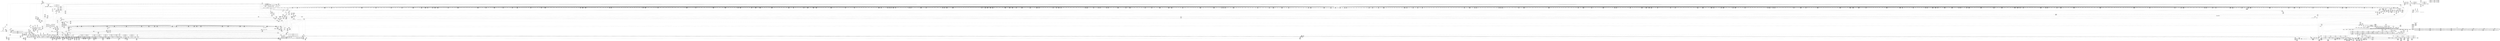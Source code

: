 digraph {
	CE0x5ca2b40 [shape=record,shape=Mrecord,label="{CE0x5ca2b40|i64_16|*Constant*}"]
	CE0x5cc0d40 [shape=record,shape=Mrecord,label="{CE0x5cc0d40|__llvm_gcov_indirect_counter_increment:exit}"]
	CE0x5b87880 [shape=record,shape=Mrecord,label="{CE0x5b87880|i64_13|*Constant*|*SummSink*}"]
	CE0x5be1860 [shape=record,shape=Mrecord,label="{CE0x5be1860|40:_%struct.super_block*,_56:_i8*,_:_CRE_24,32_|*MultipleSource*|Function::selinux_inode_mknod&Arg::dir::|Function::may_create&Arg::dir::|security/selinux/hooks.c,1713}"]
	CE0x5b63840 [shape=record,shape=Mrecord,label="{CE0x5b63840|inode_mode_to_security_class:tmp5|security/selinux/hooks.c,1143|*SummSource*}"]
	CE0x5c7c9c0 [shape=record,shape=Mrecord,label="{CE0x5c7c9c0|avc_has_perm:requested|Function::avc_has_perm&Arg::requested::|*SummSink*}"]
	CE0x5c6d3c0 [shape=record,shape=Mrecord,label="{CE0x5c6d3c0|272:_i8*,_:_CRE_1904,1920_|*MultipleSource*|*LoadInst*|security/selinux/hooks.c,1714|security/selinux/hooks.c,1714}"]
	CE0x5ba7100 [shape=record,shape=Mrecord,label="{CE0x5ba7100|40:_%struct.super_block*,_56:_i8*,_:_CRE_591,592_}"]
	CE0x5b8ee10 [shape=record,shape=Mrecord,label="{CE0x5b8ee10|i32_16384|*Constant*|*SummSink*}"]
	CE0x5c79f50 [shape=record,shape=Mrecord,label="{CE0x5c79f50|may_create:tmp33|security/selinux/hooks.c,1725|*SummSource*}"]
	CE0x5ca5d20 [shape=record,shape=Mrecord,label="{CE0x5ca5d20|VOIDTB_TE:_CE_215,216_}"]
	CE0x5c65830 [shape=record,shape=Mrecord,label="{CE0x5c65830|272:_i8*,_:_CRE_1622,1623_}"]
	CE0x5be3cc0 [shape=record,shape=Mrecord,label="{CE0x5be3cc0|i8*_getelementptr_inbounds_(_25_x_i8_,_25_x_i8_*_.str3,_i32_0,_i32_0)|*Constant*}"]
	CE0x5bbd770 [shape=record,shape=Mrecord,label="{CE0x5bbd770|272:_i8*,_:_CRE_376,380_|*MultipleSource*|*LoadInst*|security/selinux/hooks.c,1714|security/selinux/hooks.c,1714}"]
	CE0x5b5e7d0 [shape=record,shape=Mrecord,label="{CE0x5b5e7d0|may_create:tmp21|security/selinux/hooks.c,1706}"]
	CE0x5bf7990 [shape=record,shape=Mrecord,label="{CE0x5bf7990|40:_%struct.super_block*,_56:_i8*,_:_CRE_929,930_}"]
	CE0x5c6b3e0 [shape=record,shape=Mrecord,label="{CE0x5c6b3e0|272:_i8*,_:_CRE_1792,1800_|*MultipleSource*|*LoadInst*|security/selinux/hooks.c,1714|security/selinux/hooks.c,1714}"]
	CE0x5ba3fd0 [shape=record,shape=Mrecord,label="{CE0x5ba3fd0|40:_%struct.super_block*,_56:_i8*,_:_CRE_553,554_}"]
	CE0x5bfb130 [shape=record,shape=Mrecord,label="{CE0x5bfb130|272:_i8*,_:_CRE_528,536_|*MultipleSource*|*LoadInst*|security/selinux/hooks.c,1714|security/selinux/hooks.c,1714}"]
	CE0x5bb0090 [shape=record,shape=Mrecord,label="{CE0x5bb0090|get_current:entry|*SummSink*}"]
	CE0x5bf5690 [shape=record,shape=Mrecord,label="{CE0x5bf5690|40:_%struct.super_block*,_56:_i8*,_:_CRE_901,902_}"]
	CE0x5bc0bd0 [shape=record,shape=Mrecord,label="{CE0x5bc0bd0|272:_i8*,_:_CRE_405,406_}"]
	CE0x5bcdd00 [shape=record,shape=Mrecord,label="{CE0x5bcdd00|40:_%struct.super_block*,_56:_i8*,_:_CRE_482,483_}"]
	CE0x5b69f10 [shape=record,shape=Mrecord,label="{CE0x5b69f10|may_create:entry|*SummSink*}"]
	CE0x5bb1b00 [shape=record,shape=Mrecord,label="{CE0x5bb1b00|i64**_getelementptr_inbounds_(_8_x_i64*_,_8_x_i64*_*___llvm_gcda_edge_table111,_i64_0,_i64_7)|*Constant*}"]
	CE0x5bc2710 [shape=record,shape=Mrecord,label="{CE0x5bc2710|i8*_getelementptr_inbounds_(_45_x_i8_,_45_x_i8_*_.str12,_i32_0,_i32_0)|*Constant*}"]
	CE0x5c65540 [shape=record,shape=Mrecord,label="{CE0x5c65540|272:_i8*,_:_CRE_1619,1620_}"]
	CE0x5ba9a10 [shape=record,shape=Mrecord,label="{CE0x5ba9a10|40:_%struct.super_block*,_56:_i8*,_:_CRE_200,201_}"]
	CE0x5bf52d0 [shape=record,shape=Mrecord,label="{CE0x5bf52d0|40:_%struct.super_block*,_56:_i8*,_:_CRE_898,899_}"]
	CE0x5c70e90 [shape=record,shape=Mrecord,label="{CE0x5c70e90|28:_i32,_:_CRE_10,11_}"]
	CE0x5bbf0c0 [shape=record,shape=Mrecord,label="{CE0x5bbf0c0|may_create:tmp9|security/selinux/hooks.c,1706|*SummSink*}"]
	CE0x5cc7f20 [shape=record,shape=Mrecord,label="{CE0x5cc7f20|get_current:tmp3|*SummSource*}"]
	CE0x5ba4f40 [shape=record,shape=Mrecord,label="{CE0x5ba4f40|40:_%struct.super_block*,_56:_i8*,_:_CRE_564,565_}"]
	CE0x5cbed70 [shape=record,shape=Mrecord,label="{CE0x5cbed70|i32_128|*Constant*|*SummSource*}"]
	CE0x5cc0a90 [shape=record,shape=Mrecord,label="{CE0x5cc0a90|__llvm_gcov_indirect_counter_increment:bb4|*SummSource*}"]
	CE0x5b741b0 [shape=record,shape=Mrecord,label="{CE0x5b741b0|COLLAPSED:_GCMRE___llvm_gcov_ctr110_internal_global_18_x_i64_zeroinitializer:_elem_0:default:}"]
	CE0x5c753a0 [shape=record,shape=Mrecord,label="{CE0x5c753a0|28:_i32,_:_CRE_98,99_}"]
	CE0x5c69a10 [shape=record,shape=Mrecord,label="{CE0x5c69a10|272:_i8*,_:_CRE_1684,1685_}"]
	CE0x5b842b0 [shape=record,shape=Mrecord,label="{CE0x5b842b0|inode_mode_to_security_class:tmp16|security/selinux/hooks.c,1157}"]
	CE0x5b86750 [shape=record,shape=Mrecord,label="{CE0x5b86750|_call_void___llvm_gcov_indirect_counter_increment(i32*___llvm_gcov_global_state_pred112,_i64**_getelementptr_inbounds_(_8_x_i64*_,_8_x_i64*_*___llvm_gcda_edge_table111,_i64_0,_i64_3)),_!dbg_!27718|security/selinux/hooks.c,1145|*SummSink*}"]
	CE0x5c058f0 [shape=record,shape=Mrecord,label="{CE0x5c058f0|272:_i8*,_:_CRE_1258,1259_}"]
	CE0x5b8b140 [shape=record,shape=Mrecord,label="{CE0x5b8b140|i64_2|*Constant*|*SummSource*}"]
	CE0x5cb8bb0 [shape=record,shape=Mrecord,label="{CE0x5cb8bb0|may_create:sid31|security/selinux/hooks.c,1739}"]
	CE0x5ba9650 [shape=record,shape=Mrecord,label="{CE0x5ba9650|40:_%struct.super_block*,_56:_i8*,_:_CRE_197,198_}"]
	CE0x5ba7740 [shape=record,shape=Mrecord,label="{CE0x5ba7740|40:_%struct.super_block*,_56:_i8*,_:_CRE_596,597_}"]
	CE0x5b80030 [shape=record,shape=Mrecord,label="{CE0x5b80030|selinux_inode_mknod:dentry|Function::selinux_inode_mknod&Arg::dentry::|*SummSink*}"]
	CE0x5c5f4d0 [shape=record,shape=Mrecord,label="{CE0x5c5f4d0|272:_i8*,_:_CRE_1306,1307_}"]
	CE0x5c9de40 [shape=record,shape=Mrecord,label="{CE0x5c9de40|VOIDTB_TE:_CE_154,155_}"]
	CE0x5c661c0 [shape=record,shape=Mrecord,label="{CE0x5c661c0|272:_i8*,_:_CRE_1631,1632_}"]
	CE0x5c7b040 [shape=record,shape=Mrecord,label="{CE0x5c7b040|may_create:tobool15|security/selinux/hooks.c,1725|*SummSource*}"]
	CE0x5b89d10 [shape=record,shape=Mrecord,label="{CE0x5b89d10|inode_mode_to_security_class:sw.epilog}"]
	CE0x5b752f0 [shape=record,shape=Mrecord,label="{CE0x5b752f0|i64**_getelementptr_inbounds_(_8_x_i64*_,_8_x_i64*_*___llvm_gcda_edge_table111,_i64_0,_i64_1)|*Constant*|*SummSource*}"]
	CE0x5b8e920 [shape=record,shape=Mrecord,label="{CE0x5b8e920|may_create:if.end25}"]
	CE0x5c001f0 [shape=record,shape=Mrecord,label="{CE0x5c001f0|272:_i8*,_:_CRE_624,625_}"]
	CE0x5b89d80 [shape=record,shape=Mrecord,label="{CE0x5b89d80|inode_mode_to_security_class:sw.epilog|*SummSink*}"]
	CE0x5ba5d00 [shape=record,shape=Mrecord,label="{CE0x5ba5d00|40:_%struct.super_block*,_56:_i8*,_:_CRE_575,576_}"]
	CE0x5c60fe0 [shape=record,shape=Mrecord,label="{CE0x5c60fe0|272:_i8*,_:_CRE_1331,1332_}"]
	CE0x5bff640 [shape=record,shape=Mrecord,label="{CE0x5bff640|272:_i8*,_:_CRE_613,614_}"]
	CE0x5bfa5c0 [shape=record,shape=Mrecord,label="{CE0x5bfa5c0|272:_i8*,_:_CRE_464,472_|*MultipleSource*|*LoadInst*|security/selinux/hooks.c,1714|security/selinux/hooks.c,1714}"]
	CE0x5cb1280 [shape=record,shape=Mrecord,label="{CE0x5cb1280|i64_21|*Constant*}"]
	CE0x5cbfa60 [shape=record,shape=Mrecord,label="{CE0x5cbfa60|i64*_getelementptr_inbounds_(_26_x_i64_,_26_x_i64_*___llvm_gcov_ctr217,_i64_0,_i64_25)|*Constant*|*SummSink*}"]
	CE0x5bc7da0 [shape=record,shape=Mrecord,label="{CE0x5bc7da0|40:_%struct.super_block*,_56:_i8*,_:_CRE_286,287_}"]
	CE0x5bb7a50 [shape=record,shape=Mrecord,label="{CE0x5bb7a50|40:_%struct.super_block*,_56:_i8*,_:_CRE_800,804_|*MultipleSource*|Function::selinux_inode_mknod&Arg::dir::|Function::may_create&Arg::dir::|security/selinux/hooks.c,1713}"]
	CE0x5bdd5e0 [shape=record,shape=Mrecord,label="{CE0x5bdd5e0|40:_%struct.super_block*,_56:_i8*,_:_CRE_149,150_}"]
	CE0x5c9a0c0 [shape=record,shape=Mrecord,label="{CE0x5c9a0c0|may_create:tmp43|security/selinux/hooks.c,1728|*SummSource*}"]
	CE0x5b8f610 [shape=record,shape=Mrecord,label="{CE0x5b8f610|inode_mode_to_security_class:sw.bb3|*SummSink*}"]
	CE0x5c0dc30 [shape=record,shape=Mrecord,label="{CE0x5c0dc30|272:_i8*,_:_CRE_20,21_|*MultipleSource*|*LoadInst*|security/selinux/hooks.c,1714|security/selinux/hooks.c,1714}"]
	CE0x5c0e110 [shape=record,shape=Mrecord,label="{CE0x5c0e110|272:_i8*,_:_CRE_40,48_|*MultipleSource*|*LoadInst*|security/selinux/hooks.c,1714|security/selinux/hooks.c,1714}"]
	CE0x5ba2c00 [shape=record,shape=Mrecord,label="{CE0x5ba2c00|get_current:tmp4|./arch/x86/include/asm/current.h,14|*SummSink*}"]
	CE0x5c67f80 [shape=record,shape=Mrecord,label="{CE0x5c67f80|272:_i8*,_:_CRE_1659,1660_}"]
	"CONST[source:1(input),value:2(dynamic)][purpose:{object}][SrcIdx:20]"
	CE0x5b810b0 [shape=record,shape=Mrecord,label="{CE0x5b810b0|inode_mode_to_security_class:sw.bb2|*SummSource*}"]
	CE0x5b7a6b0 [shape=record,shape=Mrecord,label="{CE0x5b7a6b0|_call_void___llvm_gcov_indirect_counter_increment(i32*___llvm_gcov_global_state_pred112,_i64**_getelementptr_inbounds_(_8_x_i64*_,_8_x_i64*_*___llvm_gcda_edge_table111,_i64_0,_i64_2)),_!dbg_!27717|security/selinux/hooks.c,1143|*SummSource*}"]
	CE0x5bc88e0 [shape=record,shape=Mrecord,label="{CE0x5bc88e0|40:_%struct.super_block*,_56:_i8*,_:_CRE_295,296_}"]
	CE0x5bfe650 [shape=record,shape=Mrecord,label="{CE0x5bfe650|272:_i8*,_:_CRE_598,599_}"]
	CE0x5b5f7f0 [shape=record,shape=Mrecord,label="{CE0x5b5f7f0|inode_mode_to_security_class:sw.bb3}"]
	CE0x5cbb180 [shape=record,shape=Mrecord,label="{CE0x5cbb180|__llvm_gcov_indirect_counter_increment:tmp6}"]
	CE0x5cd4ff0 [shape=record,shape=Mrecord,label="{CE0x5cd4ff0|i64_1|*Constant*}"]
	CE0x5bf6e50 [shape=record,shape=Mrecord,label="{CE0x5bf6e50|40:_%struct.super_block*,_56:_i8*,_:_CRE_920,921_}"]
	CE0x5bc87a0 [shape=record,shape=Mrecord,label="{CE0x5bc87a0|40:_%struct.super_block*,_56:_i8*,_:_CRE_294,295_}"]
	CE0x5c7cc50 [shape=record,shape=Mrecord,label="{CE0x5c7cc50|avc_has_perm:requested|Function::avc_has_perm&Arg::requested::|*SummSource*}"]
	CE0x5c9c0c0 [shape=record,shape=Mrecord,label="{CE0x5c9c0c0|may_create:tmp42|security/selinux/hooks.c,1728|*SummSource*}"]
	CE0x5bff0f0 [shape=record,shape=Mrecord,label="{CE0x5bff0f0|272:_i8*,_:_CRE_608,609_}"]
	CE0x5c9a770 [shape=record,shape=Mrecord,label="{CE0x5c9a770|may_create:tmp44|security/selinux/hooks.c,1728|*SummSink*}"]
	CE0x5b75ed0 [shape=record,shape=Mrecord,label="{CE0x5b75ed0|i64*_getelementptr_inbounds_(_2_x_i64_,_2_x_i64_*___llvm_gcov_ctr226,_i64_0,_i64_1)|*Constant*|*SummSink*}"]
	CE0x5ba04b0 [shape=record,shape=Mrecord,label="{CE0x5ba04b0|may_create:if.then24|*SummSink*}"]
	CE0x5c05b10 [shape=record,shape=Mrecord,label="{CE0x5c05b10|272:_i8*,_:_CRE_1260,1261_}"]
	CE0x5bc8de0 [shape=record,shape=Mrecord,label="{CE0x5bc8de0|40:_%struct.super_block*,_56:_i8*,_:_CRE_299,300_}"]
	CE0x5bdd220 [shape=record,shape=Mrecord,label="{CE0x5bdd220|40:_%struct.super_block*,_56:_i8*,_:_CRE_146,147_}"]
	CE0x5b5d0d0 [shape=record,shape=Mrecord,label="{CE0x5b5d0d0|may_create:cred|security/selinux/hooks.c,1706}"]
	CE0x5c6bcf0 [shape=record,shape=Mrecord,label="{CE0x5c6bcf0|272:_i8*,_:_CRE_1832,1840_|*MultipleSource*|*LoadInst*|security/selinux/hooks.c,1714|security/selinux/hooks.c,1714}"]
	CE0x5c6a360 [shape=record,shape=Mrecord,label="{CE0x5c6a360|272:_i8*,_:_CRE_1712,1720_|*MultipleSource*|*LoadInst*|security/selinux/hooks.c,1714|security/selinux/hooks.c,1714}"]
	CE0x5ca3c30 [shape=record,shape=Mrecord,label="{CE0x5ca3c30|VOIDTB_TE:_CE_184,185_}"]
	CE0x5c021d0 [shape=record,shape=Mrecord,label="{CE0x5c021d0|272:_i8*,_:_CRE_896,1208_|*MultipleSource*|*LoadInst*|security/selinux/hooks.c,1714|security/selinux/hooks.c,1714}"]
	CE0x5b5cf40 [shape=record,shape=Mrecord,label="{CE0x5b5cf40|i32_78|*Constant*|*SummSink*}"]
	CE0x5cb4e40 [shape=record,shape=Mrecord,label="{CE0x5cb4e40|may_create:tmp57|security/selinux/hooks.c,1736|*SummSink*}"]
	CE0x5bf57d0 [shape=record,shape=Mrecord,label="{CE0x5bf57d0|40:_%struct.super_block*,_56:_i8*,_:_CRE_902,903_}"]
	CE0x5c67810 [shape=record,shape=Mrecord,label="{CE0x5c67810|272:_i8*,_:_CRE_1652,1653_}"]
	CE0x5bdd860 [shape=record,shape=Mrecord,label="{CE0x5bdd860|40:_%struct.super_block*,_56:_i8*,_:_CRE_151,152_}"]
	CE0x5b8dff0 [shape=record,shape=Mrecord,label="{CE0x5b8dff0|inode_mode_to_security_class:sw.bb5}"]
	CE0x5ca36e0 [shape=record,shape=Mrecord,label="{CE0x5ca36e0|VOIDTB_TE:_CE_179,180_}"]
	CE0x5ba7240 [shape=record,shape=Mrecord,label="{CE0x5ba7240|40:_%struct.super_block*,_56:_i8*,_:_CRE_592,593_}"]
	CE0x5bbee50 [shape=record,shape=Mrecord,label="{CE0x5bbee50|i64_4|*Constant*|*SummSink*}"]
	CE0x5ba6fc0 [shape=record,shape=Mrecord,label="{CE0x5ba6fc0|40:_%struct.super_block*,_56:_i8*,_:_CRE_590,591_}"]
	CE0x5c71530 [shape=record,shape=Mrecord,label="{CE0x5c71530|28:_i32,_:_CRE_19,20_}"]
	CE0x5b8be40 [shape=record,shape=Mrecord,label="{CE0x5b8be40|0:_i32,_:_GCMR___llvm_gcov_global_state_pred112_internal_unnamed_addr_global_i32_-1:_elem_0:default:}"]
	CE0x5c00b80 [shape=record,shape=Mrecord,label="{CE0x5c00b80|272:_i8*,_:_CRE_632,640_|*MultipleSource*|*LoadInst*|security/selinux/hooks.c,1714|security/selinux/hooks.c,1714}"]
	CE0x5ba5940 [shape=record,shape=Mrecord,label="{CE0x5ba5940|40:_%struct.super_block*,_56:_i8*,_:_CRE_572,573_}"]
	CE0x5bb5850 [shape=record,shape=Mrecord,label="{CE0x5bb5850|40:_%struct.super_block*,_56:_i8*,_:_CRE_672,680_|*MultipleSource*|Function::selinux_inode_mknod&Arg::dir::|Function::may_create&Arg::dir::|security/selinux/hooks.c,1713}"]
	CE0x5b888c0 [shape=record,shape=Mrecord,label="{CE0x5b888c0|may_create:tmp13|security/selinux/hooks.c,1706}"]
	CE0x5b78d20 [shape=record,shape=Mrecord,label="{CE0x5b78d20|i16_11|*Constant*}"]
	CE0x5cc1a30 [shape=record,shape=Mrecord,label="{CE0x5cc1a30|may_create:tmp66|security/selinux/hooks.c,1742}"]
	CE0x5c75920 [shape=record,shape=Mrecord,label="{CE0x5c75920|28:_i32,_:_CRE_103,104_}"]
	CE0x5c128a0 [shape=record,shape=Mrecord,label="{CE0x5c128a0|272:_i8*,_:_CRE_428,429_}"]
	CE0x5ca0de0 [shape=record,shape=Mrecord,label="{CE0x5ca0de0|VOIDTB_TE:_CE_40,48_|*MultipleSource*|Function::selinux_inode_mknod&Arg::dentry::|Function::may_create&Arg::dentry::|security/selinux/hooks.c,1730}"]
	CE0x5bab510 [shape=record,shape=Mrecord,label="{CE0x5bab510|40:_%struct.super_block*,_56:_i8*,_:_CRE_245,246_}"]
	CE0x5bf5a50 [shape=record,shape=Mrecord,label="{CE0x5bf5a50|40:_%struct.super_block*,_56:_i8*,_:_CRE_904,905_}"]
	CE0x5bf7e90 [shape=record,shape=Mrecord,label="{CE0x5bf7e90|40:_%struct.super_block*,_56:_i8*,_:_CRE_933,934_}"]
	CE0x5c747a0 [shape=record,shape=Mrecord,label="{CE0x5c747a0|28:_i32,_:_CRE_86,87_}"]
	CE0x5bdd0e0 [shape=record,shape=Mrecord,label="{CE0x5bdd0e0|40:_%struct.super_block*,_56:_i8*,_:_CRE_145,146_}"]
	CE0x5c06170 [shape=record,shape=Mrecord,label="{CE0x5c06170|272:_i8*,_:_CRE_1266,1267_}"]
	CE0x5bc1010 [shape=record,shape=Mrecord,label="{CE0x5bc1010|272:_i8*,_:_CRE_409,410_}"]
	CE0x5b77930 [shape=record,shape=Mrecord,label="{CE0x5b77930|inode_mode_to_security_class:tmp2|security/selinux/hooks.c,1141|*SummSource*}"]
	CE0x5bc9060 [shape=record,shape=Mrecord,label="{CE0x5bc9060|40:_%struct.super_block*,_56:_i8*,_:_CRE_301,302_}"]
	CE0x5bf9b20 [shape=record,shape=Mrecord,label="{CE0x5bf9b20|40:_%struct.super_block*,_56:_i8*,_:_CRE_1000,1008_|*MultipleSource*|Function::selinux_inode_mknod&Arg::dir::|Function::may_create&Arg::dir::|security/selinux/hooks.c,1713}"]
	CE0x5bc44d0 [shape=record,shape=Mrecord,label="{CE0x5bc44d0|may_create:if.end17|*SummSink*}"]
	CE0x5c13010 [shape=record,shape=Mrecord,label="{CE0x5c13010|272:_i8*,_:_CRE_435,436_}"]
	CE0x5c7ae60 [shape=record,shape=Mrecord,label="{CE0x5c7ae60|may_create:tobool15|security/selinux/hooks.c,1725}"]
	CE0x5ba7880 [shape=record,shape=Mrecord,label="{CE0x5ba7880|40:_%struct.super_block*,_56:_i8*,_:_CRE_597,598_}"]
	CE0x5c68a20 [shape=record,shape=Mrecord,label="{CE0x5c68a20|272:_i8*,_:_CRE_1669,1670_}"]
	CE0x5bfc890 [shape=record,shape=Mrecord,label="{CE0x5bfc890|272:_i8*,_:_CRE_575,576_}"]
	CE0x5baf580 [shape=record,shape=Mrecord,label="{CE0x5baf580|inode_mode_to_security_class:tmp12|security/selinux/hooks.c,1151|*SummSource*}"]
	CE0x5c79c70 [shape=record,shape=Mrecord,label="{CE0x5c79c70|may_create:tmp32|security/selinux/hooks.c,1725|*SummSink*}"]
	CE0x5b7d400 [shape=record,shape=Mrecord,label="{CE0x5b7d400|i32_40960|*Constant*|*SummSink*}"]
	CE0x5b658f0 [shape=record,shape=Mrecord,label="{CE0x5b658f0|GLOBAL:inode_mode_to_security_class|*Constant*|*SummSource*}"]
	CE0x5bb4600 [shape=record,shape=Mrecord,label="{CE0x5bb4600|40:_%struct.super_block*,_56:_i8*,_:_CRE_618,619_}"]
	CE0x5c60cb0 [shape=record,shape=Mrecord,label="{CE0x5c60cb0|272:_i8*,_:_CRE_1328,1329_}"]
	CE0x5c7cb90 [shape=record,shape=Mrecord,label="{CE0x5c7cb90|avc_has_perm:requested|Function::avc_has_perm&Arg::requested::}"]
	CE0x5b8cc20 [shape=record,shape=Mrecord,label="{CE0x5b8cc20|i64*_getelementptr_inbounds_(_26_x_i64_,_26_x_i64_*___llvm_gcov_ctr217,_i64_0,_i64_0)|*Constant*|*SummSink*}"]
	CE0x5bb0d70 [shape=record,shape=Mrecord,label="{CE0x5bb0d70|_call_void___llvm_gcov_indirect_counter_increment(i32*___llvm_gcov_global_state_pred112,_i64**_getelementptr_inbounds_(_8_x_i64*_,_8_x_i64*_*___llvm_gcda_edge_table111,_i64_0,_i64_7)),_!dbg_!27722|security/selinux/hooks.c,1153}"]
	CE0x5c5fcc0 [shape=record,shape=Mrecord,label="{CE0x5c5fcc0|272:_i8*,_:_CRE_1313,1314_}"]
	CE0x5bdf160 [shape=record,shape=Mrecord,label="{CE0x5bdf160|40:_%struct.super_block*,_56:_i8*,_:_CRE_171,172_}"]
	CE0x5b52800 [shape=record,shape=Mrecord,label="{CE0x5b52800|i64*_getelementptr_inbounds_(_18_x_i64_,_18_x_i64_*___llvm_gcov_ctr110,_i64_0,_i64_0)|*Constant*|*SummSink*}"]
	CE0x5ba4450 [shape=record,shape=Mrecord,label="{CE0x5ba4450|40:_%struct.super_block*,_56:_i8*,_:_CRE_555,556_}"]
	CE0x5bba2c0 [shape=record,shape=Mrecord,label="{CE0x5bba2c0|40:_%struct.super_block*,_56:_i8*,_:_CRE_880,881_}"]
	CE0x5c044c0 [shape=record,shape=Mrecord,label="{CE0x5c044c0|272:_i8*,_:_CRE_1239,1240_}"]
	CE0x5babc90 [shape=record,shape=Mrecord,label="{CE0x5babc90|40:_%struct.super_block*,_56:_i8*,_:_CRE_251,252_}"]
	CE0x5b5e0b0 [shape=record,shape=Mrecord,label="{CE0x5b5e0b0|may_create:security|security/selinux/hooks.c,1706}"]
	CE0x5b8abe0 [shape=record,shape=Mrecord,label="{CE0x5b8abe0|may_create:tobool18|security/selinux/hooks.c,1728}"]
	CE0x5cbed00 [shape=record,shape=Mrecord,label="{CE0x5cbed00|i32_128|*Constant*}"]
	CE0x5ba32f0 [shape=record,shape=Mrecord,label="{CE0x5ba32f0|GLOBAL:current_task|Global_var:current_task}"]
	CE0x5b716e0 [shape=record,shape=Mrecord,label="{CE0x5b716e0|GLOBAL:may_create.__warned|Global_var:may_create.__warned|*SummSink*}"]
	CE0x5c157a0 [shape=record,shape=Mrecord,label="{CE0x5c157a0|272:_i8*,_:_CRE_96,104_|*MultipleSource*|*LoadInst*|security/selinux/hooks.c,1714|security/selinux/hooks.c,1714}"]
	CE0x5cb4730 [shape=record,shape=Mrecord,label="{CE0x5cb4730|may_create:tmp47|security/selinux/hooks.c,1731|*SummSink*}"]
	CE0x5cb2720 [shape=record,shape=Mrecord,label="{CE0x5cb2720|may_create:tmp53|security/selinux/hooks.c,1733}"]
	CE0x5b5fce0 [shape=record,shape=Mrecord,label="{CE0x5b5fce0|may_create:entry}"]
	CE0x5bc9920 [shape=record,shape=Mrecord,label="{CE0x5bc9920|40:_%struct.super_block*,_56:_i8*,_:_CRE_308,309_}"]
	CE0x5b817a0 [shape=record,shape=Mrecord,label="{CE0x5b817a0|selinux_inode_mknod:mode|Function::selinux_inode_mknod&Arg::mode::|*SummSource*}"]
	CE0x5bb5a90 [shape=record,shape=Mrecord,label="{CE0x5bb5a90|40:_%struct.super_block*,_56:_i8*,_:_CRE_680,684_|*MultipleSource*|Function::selinux_inode_mknod&Arg::dir::|Function::may_create&Arg::dir::|security/selinux/hooks.c,1713}"]
	CE0x5c76800 [shape=record,shape=Mrecord,label="{CE0x5c76800|28:_i32,_:_CRE_117,118_}"]
	CE0x5ca5280 [shape=record,shape=Mrecord,label="{CE0x5ca5280|VOIDTB_TE:_CE_205,206_}"]
	CE0x5c71430 [shape=record,shape=Mrecord,label="{CE0x5c71430|28:_i32,_:_CRE_18,19_}"]
	CE0x5cb4650 [shape=record,shape=Mrecord,label="{CE0x5cb4650|i64_18|*Constant*|*SummSink*}"]
	CE0x5bfea90 [shape=record,shape=Mrecord,label="{CE0x5bfea90|272:_i8*,_:_CRE_602,603_}"]
	CE0x5b8f480 [shape=record,shape=Mrecord,label="{CE0x5b8f480|i32_1|*Constant*|*SummSink*}"]
	CE0x5c76090 [shape=record,shape=Mrecord,label="{CE0x5c76090|28:_i32,_:_CRE_110,111_}"]
	CE0x5c9aa50 [shape=record,shape=Mrecord,label="{CE0x5c9aa50|may_create:tmp45|security/selinux/hooks.c,1728|*SummSource*}"]
	CE0x5bfaf60 [shape=record,shape=Mrecord,label="{CE0x5bfaf60|272:_i8*,_:_CRE_512,528_|*MultipleSource*|*LoadInst*|security/selinux/hooks.c,1714|security/selinux/hooks.c,1714}"]
	CE0x5c05290 [shape=record,shape=Mrecord,label="{CE0x5c05290|272:_i8*,_:_CRE_1252,1253_}"]
	CE0x5bac2d0 [shape=record,shape=Mrecord,label="{CE0x5bac2d0|40:_%struct.super_block*,_56:_i8*,_:_CRE_256,257_}"]
	CE0x5c62da0 [shape=record,shape=Mrecord,label="{CE0x5c62da0|272:_i8*,_:_CRE_1359,1360_}"]
	CE0x5bafd00 [shape=record,shape=Mrecord,label="{CE0x5bafd00|GLOBAL:get_current|*Constant*|*SummSink*}"]
	CE0x5c0f9d0 [shape=record,shape=Mrecord,label="{CE0x5c0f9d0|VOIDTB_TE:_CE_311,312_}"]
	CE0x5b87280 [shape=record,shape=Mrecord,label="{CE0x5b87280|i64**_getelementptr_inbounds_(_8_x_i64*_,_8_x_i64*_*___llvm_gcda_edge_table111,_i64_0,_i64_3)|*Constant*}"]
	CE0x5b8d190 [shape=record,shape=Mrecord,label="{CE0x5b8d190|may_create:tmp4|security/selinux/hooks.c,1706}"]
	CE0x5ca34c0 [shape=record,shape=Mrecord,label="{CE0x5ca34c0|VOIDTB_TE:_CE_177,178_}"]
	CE0x5cb4f70 [shape=record,shape=Mrecord,label="{CE0x5cb4f70|may_create:tmp58|security/selinux/hooks.c,1736}"]
	CE0x5c12df0 [shape=record,shape=Mrecord,label="{CE0x5c12df0|272:_i8*,_:_CRE_433,434_}"]
	CE0x5ca35d0 [shape=record,shape=Mrecord,label="{CE0x5ca35d0|VOIDTB_TE:_CE_178,179_}"]
	CE0x5b5af10 [shape=record,shape=Mrecord,label="{CE0x5b5af10|i64**_getelementptr_inbounds_(_8_x_i64*_,_8_x_i64*_*___llvm_gcda_edge_table111,_i64_0,_i64_4)|*Constant*|*SummSource*}"]
	CE0x5ca68d0 [shape=record,shape=Mrecord,label="{CE0x5ca68d0|VOIDTB_TE:_CE_240,248_|*MultipleSource*|Function::selinux_inode_mknod&Arg::dentry::|Function::may_create&Arg::dentry::|security/selinux/hooks.c,1730}"]
	CE0x5b6d2c0 [shape=record,shape=Mrecord,label="{CE0x5b6d2c0|__llvm_gcov_indirect_counter_increment:entry}"]
	CE0x5c7bb70 [shape=record,shape=Mrecord,label="{CE0x5c7bb70|avc_has_perm:ssid|Function::avc_has_perm&Arg::ssid::|*SummSink*}"]
	CE0x5b7eed0 [shape=record,shape=Mrecord,label="{CE0x5b7eed0|_call_void_mcount()_#3|*SummSource*}"]
	CE0x5bfbf00 [shape=record,shape=Mrecord,label="{CE0x5bfbf00|272:_i8*,_:_CRE_566,567_}"]
	CE0x5bcae90 [shape=record,shape=Mrecord,label="{CE0x5bcae90|40:_%struct.super_block*,_56:_i8*,_:_CRE_352,360_|*MultipleSource*|Function::selinux_inode_mknod&Arg::dir::|Function::may_create&Arg::dir::|security/selinux/hooks.c,1713}"]
	CE0x5c8cd20 [shape=record,shape=Mrecord,label="{CE0x5c8cd20|may_create:conv|security/selinux/hooks.c,1728}"]
	CE0x5ca2a60 [shape=record,shape=Mrecord,label="{CE0x5ca2a60|i64_15|*Constant*|*SummSink*}"]
	CE0x5c5f630 [shape=record,shape=Mrecord,label="{CE0x5c5f630|272:_i8*,_:_CRE_1308,1309_}"]
	CE0x5c71830 [shape=record,shape=Mrecord,label="{CE0x5c71830|28:_i32,_:_CRE_22,23_}"]
	CE0x5bfd220 [shape=record,shape=Mrecord,label="{CE0x5bfd220|272:_i8*,_:_CRE_584,585_}"]
	CE0x5c66820 [shape=record,shape=Mrecord,label="{CE0x5c66820|272:_i8*,_:_CRE_1637,1638_}"]
	CE0x5bad5d0 [shape=record,shape=Mrecord,label="{CE0x5bad5d0|i64*_getelementptr_inbounds_(_18_x_i64_,_18_x_i64_*___llvm_gcov_ctr110,_i64_0,_i64_13)|*Constant*|*SummSink*}"]
	CE0x5bcd580 [shape=record,shape=Mrecord,label="{CE0x5bcd580|40:_%struct.super_block*,_56:_i8*,_:_CRE_476,477_}"]
	CE0x5c01350 [shape=record,shape=Mrecord,label="{CE0x5c01350|272:_i8*,_:_CRE_672,680_|*MultipleSource*|*LoadInst*|security/selinux/hooks.c,1714|security/selinux/hooks.c,1714}"]
	CE0x5c10580 [shape=record,shape=Mrecord,label="{CE0x5c10580|may_create:call22|security/selinux/hooks.c,1729|*SummSink*}"]
	CE0x5c16b90 [shape=record,shape=Mrecord,label="{CE0x5c16b90|272:_i8*,_:_CRE_184,188_|*MultipleSource*|*LoadInst*|security/selinux/hooks.c,1714|security/selinux/hooks.c,1714}"]
	"CONST[source:0(mediator),value:2(dynamic)][purpose:{subject}][SnkIdx:4]"
	CE0x5c14cc0 [shape=record,shape=Mrecord,label="{CE0x5c14cc0|272:_i8*,_:_CRE_462,463_}"]
	CE0x5bc7120 [shape=record,shape=Mrecord,label="{CE0x5bc7120|40:_%struct.super_block*,_56:_i8*,_:_CRE_276,277_}"]
	CE0x5b8eda0 [shape=record,shape=Mrecord,label="{CE0x5b8eda0|i32_16384|*Constant*|*SummSource*}"]
	CE0x5b71990 [shape=record,shape=Mrecord,label="{CE0x5b71990|may_create:sid11|security/selinux/hooks.c,1716|*SummSink*}"]
	CE0x5b754f0 [shape=record,shape=Mrecord,label="{CE0x5b754f0|__llvm_gcov_indirect_counter_increment:counters|Function::__llvm_gcov_indirect_counter_increment&Arg::counters::|*SummSink*}"]
	CE0x5b77790 [shape=record,shape=Mrecord,label="{CE0x5b77790|i64*_getelementptr_inbounds_(_18_x_i64_,_18_x_i64_*___llvm_gcov_ctr110,_i64_0,_i64_9)|*Constant*|*SummSink*}"]
	CE0x5c72fa0 [shape=record,shape=Mrecord,label="{CE0x5c72fa0|28:_i32,_:_CRE_62,63_}"]
	CE0x5c5faa0 [shape=record,shape=Mrecord,label="{CE0x5c5faa0|272:_i8*,_:_CRE_1311,1312_}"]
	CE0x5c66710 [shape=record,shape=Mrecord,label="{CE0x5c66710|272:_i8*,_:_CRE_1636,1637_}"]
	CE0x5c9e5b0 [shape=record,shape=Mrecord,label="{CE0x5c9e5b0|VOIDTB_TE:_CE_161,162_}"]
	CE0x5c6e940 [shape=record,shape=Mrecord,label="{CE0x5c6e940|may_create:tmp26|security/selinux/hooks.c,1714|*SummSink*}"]
	CE0x5bc42a0 [shape=record,shape=Mrecord,label="{CE0x5bc42a0|__llvm_gcov_indirect_counter_increment:tmp1|*SummSink*}"]
	CE0x5baa2d0 [shape=record,shape=Mrecord,label="{CE0x5baa2d0|40:_%struct.super_block*,_56:_i8*,_:_CRE_207,208_}"]
	CE0x5bbcac0 [shape=record,shape=Mrecord,label="{CE0x5bbcac0|272:_i8*,_:_CRE_320,328_|*MultipleSource*|*LoadInst*|security/selinux/hooks.c,1714|security/selinux/hooks.c,1714}"]
	CE0x5c79da0 [shape=record,shape=Mrecord,label="{CE0x5c79da0|may_create:tmp33|security/selinux/hooks.c,1725}"]
	CE0x5bf5910 [shape=record,shape=Mrecord,label="{CE0x5bf5910|40:_%struct.super_block*,_56:_i8*,_:_CRE_903,904_}"]
	CE0x5b61080 [shape=record,shape=Mrecord,label="{CE0x5b61080|inode_mode_to_security_class:tmp4|security/selinux/hooks.c,1143}"]
	CE0x5c761a0 [shape=record,shape=Mrecord,label="{CE0x5c761a0|28:_i32,_:_CRE_111,112_}"]
	CE0x5c9db10 [shape=record,shape=Mrecord,label="{CE0x5c9db10|VOIDTB_TE:_CE_151,152_}"]
	CE0x5c06390 [shape=record,shape=Mrecord,label="{CE0x5c06390|272:_i8*,_:_CRE_1268,1269_}"]
	CE0x5c65a50 [shape=record,shape=Mrecord,label="{CE0x5c65a50|272:_i8*,_:_CRE_1624,1625_}"]
	CE0x5ca59f0 [shape=record,shape=Mrecord,label="{CE0x5ca59f0|VOIDTB_TE:_CE_212,213_}"]
	CE0x5c663e0 [shape=record,shape=Mrecord,label="{CE0x5c663e0|272:_i8*,_:_CRE_1633,1634_}"]
	CE0x5b87600 [shape=record,shape=Mrecord,label="{CE0x5b87600|i64**_getelementptr_inbounds_(_8_x_i64*_,_8_x_i64*_*___llvm_gcda_edge_table111,_i64_0,_i64_3)|*Constant*|*SummSink*}"]
	CE0x5b8f6f0 [shape=record,shape=Mrecord,label="{CE0x5b8f6f0|inode_mode_to_security_class:return}"]
	CE0x5b4e8b0 [shape=record,shape=Mrecord,label="{CE0x5b4e8b0|inode_mode_to_security_class:conv|security/selinux/hooks.c,1139|*SummSink*}"]
	CE0x5be24d0 [shape=record,shape=Mrecord,label="{CE0x5be24d0|40:_%struct.super_block*,_56:_i8*,_:_CRE_88,96_|*MultipleSource*|Function::selinux_inode_mknod&Arg::dir::|Function::may_create&Arg::dir::|security/selinux/hooks.c,1713}"]
	CE0x5ca2e60 [shape=record,shape=Mrecord,label="{CE0x5ca2e60|VOIDTB_TE:_CE_171,172_}"]
	CE0x5c000e0 [shape=record,shape=Mrecord,label="{CE0x5c000e0|272:_i8*,_:_CRE_623,624_}"]
	CE0x5bceb10 [shape=record,shape=Mrecord,label="{CE0x5bceb10|40:_%struct.super_block*,_56:_i8*,_:_CRE_508,512_|*MultipleSource*|Function::selinux_inode_mknod&Arg::dir::|Function::may_create&Arg::dir::|security/selinux/hooks.c,1713}"]
	CE0x5bb7c90 [shape=record,shape=Mrecord,label="{CE0x5bb7c90|40:_%struct.super_block*,_56:_i8*,_:_CRE_808,816_|*MultipleSource*|Function::selinux_inode_mknod&Arg::dir::|Function::may_create&Arg::dir::|security/selinux/hooks.c,1713}"]
	CE0x5bc3b40 [shape=record,shape=Mrecord,label="{CE0x5bc3b40|GLOBAL:get_current|*Constant*}"]
	CE0x5c773d0 [shape=record,shape=Mrecord,label="{CE0x5c773d0|28:_i32,_:_CRE_160,168_|*MultipleSource*|*LoadInst*|security/selinux/hooks.c,1713|security/selinux/hooks.c,1713|security/selinux/hooks.c,1722}"]
	CE0x5bc0680 [shape=record,shape=Mrecord,label="{CE0x5bc0680|272:_i8*,_:_CRE_400,401_}"]
	CE0x5c0fae0 [shape=record,shape=Mrecord,label="{CE0x5c0fae0|VOIDTB_TE:_CE_312,313_}"]
	CE0x5b88720 [shape=record,shape=Mrecord,label="{CE0x5b88720|may_create:tmp40|security/selinux/hooks.c,1728}"]
	CE0x5bc82a0 [shape=record,shape=Mrecord,label="{CE0x5bc82a0|40:_%struct.super_block*,_56:_i8*,_:_CRE_290,291_}"]
	CE0x5b70c40 [shape=record,shape=Mrecord,label="{CE0x5b70c40|may_create:tobool|security/selinux/hooks.c,1706}"]
	CE0x5b5b4f0 [shape=record,shape=Mrecord,label="{CE0x5b5b4f0|inode_mode_to_security_class:tmp8|security/selinux/hooks.c,1147|*SummSink*}"]
	CE0x5c01e30 [shape=record,shape=Mrecord,label="{CE0x5c01e30|272:_i8*,_:_CRE_736,880_|*MultipleSource*|*LoadInst*|security/selinux/hooks.c,1714|security/selinux/hooks.c,1714}"]
	CE0x5c61ca0 [shape=record,shape=Mrecord,label="{CE0x5c61ca0|272:_i8*,_:_CRE_1343,1344_}"]
	CE0x5b687a0 [shape=record,shape=Mrecord,label="{CE0x5b687a0|selinux_inode_mknod:dir|Function::selinux_inode_mknod&Arg::dir::|*SummSink*}"]
	CE0x5bfd880 [shape=record,shape=Mrecord,label="{CE0x5bfd880|272:_i8*,_:_CRE_590,591_}"]
	CE0x5bbdce0 [shape=record,shape=Mrecord,label="{CE0x5bbdce0|272:_i8*,_:_CRE_394,395_}"]
	CE0x5b838c0 [shape=record,shape=Mrecord,label="{CE0x5b838c0|i64*_getelementptr_inbounds_(_18_x_i64_,_18_x_i64_*___llvm_gcov_ctr110,_i64_0,_i64_17)|*Constant*|*SummSink*}"]
	CE0x5c02740 [shape=record,shape=Mrecord,label="{CE0x5c02740|272:_i8*,_:_CRE_1211,1212_}"]
	CE0x5c05e40 [shape=record,shape=Mrecord,label="{CE0x5c05e40|272:_i8*,_:_CRE_1263,1264_}"]
	CE0x5bc09b0 [shape=record,shape=Mrecord,label="{CE0x5bc09b0|272:_i8*,_:_CRE_403,404_}"]
	CE0x5b9f5f0 [shape=record,shape=Mrecord,label="{CE0x5b9f5f0|__llvm_gcov_indirect_counter_increment:tmp}"]
	CE0x5b7dc00 [shape=record,shape=Mrecord,label="{CE0x5b7dc00|inode_mode_to_security_class:tmp1|*SummSource*}"]
	CE0x5b80f40 [shape=record,shape=Mrecord,label="{CE0x5b80f40|_ret_i32_%retval.0,_!dbg_!27798|security/selinux/hooks.c,1742|*SummSink*}"]
	CE0x5bfc670 [shape=record,shape=Mrecord,label="{CE0x5bfc670|272:_i8*,_:_CRE_573,574_}"]
	CE0x5b61b10 [shape=record,shape=Mrecord,label="{CE0x5b61b10|may_create:tmp7|security/selinux/hooks.c,1706|*SummSink*}"]
	CE0x5b83aa0 [shape=record,shape=Mrecord,label="{CE0x5b83aa0|inode_mode_to_security_class:tmp19|security/selinux/hooks.c,1158}"]
	CE0x5c64e00 [shape=record,shape=Mrecord,label="{CE0x5c64e00|272:_i8*,_:_CRE_1600,1604_|*MultipleSource*|*LoadInst*|security/selinux/hooks.c,1714|security/selinux/hooks.c,1714}"]
	CE0x5baa190 [shape=record,shape=Mrecord,label="{CE0x5baa190|40:_%struct.super_block*,_56:_i8*,_:_CRE_206,207_}"]
	CE0x5b6e200 [shape=record,shape=Mrecord,label="{CE0x5b6e200|i32_4096|*Constant*|*SummSink*}"]
	CE0x5c7bad0 [shape=record,shape=Mrecord,label="{CE0x5c7bad0|avc_has_perm:ssid|Function::avc_has_perm&Arg::ssid::|*SummSource*}"]
	CE0x5c155d0 [shape=record,shape=Mrecord,label="{CE0x5c155d0|272:_i8*,_:_CRE_88,96_|*MultipleSource*|*LoadInst*|security/selinux/hooks.c,1714|security/selinux/hooks.c,1714}"]
	CE0x5c61640 [shape=record,shape=Mrecord,label="{CE0x5c61640|272:_i8*,_:_CRE_1337,1338_}"]
	CE0x5c047f0 [shape=record,shape=Mrecord,label="{CE0x5c047f0|272:_i8*,_:_CRE_1242,1243_}"]
	CE0x5b890b0 [shape=record,shape=Mrecord,label="{CE0x5b890b0|i1_true|*Constant*}"]
	CE0x5ba7d80 [shape=record,shape=Mrecord,label="{CE0x5ba7d80|40:_%struct.super_block*,_56:_i8*,_:_CRE_601,602_}"]
	CE0x5b9f6b0 [shape=record,shape=Mrecord,label="{CE0x5b9f6b0|__llvm_gcov_indirect_counter_increment:tmp|*SummSource*}"]
	CE0x5b9f940 [shape=record,shape=Mrecord,label="{CE0x5b9f940|may_create:tmp5|security/selinux/hooks.c,1706|*SummSource*}"]
	CE0x5ba9290 [shape=record,shape=Mrecord,label="{CE0x5ba9290|40:_%struct.super_block*,_56:_i8*,_:_CRE_194,195_}"]
	CE0x5b9f4a0 [shape=record,shape=Mrecord,label="{CE0x5b9f4a0|may_create:if.end17|*SummSource*}"]
	CE0x5c10ce0 [shape=record,shape=Mrecord,label="{CE0x5c10ce0|may_create:tmp49|security/selinux/hooks.c,1731}"]
	CE0x5c13560 [shape=record,shape=Mrecord,label="{CE0x5c13560|272:_i8*,_:_CRE_440,441_}"]
	CE0x5bba040 [shape=record,shape=Mrecord,label="{CE0x5bba040|40:_%struct.super_block*,_56:_i8*,_:_CRE_878,879_}"]
	CE0x5bb44c0 [shape=record,shape=Mrecord,label="{CE0x5bb44c0|40:_%struct.super_block*,_56:_i8*,_:_CRE_617,618_}"]
	CE0x5baade0 [shape=record,shape=Mrecord,label="{CE0x5baade0|40:_%struct.super_block*,_56:_i8*,_:_CRE_241,242_}"]
	CE0x5bfe980 [shape=record,shape=Mrecord,label="{CE0x5bfe980|272:_i8*,_:_CRE_601,602_}"]
	CE0x5bbdf20 [shape=record,shape=Mrecord,label="{CE0x5bbdf20|inode_mode_to_security_class:tmp19|security/selinux/hooks.c,1158|*SummSink*}"]
	CE0x5c76d50 [shape=record,shape=Mrecord,label="{CE0x5c76d50|28:_i32,_:_CRE_136,144_|*MultipleSource*|*LoadInst*|security/selinux/hooks.c,1713|security/selinux/hooks.c,1713|security/selinux/hooks.c,1722}"]
	CE0x5b9f9b0 [shape=record,shape=Mrecord,label="{CE0x5b9f9b0|may_create:tmp5|security/selinux/hooks.c,1706|*SummSink*}"]
	CE0x5b8cf90 [shape=record,shape=Mrecord,label="{CE0x5b8cf90|inode_mode_to_security_class:sw.bb1|*SummSource*}"]
	CE0x5bb3fc0 [shape=record,shape=Mrecord,label="{CE0x5bb3fc0|40:_%struct.super_block*,_56:_i8*,_:_CRE_613,614_}"]
	CE0x5cb54a0 [shape=record,shape=Mrecord,label="{CE0x5cb54a0|may_create:tmp59|security/selinux/hooks.c,1736}"]
	CE0x5ca1d40 [shape=record,shape=Mrecord,label="{CE0x5ca1d40|may_create:conv|security/selinux/hooks.c,1728|*SummSink*}"]
	CE0x5b782c0 [shape=record,shape=Mrecord,label="{CE0x5b782c0|may_create:tmp10|security/selinux/hooks.c,1706|*SummSource*}"]
	CE0x5b83570 [shape=record,shape=Mrecord,label="{CE0x5b83570|i64*_getelementptr_inbounds_(_18_x_i64_,_18_x_i64_*___llvm_gcov_ctr110,_i64_0,_i64_17)|*Constant*}"]
	CE0x5bb6f50 [shape=record,shape=Mrecord,label="{CE0x5bb6f50|40:_%struct.super_block*,_56:_i8*,_:_CRE_752,756_|*MultipleSource*|Function::selinux_inode_mknod&Arg::dir::|Function::may_create&Arg::dir::|security/selinux/hooks.c,1713}"]
	CE0x5be3590 [shape=record,shape=Mrecord,label="{CE0x5be3590|may_create:tmp16|security/selinux/hooks.c,1706|*SummSource*}"]
	CE0x5bc6ea0 [shape=record,shape=Mrecord,label="{CE0x5bc6ea0|40:_%struct.super_block*,_56:_i8*,_:_CRE_274,275_}"]
	CE0x5bc64a0 [shape=record,shape=Mrecord,label="{CE0x5bc64a0|40:_%struct.super_block*,_56:_i8*,_:_CRE_266,267_}"]
	CE0x5bcb0d0 [shape=record,shape=Mrecord,label="{CE0x5bcb0d0|40:_%struct.super_block*,_56:_i8*,_:_CRE_360,376_|*MultipleSource*|Function::selinux_inode_mknod&Arg::dir::|Function::may_create&Arg::dir::|security/selinux/hooks.c,1713}"]
	CE0x5bad020 [shape=record,shape=Mrecord,label="{CE0x5bad020|i64**_getelementptr_inbounds_(_8_x_i64*_,_8_x_i64*_*___llvm_gcda_edge_table111,_i64_0,_i64_5)|*Constant*|*SummSource*}"]
	CE0x5c0d800 [shape=record,shape=Mrecord,label="{CE0x5c0d800|i32_8|*Constant*}"]
	CE0x5c644c0 [shape=record,shape=Mrecord,label="{CE0x5c644c0|272:_i8*,_:_CRE_1536,1568_|*MultipleSource*|*LoadInst*|security/selinux/hooks.c,1714|security/selinux/hooks.c,1714}"]
	CE0x5bde620 [shape=record,shape=Mrecord,label="{CE0x5bde620|40:_%struct.super_block*,_56:_i8*,_:_CRE_162,163_}"]
	CE0x6fd19f0 [shape=record,shape=Mrecord,label="{CE0x6fd19f0|selinux_inode_mknod:tmp|*SummSink*}"]
	CE0x5bcd6c0 [shape=record,shape=Mrecord,label="{CE0x5bcd6c0|40:_%struct.super_block*,_56:_i8*,_:_CRE_477,478_}"]
	CE0x5b5dd50 [shape=record,shape=Mrecord,label="{CE0x5b5dd50|i32_22|*Constant*|*SummSink*}"]
	CE0x5c79180 [shape=record,shape=Mrecord,label="{CE0x5c79180|may_create:tmp30|security/selinux/hooks.c,1725|*SummSource*}"]
	CE0x5b7f380 [shape=record,shape=Mrecord,label="{CE0x5b7f380|i64*_getelementptr_inbounds_(_2_x_i64_,_2_x_i64_*___llvm_gcov_ctr226,_i64_0,_i64_0)|*Constant*}"]
	CE0x5b70da0 [shape=record,shape=Mrecord,label="{CE0x5b70da0|may_create:tobool|security/selinux/hooks.c,1706|*SummSource*}"]
	CE0x5cb2f80 [shape=record,shape=Mrecord,label="{CE0x5cb2f80|may_create:tmp54|security/selinux/hooks.c,1733}"]
	CE0x5c6b950 [shape=record,shape=Mrecord,label="{CE0x5c6b950|272:_i8*,_:_CRE_1816,1824_|*MultipleSource*|*LoadInst*|security/selinux/hooks.c,1714|security/selinux/hooks.c,1714}"]
	CE0x5ca1240 [shape=record,shape=Mrecord,label="{CE0x5ca1240|VOIDTB_TE:_CE_56,64_|*MultipleSource*|Function::selinux_inode_mknod&Arg::dentry::|Function::may_create&Arg::dentry::|security/selinux/hooks.c,1730}"]
	CE0x5bfa1e0 [shape=record,shape=Mrecord,label="{CE0x5bfa1e0|may_create:tmp22|*LoadInst*|security/selinux/hooks.c,1713|*SummSink*}"]
	CE0x5b54880 [shape=record,shape=Mrecord,label="{CE0x5b54880|selinux_inode_mknod:bb|*SummSink*}"]
	CE0x5c9f130 [shape=record,shape=Mrecord,label="{CE0x5c9f130|i32_4|*Constant*|*SummSink*}"]
	CE0x5be1560 [shape=record,shape=Mrecord,label="{CE0x5be1560|40:_%struct.super_block*,_56:_i8*,_:_CRE_8,12_|*MultipleSource*|Function::selinux_inode_mknod&Arg::dir::|Function::may_create&Arg::dir::|security/selinux/hooks.c,1713}"]
	CE0x5bc65e0 [shape=record,shape=Mrecord,label="{CE0x5bc65e0|40:_%struct.super_block*,_56:_i8*,_:_CRE_267,268_}"]
	CE0x5bb3280 [shape=record,shape=Mrecord,label="{CE0x5bb3280|_call_void___llvm_gcov_indirect_counter_increment(i32*___llvm_gcov_global_state_pred112,_i64**_getelementptr_inbounds_(_8_x_i64*_,_8_x_i64*_*___llvm_gcda_edge_table111,_i64_0,_i64_0)),_!dbg_!27723|security/selinux/hooks.c,1157|*SummSink*}"]
	CE0x5bc3740 [shape=record,shape=Mrecord,label="{CE0x5bc3740|may_create:call4|security/selinux/hooks.c,1706}"]
	CE0x5b6d440 [shape=record,shape=Mrecord,label="{CE0x5b6d440|__llvm_gcov_indirect_counter_increment:entry|*SummSink*}"]
	CE0x5cb9660 [shape=record,shape=Mrecord,label="{CE0x5cb9660|may_create:tmp65|security/selinux/hooks.c,1739|*SummSink*}"]
	CE0x5ba9b50 [shape=record,shape=Mrecord,label="{CE0x5ba9b50|40:_%struct.super_block*,_56:_i8*,_:_CRE_201,202_}"]
	CE0x5c7a0d0 [shape=record,shape=Mrecord,label="{CE0x5c7a0d0|may_create:tmp33|security/selinux/hooks.c,1725|*SummSink*}"]
	CE0x5c63fb0 [shape=record,shape=Mrecord,label="{CE0x5c63fb0|272:_i8*,_:_CRE_1616,1617_}"]
	CE0x5c6b040 [shape=record,shape=Mrecord,label="{CE0x5c6b040|272:_i8*,_:_CRE_1776,1784_|*MultipleSource*|*LoadInst*|security/selinux/hooks.c,1714|security/selinux/hooks.c,1714}"]
	CE0x5b528e0 [shape=record,shape=Mrecord,label="{CE0x5b528e0|inode_mode_to_security_class:tmp}"]
	CE0x5b72bc0 [shape=record,shape=Mrecord,label="{CE0x5b72bc0|i16_12|*Constant*|*SummSource*}"]
	CE0x5b8f140 [shape=record,shape=Mrecord,label="{CE0x5b8f140|i32_1|*Constant*}"]
	CE0x5bced50 [shape=record,shape=Mrecord,label="{CE0x5bced50|40:_%struct.super_block*,_56:_i8*,_:_CRE_512,520_|*MultipleSource*|Function::selinux_inode_mknod&Arg::dir::|Function::may_create&Arg::dir::|security/selinux/hooks.c,1713}"]
	CE0x5bab2e0 [shape=record,shape=Mrecord,label="{CE0x5bab2e0|40:_%struct.super_block*,_56:_i8*,_:_CRE_243,244_}"]
	CE0x5c66930 [shape=record,shape=Mrecord,label="{CE0x5c66930|272:_i8*,_:_CRE_1638,1639_}"]
	CE0x5b72df0 [shape=record,shape=Mrecord,label="{CE0x5b72df0|_call_void___llvm_gcov_indirect_counter_increment(i32*___llvm_gcov_global_state_pred112,_i64**_getelementptr_inbounds_(_8_x_i64*_,_8_x_i64*_*___llvm_gcda_edge_table111,_i64_0,_i64_1)),_!dbg_!27715|security/selinux/hooks.c,1141|*SummSink*}"]
	CE0x5c55910 [shape=record,shape=Mrecord,label="{CE0x5c55910|i64*_getelementptr_inbounds_(_2_x_i64_,_2_x_i64_*___llvm_gcov_ctr98,_i64_0,_i64_0)|*Constant*|*SummSink*}"]
	CE0x5bf7710 [shape=record,shape=Mrecord,label="{CE0x5bf7710|40:_%struct.super_block*,_56:_i8*,_:_CRE_927,928_}"]
	CE0x5c16d60 [shape=record,shape=Mrecord,label="{CE0x5c16d60|272:_i8*,_:_CRE_192,200_|*MultipleSource*|*LoadInst*|security/selinux/hooks.c,1714|security/selinux/hooks.c,1714}"]
	CE0x5c14110 [shape=record,shape=Mrecord,label="{CE0x5c14110|272:_i8*,_:_CRE_451,452_}"]
	CE0x5c74aa0 [shape=record,shape=Mrecord,label="{CE0x5c74aa0|28:_i32,_:_CRE_89,90_}"]
	CE0x5c825f0 [shape=record,shape=Mrecord,label="{CE0x5c825f0|may_create:tmp28|security/selinux/hooks.c,1717|*SummSource*}"]
	CE0x5be0110 [shape=record,shape=Mrecord,label="{CE0x5be0110|may_create:tmp21|security/selinux/hooks.c,1706|*SummSource*}"]
	CE0x5bf9350 [shape=record,shape=Mrecord,label="{CE0x5bf9350|40:_%struct.super_block*,_56:_i8*,_:_CRE_981,982_}"]
	CE0x5bad090 [shape=record,shape=Mrecord,label="{CE0x5bad090|i64**_getelementptr_inbounds_(_8_x_i64*_,_8_x_i64*_*___llvm_gcda_edge_table111,_i64_0,_i64_5)|*Constant*|*SummSink*}"]
	CE0x5c61200 [shape=record,shape=Mrecord,label="{CE0x5c61200|272:_i8*,_:_CRE_1333,1334_}"]
	CE0x5b73b50 [shape=record,shape=Mrecord,label="{CE0x5b73b50|i32_0|*Constant*|*SummSink*}"]
	CE0x5bb98c0 [shape=record,shape=Mrecord,label="{CE0x5bb98c0|40:_%struct.super_block*,_56:_i8*,_:_CRE_872,873_}"]
	CE0x5bc5d20 [shape=record,shape=Mrecord,label="{CE0x5bc5d20|40:_%struct.super_block*,_56:_i8*,_:_CRE_260,261_}"]
	CE0x5b5ebf0 [shape=record,shape=Mrecord,label="{CE0x5b5ebf0|may_create:tmp15|security/selinux/hooks.c,1706|*SummSource*}"]
	CE0x5cba2b0 [shape=record,shape=Mrecord,label="{CE0x5cba2b0|__llvm_gcov_indirect_counter_increment:tmp3}"]
	CE0x5b9f120 [shape=record,shape=Mrecord,label="{CE0x5b9f120|may_create:if.then}"]
	CE0x5c79870 [shape=record,shape=Mrecord,label="{CE0x5c79870|may_create:tmp32|security/selinux/hooks.c,1725}"]
	CE0x5c05f50 [shape=record,shape=Mrecord,label="{CE0x5c05f50|272:_i8*,_:_CRE_1264,1265_}"]
	CE0x5c685e0 [shape=record,shape=Mrecord,label="{CE0x5c685e0|272:_i8*,_:_CRE_1665,1666_}"]
	CE0x5c9a8a0 [shape=record,shape=Mrecord,label="{CE0x5c9a8a0|may_create:tmp45|security/selinux/hooks.c,1728}"]
	CE0x5b689e0 [shape=record,shape=Mrecord,label="{CE0x5b689e0|inode_mode_to_security_class:tmp13|security/selinux/hooks.c,1151|*SummSource*}"]
	CE0x5ba9790 [shape=record,shape=Mrecord,label="{CE0x5ba9790|40:_%struct.super_block*,_56:_i8*,_:_CRE_198,199_}"]
	CE0x5bd3cf0 [shape=record,shape=Mrecord,label="{CE0x5bd3cf0|may_create:do.end}"]
	CE0x5c63510 [shape=record,shape=Mrecord,label="{CE0x5c63510|272:_i8*,_:_CRE_1366,1367_}"]
	CE0x5c64fd0 [shape=record,shape=Mrecord,label="{CE0x5c64fd0|272:_i8*,_:_CRE_1608,1612_|*MultipleSource*|*LoadInst*|security/selinux/hooks.c,1714|security/selinux/hooks.c,1714}"]
	CE0x5c71e70 [shape=record,shape=Mrecord,label="{CE0x5c71e70|28:_i32,_:_CRE_34,35_|*MultipleSource*|*LoadInst*|security/selinux/hooks.c,1713|security/selinux/hooks.c,1713|security/selinux/hooks.c,1722}"]
	CE0x5c9e7d0 [shape=record,shape=Mrecord,label="{CE0x5c9e7d0|VOIDTB_TE:_CE_163,164_}"]
	CE0x5c66a40 [shape=record,shape=Mrecord,label="{CE0x5c66a40|272:_i8*,_:_CRE_1639,1640_}"]
	CE0x5c78ad0 [shape=record,shape=Mrecord,label="{CE0x5c78ad0|i64_11|*Constant*|*SummSource*}"]
	CE0x5ca66b0 [shape=record,shape=Mrecord,label="{CE0x5ca66b0|VOIDTB_TE:_CE_224,232_|*MultipleSource*|Function::selinux_inode_mknod&Arg::dentry::|Function::may_create&Arg::dentry::|security/selinux/hooks.c,1730}"]
	CE0x5b53c70 [shape=record,shape=Mrecord,label="{CE0x5b53c70|selinux_inode_mknod:bb}"]
	CE0x5b4cea0 [shape=record,shape=Mrecord,label="{CE0x5b4cea0|_ret_i32_%call1,_!dbg_!27717|security/selinux/hooks.c,2794}"]
	CE0x5b85150 [shape=record,shape=Mrecord,label="{CE0x5b85150|i64*_getelementptr_inbounds_(_18_x_i64_,_18_x_i64_*___llvm_gcov_ctr110,_i64_0,_i64_16)|*Constant*|*SummSink*}"]
	CE0x5c9e9f0 [shape=record,shape=Mrecord,label="{CE0x5c9e9f0|VOIDTB_TE:_CE_165,166_}"]
	CE0x5bbb8a0 [shape=record,shape=Mrecord,label="{CE0x5bbb8a0|272:_i8*,_:_CRE_248,252_|*MultipleSource*|*LoadInst*|security/selinux/hooks.c,1714|security/selinux/hooks.c,1714}"]
	CE0x5c0fbf0 [shape=record,shape=Mrecord,label="{CE0x5c0fbf0|VOIDTB_TE:_CE_313,314_}"]
	CE0x5bd3a40 [shape=record,shape=Mrecord,label="{CE0x5bd3a40|may_create:if.then16}"]
	CE0x5cbfe60 [shape=record,shape=Mrecord,label="{CE0x5cbfe60|may_create:tmp67|security/selinux/hooks.c,1742|*SummSource*}"]
	CE0x5bbc720 [shape=record,shape=Mrecord,label="{CE0x5bbc720|272:_i8*,_:_CRE_304,312_|*MultipleSource*|*LoadInst*|security/selinux/hooks.c,1714|security/selinux/hooks.c,1714}"]
	CE0x5c072e0 [shape=record,shape=Mrecord,label="{CE0x5c072e0|may_create:i_sb|security/selinux/hooks.c,1714|*SummSource*}"]
	CE0x5b7b1c0 [shape=record,shape=Mrecord,label="{CE0x5b7b1c0|may_create:tobool1|security/selinux/hooks.c,1706|*SummSink*}"]
	CE0x5bba540 [shape=record,shape=Mrecord,label="{CE0x5bba540|40:_%struct.super_block*,_56:_i8*,_:_CRE_882,883_}"]
	CE0x5bf6f90 [shape=record,shape=Mrecord,label="{CE0x5bf6f90|40:_%struct.super_block*,_56:_i8*,_:_CRE_921,922_}"]
	CE0x5c748a0 [shape=record,shape=Mrecord,label="{CE0x5c748a0|28:_i32,_:_CRE_87,88_}"]
	CE0x5cb1850 [shape=record,shape=Mrecord,label="{CE0x5cb1850|i64_22|*Constant*|*SummSink*}"]
	CE0x5c120c0 [shape=record,shape=Mrecord,label="{CE0x5c120c0|i64*_getelementptr_inbounds_(_26_x_i64_,_26_x_i64_*___llvm_gcov_ctr217,_i64_0,_i64_19)|*Constant*|*SummSink*}"]
	CE0x5c72900 [shape=record,shape=Mrecord,label="{CE0x5c72900|28:_i32,_:_CRE_55,56_}"]
	CE0x5c9dd30 [shape=record,shape=Mrecord,label="{CE0x5c9dd30|VOIDTB_TE:_CE_153,154_}"]
	CE0x5b85550 [shape=record,shape=Mrecord,label="{CE0x5b85550|inode_mode_to_security_class:tmp17|security/selinux/hooks.c,1157|*SummSource*}"]
	CE0x5ba9c90 [shape=record,shape=Mrecord,label="{CE0x5ba9c90|40:_%struct.super_block*,_56:_i8*,_:_CRE_202,203_}"]
	CE0x5bc0570 [shape=record,shape=Mrecord,label="{CE0x5bc0570|272:_i8*,_:_CRE_399,400_}"]
	CE0x5bb0400 [shape=record,shape=Mrecord,label="{CE0x5bb0400|_ret_%struct.task_struct*_%tmp4,_!dbg_!27714|./arch/x86/include/asm/current.h,14|*SummSink*}"]
	CE0x5badef0 [shape=record,shape=Mrecord,label="{CE0x5badef0|inode_mode_to_security_class:tmp11|security/selinux/hooks.c,1149|*SummSink*}"]
	CE0x5bddfe0 [shape=record,shape=Mrecord,label="{CE0x5bddfe0|40:_%struct.super_block*,_56:_i8*,_:_CRE_157,158_}"]
	CE0x5b6dfc0 [shape=record,shape=Mrecord,label="{CE0x5b6dfc0|i32_4096|*Constant*}"]
	CE0x5bfe540 [shape=record,shape=Mrecord,label="{CE0x5bfe540|272:_i8*,_:_CRE_597,598_}"]
	CE0x5c15ee0 [shape=record,shape=Mrecord,label="{CE0x5c15ee0|272:_i8*,_:_CRE_128,132_|*MultipleSource*|*LoadInst*|security/selinux/hooks.c,1714|security/selinux/hooks.c,1714}"]
	CE0x5c75f80 [shape=record,shape=Mrecord,label="{CE0x5c75f80|28:_i32,_:_CRE_109,110_}"]
	CE0x5c621f0 [shape=record,shape=Mrecord,label="{CE0x5c621f0|272:_i8*,_:_CRE_1348,1349_}"]
	CE0x5ba0880 [shape=record,shape=Mrecord,label="{CE0x5ba0880|__llvm_gcov_indirect_counter_increment:tmp1}"]
	CE0x5b53dd0 [shape=record,shape=Mrecord,label="{CE0x5b53dd0|i64_1|*Constant*|*SummSink*}"]
	CE0x5bb23c0 [shape=record,shape=Mrecord,label="{CE0x5bb23c0|i64*_getelementptr_inbounds_(_18_x_i64_,_18_x_i64_*___llvm_gcov_ctr110,_i64_0,_i64_15)|*Constant*|*SummSink*}"]
	CE0x5b78a20 [shape=record,shape=Mrecord,label="{CE0x5b78a20|may_create:tmp12|security/selinux/hooks.c,1706}"]
	CE0x5c74da0 [shape=record,shape=Mrecord,label="{CE0x5c74da0|28:_i32,_:_CRE_92,93_}"]
	CE0x5c7d170 [shape=record,shape=Mrecord,label="{CE0x5c7d170|may_create:call14|security/selinux/hooks.c,1722|*SummSource*}"]
	CE0x5baf880 [shape=record,shape=Mrecord,label="{CE0x5baf880|i64*_getelementptr_inbounds_(_18_x_i64_,_18_x_i64_*___llvm_gcov_ctr110,_i64_0,_i64_14)|*Constant*|*SummSink*}"]
	CE0x5b751f0 [shape=record,shape=Mrecord,label="{CE0x5b751f0|__llvm_gcov_indirect_counter_increment:counters|Function::__llvm_gcov_indirect_counter_increment&Arg::counters::|*SummSource*}"]
	CE0x5c79af0 [shape=record,shape=Mrecord,label="{CE0x5c79af0|may_create:tmp32|security/selinux/hooks.c,1725|*SummSource*}"]
	CE0x5bca230 [shape=record,shape=Mrecord,label="{CE0x5bca230|40:_%struct.super_block*,_56:_i8*,_:_CRE_336,344_|*MultipleSource*|Function::selinux_inode_mknod&Arg::dir::|Function::may_create&Arg::dir::|security/selinux/hooks.c,1713}"]
	CE0x5ba5a80 [shape=record,shape=Mrecord,label="{CE0x5ba5a80|40:_%struct.super_block*,_56:_i8*,_:_CRE_573,574_}"]
	CE0x5ca3b20 [shape=record,shape=Mrecord,label="{CE0x5ca3b20|VOIDTB_TE:_CE_183,184_}"]
	CE0x5b5ac20 [shape=record,shape=Mrecord,label="{CE0x5b5ac20|i64**_getelementptr_inbounds_(_8_x_i64*_,_8_x_i64*_*___llvm_gcda_edge_table111,_i64_0,_i64_4)|*Constant*}"]
	CE0x5b6d330 [shape=record,shape=Mrecord,label="{CE0x5b6d330|__llvm_gcov_indirect_counter_increment:entry|*SummSource*}"]
	CE0x5c0d170 [shape=record,shape=Mrecord,label="{CE0x5c0d170|272:_i8*,_:_CRE_16,20_|*MultipleSource*|*LoadInst*|security/selinux/hooks.c,1714|security/selinux/hooks.c,1714}"]
	CE0x5bfdaa0 [shape=record,shape=Mrecord,label="{CE0x5bfdaa0|272:_i8*,_:_CRE_592,593_}"]
	CE0x5c62630 [shape=record,shape=Mrecord,label="{CE0x5c62630|272:_i8*,_:_CRE_1352,1353_}"]
	CE0x5bf5190 [shape=record,shape=Mrecord,label="{CE0x5bf5190|40:_%struct.super_block*,_56:_i8*,_:_CRE_897,898_}"]
	CE0x5c02b40 [shape=record,shape=Mrecord,label="{CE0x5c02b40|272:_i8*,_:_CRE_1215,1216_}"]
	CE0x5b84c50 [shape=record,shape=Mrecord,label="{CE0x5b84c50|i64**_getelementptr_inbounds_(_8_x_i64*_,_8_x_i64*_*___llvm_gcda_edge_table111,_i64_0,_i64_0)|*Constant*|*SummSink*}"]
	CE0x5c61420 [shape=record,shape=Mrecord,label="{CE0x5c61420|272:_i8*,_:_CRE_1335,1336_}"]
	CE0x5bb5610 [shape=record,shape=Mrecord,label="{CE0x5bb5610|40:_%struct.super_block*,_56:_i8*,_:_CRE_664,672_|*MultipleSource*|Function::selinux_inode_mknod&Arg::dir::|Function::may_create&Arg::dir::|security/selinux/hooks.c,1713}"]
	CE0x5c62850 [shape=record,shape=Mrecord,label="{CE0x5c62850|272:_i8*,_:_CRE_1354,1355_}"]
	CE0x5c6e7e0 [shape=record,shape=Mrecord,label="{CE0x5c6e7e0|may_create:tmp25|security/selinux/hooks.c,1714|*SummSink*}"]
	CE0x5c74ea0 [shape=record,shape=Mrecord,label="{CE0x5c74ea0|28:_i32,_:_CRE_93,94_}"]
	CE0x5c7d2f0 [shape=record,shape=Mrecord,label="{CE0x5c7d2f0|may_create:call14|security/selinux/hooks.c,1722|*SummSink*}"]
	CE0x5bdfde0 [shape=record,shape=Mrecord,label="{CE0x5bdfde0|40:_%struct.super_block*,_56:_i8*,_:_CRE_181,182_}"]
	CE0x5c750a0 [shape=record,shape=Mrecord,label="{CE0x5c750a0|28:_i32,_:_CRE_95,96_}"]
	CE0x5baf310 [shape=record,shape=Mrecord,label="{CE0x5baf310|i64**_getelementptr_inbounds_(_8_x_i64*_,_8_x_i64*_*___llvm_gcda_edge_table111,_i64_0,_i64_6)|*Constant*|*SummSource*}"]
	CE0x5b78770 [shape=record,shape=Mrecord,label="{CE0x5b78770|may_create:tmp11|security/selinux/hooks.c,1706|*SummSource*}"]
	CE0x5cb5370 [shape=record,shape=Mrecord,label="{CE0x5cb5370|may_create:tmp58|security/selinux/hooks.c,1736|*SummSink*}"]
	CE0x5b82b80 [shape=record,shape=Mrecord,label="{CE0x5b82b80|may_create:create_sid|security/selinux/hooks.c,1717|*SummSource*}"]
	CE0x5c066c0 [shape=record,shape=Mrecord,label="{CE0x5c066c0|272:_i8*,_:_CRE_1271,1272_}"]
	CE0x5c654d0 [shape=record,shape=Mrecord,label="{CE0x5c654d0|272:_i8*,_:_CRE_1620,1621_}"]
	CE0x5bfb870 [shape=record,shape=Mrecord,label="{CE0x5bfb870|272:_i8*,_:_CRE_561,562_}"]
	CE0x5b8b450 [shape=record,shape=Mrecord,label="{CE0x5b8b450|inode_mode_to_security_class:sw.bb1|*SummSink*}"]
	CE0x5b5aff0 [shape=record,shape=Mrecord,label="{CE0x5b5aff0|i64*_getelementptr_inbounds_(_18_x_i64_,_18_x_i64_*___llvm_gcov_ctr110,_i64_0,_i64_12)|*Constant*}"]
	CE0x5ba8d90 [shape=record,shape=Mrecord,label="{CE0x5ba8d90|40:_%struct.super_block*,_56:_i8*,_:_CRE_190,191_}"]
	CE0x5c67a30 [shape=record,shape=Mrecord,label="{CE0x5c67a30|272:_i8*,_:_CRE_1654,1655_}"]
	CE0x5bb4c40 [shape=record,shape=Mrecord,label="{CE0x5bb4c40|40:_%struct.super_block*,_56:_i8*,_:_CRE_623,624_}"]
	CE0x5cb91b0 [shape=record,shape=Mrecord,label="{CE0x5cb91b0|may_create:tmp65|security/selinux/hooks.c,1739}"]
	CE0x5bb7190 [shape=record,shape=Mrecord,label="{CE0x5bb7190|40:_%struct.super_block*,_56:_i8*,_:_CRE_760,768_|*MultipleSource*|Function::selinux_inode_mknod&Arg::dir::|Function::may_create&Arg::dir::|security/selinux/hooks.c,1713}"]
	CE0x5c733a0 [shape=record,shape=Mrecord,label="{CE0x5c733a0|28:_i32,_:_CRE_66,67_}"]
	CE0x5c9ec10 [shape=record,shape=Mrecord,label="{CE0x5c9ec10|VOIDTB_TE:_CE_167,168_}"]
	CE0x5c8c620 [shape=record,shape=Mrecord,label="{CE0x5c8c620|may_create:flags|security/selinux/hooks.c,1728|*SummSource*}"]
	CE0x5b5ca80 [shape=record,shape=Mrecord,label="{CE0x5b5ca80|i32_1706|*Constant*|*SummSink*}"]
	CE0x5bbde40 [shape=record,shape=Mrecord,label="{CE0x5bbde40|272:_i8*,_:_CRE_396,397_}"]
	CE0x5c738a0 [shape=record,shape=Mrecord,label="{CE0x5c738a0|28:_i32,_:_CRE_71,72_}"]
	CE0x5bf6450 [shape=record,shape=Mrecord,label="{CE0x5bf6450|40:_%struct.super_block*,_56:_i8*,_:_CRE_912,913_}"]
	CE0x5bcba10 [shape=record,shape=Mrecord,label="{CE0x5bcba10|40:_%struct.super_block*,_56:_i8*,_:_CRE_400,408_|*MultipleSource*|Function::selinux_inode_mknod&Arg::dir::|Function::may_create&Arg::dir::|security/selinux/hooks.c,1713}"]
	CE0x5bf9710 [shape=record,shape=Mrecord,label="{CE0x5bf9710|40:_%struct.super_block*,_56:_i8*,_:_CRE_984,988_|*MultipleSource*|Function::selinux_inode_mknod&Arg::dir::|Function::may_create&Arg::dir::|security/selinux/hooks.c,1713}"]
	CE0x5ba5580 [shape=record,shape=Mrecord,label="{CE0x5ba5580|40:_%struct.super_block*,_56:_i8*,_:_CRE_569,570_}"]
	CE0x5be4040 [shape=record,shape=Mrecord,label="{CE0x5be4040|_call_void_lockdep_rcu_suspicious(i8*_getelementptr_inbounds_(_25_x_i8_,_25_x_i8_*_.str3,_i32_0,_i32_0),_i32_1706,_i8*_getelementptr_inbounds_(_45_x_i8_,_45_x_i8_*_.str12,_i32_0,_i32_0))_#10,_!dbg_!27731|security/selinux/hooks.c,1706|*SummSource*}"]
	CE0x5bb6210 [shape=record,shape=Mrecord,label="{CE0x5bb6210|40:_%struct.super_block*,_56:_i8*,_:_CRE_696,704_|*MultipleSource*|Function::selinux_inode_mknod&Arg::dir::|Function::may_create&Arg::dir::|security/selinux/hooks.c,1713}"]
	CE0x5c60540 [shape=record,shape=Mrecord,label="{CE0x5c60540|272:_i8*,_:_CRE_1321,1322_}"]
	CE0x5bd20d0 [shape=record,shape=Mrecord,label="{CE0x5bd20d0|__llvm_gcov_indirect_counter_increment:tmp2|*SummSink*}"]
	CE0x5cb5900 [shape=record,shape=Mrecord,label="{CE0x5cb5900|may_create:tmp60|security/selinux/hooks.c,1737}"]
	CE0x5c9fd40 [shape=record,shape=Mrecord,label="{CE0x5c9fd40|VOIDTB_TE:_CE_92,93_}"]
	CE0x5c63ea0 [shape=record,shape=Mrecord,label="{CE0x5c63ea0|272:_i8*,_:_CRE_1375,1376_}"]
	CE0x5bc1780 [shape=record,shape=Mrecord,label="{CE0x5bc1780|272:_i8*,_:_CRE_416,417_}"]
	CE0x5c701a0 [shape=record,shape=Mrecord,label="{CE0x5c701a0|may_create:sid13|security/selinux/hooks.c,1722}"]
	CE0x5bbc1b0 [shape=record,shape=Mrecord,label="{CE0x5bbc1b0|272:_i8*,_:_CRE_280,288_|*MultipleSource*|*LoadInst*|security/selinux/hooks.c,1714|security/selinux/hooks.c,1714}"]
	CE0x5c62740 [shape=record,shape=Mrecord,label="{CE0x5c62740|272:_i8*,_:_CRE_1353,1354_}"]
	CE0x5c62fc0 [shape=record,shape=Mrecord,label="{CE0x5c62fc0|272:_i8*,_:_CRE_1361,1362_}"]
	CE0x5bc3490 [shape=record,shape=Mrecord,label="{CE0x5bc3490|may_create:tmp18|security/selinux/hooks.c,1706|*SummSource*}"]
	CE0x5ca5390 [shape=record,shape=Mrecord,label="{CE0x5ca5390|VOIDTB_TE:_CE_206,207_}"]
	CE0x5cb2da0 [shape=record,shape=Mrecord,label="{CE0x5cb2da0|i64*_getelementptr_inbounds_(_26_x_i64_,_26_x_i64_*___llvm_gcov_ctr217,_i64_0,_i64_20)|*Constant*|*SummSink*}"]
	CE0x5be4870 [shape=record,shape=Mrecord,label="{CE0x5be4870|i8*_getelementptr_inbounds_(_25_x_i8_,_25_x_i8_*_.str3,_i32_0,_i32_0)|*Constant*|*SummSource*}"]
	CE0x5b78ae0 [shape=record,shape=Mrecord,label="{CE0x5b78ae0|inode_mode_to_security_class:tmp18|security/selinux/hooks.c,1158}"]
	CE0x5bfc340 [shape=record,shape=Mrecord,label="{CE0x5bfc340|272:_i8*,_:_CRE_570,571_}"]
	CE0x5b88f80 [shape=record,shape=Mrecord,label="{CE0x5b88f80|may_create:tmp14|security/selinux/hooks.c,1706|*SummSink*}"]
	CE0x5bbb580 [shape=record,shape=Mrecord,label="{CE0x5bbb580|40:_%struct.super_block*,_56:_i8*,_:_CRE_895,896_}"]
	CE0x5b82960 [shape=record,shape=Mrecord,label="{CE0x5b82960|i32_3|*Constant*|*SummSink*}"]
	CE0x5c042a0 [shape=record,shape=Mrecord,label="{CE0x5c042a0|272:_i8*,_:_CRE_1237,1238_}"]
	CE0x5c693b0 [shape=record,shape=Mrecord,label="{CE0x5c693b0|272:_i8*,_:_CRE_1678,1679_}"]
	CE0x5c6f310 [shape=record,shape=Mrecord,label="{CE0x5c6f310|may_create:dentry12|security/selinux/hooks.c,1720|*SummSink*}"]
	CE0x5ba8890 [shape=record,shape=Mrecord,label="{CE0x5ba8890|40:_%struct.super_block*,_56:_i8*,_:_CRE_186,187_}"]
	CE0x5b75760 [shape=record,shape=Mrecord,label="{CE0x5b75760|_ret_void|*SummSink*}"]
	CE0x5c9f000 [shape=record,shape=Mrecord,label="{CE0x5c9f000|i32_4|*Constant*|*SummSource*}"]
	CE0x5bba900 [shape=record,shape=Mrecord,label="{CE0x5bba900|40:_%struct.super_block*,_56:_i8*,_:_CRE_885,886_}"]
	CE0x5c04c30 [shape=record,shape=Mrecord,label="{CE0x5c04c30|272:_i8*,_:_CRE_1246,1247_}"]
	CE0x5ca0150 [shape=record,shape=Mrecord,label="{CE0x5ca0150|VOIDTB_TE:_CE_104,112_|*MultipleSource*|Function::selinux_inode_mknod&Arg::dentry::|Function::may_create&Arg::dentry::|security/selinux/hooks.c,1730}"]
	CE0x5be1960 [shape=record,shape=Mrecord,label="{CE0x5be1960|40:_%struct.super_block*,_56:_i8*,_:_CRE_32,40_|*MultipleSource*|Function::selinux_inode_mknod&Arg::dir::|Function::may_create&Arg::dir::|security/selinux/hooks.c,1713}"]
	CE0x5bfbc10 [shape=record,shape=Mrecord,label="{CE0x5bfbc10|272:_i8*,_:_CRE_563,564_}"]
	CE0x5c75b40 [shape=record,shape=Mrecord,label="{CE0x5c75b40|28:_i32,_:_CRE_105,106_}"]
	CE0x5c664f0 [shape=record,shape=Mrecord,label="{CE0x5c664f0|272:_i8*,_:_CRE_1634,1635_}"]
	CE0x5b72d00 [shape=record,shape=Mrecord,label="{CE0x5b72d00|_call_void___llvm_gcov_indirect_counter_increment(i32*___llvm_gcov_global_state_pred112,_i64**_getelementptr_inbounds_(_8_x_i64*_,_8_x_i64*_*___llvm_gcda_edge_table111,_i64_0,_i64_1)),_!dbg_!27715|security/selinux/hooks.c,1141|*SummSource*}"]
	CE0x5c6fcd0 [shape=record,shape=Mrecord,label="{CE0x5c6fcd0|28:_i32,_:_CRE_8,9_}"]
	CE0x5c04900 [shape=record,shape=Mrecord,label="{CE0x5c04900|272:_i8*,_:_CRE_1243,1244_}"]
	CE0x5c9ed20 [shape=record,shape=Mrecord,label="{CE0x5c9ed20|VOIDTB_TE:_CE_168,169_}"]
	CE0x5b63140 [shape=record,shape=Mrecord,label="{CE0x5b63140|inode_mode_to_security_class:tmp4|security/selinux/hooks.c,1143|*SummSource*}"]
	CE0x5b81a20 [shape=record,shape=Mrecord,label="{CE0x5b81a20|inode_mode_to_security_class:mode|Function::inode_mode_to_security_class&Arg::mode::|*SummSink*}"]
	CE0x5ba1ea0 [shape=record,shape=Mrecord,label="{CE0x5ba1ea0|_call_void_mcount()_#3|*SummSource*}"]
	CE0x5b5b880 [shape=record,shape=Mrecord,label="{CE0x5b5b880|inode_mode_to_security_class:tmp9|security/selinux/hooks.c,1147|*SummSource*}"]
	CE0x5bf6950 [shape=record,shape=Mrecord,label="{CE0x5bf6950|40:_%struct.super_block*,_56:_i8*,_:_CRE_916,917_}"]
	CE0x5b70910 [shape=record,shape=Mrecord,label="{CE0x5b70910|may_create:tmp3}"]
	CE0x5bb7610 [shape=record,shape=Mrecord,label="{CE0x5bb7610|40:_%struct.super_block*,_56:_i8*,_:_CRE_776,792_|*MultipleSource*|Function::selinux_inode_mknod&Arg::dir::|Function::may_create&Arg::dir::|security/selinux/hooks.c,1713}"]
	CE0x5cb0900 [shape=record,shape=Mrecord,label="{CE0x5cb0900|may_create:tobool28|security/selinux/hooks.c,1736|*SummSink*}"]
	CE0x5c15400 [shape=record,shape=Mrecord,label="{CE0x5c15400|272:_i8*,_:_CRE_80,88_|*MultipleSource*|*LoadInst*|security/selinux/hooks.c,1714|security/selinux/hooks.c,1714}"]
	CE0x5ba4b80 [shape=record,shape=Mrecord,label="{CE0x5ba4b80|40:_%struct.super_block*,_56:_i8*,_:_CRE_561,562_}"]
	CE0x5c63840 [shape=record,shape=Mrecord,label="{CE0x5c63840|272:_i8*,_:_CRE_1369,1370_}"]
	CE0x5bf9490 [shape=record,shape=Mrecord,label="{CE0x5bf9490|40:_%struct.super_block*,_56:_i8*,_:_CRE_982,983_}"]
	CE0x5b80710 [shape=record,shape=Mrecord,label="{CE0x5b80710|may_create:tclass|Function::may_create&Arg::tclass::}"]
	CE0x5c032b0 [shape=record,shape=Mrecord,label="{CE0x5c032b0|272:_i8*,_:_CRE_1222,1223_}"]
	CE0x5c018c0 [shape=record,shape=Mrecord,label="{CE0x5c018c0|272:_i8*,_:_CRE_704,708_|*MultipleSource*|*LoadInst*|security/selinux/hooks.c,1714|security/selinux/hooks.c,1714}"]
	CE0x5b628f0 [shape=record,shape=Mrecord,label="{CE0x5b628f0|may_create:if.end|*SummSource*}"]
	CE0x5bcd800 [shape=record,shape=Mrecord,label="{CE0x5bcd800|40:_%struct.super_block*,_56:_i8*,_:_CRE_478,479_}"]
	"CONST[source:0(mediator),value:2(dynamic)][purpose:{object}][SnkIdx:6]"
	CE0x5bfc9a0 [shape=record,shape=Mrecord,label="{CE0x5bfc9a0|272:_i8*,_:_CRE_576,577_}"]
	CE0x5b7b060 [shape=record,shape=Mrecord,label="{CE0x5b7b060|may_create:tobool1|security/selinux/hooks.c,1706|*SummSource*}"]
	CE0x5bff420 [shape=record,shape=Mrecord,label="{CE0x5bff420|272:_i8*,_:_CRE_611,612_}"]
	CE0x5bc6220 [shape=record,shape=Mrecord,label="{CE0x5bc6220|40:_%struct.super_block*,_56:_i8*,_:_CRE_264,265_}"]
	CE0x5c61ec0 [shape=record,shape=Mrecord,label="{CE0x5c61ec0|272:_i8*,_:_CRE_1345,1346_}"]
	CE0x5be3840 [shape=record,shape=Mrecord,label="{CE0x5be3840|i8_1|*Constant*}"]
	CE0x5c77fd0 [shape=record,shape=Mrecord,label="{CE0x5c77fd0|may_create:tmp29|security/selinux/hooks.c,1722|*SummSource*}"]
	CE0x5c0df50 [shape=record,shape=Mrecord,label="{CE0x5c0df50|272:_i8*,_:_CRE_32,40_|*MultipleSource*|*LoadInst*|security/selinux/hooks.c,1714|security/selinux/hooks.c,1714}"]
	CE0x5b8ae90 [shape=record,shape=Mrecord,label="{CE0x5b8ae90|may_create:tobool18|security/selinux/hooks.c,1728|*SummSink*}"]
	CE0x5c15970 [shape=record,shape=Mrecord,label="{CE0x5c15970|272:_i8*,_:_CRE_104,112_|*MultipleSource*|*LoadInst*|security/selinux/hooks.c,1714|security/selinux/hooks.c,1714}"]
	CE0x5c7c080 [shape=record,shape=Mrecord,label="{CE0x5c7c080|avc_has_perm:tclass|Function::avc_has_perm&Arg::tclass::}"]
	CE0x5be0a70 [shape=record,shape=Mrecord,label="{CE0x5be0a70|may_create:i_security|security/selinux/hooks.c,1713}"]
	CE0x5b6c5f0 [shape=record,shape=Mrecord,label="{CE0x5b6c5f0|_ret_i16_%retval.0,_!dbg_!27724|security/selinux/hooks.c,1158|*SummSource*}"]
	CE0x5c053a0 [shape=record,shape=Mrecord,label="{CE0x5c053a0|272:_i8*,_:_CRE_1253,1254_}"]
	CE0x5ca6380 [shape=record,shape=Mrecord,label="{CE0x5ca6380|VOIDTB_TE:_CE_221,222_}"]
	CE0x5b8da70 [shape=record,shape=Mrecord,label="{CE0x5b8da70|may_create:if.end30}"]
	CE0x5bff310 [shape=record,shape=Mrecord,label="{CE0x5bff310|272:_i8*,_:_CRE_610,611_}"]
	CE0x5bc27f0 [shape=record,shape=Mrecord,label="{CE0x5bc27f0|i8*_getelementptr_inbounds_(_45_x_i8_,_45_x_i8_*_.str12,_i32_0,_i32_0)|*Constant*|*SummSink*}"]
	CE0x5b8b270 [shape=record,shape=Mrecord,label="{CE0x5b8b270|i64_2|*Constant*|*SummSink*}"]
	CE0x5be1760 [shape=record,shape=Mrecord,label="{CE0x5be1760|40:_%struct.super_block*,_56:_i8*,_:_CRE_16,24_|*MultipleSource*|Function::selinux_inode_mknod&Arg::dir::|Function::may_create&Arg::dir::|security/selinux/hooks.c,1713}"]
	CE0x5bb4ec0 [shape=record,shape=Mrecord,label="{CE0x5bb4ec0|40:_%struct.super_block*,_56:_i8*,_:_CRE_632,640_|*MultipleSource*|Function::selinux_inode_mknod&Arg::dir::|Function::may_create&Arg::dir::|security/selinux/hooks.c,1713}"]
	CE0x5bc4140 [shape=record,shape=Mrecord,label="{CE0x5bc4140|__llvm_gcov_indirect_counter_increment:tmp1|*SummSource*}"]
	CE0x5b84cc0 [shape=record,shape=Mrecord,label="{CE0x5b84cc0|i64*_getelementptr_inbounds_(_18_x_i64_,_18_x_i64_*___llvm_gcov_ctr110,_i64_0,_i64_16)|*Constant*}"]
	CE0x5c113b0 [shape=record,shape=Mrecord,label="{CE0x5c113b0|may_create:tmp50|security/selinux/hooks.c,1731|*SummSource*}"]
	CE0x5c9b190 [shape=record,shape=Mrecord,label="{CE0x5c9b190|may_create:sid21|security/selinux/hooks.c,1729|*SummSource*}"]
	CE0x5c69f60 [shape=record,shape=Mrecord,label="{CE0x5c69f60|272:_i8*,_:_CRE_1688,1696_|*MultipleSource*|*LoadInst*|security/selinux/hooks.c,1714|security/selinux/hooks.c,1714}"]
	CE0x5bdcaa0 [shape=record,shape=Mrecord,label="{CE0x5bdcaa0|40:_%struct.super_block*,_56:_i8*,_:_CRE_140,141_}"]
	CE0x5c7d590 [shape=record,shape=Mrecord,label="{CE0x5c7d590|i32_(i32,_i32,_i16,_i32,_%struct.common_audit_data*)*_bitcast_(i32_(i32,_i32,_i16,_i32,_%struct.common_audit_data.495*)*_avc_has_perm_to_i32_(i32,_i32,_i16,_i32,_%struct.common_audit_data*)*)|*Constant*|*SummSource*}"]
	CE0x5c5f6a0 [shape=record,shape=Mrecord,label="{CE0x5c5f6a0|272:_i8*,_:_CRE_1307,1308_}"]
	CE0x5bca0a0 [shape=record,shape=Mrecord,label="{CE0x5bca0a0|40:_%struct.super_block*,_56:_i8*,_:_CRE_328,336_|*MultipleSource*|Function::selinux_inode_mknod&Arg::dir::|Function::may_create&Arg::dir::|security/selinux/hooks.c,1713}"]
	CE0x5c045d0 [shape=record,shape=Mrecord,label="{CE0x5c045d0|272:_i8*,_:_CRE_1240,1241_}"]
	CE0x5c89170 [shape=record,shape=Mrecord,label="{CE0x5c89170|may_create:tmp38|security/selinux/hooks.c,1728}"]
	CE0x5ba9f10 [shape=record,shape=Mrecord,label="{CE0x5ba9f10|40:_%struct.super_block*,_56:_i8*,_:_CRE_204,205_}"]
	CE0x5bce890 [shape=record,shape=Mrecord,label="{CE0x5bce890|40:_%struct.super_block*,_56:_i8*,_:_CRE_504,508_|*MultipleSource*|Function::selinux_inode_mknod&Arg::dir::|Function::may_create&Arg::dir::|security/selinux/hooks.c,1713}"]
	CE0x5ba5f80 [shape=record,shape=Mrecord,label="{CE0x5ba5f80|40:_%struct.super_block*,_56:_i8*,_:_CRE_577,578_}"]
	CE0x5b6c1e0 [shape=record,shape=Mrecord,label="{CE0x5b6c1e0|_ret_i16_%retval.0,_!dbg_!27724|security/selinux/hooks.c,1158}"]
	CE0x5c68090 [shape=record,shape=Mrecord,label="{CE0x5c68090|272:_i8*,_:_CRE_1660,1661_}"]
	CE0x5b759e0 [shape=record,shape=Mrecord,label="{CE0x5b759e0|i64*_getelementptr_inbounds_(_18_x_i64_,_18_x_i64_*___llvm_gcov_ctr110,_i64_0,_i64_9)|*Constant*}"]
	CE0x5bd3e00 [shape=record,shape=Mrecord,label="{CE0x5bd3e00|__llvm_gcov_indirect_counter_increment:bb}"]
	CE0x5c0cc60 [shape=record,shape=Mrecord,label="{CE0x5c0cc60|272:_i8*,_:_CRE_0,8_|*MultipleSource*|*LoadInst*|security/selinux/hooks.c,1714|security/selinux/hooks.c,1714}"]
	CE0x5c7c770 [shape=record,shape=Mrecord,label="{CE0x5c7c770|i32_9437184|*Constant*|*SummSource*}"]
	CE0x5c6e0a0 [shape=record,shape=Mrecord,label="{CE0x5c6e0a0|272:_i8*,_:_CRE_2256,2264_|*MultipleSource*|*LoadInst*|security/selinux/hooks.c,1714|security/selinux/hooks.c,1714}"]
	CE0x5c764d0 [shape=record,shape=Mrecord,label="{CE0x5c764d0|28:_i32,_:_CRE_114,115_}"]
	CE0x5bc9ce0 [shape=record,shape=Mrecord,label="{CE0x5bc9ce0|40:_%struct.super_block*,_56:_i8*,_:_CRE_311,312_}"]
	CE0x5c6d230 [shape=record,shape=Mrecord,label="{CE0x5c6d230|272:_i8*,_:_CRE_1896,1904_|*MultipleSource*|*LoadInst*|security/selinux/hooks.c,1714|security/selinux/hooks.c,1714}"]
	CE0x5bbeff0 [shape=record,shape=Mrecord,label="{CE0x5bbeff0|may_create:tmp9|security/selinux/hooks.c,1706|*SummSource*}"]
	CE0x5b7e8f0 [shape=record,shape=Mrecord,label="{CE0x5b7e8f0|GLOBAL:__llvm_gcov_global_state_pred112|Global_var:__llvm_gcov_global_state_pred112|*SummSource*}"]
	CE0x5ca4e40 [shape=record,shape=Mrecord,label="{CE0x5ca4e40|VOIDTB_TE:_CE_201,202_}"]
	CE0x5be0ae0 [shape=record,shape=Mrecord,label="{CE0x5be0ae0|may_create:i_security|security/selinux/hooks.c,1713|*SummSource*}"]
	CE0x5bb8510 [shape=record,shape=Mrecord,label="{CE0x5bb8510|40:_%struct.super_block*,_56:_i8*,_:_CRE_840,848_|*MultipleSource*|Function::selinux_inode_mknod&Arg::dir::|Function::may_create&Arg::dir::|security/selinux/hooks.c,1713}"]
	CE0x5bde120 [shape=record,shape=Mrecord,label="{CE0x5bde120|40:_%struct.super_block*,_56:_i8*,_:_CRE_158,159_}"]
	CE0x5b72840 [shape=record,shape=Mrecord,label="{CE0x5b72840|may_create:tmp27|security/selinux/hooks.c,1716|*SummSource*}"]
	CE0x5bf95d0 [shape=record,shape=Mrecord,label="{CE0x5bf95d0|40:_%struct.super_block*,_56:_i8*,_:_CRE_983,984_}"]
	CE0x5b8dcf0 [shape=record,shape=Mrecord,label="{CE0x5b8dcf0|inode_mode_to_security_class:sw.bb6|*SummSink*}"]
	CE0x5c02a30 [shape=record,shape=Mrecord,label="{CE0x5c02a30|272:_i8*,_:_CRE_1214,1215_}"]
	CE0x6e6aab0 [shape=record,shape=Mrecord,label="{CE0x6e6aab0|_call_void_mcount()_#3|*SummSink*}"]
	CE0x5c651a0 [shape=record,shape=Mrecord,label="{CE0x5c651a0|272:_i8*,_:_CRE_1617,1618_}"]
	"CONST[source:0(mediator),value:2(dynamic)][purpose:{object}][SnkIdx:10]"
	CE0x5c4e810 [shape=record,shape=Mrecord,label="{CE0x5c4e810|get_current:tmp|*SummSource*}"]
	CE0x5b61c90 [shape=record,shape=Mrecord,label="{CE0x5b61c90|GLOBAL:may_create.__warned|Global_var:may_create.__warned}"]
	CE0x5ca3080 [shape=record,shape=Mrecord,label="{CE0x5ca3080|VOIDTB_TE:_CE_173,174_}"]
	CE0x5be47c0 [shape=record,shape=Mrecord,label="{CE0x5be47c0|GLOBAL:lockdep_rcu_suspicious|*Constant*|*SummSink*}"]
	CE0x5bb5000 [shape=record,shape=Mrecord,label="{CE0x5bb5000|40:_%struct.super_block*,_56:_i8*,_:_CRE_640,648_|*MultipleSource*|Function::selinux_inode_mknod&Arg::dir::|Function::may_create&Arg::dir::|security/selinux/hooks.c,1713}"]
	CE0x5bc6720 [shape=record,shape=Mrecord,label="{CE0x5bc6720|40:_%struct.super_block*,_56:_i8*,_:_CRE_268,269_}"]
	CE0x5c05180 [shape=record,shape=Mrecord,label="{CE0x5c05180|272:_i8*,_:_CRE_1251,1252_}"]
	CE0x5b9db80 [shape=record,shape=Mrecord,label="{CE0x5b9db80|i64*_getelementptr_inbounds_(_26_x_i64_,_26_x_i64_*___llvm_gcov_ctr217,_i64_0,_i64_1)|*Constant*|*SummSource*}"]
	CE0x5b9e330 [shape=record,shape=Mrecord,label="{CE0x5b9e330|may_create:do.body|*SummSource*}"]
	CE0x5c631e0 [shape=record,shape=Mrecord,label="{CE0x5c631e0|272:_i8*,_:_CRE_1363,1364_}"]
	CE0x5ca4d30 [shape=record,shape=Mrecord,label="{CE0x5ca4d30|VOIDTB_TE:_CE_200,201_}"]
	CE0x5cb61f0 [shape=record,shape=Mrecord,label="{CE0x5cb61f0|i64*_getelementptr_inbounds_(_26_x_i64_,_26_x_i64_*___llvm_gcov_ctr217,_i64_0,_i64_23)|*Constant*|*SummSource*}"]
	CE0x5bb92d0 [shape=record,shape=Mrecord,label="{CE0x5bb92d0|40:_%struct.super_block*,_56:_i8*,_:_CRE_867,868_}"]
	CE0x5c12bd0 [shape=record,shape=Mrecord,label="{CE0x5c12bd0|272:_i8*,_:_CRE_431,432_}"]
	CE0x5c71c30 [shape=record,shape=Mrecord,label="{CE0x5c71c30|28:_i32,_:_CRE_32,34_|*MultipleSource*|*LoadInst*|security/selinux/hooks.c,1713|security/selinux/hooks.c,1713|security/selinux/hooks.c,1722}"]
	CE0x5b819b0 [shape=record,shape=Mrecord,label="{CE0x5b819b0|inode_mode_to_security_class:mode|Function::inode_mode_to_security_class&Arg::mode::|*SummSource*}"]
	CE0x5c746a0 [shape=record,shape=Mrecord,label="{CE0x5c746a0|28:_i32,_:_CRE_85,86_}"]
	CE0x5c4e5a0 [shape=record,shape=Mrecord,label="{CE0x5c4e5a0|get_current:tmp}"]
	CE0x5bbb1c0 [shape=record,shape=Mrecord,label="{CE0x5bbb1c0|40:_%struct.super_block*,_56:_i8*,_:_CRE_892,893_}"]
	CE0x5c740a0 [shape=record,shape=Mrecord,label="{CE0x5c740a0|28:_i32,_:_CRE_79,80_}"]
	CE0x5ca07a0 [shape=record,shape=Mrecord,label="{CE0x5ca07a0|VOIDTB_TE:_CE_146,147_}"]
	CE0x5baa690 [shape=record,shape=Mrecord,label="{CE0x5baa690|40:_%struct.super_block*,_56:_i8*,_:_CRE_216,224_|*MultipleSource*|Function::selinux_inode_mknod&Arg::dir::|Function::may_create&Arg::dir::|security/selinux/hooks.c,1713}"]
	CE0x5bbb300 [shape=record,shape=Mrecord,label="{CE0x5bbb300|40:_%struct.super_block*,_56:_i8*,_:_CRE_893,894_}"]
	CE0x5b8df10 [shape=record,shape=Mrecord,label="{CE0x5b8df10|inode_mode_to_security_class:bb|*SummSink*}"]
	CE0x5ba8000 [shape=record,shape=Mrecord,label="{CE0x5ba8000|40:_%struct.super_block*,_56:_i8*,_:_CRE_603,604_}"]
	CE0x5c7bc30 [shape=record,shape=Mrecord,label="{CE0x5c7bc30|avc_has_perm:tsid|Function::avc_has_perm&Arg::tsid::}"]
	CE0x5ba93d0 [shape=record,shape=Mrecord,label="{CE0x5ba93d0|40:_%struct.super_block*,_56:_i8*,_:_CRE_195,196_}"]
	CE0x5b5ced0 [shape=record,shape=Mrecord,label="{CE0x5b5ced0|i32_78|*Constant*}"]
	CE0x5b572e0 [shape=record,shape=Mrecord,label="{CE0x5b572e0|selinux_inode_mknod:tmp1|*SummSink*}"]
	CE0x5c12ac0 [shape=record,shape=Mrecord,label="{CE0x5c12ac0|272:_i8*,_:_CRE_430,431_}"]
	CE0x5bdc3f0 [shape=record,shape=Mrecord,label="{CE0x5bdc3f0|40:_%struct.super_block*,_56:_i8*,_:_CRE_128,136_|*MultipleSource*|Function::selinux_inode_mknod&Arg::dir::|Function::may_create&Arg::dir::|security/selinux/hooks.c,1713}"]
	CE0x5ba3890 [shape=record,shape=Mrecord,label="{CE0x5ba3890|40:_%struct.super_block*,_56:_i8*,_:_CRE_540,544_|*MultipleSource*|Function::selinux_inode_mknod&Arg::dir::|Function::may_create&Arg::dir::|security/selinux/hooks.c,1713}"]
	CE0x5c6dd00 [shape=record,shape=Mrecord,label="{CE0x5c6dd00|272:_i8*,_:_CRE_2120,2248_|*MultipleSource*|*LoadInst*|security/selinux/hooks.c,1714|security/selinux/hooks.c,1714}"]
	CE0x5bfd770 [shape=record,shape=Mrecord,label="{CE0x5bfd770|272:_i8*,_:_CRE_589,590_}"]
	CE0x5c0e430 [shape=record,shape=Mrecord,label="{CE0x5c0e430|272:_i8*,_:_CRE_56,64_|*MultipleSource*|*LoadInst*|security/selinux/hooks.c,1714|security/selinux/hooks.c,1714}"]
	CE0x5c66e80 [shape=record,shape=Mrecord,label="{CE0x5c66e80|272:_i8*,_:_CRE_1643,1644_}"]
	CE0x5c12010 [shape=record,shape=Mrecord,label="{CE0x5c12010|i64*_getelementptr_inbounds_(_26_x_i64_,_26_x_i64_*___llvm_gcov_ctr217,_i64_0,_i64_19)|*Constant*|*SummSource*}"]
	CE0x5bc8520 [shape=record,shape=Mrecord,label="{CE0x5bc8520|40:_%struct.super_block*,_56:_i8*,_:_CRE_292,293_}"]
	CE0x5b67950 [shape=record,shape=Mrecord,label="{CE0x5b67950|selinux_inode_mknod:tmp|*SummSource*}"]
	CE0x5bfcef0 [shape=record,shape=Mrecord,label="{CE0x5bfcef0|272:_i8*,_:_CRE_581,582_}"]
	CE0x5c765e0 [shape=record,shape=Mrecord,label="{CE0x5c765e0|28:_i32,_:_CRE_115,116_}"]
	CE0x5c77dd0 [shape=record,shape=Mrecord,label="{CE0x5c77dd0|may_create:tmp29|security/selinux/hooks.c,1722}"]
	CE0x5c61a80 [shape=record,shape=Mrecord,label="{CE0x5c61a80|272:_i8*,_:_CRE_1341,1342_}"]
	CE0x5bf6a90 [shape=record,shape=Mrecord,label="{CE0x5bf6a90|40:_%struct.super_block*,_56:_i8*,_:_CRE_917,918_}"]
	CE0x5b68330 [shape=record,shape=Mrecord,label="{CE0x5b68330|inode_mode_to_security_class:bb}"]
	CE0x5b851c0 [shape=record,shape=Mrecord,label="{CE0x5b851c0|inode_mode_to_security_class:tmp16|security/selinux/hooks.c,1157|*SummSink*}"]
	CE0x5b779a0 [shape=record,shape=Mrecord,label="{CE0x5b779a0|inode_mode_to_security_class:tmp2|security/selinux/hooks.c,1141|*SummSink*}"]
	CE0x5bae490 [shape=record,shape=Mrecord,label="{CE0x5bae490|_call_void___llvm_gcov_indirect_counter_increment(i32*___llvm_gcov_global_state_pred112,_i64**_getelementptr_inbounds_(_8_x_i64*_,_8_x_i64*_*___llvm_gcda_edge_table111,_i64_0,_i64_6)),_!dbg_!27721|security/selinux/hooks.c,1151|*SummSink*}"]
	CE0x5bc1230 [shape=record,shape=Mrecord,label="{CE0x5bc1230|272:_i8*,_:_CRE_411,412_}"]
	CE0x5cc1440 [shape=record,shape=Mrecord,label="{CE0x5cc1440|may_create:call32|security/selinux/hooks.c,1739|*SummSink*}"]
	CE0x5b60c90 [shape=record,shape=Mrecord,label="{CE0x5b60c90|inode_mode_to_security_class:and|security/selinux/hooks.c,1139|*SummSink*}"]
	CE0x5c78440 [shape=record,shape=Mrecord,label="{CE0x5c78440|_ret_i32_%retval.0,_!dbg_!27728|security/selinux/avc.c,775|*SummSource*}"]
	CE0x5bcf4e0 [shape=record,shape=Mrecord,label="{CE0x5bcf4e0|_call_void_mcount()_#3|*SummSink*}"]
	CE0x5cba780 [shape=record,shape=Mrecord,label="{CE0x5cba780|__llvm_gcov_indirect_counter_increment:tmp3|*SummSource*}"]
	CE0x5b67c70 [shape=record,shape=Mrecord,label="{CE0x5b67c70|inode_mode_to_security_class:entry|*SummSource*}"]
	CE0x5cb1f60 [shape=record,shape=Mrecord,label="{CE0x5cb1f60|may_create:tmp52|security/selinux/hooks.c,1732|*SummSource*}"]
	CE0x5c71b30 [shape=record,shape=Mrecord,label="{CE0x5c71b30|28:_i32,_:_CRE_28,32_|*MultipleSource*|*LoadInst*|security/selinux/hooks.c,1713|security/selinux/hooks.c,1713|security/selinux/hooks.c,1722}"]
	CE0x5bfdcc0 [shape=record,shape=Mrecord,label="{CE0x5bfdcc0|272:_i8*,_:_CRE_594,595_}"]
	CE0x5be0f00 [shape=record,shape=Mrecord,label="{CE0x5be0f00|40:_%struct.super_block*,_56:_i8*,_:_CRE_2,4_|*MultipleSource*|Function::selinux_inode_mknod&Arg::dir::|Function::may_create&Arg::dir::|security/selinux/hooks.c,1713}"]
	CE0x5bf75d0 [shape=record,shape=Mrecord,label="{CE0x5bf75d0|40:_%struct.super_block*,_56:_i8*,_:_CRE_926,927_}"]
	CE0x5b698a0 [shape=record,shape=Mrecord,label="{CE0x5b698a0|selinux_inode_mknod:tmp1|*SummSource*}"]
	CE0x5b8b660 [shape=record,shape=Mrecord,label="{CE0x5b8b660|inode_mode_to_security_class:sw.bb|*SummSource*}"]
	CE0x5c9f2b0 [shape=record,shape=Mrecord,label="{CE0x5c9f2b0|may_create:d_name|security/selinux/hooks.c,1730}"]
	CE0x5bbd940 [shape=record,shape=Mrecord,label="{CE0x5bbd940|272:_i8*,_:_CRE_384,388_|*MultipleSource*|*LoadInst*|security/selinux/hooks.c,1714|security/selinux/hooks.c,1714}"]
	CE0x5bfabc0 [shape=record,shape=Mrecord,label="{CE0x5bfabc0|272:_i8*,_:_CRE_496,504_|*MultipleSource*|*LoadInst*|security/selinux/hooks.c,1714|security/selinux/hooks.c,1714}"]
	CE0x5c03b30 [shape=record,shape=Mrecord,label="{CE0x5c03b30|272:_i8*,_:_CRE_1230,1231_}"]
	CE0x5ca43a0 [shape=record,shape=Mrecord,label="{CE0x5ca43a0|VOIDTB_TE:_CE_191,192_}"]
	CE0x5cb8890 [shape=record,shape=Mrecord,label="{CE0x5cb8890|may_create:tmp64|security/selinux/hooks.c,1739}"]
	CE0x5bc2b70 [shape=record,shape=Mrecord,label="{CE0x5bc2b70|i64*_getelementptr_inbounds_(_26_x_i64_,_26_x_i64_*___llvm_gcov_ctr217,_i64_0,_i64_9)|*Constant*|*SummSink*}"]
	CE0x5cb1590 [shape=record,shape=Mrecord,label="{CE0x5cb1590|may_create:tmp57|security/selinux/hooks.c,1736}"]
	CE0x5ba6c00 [shape=record,shape=Mrecord,label="{CE0x5ba6c00|40:_%struct.super_block*,_56:_i8*,_:_CRE_587,588_}"]
	CE0x5bc6d60 [shape=record,shape=Mrecord,label="{CE0x5bc6d60|40:_%struct.super_block*,_56:_i8*,_:_CRE_273,274_}"]
	CE0x5c6b210 [shape=record,shape=Mrecord,label="{CE0x5c6b210|272:_i8*,_:_CRE_1784,1792_|*MultipleSource*|*LoadInst*|security/selinux/hooks.c,1714|security/selinux/hooks.c,1714}"]
	CE0x5ba0200 [shape=record,shape=Mrecord,label="{CE0x5ba0200|may_create:do.end|*SummSink*}"]
	CE0x5cb8900 [shape=record,shape=Mrecord,label="{CE0x5cb8900|may_create:tmp64|security/selinux/hooks.c,1739|*SummSource*}"]
	CE0x5b84be0 [shape=record,shape=Mrecord,label="{CE0x5b84be0|i64**_getelementptr_inbounds_(_8_x_i64*_,_8_x_i64*_*___llvm_gcda_edge_table111,_i64_0,_i64_0)|*Constant*|*SummSource*}"]
	CE0x5b8b3e0 [shape=record,shape=Mrecord,label="{CE0x5b8b3e0|i64_3|*Constant*}"]
	CE0x5bfba40 [shape=record,shape=Mrecord,label="{CE0x5bfba40|272:_i8*,_:_CRE_562,563_}"]
	CE0x5bcef90 [shape=record,shape=Mrecord,label="{CE0x5bcef90|40:_%struct.super_block*,_56:_i8*,_:_CRE_520,528_|*MultipleSource*|Function::selinux_inode_mknod&Arg::dir::|Function::may_create&Arg::dir::|security/selinux/hooks.c,1713}"]
	CE0x5bc7ee0 [shape=record,shape=Mrecord,label="{CE0x5bc7ee0|40:_%struct.super_block*,_56:_i8*,_:_CRE_287,288_}"]
	CE0x5c9c600 [shape=record,shape=Mrecord,label="{CE0x5c9c600|i64_16|*Constant*|*SummSource*}"]
	CE0x5c67700 [shape=record,shape=Mrecord,label="{CE0x5c67700|272:_i8*,_:_CRE_1651,1652_}"]
	CE0x5b5af80 [shape=record,shape=Mrecord,label="{CE0x5b5af80|i64**_getelementptr_inbounds_(_8_x_i64*_,_8_x_i64*_*___llvm_gcda_edge_table111,_i64_0,_i64_4)|*Constant*|*SummSink*}"]
	CE0x5bc6ae0 [shape=record,shape=Mrecord,label="{CE0x5bc6ae0|40:_%struct.super_block*,_56:_i8*,_:_CRE_271,272_}"]
	CE0x5ba79c0 [shape=record,shape=Mrecord,label="{CE0x5ba79c0|40:_%struct.super_block*,_56:_i8*,_:_CRE_598,599_}"]
	CE0x5bcc990 [shape=record,shape=Mrecord,label="{CE0x5bcc990|40:_%struct.super_block*,_56:_i8*,_:_CRE_456,464_|*MultipleSource*|Function::selinux_inode_mknod&Arg::dir::|Function::may_create&Arg::dir::|security/selinux/hooks.c,1713}"]
	CE0x5c79060 [shape=record,shape=Mrecord,label="{CE0x5c79060|may_create:tmp30|security/selinux/hooks.c,1725}"]
	CE0x5bfffd0 [shape=record,shape=Mrecord,label="{CE0x5bfffd0|272:_i8*,_:_CRE_622,623_}"]
	CE0x5cafd00 [shape=record,shape=Mrecord,label="{CE0x5cafd00|may_create:tmp55|security/selinux/hooks.c,1735|*SummSink*}"]
	CE0x5bf6590 [shape=record,shape=Mrecord,label="{CE0x5bf6590|40:_%struct.super_block*,_56:_i8*,_:_CRE_913,914_}"]
	CE0x5ca22b0 [shape=record,shape=Mrecord,label="{CE0x5ca22b0|may_create:and|security/selinux/hooks.c,1728|*SummSink*}"]
	CE0x5c766f0 [shape=record,shape=Mrecord,label="{CE0x5c766f0|28:_i32,_:_CRE_116,117_}"]
	CE0x5c0eb30 [shape=record,shape=Mrecord,label="{CE0x5c0eb30|VOIDTB_TE:_CE_288,296_|*MultipleSource*|Function::selinux_inode_mknod&Arg::dentry::|Function::may_create&Arg::dentry::|security/selinux/hooks.c,1730}"]
	CE0x5bb93c0 [shape=record,shape=Mrecord,label="{CE0x5bb93c0|40:_%struct.super_block*,_56:_i8*,_:_CRE_868,869_}"]
	CE0x5b5e660 [shape=record,shape=Mrecord,label="{CE0x5b5e660|may_create:tmp20|security/selinux/hooks.c,1706|*SummSource*}"]
	CE0x5bfe070 [shape=record,shape=Mrecord,label="{CE0x5bfe070|i32_16|*Constant*|*SummSink*}"]
	CE0x5ba9010 [shape=record,shape=Mrecord,label="{CE0x5ba9010|40:_%struct.super_block*,_56:_i8*,_:_CRE_192,193_}"]
	CE0x5c0d520 [shape=record,shape=Mrecord,label="{CE0x5c0d520|may_create:tmp23|security/selinux/hooks.c,1713|*SummSink*}"]
	CE0x5b7e780 [shape=record,shape=Mrecord,label="{CE0x5b7e780|GLOBAL:__llvm_gcov_global_state_pred112|Global_var:__llvm_gcov_global_state_pred112}"]
	CE0x5bc2fa0 [shape=record,shape=Mrecord,label="{CE0x5bc2fa0|may_create:tmp17|security/selinux/hooks.c,1706|*SummSource*}"]
	CE0x5c67e70 [shape=record,shape=Mrecord,label="{CE0x5c67e70|272:_i8*,_:_CRE_1658,1659_}"]
	CE0x5cb4460 [shape=record,shape=Mrecord,label="{CE0x5cb4460|i64_18|*Constant*}"]
	CE0x5c07650 [shape=record,shape=Mrecord,label="{CE0x5c07650|may_create:tmp24|*LoadInst*|security/selinux/hooks.c,1714|*SummSource*}"]
	CE0x5b8f820 [shape=record,shape=Mrecord,label="{CE0x5b8f820|inode_mode_to_security_class:return|*SummSource*}"]
	CE0x5bc1120 [shape=record,shape=Mrecord,label="{CE0x5bc1120|272:_i8*,_:_CRE_410,411_}"]
	CE0x5bf9210 [shape=record,shape=Mrecord,label="{CE0x5bf9210|40:_%struct.super_block*,_56:_i8*,_:_CRE_980,981_}"]
	CE0x5b73990 [shape=record,shape=Mrecord,label="{CE0x5b73990|i32_0|*Constant*|*SummSource*}"]
	CE0x5be0490 [shape=record,shape=Mrecord,label="{CE0x5be0490|i32_10|*Constant*}"]
	CE0x5cb48b0 [shape=record,shape=Mrecord,label="{CE0x5cb48b0|i64_17|*Constant*|*SummSource*}"]
	CE0x5bac050 [shape=record,shape=Mrecord,label="{CE0x5bac050|40:_%struct.super_block*,_56:_i8*,_:_CRE_254,255_}"]
	CE0x5bc8ca0 [shape=record,shape=Mrecord,label="{CE0x5bc8ca0|40:_%struct.super_block*,_56:_i8*,_:_CRE_298,299_}"]
	CE0x5bcac90 [shape=record,shape=Mrecord,label="{CE0x5bcac90|40:_%struct.super_block*,_56:_i8*,_:_CRE_344,352_|*MultipleSource*|Function::selinux_inode_mknod&Arg::dir::|Function::may_create&Arg::dir::|security/selinux/hooks.c,1713}"]
	CE0x5baba10 [shape=record,shape=Mrecord,label="{CE0x5baba10|40:_%struct.super_block*,_56:_i8*,_:_CRE_249,250_}"]
	CE0x5ba7b00 [shape=record,shape=Mrecord,label="{CE0x5ba7b00|40:_%struct.super_block*,_56:_i8*,_:_CRE_599,600_}"]
	CE0x5c0f160 [shape=record,shape=Mrecord,label="{CE0x5c0f160|VOIDTB_TE:_CE_305,306_}"]
	CE0x5caf030 [shape=record,shape=Mrecord,label="{CE0x5caf030|GLOBAL:security_transition_sid|*Constant*|*SummSource*}"]
	CE0x5ca2020 [shape=record,shape=Mrecord,label="{CE0x5ca2020|may_create:tobool19|security/selinux/hooks.c,1728}"]
	CE0x5bb3700 [shape=record,shape=Mrecord,label="{CE0x5bb3700|40:_%struct.super_block*,_56:_i8*,_:_CRE_606,607_}"]
	CE0x5bf7210 [shape=record,shape=Mrecord,label="{CE0x5bf7210|40:_%struct.super_block*,_56:_i8*,_:_CRE_923,924_}"]
	CE0x5cb2a40 [shape=record,shape=Mrecord,label="{CE0x5cb2a40|may_create:tmp53|security/selinux/hooks.c,1733|*SummSource*}"]
	CE0x5cc7c30 [shape=record,shape=Mrecord,label="{CE0x5cc7c30|get_current:tmp2}"]
	CE0x5ba2cc0 [shape=record,shape=Mrecord,label="{CE0x5ba2cc0|GLOBAL:current_task|Global_var:current_task|*SummSource*}"]
	CE0x5bc5e60 [shape=record,shape=Mrecord,label="{CE0x5bc5e60|40:_%struct.super_block*,_56:_i8*,_:_CRE_261,262_}"]
	CE0x5c14770 [shape=record,shape=Mrecord,label="{CE0x5c14770|272:_i8*,_:_CRE_457,458_}"]
	CE0x5bc32a0 [shape=record,shape=Mrecord,label="{CE0x5bc32a0|may_create:tmp18|security/selinux/hooks.c,1706}"]
	CE0x5c12ce0 [shape=record,shape=Mrecord,label="{CE0x5c12ce0|272:_i8*,_:_CRE_432,433_}"]
	CE0x5c836d0 [shape=record,shape=Mrecord,label="{CE0x5c836d0|may_create:u|security/selinux/hooks.c,1720|*SummSink*}"]
	CE0x5bce200 [shape=record,shape=Mrecord,label="{CE0x5bce200|40:_%struct.super_block*,_56:_i8*,_:_CRE_486,487_}"]
	CE0x5c7bf10 [shape=record,shape=Mrecord,label="{CE0x5c7bf10|avc_has_perm:tsid|Function::avc_has_perm&Arg::tsid::|*SummSink*}"]
	CE0x5bd2190 [shape=record,shape=Mrecord,label="{CE0x5bd2190|may_create:tmp3|*SummSource*}"]
	CE0x5ba98d0 [shape=record,shape=Mrecord,label="{CE0x5ba98d0|40:_%struct.super_block*,_56:_i8*,_:_CRE_199,200_}"]
	CE0x5c06d20 [shape=record,shape=Mrecord,label="{CE0x5c06d20|272:_i8*,_:_CRE_1277,1278_}"]
	CE0x5b7b5b0 [shape=record,shape=Mrecord,label="{CE0x5b7b5b0|i64_5|*Constant*|*SummSource*}"]
	CE0x5c02f80 [shape=record,shape=Mrecord,label="{CE0x5c02f80|272:_i8*,_:_CRE_1219,1220_}"]
	CE0x5c064a0 [shape=record,shape=Mrecord,label="{CE0x5c064a0|272:_i8*,_:_CRE_1269,1270_}"]
	CE0x5bc9a60 [shape=record,shape=Mrecord,label="{CE0x5bc9a60|40:_%struct.super_block*,_56:_i8*,_:_CRE_309,310_}"]
	CE0x5b8a700 [shape=record,shape=Mrecord,label="{CE0x5b8a700|may_create:tmp36|security/selinux/hooks.c,1728|*SummSink*}"]
	CE0x5be2830 [shape=record,shape=Mrecord,label="{CE0x5be2830|40:_%struct.super_block*,_56:_i8*,_:_CRE_104,112_|*MultipleSource*|Function::selinux_inode_mknod&Arg::dir::|Function::may_create&Arg::dir::|security/selinux/hooks.c,1713}"]
	CE0x5b8e2a0 [shape=record,shape=Mrecord,label="{CE0x5b8e2a0|COLLAPSED:_GCMRE___llvm_gcov_ctr217_internal_global_26_x_i64_zeroinitializer:_elem_0:default:}"]
	CE0x5bde3a0 [shape=record,shape=Mrecord,label="{CE0x5bde3a0|40:_%struct.super_block*,_56:_i8*,_:_CRE_160,161_}"]
	CE0x5b4e950 [shape=record,shape=Mrecord,label="{CE0x5b4e950|i32_61440|*Constant*}"]
	CE0x5bfedc0 [shape=record,shape=Mrecord,label="{CE0x5bfedc0|272:_i8*,_:_CRE_605,606_}"]
	CE0x5bfd330 [shape=record,shape=Mrecord,label="{CE0x5bfd330|272:_i8*,_:_CRE_585,586_}"]
	CE0x5ba74c0 [shape=record,shape=Mrecord,label="{CE0x5ba74c0|40:_%struct.super_block*,_56:_i8*,_:_CRE_594,595_}"]
	CE0x5c8c5b0 [shape=record,shape=Mrecord,label="{CE0x5c8c5b0|may_create:flags|security/selinux/hooks.c,1728}"]
	CE0x5b8b980 [shape=record,shape=Mrecord,label="{CE0x5b8b980|may_create:lor.lhs.false}"]
	CE0x5bae260 [shape=record,shape=Mrecord,label="{CE0x5bae260|_call_void___llvm_gcov_indirect_counter_increment(i32*___llvm_gcov_global_state_pred112,_i64**_getelementptr_inbounds_(_8_x_i64*_,_8_x_i64*_*___llvm_gcda_edge_table111,_i64_0,_i64_6)),_!dbg_!27721|security/selinux/hooks.c,1151}"]
	CE0x5b8f960 [shape=record,shape=Mrecord,label="{CE0x5b8f960|may_create:tmp6|security/selinux/hooks.c,1706|*SummSource*}"]
	CE0x5c68d50 [shape=record,shape=Mrecord,label="{CE0x5c68d50|272:_i8*,_:_CRE_1672,1673_}"]
	CE0x5bb2430 [shape=record,shape=Mrecord,label="{CE0x5bb2430|inode_mode_to_security_class:tmp14|security/selinux/hooks.c,1153|*SummSink*}"]
	CE0x5bc92e0 [shape=record,shape=Mrecord,label="{CE0x5bc92e0|40:_%struct.super_block*,_56:_i8*,_:_CRE_303,304_}"]
	CE0x5b67660 [shape=record,shape=Mrecord,label="{CE0x5b67660|selinux_inode_mknod:tmp3|*SummSink*}"]
	CE0x5c6e9b0 [shape=record,shape=Mrecord,label="{CE0x5c6e9b0|may_create:tmp26|security/selinux/hooks.c,1714|*SummSource*}"]
	CE0x5c6a730 [shape=record,shape=Mrecord,label="{CE0x5c6a730|272:_i8*,_:_CRE_1728,1736_|*MultipleSource*|*LoadInst*|security/selinux/hooks.c,1714|security/selinux/hooks.c,1714}"]
	CE0x5bf61d0 [shape=record,shape=Mrecord,label="{CE0x5bf61d0|40:_%struct.super_block*,_56:_i8*,_:_CRE_910,911_}"]
	CE0x5b66ed0 [shape=record,shape=Mrecord,label="{CE0x5b66ed0|i32_24576|*Constant*}"]
	CE0x5b74220 [shape=record,shape=Mrecord,label="{CE0x5b74220|inode_mode_to_security_class:tmp|*SummSource*}"]
	CE0x5c14330 [shape=record,shape=Mrecord,label="{CE0x5c14330|272:_i8*,_:_CRE_453,454_}"]
	CE0x5c9fee0 [shape=record,shape=Mrecord,label="{CE0x5c9fee0|VOIDTB_TE:_CE_94,95_}"]
	CE0x5bd3c30 [shape=record,shape=Mrecord,label="{CE0x5bd3c30|may_create:if.then16|*SummSink*}"]
	CE0x5c9e390 [shape=record,shape=Mrecord,label="{CE0x5c9e390|VOIDTB_TE:_CE_159,160_}"]
	CE0x5bfc560 [shape=record,shape=Mrecord,label="{CE0x5bfc560|272:_i8*,_:_CRE_572,573_}"]
	CE0x5c02570 [shape=record,shape=Mrecord,label="{CE0x5c02570|272:_i8*,_:_CRE_1210,1211_}"]
	CE0x5c61b90 [shape=record,shape=Mrecord,label="{CE0x5c61b90|272:_i8*,_:_CRE_1342,1343_}"]
	CE0x5b7dff0 [shape=record,shape=Mrecord,label="{CE0x5b7dff0|inode_mode_to_security_class:and|security/selinux/hooks.c,1139|*SummSource*}"]
	CE0x5c8bb70 [shape=record,shape=Mrecord,label="{CE0x5c8bb70|i32_5|*Constant*}"]
	CE0x5bc8b60 [shape=record,shape=Mrecord,label="{CE0x5bc8b60|40:_%struct.super_block*,_56:_i8*,_:_CRE_297,298_}"]
	CE0x5c13ab0 [shape=record,shape=Mrecord,label="{CE0x5c13ab0|272:_i8*,_:_CRE_445,446_}"]
	CE0x5c60100 [shape=record,shape=Mrecord,label="{CE0x5c60100|272:_i8*,_:_CRE_1317,1318_}"]
	CE0x5be06b0 [shape=record,shape=Mrecord,label="{CE0x5be06b0|i32_10|*Constant*|*SummSource*}"]
	CE0x5c75e70 [shape=record,shape=Mrecord,label="{CE0x5c75e70|28:_i32,_:_CRE_108,109_}"]
	CE0x5c833d0 [shape=record,shape=Mrecord,label="{CE0x5c833d0|0:_i8,_8:_%struct.dentry*,_24:_%struct.selinux_audit_data*,_:_SCMRE_0,1_|*MultipleSource*|security/selinux/hooks.c, 1710|security/selinux/hooks.c,1719}"]
	CE0x5c75810 [shape=record,shape=Mrecord,label="{CE0x5c75810|28:_i32,_:_CRE_102,103_}"]
	CE0x5cbfcc0 [shape=record,shape=Mrecord,label="{CE0x5cbfcc0|may_create:tmp67|security/selinux/hooks.c,1742}"]
	CE0x5b8d0f0 [shape=record,shape=Mrecord,label="{CE0x5b8d0f0|i64_3|*Constant*|*SummSink*}"]
	CE0x5c11530 [shape=record,shape=Mrecord,label="{CE0x5c11530|may_create:tmp50|security/selinux/hooks.c,1731|*SummSink*}"]
	CE0x5b9fcb0 [shape=record,shape=Mrecord,label="{CE0x5b9fcb0|may_create:tmp2}"]
	CE0x5c5fff0 [shape=record,shape=Mrecord,label="{CE0x5c5fff0|272:_i8*,_:_CRE_1316,1317_}"]
	CE0x5c8c000 [shape=record,shape=Mrecord,label="{CE0x5c8c000|i32_5|*Constant*|*SummSink*}"]
	CE0x5b5a640 [shape=record,shape=Mrecord,label="{CE0x5b5a640|inode_mode_to_security_class:tmp8|security/selinux/hooks.c,1147}"]
	CE0x5c75c50 [shape=record,shape=Mrecord,label="{CE0x5c75c50|28:_i32,_:_CRE_106,107_}"]
	CE0x5c9e6c0 [shape=record,shape=Mrecord,label="{CE0x5c9e6c0|VOIDTB_TE:_CE_162,163_}"]
	CE0x5c66c60 [shape=record,shape=Mrecord,label="{CE0x5c66c60|272:_i8*,_:_CRE_1641,1642_}"]
	CE0x5c64330 [shape=record,shape=Mrecord,label="{CE0x5c64330|272:_i8*,_:_CRE_1392,1536_|*MultipleSource*|*LoadInst*|security/selinux/hooks.c,1714|security/selinux/hooks.c,1714}"]
	CE0x5ca25f0 [shape=record,shape=Mrecord,label="{CE0x5ca25f0|i64_15|*Constant*}"]
	CE0x5c60760 [shape=record,shape=Mrecord,label="{CE0x5c60760|272:_i8*,_:_CRE_1323,1324_}"]
	CE0x5bdf8e0 [shape=record,shape=Mrecord,label="{CE0x5bdf8e0|40:_%struct.super_block*,_56:_i8*,_:_CRE_177,178_}"]
	CE0x5b656a0 [shape=record,shape=Mrecord,label="{CE0x5b656a0|selinux_inode_mknod:call|security/selinux/hooks.c,2794}"]
	CE0x5c9d080 [shape=record,shape=Mrecord,label="{CE0x5c9d080|VOIDTB_TE:_CE_8,12_|*MultipleSource*|Function::selinux_inode_mknod&Arg::dentry::|Function::may_create&Arg::dentry::|security/selinux/hooks.c,1730}"]
	CE0x5b67e20 [shape=record,shape=Mrecord,label="{CE0x5b67e20|i64*_getelementptr_inbounds_(_2_x_i64_,_2_x_i64_*___llvm_gcov_ctr98,_i64_0,_i64_1)|*Constant*}"]
	CE0x5ca6270 [shape=record,shape=Mrecord,label="{CE0x5ca6270|VOIDTB_TE:_CE_220,221_}"]
	CE0x5c160b0 [shape=record,shape=Mrecord,label="{CE0x5c160b0|272:_i8*,_:_CRE_132,136_|*MultipleSource*|*LoadInst*|security/selinux/hooks.c,1714|security/selinux/hooks.c,1714}"]
	CE0x5bb4d80 [shape=record,shape=Mrecord,label="{CE0x5bb4d80|40:_%struct.super_block*,_56:_i8*,_:_CRE_624,628_|*MultipleSource*|Function::selinux_inode_mknod&Arg::dir::|Function::may_create&Arg::dir::|security/selinux/hooks.c,1713}"]
	CE0x5c04a10 [shape=record,shape=Mrecord,label="{CE0x5c04a10|272:_i8*,_:_CRE_1244,1245_}"]
	CE0x5bc6fe0 [shape=record,shape=Mrecord,label="{CE0x5bc6fe0|40:_%struct.super_block*,_56:_i8*,_:_CRE_275,276_}"]
	CE0x5bcce10 [shape=record,shape=Mrecord,label="{CE0x5bcce10|40:_%struct.super_block*,_56:_i8*,_:_CRE_472,473_}"]
	CE0x5ca0080 [shape=record,shape=Mrecord,label="{CE0x5ca0080|VOIDTB_TE:_CE_96,104_|*MultipleSource*|Function::selinux_inode_mknod&Arg::dentry::|Function::may_create&Arg::dentry::|security/selinux/hooks.c,1730}"]
	CE0x5cb8140 [shape=record,shape=Mrecord,label="{CE0x5cb8140|may_create:tmp63|security/selinux/hooks.c,1739|*SummSink*}"]
	CE0x5b66bf0 [shape=record,shape=Mrecord,label="{CE0x5b66bf0|i32_32768|*Constant*}"]
	CE0x5ba4680 [shape=record,shape=Mrecord,label="{CE0x5ba4680|40:_%struct.super_block*,_56:_i8*,_:_CRE_557,558_}"]
	CE0x5ba8140 [shape=record,shape=Mrecord,label="{CE0x5ba8140|40:_%struct.super_block*,_56:_i8*,_:_CRE_604,605_}"]
	CE0x5bf5f50 [shape=record,shape=Mrecord,label="{CE0x5bf5f50|40:_%struct.super_block*,_56:_i8*,_:_CRE_908,909_}"]
	CE0x5b62990 [shape=record,shape=Mrecord,label="{CE0x5b62990|may_create:if.end}"]
	CE0x5c13bc0 [shape=record,shape=Mrecord,label="{CE0x5c13bc0|272:_i8*,_:_CRE_446,447_}"]
	CE0x5b778c0 [shape=record,shape=Mrecord,label="{CE0x5b778c0|inode_mode_to_security_class:tmp2|security/selinux/hooks.c,1141}"]
	CE0x5c110d0 [shape=record,shape=Mrecord,label="{CE0x5c110d0|may_create:tmp49|security/selinux/hooks.c,1731|*SummSink*}"]
	CE0x5cb7960 [shape=record,shape=Mrecord,label="{CE0x5cb7960|may_create:tmp62|security/selinux/hooks.c,1739|*SummSink*}"]
	CE0x5b881f0 [shape=record,shape=Mrecord,label="{CE0x5b881f0|may_create:tmp39|security/selinux/hooks.c,1728}"]
	CE0x5c76a20 [shape=record,shape=Mrecord,label="{CE0x5c76a20|28:_i32,_:_CRE_119,120_}"]
	CE0x5bcf5a0 [shape=record,shape=Mrecord,label="{CE0x5bcf5a0|get_current:tmp4|./arch/x86/include/asm/current.h,14}"]
	CE0x5baf790 [shape=record,shape=Mrecord,label="{CE0x5baf790|i64*_getelementptr_inbounds_(_18_x_i64_,_18_x_i64_*___llvm_gcov_ctr110,_i64_0,_i64_14)|*Constant*|*SummSource*}"]
	CE0x5bbcc90 [shape=record,shape=Mrecord,label="{CE0x5bbcc90|272:_i8*,_:_CRE_328,336_|*MultipleSource*|*LoadInst*|security/selinux/hooks.c,1714|security/selinux/hooks.c,1714}"]
	CE0x5c6db30 [shape=record,shape=Mrecord,label="{CE0x5c6db30|272:_i8*,_:_CRE_2112,2120_|*MultipleSource*|*LoadInst*|security/selinux/hooks.c,1714|security/selinux/hooks.c,1714}"]
	CE0x5cba4d0 [shape=record,shape=Mrecord,label="{CE0x5cba4d0|__llvm_gcov_indirect_counter_increment:counter|*SummSource*}"]
	CE0x5b8ee80 [shape=record,shape=Mrecord,label="{CE0x5b8ee80|i32_49152|*Constant*}"]
	CE0x5bad830 [shape=record,shape=Mrecord,label="{CE0x5bad830|inode_mode_to_security_class:tmp11|security/selinux/hooks.c,1149}"]
	CE0x5be3a10 [shape=record,shape=Mrecord,label="{CE0x5be3a10|i8_1|*Constant*|*SummSource*}"]
	CE0x5c9eb00 [shape=record,shape=Mrecord,label="{CE0x5c9eb00|VOIDTB_TE:_CE_166,167_}"]
	"CONST[source:0(mediator),value:2(dynamic)][purpose:{object}][SnkIdx:2]"
	CE0x5bc8660 [shape=record,shape=Mrecord,label="{CE0x5bc8660|40:_%struct.super_block*,_56:_i8*,_:_CRE_293,294_}"]
	CE0x5c8ca70 [shape=record,shape=Mrecord,label="{CE0x5c8ca70|8:_i32,_22:_i16,_:_CRE_8,12_|*MultipleSource*|security/selinux/hooks.c,1714|security/selinux/hooks.c,1728|security/selinux/hooks.c,1714}"]
	CE0x5c13340 [shape=record,shape=Mrecord,label="{CE0x5c13340|272:_i8*,_:_CRE_438,439_}"]
	CE0x5ca32a0 [shape=record,shape=Mrecord,label="{CE0x5ca32a0|VOIDTB_TE:_CE_175,176_}"]
	CE0x5cbb600 [shape=record,shape=Mrecord,label="{CE0x5cbb600|__llvm_gcov_indirect_counter_increment:tmp6|*SummSink*}"]
	CE0x5c6aad0 [shape=record,shape=Mrecord,label="{CE0x5c6aad0|272:_i8*,_:_CRE_1752,1760_|*MultipleSource*|*LoadInst*|security/selinux/hooks.c,1714|security/selinux/hooks.c,1714}"]
	CE0x5c725c0 [shape=record,shape=Mrecord,label="{CE0x5c725c0|28:_i32,_:_CRE_51,52_}"]
	CE0x5b5f710 [shape=record,shape=Mrecord,label="{CE0x5b5f710|inode_mode_to_security_class:sw.bb4|*SummSink*}"]
	CE0x5c7b5a0 [shape=record,shape=Mrecord,label="{CE0x5c7b5a0|i64_10|*Constant*|*SummSink*}"]
	CE0x5c17100 [shape=record,shape=Mrecord,label="{CE0x5c17100|272:_i8*,_:_CRE_208,216_|*MultipleSource*|*LoadInst*|security/selinux/hooks.c,1714|security/selinux/hooks.c,1714}"]
	CE0x5ca4a00 [shape=record,shape=Mrecord,label="{CE0x5ca4a00|VOIDTB_TE:_CE_197,198_}"]
	CE0x5c71930 [shape=record,shape=Mrecord,label="{CE0x5c71930|28:_i32,_:_CRE_23,24_}"]
	CE0x5b5db40 [shape=record,shape=Mrecord,label="{CE0x5b5db40|i32_22|*Constant*|*SummSource*}"]
	CE0x5b7ec30 [shape=record,shape=Mrecord,label="{CE0x5b7ec30|i64_1|*Constant*}"]
	CE0x5c9a370 [shape=record,shape=Mrecord,label="{CE0x5c9a370|may_create:tmp44|security/selinux/hooks.c,1728}"]
	CE0x5bad640 [shape=record,shape=Mrecord,label="{CE0x5bad640|inode_mode_to_security_class:tmp10|security/selinux/hooks.c,1149|*SummSink*}"]
	CE0x5cb51f0 [shape=record,shape=Mrecord,label="{CE0x5cb51f0|may_create:tmp58|security/selinux/hooks.c,1736|*SummSource*}"]
	CE0x5bfc780 [shape=record,shape=Mrecord,label="{CE0x5bfc780|272:_i8*,_:_CRE_574,575_}"]
	CE0x5c73ca0 [shape=record,shape=Mrecord,label="{CE0x5c73ca0|28:_i32,_:_CRE_75,76_}"]
	CE0x5bfd440 [shape=record,shape=Mrecord,label="{CE0x5bfd440|272:_i8*,_:_CRE_586,587_}"]
	CE0x5bf8110 [shape=record,shape=Mrecord,label="{CE0x5bf8110|40:_%struct.super_block*,_56:_i8*,_:_CRE_935,936_}"]
	CE0x5ca3190 [shape=record,shape=Mrecord,label="{CE0x5ca3190|VOIDTB_TE:_CE_174,175_}"]
	CE0x5c62410 [shape=record,shape=Mrecord,label="{CE0x5c62410|272:_i8*,_:_CRE_1350,1351_}"]
	CE0x5b5b480 [shape=record,shape=Mrecord,label="{CE0x5b5b480|i64*_getelementptr_inbounds_(_18_x_i64_,_18_x_i64_*___llvm_gcov_ctr110,_i64_0,_i64_12)|*Constant*|*SummSink*}"]
	CE0x5b68110 [shape=record,shape=Mrecord,label="{CE0x5b68110|inode_mode_to_security_class:sw.bb6}"]
	CE0x5c13450 [shape=record,shape=Mrecord,label="{CE0x5c13450|272:_i8*,_:_CRE_439,440_}"]
	CE0x5b62140 [shape=record,shape=Mrecord,label="{CE0x5b62140|may_create:tmp1|*SummSink*}"]
	CE0x5bcc750 [shape=record,shape=Mrecord,label="{CE0x5bcc750|40:_%struct.super_block*,_56:_i8*,_:_CRE_448,456_|*MultipleSource*|Function::selinux_inode_mknod&Arg::dir::|Function::may_create&Arg::dir::|security/selinux/hooks.c,1713}"]
	CE0x5b7fad0 [shape=record,shape=Mrecord,label="{CE0x5b7fad0|i16_10|*Constant*|*SummSource*}"]
	CE0x5c77bd0 [shape=record,shape=Mrecord,label="{CE0x5c77bd0|28:_i32,_:_CRE_200,208_|*MultipleSource*|*LoadInst*|security/selinux/hooks.c,1713|security/selinux/hooks.c,1713|security/selinux/hooks.c,1722}"]
	CE0x5b68f00 [shape=record,shape=Mrecord,label="{CE0x5b68f00|inode_mode_to_security_class:tmp13|security/selinux/hooks.c,1151|*SummSink*}"]
	CE0x5ca5b00 [shape=record,shape=Mrecord,label="{CE0x5ca5b00|VOIDTB_TE:_CE_213,214_}"]
	CE0x5bc5330 [shape=record,shape=Mrecord,label="{CE0x5bc5330|may_create:tobool1|security/selinux/hooks.c,1706}"]
	CE0x5c71730 [shape=record,shape=Mrecord,label="{CE0x5c71730|28:_i32,_:_CRE_21,22_}"]
	CE0x5b5d630 [shape=record,shape=Mrecord,label="{CE0x5b5d630|may_create:tmp19|security/selinux/hooks.c,1706}"]
	CE0x5cbb860 [shape=record,shape=Mrecord,label="{CE0x5cbb860|get_current:bb|*SummSource*}"]
	CE0x5ba8c50 [shape=record,shape=Mrecord,label="{CE0x5ba8c50|40:_%struct.super_block*,_56:_i8*,_:_CRE_189,190_}"]
	CE0x5c03090 [shape=record,shape=Mrecord,label="{CE0x5c03090|272:_i8*,_:_CRE_1220,1221_}"]
	CE0x5c03e60 [shape=record,shape=Mrecord,label="{CE0x5c03e60|272:_i8*,_:_CRE_1233,1234_}"]
	CE0x5c01c60 [shape=record,shape=Mrecord,label="{CE0x5c01c60|272:_i8*,_:_CRE_720,736_|*MultipleSource*|*LoadInst*|security/selinux/hooks.c,1714|security/selinux/hooks.c,1714}"]
	CE0x5c9b920 [shape=record,shape=Mrecord,label="{CE0x5c9b920|may_create:tmp46|security/selinux/hooks.c,1729|*SummSource*}"]
	CE0x5caf160 [shape=record,shape=Mrecord,label="{CE0x5caf160|GLOBAL:security_transition_sid|*Constant*|*SummSink*}"]
	CE0x5bb3980 [shape=record,shape=Mrecord,label="{CE0x5bb3980|40:_%struct.super_block*,_56:_i8*,_:_CRE_608,609_}"]
	CE0x5c9baa0 [shape=record,shape=Mrecord,label="{CE0x5c9baa0|may_create:tmp46|security/selinux/hooks.c,1729|*SummSink*}"]
	CE0x5b89ca0 [shape=record,shape=Mrecord,label="{CE0x5b89ca0|inode_mode_to_security_class:sw.bb2|*SummSink*}"]
	CE0x5bfcde0 [shape=record,shape=Mrecord,label="{CE0x5bfcde0|272:_i8*,_:_CRE_580,581_}"]
	CE0x5c779d0 [shape=record,shape=Mrecord,label="{CE0x5c779d0|28:_i32,_:_CRE_192,196_|*MultipleSource*|*LoadInst*|security/selinux/hooks.c,1713|security/selinux/hooks.c,1713|security/selinux/hooks.c,1722}"]
	CE0x5ca67c0 [shape=record,shape=Mrecord,label="{CE0x5ca67c0|VOIDTB_TE:_CE_232,240_|*MultipleSource*|Function::selinux_inode_mknod&Arg::dentry::|Function::may_create&Arg::dentry::|security/selinux/hooks.c,1730}"]
	CE0x5bcb590 [shape=record,shape=Mrecord,label="{CE0x5bcb590|40:_%struct.super_block*,_56:_i8*,_:_CRE_384,388_|*MultipleSource*|Function::selinux_inode_mknod&Arg::dir::|Function::may_create&Arg::dir::|security/selinux/hooks.c,1713}"]
	CE0x5bfe870 [shape=record,shape=Mrecord,label="{CE0x5bfe870|272:_i8*,_:_CRE_600,601_}"]
	CE0x5ba89d0 [shape=record,shape=Mrecord,label="{CE0x5ba89d0|40:_%struct.super_block*,_56:_i8*,_:_CRE_187,188_}"]
	CE0x5ca3a10 [shape=record,shape=Mrecord,label="{CE0x5ca3a10|VOIDTB_TE:_CE_182,183_}"]
	CE0x5b52610 [shape=record,shape=Mrecord,label="{CE0x5b52610|i64*_getelementptr_inbounds_(_18_x_i64_,_18_x_i64_*___llvm_gcov_ctr110,_i64_0,_i64_0)|*Constant*|*SummSource*}"]
	CE0x5bbbfe0 [shape=record,shape=Mrecord,label="{CE0x5bbbfe0|272:_i8*,_:_CRE_272,280_|*MultipleSource*|*LoadInst*|security/selinux/hooks.c,1714|security/selinux/hooks.c,1714}"]
	CE0x5bffec0 [shape=record,shape=Mrecord,label="{CE0x5bffec0|272:_i8*,_:_CRE_621,622_}"]
	CE0x5bcdf80 [shape=record,shape=Mrecord,label="{CE0x5bcdf80|40:_%struct.super_block*,_56:_i8*,_:_CRE_484,485_}"]
	CE0x5bfeba0 [shape=record,shape=Mrecord,label="{CE0x5bfeba0|272:_i8*,_:_CRE_603,604_}"]
	CE0x5ca3d40 [shape=record,shape=Mrecord,label="{CE0x5ca3d40|VOIDTB_TE:_CE_185,186_}"]
	CE0x5bab3d0 [shape=record,shape=Mrecord,label="{CE0x5bab3d0|40:_%struct.super_block*,_56:_i8*,_:_CRE_244,245_}"]
	CE0x5b5d2e0 [shape=record,shape=Mrecord,label="{CE0x5b5d2e0|may_create:cred|security/selinux/hooks.c,1706|*SummSink*}"]
	CE0x5cb0790 [shape=record,shape=Mrecord,label="{CE0x5cb0790|may_create:tobool28|security/selinux/hooks.c,1736|*SummSource*}"]
	CE0x5c63c80 [shape=record,shape=Mrecord,label="{CE0x5c63c80|272:_i8*,_:_CRE_1373,1374_}"]
	CE0x5c754a0 [shape=record,shape=Mrecord,label="{CE0x5c754a0|28:_i32,_:_CRE_99,100_}"]
	CE0x5bb0360 [shape=record,shape=Mrecord,label="{CE0x5bb0360|_ret_%struct.task_struct*_%tmp4,_!dbg_!27714|./arch/x86/include/asm/current.h,14}"]
	CE0x5b68240 [shape=record,shape=Mrecord,label="{CE0x5b68240|inode_mode_to_security_class:sw.bb6|*SummSource*}"]
	CE0x5b66de0 [shape=record,shape=Mrecord,label="{CE0x5b66de0|i32_32768|*Constant*|*SummSink*}"]
	CE0x5bb5d10 [shape=record,shape=Mrecord,label="{CE0x5bb5d10|40:_%struct.super_block*,_56:_i8*,_:_CRE_684,688_|*MultipleSource*|Function::selinux_inode_mknod&Arg::dir::|Function::may_create&Arg::dir::|security/selinux/hooks.c,1713}"]
	CE0x5b6c660 [shape=record,shape=Mrecord,label="{CE0x5b6c660|_ret_i16_%retval.0,_!dbg_!27724|security/selinux/hooks.c,1158|*SummSink*}"]
	CE0x5c7d710 [shape=record,shape=Mrecord,label="{CE0x5c7d710|i32_(i32,_i32,_i16,_i32,_%struct.common_audit_data*)*_bitcast_(i32_(i32,_i32,_i16,_i32,_%struct.common_audit_data.495*)*_avc_has_perm_to_i32_(i32,_i32,_i16,_i32,_%struct.common_audit_data*)*)|*Constant*|*SummSink*}"]
	CE0x5ca4290 [shape=record,shape=Mrecord,label="{CE0x5ca4290|VOIDTB_TE:_CE_190,191_}"]
	CE0x5bb3c00 [shape=record,shape=Mrecord,label="{CE0x5bb3c00|40:_%struct.super_block*,_56:_i8*,_:_CRE_610,611_}"]
	CE0x5c139a0 [shape=record,shape=Mrecord,label="{CE0x5c139a0|272:_i8*,_:_CRE_444,445_}"]
	CE0x5b87590 [shape=record,shape=Mrecord,label="{CE0x5b87590|i64**_getelementptr_inbounds_(_8_x_i64*_,_8_x_i64*_*___llvm_gcda_edge_table111,_i64_0,_i64_3)|*Constant*|*SummSource*}"]
	CE0x5c7dbb0 [shape=record,shape=Mrecord,label="{CE0x5c7dbb0|avc_has_perm:entry|*SummSink*}"]
	CE0x5c72090 [shape=record,shape=Mrecord,label="{CE0x5c72090|28:_i32,_:_CRE_48,49_}"]
	CE0x5c78790 [shape=record,shape=Mrecord,label="{CE0x5c78790|may_create:tobool15|security/selinux/hooks.c,1725|*SummSink*}"]
	CE0x5bafbd0 [shape=record,shape=Mrecord,label="{CE0x5bafbd0|GLOBAL:get_current|*Constant*|*SummSource*}"]
	CE0x5cbb2e0 [shape=record,shape=Mrecord,label="{CE0x5cbb2e0|__llvm_gcov_indirect_counter_increment:tmp6|*SummSource*}"]
	"CONST[source:1(input),value:2(dynamic)][purpose:{object}][SrcIdx:19]"
	CE0x5b79060 [shape=record,shape=Mrecord,label="{CE0x5b79060|i16_13|*Constant*|*SummSource*}"]
	CE0x5bc1670 [shape=record,shape=Mrecord,label="{CE0x5bc1670|272:_i8*,_:_CRE_415,416_}"]
	CE0x5bd3d90 [shape=record,shape=Mrecord,label="{CE0x5bd3d90|__llvm_gcov_indirect_counter_increment:exit|*SummSink*}"]
	CE0x5c04d40 [shape=record,shape=Mrecord,label="{CE0x5c04d40|272:_i8*,_:_CRE_1247,1248_}"]
	CE0x5bf6810 [shape=record,shape=Mrecord,label="{CE0x5bf6810|40:_%struct.super_block*,_56:_i8*,_:_CRE_915,916_}"]
	CE0x5c60a90 [shape=record,shape=Mrecord,label="{CE0x5c60a90|272:_i8*,_:_CRE_1326,1327_}"]
	CE0x5c75d60 [shape=record,shape=Mrecord,label="{CE0x5c75d60|28:_i32,_:_CRE_107,108_}"]
	CE0x5c12130 [shape=record,shape=Mrecord,label="{CE0x5c12130|may_create:tmp51|security/selinux/hooks.c,1732|*SummSink*}"]
	CE0x5c62eb0 [shape=record,shape=Mrecord,label="{CE0x5c62eb0|272:_i8*,_:_CRE_1360,1361_}"]
	CE0x5ca1e70 [shape=record,shape=Mrecord,label="{CE0x5ca1e70|may_create:and|security/selinux/hooks.c,1728}"]
	CE0x5c8b910 [shape=record,shape=Mrecord,label="{CE0x5c8b910|may_create:tmp40|security/selinux/hooks.c,1728|*SummSource*}"]
	CE0x5b6d750 [shape=record,shape=Mrecord,label="{CE0x5b6d750|__llvm_gcov_indirect_counter_increment:counters|Function::__llvm_gcov_indirect_counter_increment&Arg::counters::}"]
	CE0x5c6a070 [shape=record,shape=Mrecord,label="{CE0x5c6a070|272:_i8*,_:_CRE_1696,1704_|*MultipleSource*|*LoadInst*|security/selinux/hooks.c,1714|security/selinux/hooks.c,1714}"]
	CE0x5b78ef0 [shape=record,shape=Mrecord,label="{CE0x5b78ef0|i16_11|*Constant*|*SummSink*}"]
	CE0x5c61530 [shape=record,shape=Mrecord,label="{CE0x5c61530|272:_i8*,_:_CRE_1336,1337_}"]
	CE0x5c61970 [shape=record,shape=Mrecord,label="{CE0x5c61970|272:_i8*,_:_CRE_1340,1341_}"]
	CE0x5cbfad0 [shape=record,shape=Mrecord,label="{CE0x5cbfad0|may_create:tmp66|security/selinux/hooks.c,1742|*SummSink*}"]
	CE0x5bb1e50 [shape=record,shape=Mrecord,label="{CE0x5bb1e50|i64**_getelementptr_inbounds_(_8_x_i64*_,_8_x_i64*_*___llvm_gcda_edge_table111,_i64_0,_i64_7)|*Constant*|*SummSource*}"]
	CE0x5c86570 [shape=record,shape=Mrecord,label="{CE0x5c86570|may_create:tmp35|security/selinux/hooks.c,1726|*SummSource*}"]
	CE0x5be1660 [shape=record,shape=Mrecord,label="{CE0x5be1660|40:_%struct.super_block*,_56:_i8*,_:_CRE_12,16_|*MultipleSource*|Function::selinux_inode_mknod&Arg::dir::|Function::may_create&Arg::dir::|security/selinux/hooks.c,1713}"]
	"CONST[source:0(mediator),value:2(dynamic)][purpose:{subject}][SnkIdx:8]"
	CE0x5ba5440 [shape=record,shape=Mrecord,label="{CE0x5ba5440|40:_%struct.super_block*,_56:_i8*,_:_CRE_568,569_}"]
	CE0x5bc4820 [shape=record,shape=Mrecord,label="{CE0x5bc4820|may_create:land.lhs.true2}"]
	CE0x5c16620 [shape=record,shape=Mrecord,label="{CE0x5c16620|272:_i8*,_:_CRE_152,160_|*MultipleSource*|*LoadInst*|security/selinux/hooks.c,1714|security/selinux/hooks.c,1714}"]
	CE0x5b86200 [shape=record,shape=Mrecord,label="{CE0x5b86200|inode_mode_to_security_class:tmp5|security/selinux/hooks.c,1143|*SummSink*}"]
	CE0x5ba6e80 [shape=record,shape=Mrecord,label="{CE0x5ba6e80|40:_%struct.super_block*,_56:_i8*,_:_CRE_589,590_}"]
	CE0x5c10360 [shape=record,shape=Mrecord,label="{CE0x5c10360|may_create:call22|security/selinux/hooks.c,1729}"]
	CE0x5bf9fe0 [shape=record,shape=Mrecord,label="{CE0x5bf9fe0|may_create:tmp22|*LoadInst*|security/selinux/hooks.c,1713|*SummSource*}"]
	CE0x5c69190 [shape=record,shape=Mrecord,label="{CE0x5c69190|272:_i8*,_:_CRE_1676,1677_}"]
	CE0x5ba8280 [shape=record,shape=Mrecord,label="{CE0x5ba8280|40:_%struct.super_block*,_56:_i8*,_:_CRE_605,606_}"]
	CE0x5bc9560 [shape=record,shape=Mrecord,label="{CE0x5bc9560|40:_%struct.super_block*,_56:_i8*,_:_CRE_305,306_}"]
	CE0x5c12f00 [shape=record,shape=Mrecord,label="{CE0x5c12f00|272:_i8*,_:_CRE_434,435_}"]
	CE0x5c174a0 [shape=record,shape=Mrecord,label="{CE0x5c174a0|272:_i8*,_:_CRE_224,240_|*MultipleSource*|*LoadInst*|security/selinux/hooks.c,1714|security/selinux/hooks.c,1714}"]
	CE0x5c7a200 [shape=record,shape=Mrecord,label="{CE0x5c7a200|may_create:tmp34|security/selinux/hooks.c,1726}"]
	CE0x5bc2110 [shape=record,shape=Mrecord,label="{CE0x5bc2110|272:_i8*,_:_CRE_425,426_}"]
	CE0x5c671b0 [shape=record,shape=Mrecord,label="{CE0x5c671b0|272:_i8*,_:_CRE_1646,1647_}"]
	CE0x5c056d0 [shape=record,shape=Mrecord,label="{CE0x5c056d0|272:_i8*,_:_CRE_1256,1257_}"]
	CE0x5b70030 [shape=record,shape=Mrecord,label="{CE0x5b70030|_call_void___llvm_gcov_indirect_counter_increment(i32*___llvm_gcov_global_state_pred112,_i64**_getelementptr_inbounds_(_8_x_i64*_,_8_x_i64*_*___llvm_gcda_edge_table111,_i64_0,_i64_4)),_!dbg_!27719|security/selinux/hooks.c,1147|*SummSource*}"]
	CE0x5ba84d0 [shape=record,shape=Mrecord,label="{CE0x5ba84d0|40:_%struct.super_block*,_56:_i8*,_:_CRE_183,184_}"]
	CE0x5bc0df0 [shape=record,shape=Mrecord,label="{CE0x5bc0df0|272:_i8*,_:_CRE_407,408_}"]
	CE0x5b7db90 [shape=record,shape=Mrecord,label="{CE0x5b7db90|inode_mode_to_security_class:tmp1}"]
	CE0x5c7cf50 [shape=record,shape=Mrecord,label="{CE0x5c7cf50|avc_has_perm:auditdata|Function::avc_has_perm&Arg::auditdata::|*SummSource*}"]
	CE0x5c00740 [shape=record,shape=Mrecord,label="{CE0x5c00740|272:_i8*,_:_CRE_629,630_}"]
	CE0x5bfefe0 [shape=record,shape=Mrecord,label="{CE0x5bfefe0|272:_i8*,_:_CRE_607,608_}"]
	CE0x5bca740 [shape=record,shape=Mrecord,label="{CE0x5bca740|get_current:tmp3|*SummSink*}"]
	CE0x5b78050 [shape=record,shape=Mrecord,label="{CE0x5b78050|inode_mode_to_security_class:tmp3|security/selinux/hooks.c,1141|*SummSource*}"]
	CE0x5b5e120 [shape=record,shape=Mrecord,label="{CE0x5b5e120|may_create:security|security/selinux/hooks.c,1706|*SummSource*}"]
	"CONST[source:0(mediator),value:2(dynamic)][purpose:{object}][SnkIdx:5]"
	"CONST[source:0(mediator),value:2(dynamic)][purpose:{object}][SnkIdx:9]"
	CE0x5b7db20 [shape=record,shape=Mrecord,label="{CE0x5b7db20|i64_1|*Constant*}"]
	CE0x5bf9d60 [shape=record,shape=Mrecord,label="{CE0x5bf9d60|may_create:tmp22|*LoadInst*|security/selinux/hooks.c,1713}"]
	CE0x5b86590 [shape=record,shape=Mrecord,label="{CE0x5b86590|_call_void___llvm_gcov_indirect_counter_increment(i32*___llvm_gcov_global_state_pred112,_i64**_getelementptr_inbounds_(_8_x_i64*_,_8_x_i64*_*___llvm_gcda_edge_table111,_i64_0,_i64_3)),_!dbg_!27718|security/selinux/hooks.c,1145|*SummSource*}"]
	CE0x5b61990 [shape=record,shape=Mrecord,label="{CE0x5b61990|may_create:tmp5|security/selinux/hooks.c,1706}"]
	CE0x5bc9f60 [shape=record,shape=Mrecord,label="{CE0x5bc9f60|40:_%struct.super_block*,_56:_i8*,_:_CRE_320,328_|*MultipleSource*|Function::selinux_inode_mknod&Arg::dir::|Function::may_create&Arg::dir::|security/selinux/hooks.c,1713}"]
	CE0x5c02920 [shape=record,shape=Mrecord,label="{CE0x5c02920|272:_i8*,_:_CRE_1213,1214_}"]
	CE0x5b7f720 [shape=record,shape=Mrecord,label="{CE0x5b7f720|i16_9|*Constant*|*SummSink*}"]
	CE0x5b9ec60 [shape=record,shape=Mrecord,label="{CE0x5b9ec60|i64*_getelementptr_inbounds_(_26_x_i64_,_26_x_i64_*___llvm_gcov_ctr217,_i64_0,_i64_1)|*Constant*}"]
	CE0x5c00410 [shape=record,shape=Mrecord,label="{CE0x5c00410|272:_i8*,_:_CRE_626,627_}"]
	CE0x5bae9e0 [shape=record,shape=Mrecord,label="{CE0x5bae9e0|inode_mode_to_security_class:tmp12|security/selinux/hooks.c,1151}"]
	CE0x5c7e150 [shape=record,shape=Mrecord,label="{CE0x5c7e150|avc_has_perm:ssid|Function::avc_has_perm&Arg::ssid::}"]
	CE0x5bb1520 [shape=record,shape=Mrecord,label="{CE0x5bb1520|inode_mode_to_security_class:tmp14|security/selinux/hooks.c,1153}"]
	CE0x5c073b0 [shape=record,shape=Mrecord,label="{CE0x5c073b0|may_create:i_sb|security/selinux/hooks.c,1714|*SummSink*}"]
	CE0x5bcaa70 [shape=record,shape=Mrecord,label="{CE0x5bcaa70|_call_void_mcount()_#3|*SummSource*}"]
	CE0x5c03d50 [shape=record,shape=Mrecord,label="{CE0x5c03d50|272:_i8*,_:_CRE_1232,1233_}"]
	CE0x5c5f2d0 [shape=record,shape=Mrecord,label="{CE0x5c5f2d0|272:_i8*,_:_CRE_1305,1306_}"]
	CE0x5b69140 [shape=record,shape=Mrecord,label="{CE0x5b69140|may_create:dir|Function::may_create&Arg::dir::|*SummSource*}"]
	CE0x5b781d0 [shape=record,shape=Mrecord,label="{CE0x5b781d0|inode_mode_to_security_class:tmp3|security/selinux/hooks.c,1141|*SummSink*}"]
	CE0x5cb66a0 [shape=record,shape=Mrecord,label="{CE0x5cb66a0|may_create:tmp61|security/selinux/hooks.c,1737|*SummSource*}"]
	CE0x5bb4880 [shape=record,shape=Mrecord,label="{CE0x5bb4880|40:_%struct.super_block*,_56:_i8*,_:_CRE_620,621_}"]
	CE0x5bdeda0 [shape=record,shape=Mrecord,label="{CE0x5bdeda0|40:_%struct.super_block*,_56:_i8*,_:_CRE_168,169_}"]
	CE0x5c771d0 [shape=record,shape=Mrecord,label="{CE0x5c771d0|28:_i32,_:_CRE_152,160_|*MultipleSource*|*LoadInst*|security/selinux/hooks.c,1713|security/selinux/hooks.c,1713|security/selinux/hooks.c,1722}"]
	CE0x5bc1560 [shape=record,shape=Mrecord,label="{CE0x5bc1560|272:_i8*,_:_CRE_414,415_}"]
	CE0x5bb53d0 [shape=record,shape=Mrecord,label="{CE0x5bb53d0|40:_%struct.super_block*,_56:_i8*,_:_CRE_656,664_|*MultipleSource*|Function::selinux_inode_mknod&Arg::dir::|Function::may_create&Arg::dir::|security/selinux/hooks.c,1713}"]
	CE0x5bdcfa0 [shape=record,shape=Mrecord,label="{CE0x5bdcfa0|40:_%struct.super_block*,_56:_i8*,_:_CRE_144,145_}"]
	CE0x6e9f7f0 [shape=record,shape=Mrecord,label="{CE0x6e9f7f0|_call_void_mcount()_#3}"]
	CE0x5c737a0 [shape=record,shape=Mrecord,label="{CE0x5c737a0|28:_i32,_:_CRE_70,71_}"]
	CE0x5bcde40 [shape=record,shape=Mrecord,label="{CE0x5bcde40|40:_%struct.super_block*,_56:_i8*,_:_CRE_483,484_}"]
	CE0x5bdd720 [shape=record,shape=Mrecord,label="{CE0x5bdd720|40:_%struct.super_block*,_56:_i8*,_:_CRE_150,151_}"]
	CE0x5cc1570 [shape=record,shape=Mrecord,label="{CE0x5cc1570|i16_5|*Constant*}"]
	CE0x5bf7fd0 [shape=record,shape=Mrecord,label="{CE0x5bf7fd0|40:_%struct.super_block*,_56:_i8*,_:_CRE_934,935_}"]
	CE0x5c63730 [shape=record,shape=Mrecord,label="{CE0x5c63730|272:_i8*,_:_CRE_1368,1369_}"]
	CE0x5ca3f60 [shape=record,shape=Mrecord,label="{CE0x5ca3f60|VOIDTB_TE:_CE_187,188_}"]
	CE0x5c71330 [shape=record,shape=Mrecord,label="{CE0x5c71330|28:_i32,_:_CRE_17,18_}"]
	CE0x5b8f410 [shape=record,shape=Mrecord,label="{CE0x5b8f410|i32_1|*Constant*|*SummSource*}"]
	CE0x5c6d790 [shape=record,shape=Mrecord,label="{CE0x5c6d790|272:_i8*,_:_CRE_1928,2056_|*MultipleSource*|*LoadInst*|security/selinux/hooks.c,1714|security/selinux/hooks.c,1714}"]
	CE0x5bcd490 [shape=record,shape=Mrecord,label="{CE0x5bcd490|40:_%struct.super_block*,_56:_i8*,_:_CRE_475,476_}"]
	CE0x5b5fbf0 [shape=record,shape=Mrecord,label="{CE0x5b5fbf0|GLOBAL:may_create|*Constant*|*SummSink*}"]
	CE0x5c69c30 [shape=record,shape=Mrecord,label="{CE0x5c69c30|272:_i8*,_:_CRE_1686,1687_}"]
	CE0x5cbab80 [shape=record,shape=Mrecord,label="{CE0x5cbab80|__llvm_gcov_indirect_counter_increment:tmp5|*SummSource*}"]
	CE0x5b7f640 [shape=record,shape=Mrecord,label="{CE0x5b7f640|i16_9|*Constant*}"]
	CE0x5b5e4e0 [shape=record,shape=Mrecord,label="{CE0x5b5e4e0|may_create:tmp20|security/selinux/hooks.c,1706}"]
	CE0x5c03910 [shape=record,shape=Mrecord,label="{CE0x5c03910|272:_i8*,_:_CRE_1228,1229_}"]
	CE0x5cbf7c0 [shape=record,shape=Mrecord,label="{CE0x5cbf7c0|may_create:tmp66|security/selinux/hooks.c,1742|*SummSource*}"]
	CE0x5b78e20 [shape=record,shape=Mrecord,label="{CE0x5b78e20|i16_11|*Constant*|*SummSource*}"]
	CE0x5c6a900 [shape=record,shape=Mrecord,label="{CE0x5c6a900|272:_i8*,_:_CRE_1736,1752_|*MultipleSource*|*LoadInst*|security/selinux/hooks.c,1714|security/selinux/hooks.c,1714}"]
	CE0x5b6a1f0 [shape=record,shape=Mrecord,label="{CE0x5b6a1f0|selinux_inode_mknod:dir|Function::selinux_inode_mknod&Arg::dir::}"]
	CE0x5bb9f00 [shape=record,shape=Mrecord,label="{CE0x5bb9f00|40:_%struct.super_block*,_56:_i8*,_:_CRE_877,878_}"]
	CE0x5cc0a20 [shape=record,shape=Mrecord,label="{CE0x5cc0a20|__llvm_gcov_indirect_counter_increment:bb4}"]
	CE0x5bad100 [shape=record,shape=Mrecord,label="{CE0x5bad100|i64*_getelementptr_inbounds_(_18_x_i64_,_18_x_i64_*___llvm_gcov_ctr110,_i64_0,_i64_13)|*Constant*}"]
	CE0x5bb3e80 [shape=record,shape=Mrecord,label="{CE0x5bb3e80|40:_%struct.super_block*,_56:_i8*,_:_CRE_612,613_}"]
	CE0x5c055c0 [shape=record,shape=Mrecord,label="{CE0x5c055c0|272:_i8*,_:_CRE_1255,1256_}"]
	CE0x5c129b0 [shape=record,shape=Mrecord,label="{CE0x5c129b0|272:_i8*,_:_CRE_429,430_}"]
	CE0x5b7e9b0 [shape=record,shape=Mrecord,label="{CE0x5b7e9b0|GLOBAL:__llvm_gcov_global_state_pred112|Global_var:__llvm_gcov_global_state_pred112|*SummSink*}"]
	CE0x5bb9b40 [shape=record,shape=Mrecord,label="{CE0x5bb9b40|40:_%struct.super_block*,_56:_i8*,_:_CRE_874,875_}"]
	CE0x5b6d640 [shape=record,shape=Mrecord,label="{CE0x5b6d640|__llvm_gcov_indirect_counter_increment:predecessor|Function::__llvm_gcov_indirect_counter_increment&Arg::predecessor::|*SummSink*}"]
	CE0x5c696e0 [shape=record,shape=Mrecord,label="{CE0x5c696e0|272:_i8*,_:_CRE_1681,1682_}"]
	CE0x5bc1ab0 [shape=record,shape=Mrecord,label="{CE0x5bc1ab0|272:_i8*,_:_CRE_419,420_}"]
	CE0x5c859a0 [shape=record,shape=Mrecord,label="{CE0x5c859a0|i8_10|*Constant*}"]
	CE0x5c0c960 [shape=record,shape=Mrecord,label="{CE0x5c0c960|may_create:s_security|security/selinux/hooks.c,1714|*SummSink*}"]
	CE0x5b731c0 [shape=record,shape=Mrecord,label="{CE0x5b731c0|i64**_getelementptr_inbounds_(_8_x_i64*_,_8_x_i64*_*___llvm_gcda_edge_table111,_i64_0,_i64_1)|*Constant*|*SummSink*}"]
	CE0x5c02c50 [shape=record,shape=Mrecord,label="{CE0x5c02c50|272:_i8*,_:_CRE_1216,1217_}"]
	CE0x5bcda80 [shape=record,shape=Mrecord,label="{CE0x5bcda80|40:_%struct.super_block*,_56:_i8*,_:_CRE_480,481_}"]
	CE0x5c7a690 [shape=record,shape=Mrecord,label="{CE0x5c7a690|i64*_getelementptr_inbounds_(_26_x_i64_,_26_x_i64_*___llvm_gcov_ctr217,_i64_0,_i64_12)|*Constant*}"]
	CE0x5c7c390 [shape=record,shape=Mrecord,label="{CE0x5c7c390|avc_has_perm:tclass|Function::avc_has_perm&Arg::tclass::|*SummSink*}"]
	CE0x5ca33b0 [shape=record,shape=Mrecord,label="{CE0x5ca33b0|VOIDTB_TE:_CE_176,177_}"]
	CE0x5ca58e0 [shape=record,shape=Mrecord,label="{CE0x5ca58e0|VOIDTB_TE:_CE_211,212_}"]
	CE0x5bbd030 [shape=record,shape=Mrecord,label="{CE0x5bbd030|272:_i8*,_:_CRE_344,352_|*MultipleSource*|*LoadInst*|security/selinux/hooks.c,1714|security/selinux/hooks.c,1714}"]
	CE0x5bff860 [shape=record,shape=Mrecord,label="{CE0x5bff860|272:_i8*,_:_CRE_615,616_}"]
	CE0x5c6f1d0 [shape=record,shape=Mrecord,label="{CE0x5c6f1d0|may_create:dentry12|security/selinux/hooks.c,1720}"]
	CE0x5b8c0f0 [shape=record,shape=Mrecord,label="{CE0x5b8c0f0|may_create:bb}"]
	CE0x5c73aa0 [shape=record,shape=Mrecord,label="{CE0x5c73aa0|28:_i32,_:_CRE_73,74_}"]
	CE0x5bf50a0 [shape=record,shape=Mrecord,label="{CE0x5bf50a0|40:_%struct.super_block*,_56:_i8*,_:_CRE_896,897_}"]
	CE0x5ca2580 [shape=record,shape=Mrecord,label="{CE0x5ca2580|may_create:tobool19|security/selinux/hooks.c,1728|*SummSink*}"]
	CE0x5ca57d0 [shape=record,shape=Mrecord,label="{CE0x5ca57d0|VOIDTB_TE:_CE_210,211_}"]
	CE0x5bcd290 [shape=record,shape=Mrecord,label="{CE0x5bcd290|40:_%struct.super_block*,_56:_i8*,_:_CRE_474,475_}"]
	CE0x5ba4540 [shape=record,shape=Mrecord,label="{CE0x5ba4540|40:_%struct.super_block*,_56:_i8*,_:_CRE_556,557_}"]
	CE0x5c71140 [shape=record,shape=Mrecord,label="{CE0x5c71140|28:_i32,_:_CRE_14,15_}"]
	CE0x5c61310 [shape=record,shape=Mrecord,label="{CE0x5c61310|272:_i8*,_:_CRE_1334,1335_}"]
	CE0x5cb9cb0 [shape=record,shape=Mrecord,label="{CE0x5cb9cb0|__llvm_gcov_indirect_counter_increment:counter}"]
	CE0x5b7cfa0 [shape=record,shape=Mrecord,label="{CE0x5b7cfa0|selinux_inode_mknod:tmp1}"]
	CE0x5c01a90 [shape=record,shape=Mrecord,label="{CE0x5c01a90|272:_i8*,_:_CRE_712,720_|*MultipleSource*|*LoadInst*|security/selinux/hooks.c,1714|security/selinux/hooks.c,1714}"]
	CE0x5b68840 [shape=record,shape=Mrecord,label="{CE0x5b68840|inode_mode_to_security_class:tmp13|security/selinux/hooks.c,1151}"]
	CE0x5b8d360 [shape=record,shape=Mrecord,label="{CE0x5b8d360|may_create:tmp4|security/selinux/hooks.c,1706|*SummSink*}"]
	CE0x5bf8ce0 [shape=record,shape=Mrecord,label="{CE0x5bf8ce0|40:_%struct.super_block*,_56:_i8*,_:_CRE_977,978_}"]
	CE0x5b802e0 [shape=record,shape=Mrecord,label="{CE0x5b802e0|may_create:dentry|Function::may_create&Arg::dentry::|*SummSource*}"]
	CE0x5c172d0 [shape=record,shape=Mrecord,label="{CE0x5c172d0|272:_i8*,_:_CRE_216,224_|*MultipleSource*|*LoadInst*|security/selinux/hooks.c,1714|security/selinux/hooks.c,1714}"]
	CE0x5b69390 [shape=record,shape=Mrecord,label="{CE0x5b69390|selinux_inode_mknod:dentry|Function::selinux_inode_mknod&Arg::dentry::}"]
	CE0x5baefc0 [shape=record,shape=Mrecord,label="{CE0x5baefc0|i64**_getelementptr_inbounds_(_8_x_i64*_,_8_x_i64*_*___llvm_gcda_edge_table111,_i64_0,_i64_6)|*Constant*}"]
	CE0x5b74070 [shape=record,shape=Mrecord,label="{CE0x5b74070|may_create:newsid|security/selinux/hooks.c, 1709|*SummSource*}"]
	CE0x5bdf3e0 [shape=record,shape=Mrecord,label="{CE0x5bdf3e0|40:_%struct.super_block*,_56:_i8*,_:_CRE_173,174_}"]
	CE0x5c670a0 [shape=record,shape=Mrecord,label="{CE0x5c670a0|272:_i8*,_:_CRE_1645,1646_}"]
	CE0x5c704c0 [shape=record,shape=Mrecord,label="{CE0x5c704c0|may_create:sid13|security/selinux/hooks.c,1722|*SummSink*}"]
	CE0x5bffb90 [shape=record,shape=Mrecord,label="{CE0x5bffb90|272:_i8*,_:_CRE_618,619_}"]
	CE0x5b65960 [shape=record,shape=Mrecord,label="{CE0x5b65960|GLOBAL:inode_mode_to_security_class|*Constant*|*SummSink*}"]
	CE0x5cb7840 [shape=record,shape=Mrecord,label="{CE0x5cb7840|i64*_getelementptr_inbounds_(_26_x_i64_,_26_x_i64_*___llvm_gcov_ctr217,_i64_0,_i64_24)|*Constant*|*SummSource*}"]
	CE0x5c4e7a0 [shape=record,shape=Mrecord,label="{CE0x5c4e7a0|COLLAPSED:_GCMRE___llvm_gcov_ctr98_internal_global_2_x_i64_zeroinitializer:_elem_0:default:}"]
	CE0x5b7f930 [shape=record,shape=Mrecord,label="{CE0x5b7f930|i16_6|*Constant*|*SummSink*}"]
	CE0x5bfbba0 [shape=record,shape=Mrecord,label="{CE0x5bfbba0|272:_i8*,_:_CRE_564,565_}"]
	CE0x5b678e0 [shape=record,shape=Mrecord,label="{CE0x5b678e0|selinux_inode_mknod:tmp}"]
	CE0x5bba680 [shape=record,shape=Mrecord,label="{CE0x5bba680|40:_%struct.super_block*,_56:_i8*,_:_CRE_883,884_}"]
	CE0x5c04080 [shape=record,shape=Mrecord,label="{CE0x5c04080|272:_i8*,_:_CRE_1235,1236_}"]
	CE0x5b897e0 [shape=record,shape=Mrecord,label="{CE0x5b897e0|i64*_getelementptr_inbounds_(_26_x_i64_,_26_x_i64_*___llvm_gcov_ctr217,_i64_0,_i64_8)|*Constant*|*SummSource*}"]
	CE0x5bc5160 [shape=record,shape=Mrecord,label="{CE0x5bc5160|may_create:tmp8|security/selinux/hooks.c,1706|*SummSource*}"]
	CE0x5bf5b90 [shape=record,shape=Mrecord,label="{CE0x5bf5b90|40:_%struct.super_block*,_56:_i8*,_:_CRE_905,906_}"]
	CE0x5bfe760 [shape=record,shape=Mrecord,label="{CE0x5bfe760|272:_i8*,_:_CRE_599,600_}"]
	CE0x5bc8160 [shape=record,shape=Mrecord,label="{CE0x5bc8160|40:_%struct.super_block*,_56:_i8*,_:_CRE_289,290_}"]
	CE0x5ba47c0 [shape=record,shape=Mrecord,label="{CE0x5ba47c0|40:_%struct.super_block*,_56:_i8*,_:_CRE_558,559_}"]
	CE0x5ba03e0 [shape=record,shape=Mrecord,label="{CE0x5ba03e0|may_create:if.then24|*SummSource*}"]
	CE0x5bba400 [shape=record,shape=Mrecord,label="{CE0x5bba400|40:_%struct.super_block*,_56:_i8*,_:_CRE_881,882_}"]
	CE0x5bcc510 [shape=record,shape=Mrecord,label="{CE0x5bcc510|40:_%struct.super_block*,_56:_i8*,_:_CRE_440,448_|*MultipleSource*|Function::selinux_inode_mknod&Arg::dir::|Function::may_create&Arg::dir::|security/selinux/hooks.c,1713}"]
	CE0x5c7b680 [shape=record,shape=Mrecord,label="{CE0x5c7b680|may_create:tmp31|security/selinux/hooks.c,1725}"]
	CE0x5c05d30 [shape=record,shape=Mrecord,label="{CE0x5c05d30|272:_i8*,_:_CRE_1262,1263_}"]
	CE0x5bc78a0 [shape=record,shape=Mrecord,label="{CE0x5bc78a0|40:_%struct.super_block*,_56:_i8*,_:_CRE_282,283_}"]
	CE0x5bbce60 [shape=record,shape=Mrecord,label="{CE0x5bbce60|272:_i8*,_:_CRE_336,344_|*MultipleSource*|*LoadInst*|security/selinux/hooks.c,1714|security/selinux/hooks.c,1714}"]
	CE0x5b6d950 [shape=record,shape=Mrecord,label="{CE0x5b6d950|i64**_getelementptr_inbounds_(_8_x_i64*_,_8_x_i64*_*___llvm_gcda_edge_table111,_i64_0,_i64_1)|*Constant*}"]
	CE0x5cb1730 [shape=record,shape=Mrecord,label="{CE0x5cb1730|i64_22|*Constant*}"]
	CE0x5bb3840 [shape=record,shape=Mrecord,label="{CE0x5bb3840|40:_%struct.super_block*,_56:_i8*,_:_CRE_607,608_}"]
	CE0x5ba8ed0 [shape=record,shape=Mrecord,label="{CE0x5ba8ed0|40:_%struct.super_block*,_56:_i8*,_:_CRE_191,192_}"]
	"CONST[source:0(mediator),value:0(static)][purpose:{operation}][SnkIdx:7]"
	CE0x5b9e4f0 [shape=record,shape=Mrecord,label="{CE0x5b9e4f0|__llvm_gcov_indirect_counter_increment:pred}"]
	CE0x5b664c0 [shape=record,shape=Mrecord,label="{CE0x5b664c0|GLOBAL:may_create|*Constant*}"]
	CE0x5b8ead0 [shape=record,shape=Mrecord,label="{CE0x5b8ead0|may_create:if.end25|*SummSink*}"]
	CE0x5c5fbb0 [shape=record,shape=Mrecord,label="{CE0x5c5fbb0|272:_i8*,_:_CRE_1312,1313_}"]
	CE0x5c9a240 [shape=record,shape=Mrecord,label="{CE0x5c9a240|may_create:tmp43|security/selinux/hooks.c,1728|*SummSink*}"]
	CE0x5cb9790 [shape=record,shape=Mrecord,label="{CE0x5cb9790|may_create:call32|security/selinux/hooks.c,1739}"]
	CE0x5c682b0 [shape=record,shape=Mrecord,label="{CE0x5c682b0|272:_i8*,_:_CRE_1662,1663_}"]
	CE0x5c7c850 [shape=record,shape=Mrecord,label="{CE0x5c7c850|i32_9437184|*Constant*|*SummSink*}"]
	CE0x5c8c6d0 [shape=record,shape=Mrecord,label="{CE0x5c8c6d0|may_create:flags|security/selinux/hooks.c,1728|*SummSink*}"]
	CE0x5bdc6b0 [shape=record,shape=Mrecord,label="{CE0x5bdc6b0|40:_%struct.super_block*,_56:_i8*,_:_CRE_137,138_}"]
	CE0x5ba5e40 [shape=record,shape=Mrecord,label="{CE0x5ba5e40|40:_%struct.super_block*,_56:_i8*,_:_CRE_576,577_}"]
	CE0x5c6f240 [shape=record,shape=Mrecord,label="{CE0x5c6f240|may_create:dentry12|security/selinux/hooks.c,1720|*SummSource*}"]
	CE0x5b8c320 [shape=record,shape=Mrecord,label="{CE0x5b8c320|may_create:bb|*SummSink*}"]
	CE0x5c662d0 [shape=record,shape=Mrecord,label="{CE0x5c662d0|272:_i8*,_:_CRE_1632,1633_}"]
	CE0x5bc0f00 [shape=record,shape=Mrecord,label="{CE0x5bc0f00|272:_i8*,_:_CRE_408,409_}"]
	CE0x5c742a0 [shape=record,shape=Mrecord,label="{CE0x5c742a0|28:_i32,_:_CRE_81,82_}"]
	CE0x5ba3580 [shape=record,shape=Mrecord,label="{CE0x5ba3580|%struct.task_struct*_(%struct.task_struct**)*_asm_movq_%gs:$_1:P_,$0_,_r,im,_dirflag_,_fpsr_,_flags_}"]
	CE0x5bdce60 [shape=record,shape=Mrecord,label="{CE0x5bdce60|40:_%struct.super_block*,_56:_i8*,_:_CRE_143,144_}"]
	CE0x5b9ea40 [shape=record,shape=Mrecord,label="{CE0x5b9ea40|may_create:tmp7|security/selinux/hooks.c,1706|*SummSource*}"]
	CE0x5c8ba40 [shape=record,shape=Mrecord,label="{CE0x5c8ba40|may_create:tmp40|security/selinux/hooks.c,1728|*SummSink*}"]
	CE0x5ba4e00 [shape=record,shape=Mrecord,label="{CE0x5ba4e00|40:_%struct.super_block*,_56:_i8*,_:_CRE_563,564_}"]
	CE0x5bc5be0 [shape=record,shape=Mrecord,label="{CE0x5bc5be0|40:_%struct.super_block*,_56:_i8*,_:_CRE_259,260_}"]
	CE0x5cbbb30 [shape=record,shape=Mrecord,label="{CE0x5cbbb30|i64*_getelementptr_inbounds_(_2_x_i64_,_2_x_i64_*___llvm_gcov_ctr98,_i64_0,_i64_0)|*Constant*}"]
	CE0x5be1e10 [shape=record,shape=Mrecord,label="{CE0x5be1e10|40:_%struct.super_block*,_56:_i8*,_:_CRE_64,72_|*MultipleSource*|Function::selinux_inode_mknod&Arg::dir::|Function::may_create&Arg::dir::|security/selinux/hooks.c,1713}"]
	CE0x5c9df50 [shape=record,shape=Mrecord,label="{CE0x5c9df50|VOIDTB_TE:_CE_155,156_}"]
	CE0x5bc0790 [shape=record,shape=Mrecord,label="{CE0x5bc0790|272:_i8*,_:_CRE_401,402_}"]
	CE0x5b808f0 [shape=record,shape=Mrecord,label="{CE0x5b808f0|may_create:tclass|Function::may_create&Arg::tclass::|*SummSource*}"]
	CE0x5b804d0 [shape=record,shape=Mrecord,label="{CE0x5b804d0|may_create:dentry|Function::may_create&Arg::dentry::|*SummSink*}"]
	CE0x5b7b6e0 [shape=record,shape=Mrecord,label="{CE0x5b7b6e0|i64_5|*Constant*|*SummSink*}"]
	CE0x5ba0160 [shape=record,shape=Mrecord,label="{CE0x5ba0160|may_create:do.end|*SummSource*}"]
	CE0x5bbdb10 [shape=record,shape=Mrecord,label="{CE0x5bbdb10|272:_i8*,_:_CRE_393,394_}"]
	CE0x5c07210 [shape=record,shape=Mrecord,label="{CE0x5c07210|may_create:i_sb|security/selinux/hooks.c,1714}"]
	CE0x5c744a0 [shape=record,shape=Mrecord,label="{CE0x5c744a0|28:_i32,_:_CRE_83,84_}"]
	CE0x5c031a0 [shape=record,shape=Mrecord,label="{CE0x5c031a0|272:_i8*,_:_CRE_1221,1222_}"]
	CE0x5bdcbe0 [shape=record,shape=Mrecord,label="{CE0x5bdcbe0|40:_%struct.super_block*,_56:_i8*,_:_CRE_141,142_}"]
	CE0x5b87f40 [shape=record,shape=Mrecord,label="{CE0x5b87f40|may_create:tmp38|security/selinux/hooks.c,1728|*SummSource*}"]
	CE0x5cb5d90 [shape=record,shape=Mrecord,label="{CE0x5cb5d90|i64*_getelementptr_inbounds_(_26_x_i64_,_26_x_i64_*___llvm_gcov_ctr217,_i64_0,_i64_23)|*Constant*}"]
	CE0x5b6e930 [shape=record,shape=Mrecord,label="{CE0x5b6e930|i64*_getelementptr_inbounds_(_26_x_i64_,_26_x_i64_*___llvm_gcov_ctr217,_i64_0,_i64_6)|*Constant*|*SummSource*}"]
	CE0x5b620d0 [shape=record,shape=Mrecord,label="{CE0x5b620d0|may_create:tmp1|*SummSource*}"]
	CE0x5bddae0 [shape=record,shape=Mrecord,label="{CE0x5bddae0|40:_%struct.super_block*,_56:_i8*,_:_CRE_153,154_}"]
	CE0x5be4730 [shape=record,shape=Mrecord,label="{CE0x5be4730|GLOBAL:lockdep_rcu_suspicious|*Constant*|*SummSource*}"]
	CE0x5b7b2d0 [shape=record,shape=Mrecord,label="{CE0x5b7b2d0|i64_5|*Constant*}"]
	CE0x5c15b40 [shape=record,shape=Mrecord,label="{CE0x5c15b40|272:_i8*,_:_CRE_112,120_|*MultipleSource*|*LoadInst*|security/selinux/hooks.c,1714|security/selinux/hooks.c,1714}"]
	CE0x5b80a60 [shape=record,shape=Mrecord,label="{CE0x5b80a60|may_create:tclass|Function::may_create&Arg::tclass::|*SummSink*}"]
	CE0x5c9b010 [shape=record,shape=Mrecord,label="{CE0x5c9b010|may_create:sid21|security/selinux/hooks.c,1729}"]
	CE0x5b78550 [shape=record,shape=Mrecord,label="{CE0x5b78550|may_create:tmp11|security/selinux/hooks.c,1706}"]
	CE0x5ca1640 [shape=record,shape=Mrecord,label="{CE0x5ca1640|VOIDTB_TE:_CE_72,80_|*MultipleSource*|Function::selinux_inode_mknod&Arg::dentry::|Function::may_create&Arg::dentry::|security/selinux/hooks.c,1730}"]
	CE0x5bbae00 [shape=record,shape=Mrecord,label="{CE0x5bbae00|40:_%struct.super_block*,_56:_i8*,_:_CRE_889,890_}"]
	CE0x5ba9510 [shape=record,shape=Mrecord,label="{CE0x5ba9510|40:_%struct.super_block*,_56:_i8*,_:_CRE_196,197_}"]
	CE0x5cbf160 [shape=record,shape=Mrecord,label="{CE0x5cbf160|may_create:retval.0|*SummSink*}"]
	CE0x5cc0c10 [shape=record,shape=Mrecord,label="{CE0x5cc0c10|__llvm_gcov_indirect_counter_increment:bb4|*SummSink*}"]
	CE0x5bde760 [shape=record,shape=Mrecord,label="{CE0x5bde760|40:_%struct.super_block*,_56:_i8*,_:_CRE_163,164_}"]
	CE0x5bd1f70 [shape=record,shape=Mrecord,label="{CE0x5bd1f70|__llvm_gcov_indirect_counter_increment:tmp2|*SummSource*}"]
	CE0x5c6c600 [shape=record,shape=Mrecord,label="{CE0x5c6c600|272:_i8*,_:_CRE_1873,1874_}"]
	CE0x5c61fd0 [shape=record,shape=Mrecord,label="{CE0x5c61fd0|272:_i8*,_:_CRE_1346,1347_}"]
	CE0x5c66600 [shape=record,shape=Mrecord,label="{CE0x5c66600|272:_i8*,_:_CRE_1635,1636_}"]
	CE0x5c6a560 [shape=record,shape=Mrecord,label="{CE0x5c6a560|272:_i8*,_:_CRE_1720,1728_|*MultipleSource*|*LoadInst*|security/selinux/hooks.c,1714|security/selinux/hooks.c,1714}"]
	CE0x5ca6160 [shape=record,shape=Mrecord,label="{CE0x5ca6160|VOIDTB_TE:_CE_219,220_}"]
	CE0x5cb62a0 [shape=record,shape=Mrecord,label="{CE0x5cb62a0|i64*_getelementptr_inbounds_(_26_x_i64_,_26_x_i64_*___llvm_gcov_ctr217,_i64_0,_i64_23)|*Constant*|*SummSink*}"]
	CE0x5be1c60 [shape=record,shape=Mrecord,label="{CE0x5be1c60|40:_%struct.super_block*,_56:_i8*,_:_CRE_56,64_|*MultipleSource*|Function::selinux_inode_mknod&Arg::dir::|Function::may_create&Arg::dir::|security/selinux/hooks.c,1713}"]
	CE0x5c14880 [shape=record,shape=Mrecord,label="{CE0x5c14880|272:_i8*,_:_CRE_458,459_}"]
	CE0x5b80160 [shape=record,shape=Mrecord,label="{CE0x5b80160|may_create:dentry|Function::may_create&Arg::dentry::}"]
	CE0x5bc6860 [shape=record,shape=Mrecord,label="{CE0x5bc6860|40:_%struct.super_block*,_56:_i8*,_:_CRE_269,270_}"]
	CE0x5c078e0 [shape=record,shape=Mrecord,label="{CE0x5c078e0|i32_16|*Constant*}"]
	CE0x5c04f60 [shape=record,shape=Mrecord,label="{CE0x5c04f60|272:_i8*,_:_CRE_1249,1250_}"]
	CE0x5bce0c0 [shape=record,shape=Mrecord,label="{CE0x5bce0c0|40:_%struct.super_block*,_56:_i8*,_:_CRE_485,486_}"]
	CE0x5c02000 [shape=record,shape=Mrecord,label="{CE0x5c02000|272:_i8*,_:_CRE_880,896_|*MultipleSource*|*LoadInst*|security/selinux/hooks.c,1714|security/selinux/hooks.c,1714}"]
	CE0x5b82ae0 [shape=record,shape=Mrecord,label="{CE0x5b82ae0|may_create:create_sid|security/selinux/hooks.c,1717}"]
	CE0x5cb78f0 [shape=record,shape=Mrecord,label="{CE0x5cb78f0|i64*_getelementptr_inbounds_(_26_x_i64_,_26_x_i64_*___llvm_gcov_ctr217,_i64_0,_i64_24)|*Constant*|*SummSink*}"]
	CE0x5c44a40 [shape=record,shape=Mrecord,label="{CE0x5c44a40|i64*_getelementptr_inbounds_(_2_x_i64_,_2_x_i64_*___llvm_gcov_ctr98,_i64_0,_i64_1)|*Constant*|*SummSource*}"]
	CE0x5cb4ab0 [shape=record,shape=Mrecord,label="{CE0x5cb4ab0|may_create:tmp47|security/selinux/hooks.c,1731|*SummSource*}"]
	CE0x5c10f50 [shape=record,shape=Mrecord,label="{CE0x5c10f50|may_create:tmp49|security/selinux/hooks.c,1731|*SummSource*}"]
	CE0x5b5f560 [shape=record,shape=Mrecord,label="{CE0x5b5f560|GLOBAL:__llvm_gcov_ctr217|Global_var:__llvm_gcov_ctr217|*SummSource*}"]
	CE0x5bc0ce0 [shape=record,shape=Mrecord,label="{CE0x5bc0ce0|272:_i8*,_:_CRE_406,407_}"]
	CE0x5bcd050 [shape=record,shape=Mrecord,label="{CE0x5bcd050|40:_%struct.super_block*,_56:_i8*,_:_CRE_473,474_}"]
	CE0x5bdc530 [shape=record,shape=Mrecord,label="{CE0x5bdc530|40:_%struct.super_block*,_56:_i8*,_:_CRE_136,137_}"]
	CE0x5b5fa20 [shape=record,shape=Mrecord,label="{CE0x5b5fa20|selinux_inode_mknod:call1|security/selinux/hooks.c,2794|*SummSource*}"]
	CE0x5b5eb80 [shape=record,shape=Mrecord,label="{CE0x5b5eb80|may_create:tmp15|security/selinux/hooks.c,1706}"]
	CE0x5c60650 [shape=record,shape=Mrecord,label="{CE0x5c60650|272:_i8*,_:_CRE_1322,1323_}"]
	CE0x5be1fc0 [shape=record,shape=Mrecord,label="{CE0x5be1fc0|40:_%struct.super_block*,_56:_i8*,_:_CRE_72,76_|*MultipleSource*|Function::selinux_inode_mknod&Arg::dir::|Function::may_create&Arg::dir::|security/selinux/hooks.c,1713}"]
	CE0x5b6f310 [shape=record,shape=Mrecord,label="{CE0x5b6f310|inode_mode_to_security_class:tmp6|security/selinux/hooks.c,1145|*SummSink*}"]
	CE0x5cafe30 [shape=record,shape=Mrecord,label="{CE0x5cafe30|may_create:call27|security/selinux/hooks.c,1735}"]
	CE0x5b75020 [shape=record,shape=Mrecord,label="{CE0x5b75020|may_create:if.then29}"]
	CE0x5bfecb0 [shape=record,shape=Mrecord,label="{CE0x5bfecb0|272:_i8*,_:_CRE_604,605_}"]
	CE0x5c9c670 [shape=record,shape=Mrecord,label="{CE0x5c9c670|i64_16|*Constant*|*SummSink*}"]
	CE0x5c6cc90 [shape=record,shape=Mrecord,label="{CE0x5c6cc90|272:_i8*,_:_CRE_1878,1879_}"]
	CE0x5ba4900 [shape=record,shape=Mrecord,label="{CE0x5ba4900|40:_%struct.super_block*,_56:_i8*,_:_CRE_559,560_}"]
	CE0x5c76fa0 [shape=record,shape=Mrecord,label="{CE0x5c76fa0|28:_i32,_:_CRE_144,152_|*MultipleSource*|*LoadInst*|security/selinux/hooks.c,1713|security/selinux/hooks.c,1713|security/selinux/hooks.c,1722}"]
	CE0x5bbe590 [shape=record,shape=Mrecord,label="{CE0x5bbe590|may_create:return}"]
	CE0x5c13120 [shape=record,shape=Mrecord,label="{CE0x5c13120|272:_i8*,_:_CRE_436,437_}"]
	CE0x5b71cb0 [shape=record,shape=Mrecord,label="{CE0x5b71cb0|0:_i32,_4:_i32,_8:_i32,_12:_i32,_:_CMRE_4,8_|*MultipleSource*|security/selinux/hooks.c,1706|security/selinux/hooks.c,1706|security/selinux/hooks.c,1716}"]
	CE0x5bf8660 [shape=record,shape=Mrecord,label="{CE0x5bf8660|40:_%struct.super_block*,_56:_i8*,_:_CRE_960,968_|*MultipleSource*|Function::selinux_inode_mknod&Arg::dir::|Function::may_create&Arg::dir::|security/selinux/hooks.c,1713}"]
	CE0x5bbc380 [shape=record,shape=Mrecord,label="{CE0x5bbc380|272:_i8*,_:_CRE_288,296_|*MultipleSource*|*LoadInst*|security/selinux/hooks.c,1714|security/selinux/hooks.c,1714}"]
	CE0x5b71810 [shape=record,shape=Mrecord,label="{CE0x5b71810|may_create:tmp8|security/selinux/hooks.c,1706}"]
	CE0x5c054b0 [shape=record,shape=Mrecord,label="{CE0x5c054b0|272:_i8*,_:_CRE_1254,1255_}"]
	CE0x5bfc120 [shape=record,shape=Mrecord,label="{CE0x5bfc120|272:_i8*,_:_CRE_568,569_}"]
	CE0x5c6c090 [shape=record,shape=Mrecord,label="{CE0x5c6c090|272:_i8*,_:_CRE_1848,1856_|*MultipleSource*|*LoadInst*|security/selinux/hooks.c,1714|security/selinux/hooks.c,1714}"]
	CE0x5c10bb0 [shape=record,shape=Mrecord,label="{CE0x5c10bb0|may_create:tmp48|security/selinux/hooks.c,1731|*SummSink*}"]
	CE0x5c7cb20 [shape=record,shape=Mrecord,label="{CE0x5c7cb20|_ret_i32_%retval.0,_!dbg_!27728|security/selinux/avc.c,775}"]
	CE0x5b674c0 [shape=record,shape=Mrecord,label="{CE0x5b674c0|selinux_inode_mknod:tmp3}"]
	CE0x5bb27c0 [shape=record,shape=Mrecord,label="{CE0x5bb27c0|inode_mode_to_security_class:tmp15|security/selinux/hooks.c,1153|*SummSource*}"]
	"CONST[source:0(mediator),value:0(static)][purpose:{operation}][SnkIdx:11]"
	CE0x5b89400 [shape=record,shape=Mrecord,label="{CE0x5b89400|i1_true|*Constant*|*SummSink*}"]
	CE0x5b9f720 [shape=record,shape=Mrecord,label="{CE0x5b9f720|__llvm_gcov_indirect_counter_increment:tmp|*SummSink*}"]
	CE0x5caf2d0 [shape=record,shape=Mrecord,label="{CE0x5caf2d0|may_create:tobool23|security/selinux/hooks.c,1731}"]
	CE0x5b691b0 [shape=record,shape=Mrecord,label="{CE0x5b691b0|may_create:dir|Function::may_create&Arg::dir::|*SummSink*}"]
	CE0x5ca65a0 [shape=record,shape=Mrecord,label="{CE0x5ca65a0|VOIDTB_TE:_CE_223,224_}"]
	CE0x5bf9850 [shape=record,shape=Mrecord,label="{CE0x5bf9850|40:_%struct.super_block*,_56:_i8*,_:_CRE_988,992_|*MultipleSource*|Function::selinux_inode_mknod&Arg::dir::|Function::may_create&Arg::dir::|security/selinux/hooks.c,1713}"]
	CE0x5b9fbc0 [shape=record,shape=Mrecord,label="{CE0x5b9fbc0|i64*_getelementptr_inbounds_(_26_x_i64_,_26_x_i64_*___llvm_gcov_ctr217,_i64_0,_i64_1)|*Constant*|*SummSink*}"]
	CE0x5bb2620 [shape=record,shape=Mrecord,label="{CE0x5bb2620|inode_mode_to_security_class:tmp15|security/selinux/hooks.c,1153}"]
	CE0x5b8ea30 [shape=record,shape=Mrecord,label="{CE0x5b8ea30|may_create:if.end25|*SummSource*}"]
	CE0x5b7fba0 [shape=record,shape=Mrecord,label="{CE0x5b7fba0|i16_10|*Constant*|*SummSink*}"]
	CE0x5be2170 [shape=record,shape=Mrecord,label="{CE0x5be2170|40:_%struct.super_block*,_56:_i8*,_:_CRE_76,80_|*MultipleSource*|Function::selinux_inode_mknod&Arg::dir::|Function::may_create&Arg::dir::|security/selinux/hooks.c,1713}"]
	CE0x5bffa80 [shape=record,shape=Mrecord,label="{CE0x5bffa80|272:_i8*,_:_CRE_617,618_}"]
	CE0x5c069f0 [shape=record,shape=Mrecord,label="{CE0x5c069f0|272:_i8*,_:_CRE_1274,1275_}"]
	CE0x5ca4f50 [shape=record,shape=Mrecord,label="{CE0x5ca4f50|VOIDTB_TE:_CE_202,203_}"]
	CE0x5c6c7d0 [shape=record,shape=Mrecord,label="{CE0x5c6c7d0|272:_i8*,_:_CRE_1874,1875_}"]
	CE0x5bc1de0 [shape=record,shape=Mrecord,label="{CE0x5bc1de0|272:_i8*,_:_CRE_422,423_}"]
	CE0x5c0e710 [shape=record,shape=Mrecord,label="{CE0x5c0e710|VOIDTB_TE:_CE_272,280_|*MultipleSource*|Function::selinux_inode_mknod&Arg::dentry::|Function::may_create&Arg::dentry::|security/selinux/hooks.c,1730}"]
	CE0x5c0f790 [shape=record,shape=Mrecord,label="{CE0x5c0f790|VOIDTB_TE:_CE_308,309_}"]
	CE0x5b90050 [shape=record,shape=Mrecord,label="{CE0x5b90050|__llvm_gcov_indirect_counter_increment:predecessor|Function::__llvm_gcov_indirect_counter_increment&Arg::predecessor::}"]
	CE0x5b8ef50 [shape=record,shape=Mrecord,label="{CE0x5b8ef50|i32_49152|*Constant*|*SummSource*}"]
	CE0x5ca4c20 [shape=record,shape=Mrecord,label="{CE0x5ca4c20|VOIDTB_TE:_CE_199,200_}"]
	CE0x5c6cb80 [shape=record,shape=Mrecord,label="{CE0x5c6cb80|272:_i8*,_:_CRE_1877,1878_}"]
	CE0x5c9d200 [shape=record,shape=Mrecord,label="{CE0x5c9d200|VOIDTB_TE:_CE_16,24_|*MultipleSource*|Function::selinux_inode_mknod&Arg::dentry::|Function::may_create&Arg::dentry::|security/selinux/hooks.c,1730}"]
	CE0x5c01180 [shape=record,shape=Mrecord,label="{CE0x5c01180|272:_i8*,_:_CRE_664,672_|*MultipleSource*|*LoadInst*|security/selinux/hooks.c,1714|security/selinux/hooks.c,1714}"]
	CE0x5c60210 [shape=record,shape=Mrecord,label="{CE0x5c60210|272:_i8*,_:_CRE_1318,1319_}"]
	CE0x5b8d080 [shape=record,shape=Mrecord,label="{CE0x5b8d080|i64_3|*Constant*|*SummSource*}"]
	CE0x5bf8aa0 [shape=record,shape=Mrecord,label="{CE0x5bf8aa0|40:_%struct.super_block*,_56:_i8*,_:_CRE_976,977_}"]
	CE0x5b7d1a0 [shape=record,shape=Mrecord,label="{CE0x5b7d1a0|i32_24576|*Constant*|*SummSink*}"]
	CE0x5ba2ff0 [shape=record,shape=Mrecord,label="{CE0x5ba2ff0|may_create:call|security/selinux/hooks.c,1706|*SummSource*}"]
	CE0x5b8f040 [shape=record,shape=Mrecord,label="{CE0x5b8f040|i32_49152|*Constant*|*SummSink*}"]
	CE0x5cc1740 [shape=record,shape=Mrecord,label="{CE0x5cc1740|i16_5|*Constant*|*SummSource*}"]
	CE0x5c730a0 [shape=record,shape=Mrecord,label="{CE0x5c730a0|28:_i32,_:_CRE_63,64_}"]
	CE0x5b618c0 [shape=record,shape=Mrecord,label="{CE0x5b618c0|GLOBAL:__llvm_gcov_ctr217|Global_var:__llvm_gcov_ctr217|*SummSink*}"]
	CE0x5b8db80 [shape=record,shape=Mrecord,label="{CE0x5b8db80|may_create:if.end30|*SummSource*}"]
	CE0x5b7f6b0 [shape=record,shape=Mrecord,label="{CE0x5b7f6b0|i16_9|*Constant*|*SummSource*}"]
	CE0x5bfa4b0 [shape=record,shape=Mrecord,label="{CE0x5bfa4b0|272:_i8*,_:_CRE_560,561_}"]
	CE0x5bc3a10 [shape=record,shape=Mrecord,label="{CE0x5bc3a10|may_create:call4|security/selinux/hooks.c,1706|*SummSink*}"]
	CE0x5b6a290 [shape=record,shape=Mrecord,label="{CE0x5b6a290|selinux_inode_mknod:dir|Function::selinux_inode_mknod&Arg::dir::|*SummSource*}"]
	CE0x5b63440 [shape=record,shape=Mrecord,label="{CE0x5b63440|i64*_getelementptr_inbounds_(_18_x_i64_,_18_x_i64_*___llvm_gcov_ctr110,_i64_0,_i64_10)|*Constant*|*SummSink*}"]
	CE0x5b722d0 [shape=record,shape=Mrecord,label="{CE0x5b722d0|0:_i32,_4:_i32,_8:_i32,_12:_i32,_:_CMRE_12,16_|*MultipleSource*|security/selinux/hooks.c,1706|security/selinux/hooks.c,1706|security/selinux/hooks.c,1716}"]
	CE0x5cb8f00 [shape=record,shape=Mrecord,label="{CE0x5cb8f00|may_create:sid31|security/selinux/hooks.c,1739|*SummSource*}"]
	CE0x5c0ed40 [shape=record,shape=Mrecord,label="{CE0x5c0ed40|VOIDTB_TE:_CE_296,304_|*MultipleSource*|Function::selinux_inode_mknod&Arg::dentry::|Function::may_create&Arg::dentry::|security/selinux/hooks.c,1730}"]
	CE0x5c0f580 [shape=record,shape=Mrecord,label="{CE0x5c0f580|VOIDTB_TE:_CE_307,308_}"]
	CE0x5ca37f0 [shape=record,shape=Mrecord,label="{CE0x5ca37f0|VOIDTB_TE:_CE_180,181_}"]
	CE0x5b826b0 [shape=record,shape=Mrecord,label="{CE0x5b826b0|i32_3|*Constant*}"]
	CE0x5bccbd0 [shape=record,shape=Mrecord,label="{CE0x5bccbd0|40:_%struct.super_block*,_56:_i8*,_:_CRE_464,472_|*MultipleSource*|Function::selinux_inode_mknod&Arg::dir::|Function::may_create&Arg::dir::|security/selinux/hooks.c,1713}"]
	CE0x5b6e110 [shape=record,shape=Mrecord,label="{CE0x5b6e110|i32_4096|*Constant*|*SummSource*}"]
	CE0x5cd5060 [shape=record,shape=Mrecord,label="{CE0x5cd5060|get_current:tmp1}"]
	CE0x5be3710 [shape=record,shape=Mrecord,label="{CE0x5be3710|may_create:tmp16|security/selinux/hooks.c,1706|*SummSink*}"]
	CE0x5c755a0 [shape=record,shape=Mrecord,label="{CE0x5c755a0|28:_i32,_:_CRE_100,101_}"]
	CE0x5cb12f0 [shape=record,shape=Mrecord,label="{CE0x5cb12f0|i64_21|*Constant*|*SummSource*}"]
	CE0x5bfccd0 [shape=record,shape=Mrecord,label="{CE0x5bfccd0|272:_i8*,_:_CRE_579,580_}"]
	CE0x5c86030 [shape=record,shape=Mrecord,label="{CE0x5c86030|may_create:sid11|security/selinux/hooks.c,1716|*SummSource*}"]
	CE0x5be0830 [shape=record,shape=Mrecord,label="{CE0x5be0830|i32_10|*Constant*|*SummSink*}"]
	CE0x5ba6700 [shape=record,shape=Mrecord,label="{CE0x5ba6700|40:_%struct.super_block*,_56:_i8*,_:_CRE_583,584_}"]
	CE0x5b83810 [shape=record,shape=Mrecord,label="{CE0x5b83810|i64*_getelementptr_inbounds_(_18_x_i64_,_18_x_i64_*___llvm_gcov_ctr110,_i64_0,_i64_17)|*Constant*|*SummSource*}"]
	CE0x5c68910 [shape=record,shape=Mrecord,label="{CE0x5c68910|272:_i8*,_:_CRE_1668,1669_}"]
	CE0x5b9e0e0 [shape=record,shape=Mrecord,label="{CE0x5b9e0e0|may_create:land.lhs.true2|*SummSource*}"]
	CE0x5c69d40 [shape=record,shape=Mrecord,label="{CE0x5c69d40|272:_i8*,_:_CRE_1687,1688_}"]
	CE0x5c827b0 [shape=record,shape=Mrecord,label="{CE0x5c827b0|0:_i32,_:_SCMRE:_elem_0:default:}"]
	CE0x5b7b870 [shape=record,shape=Mrecord,label="{CE0x5b7b870|inode_mode_to_security_class:sw.bb4}"]
	CE0x5c61db0 [shape=record,shape=Mrecord,label="{CE0x5c61db0|272:_i8*,_:_CRE_1344,1345_}"]
	CE0x5b87aa0 [shape=record,shape=Mrecord,label="{CE0x5b87aa0|may_create:tmp37|security/selinux/hooks.c,1728|*SummSource*}"]
	CE0x5b4ecd0 [shape=record,shape=Mrecord,label="{CE0x5b4ecd0|i64*_getelementptr_inbounds_(_2_x_i64_,_2_x_i64_*___llvm_gcov_ctr226,_i64_0,_i64_1)|*Constant*}"]
	CE0x5b7d060 [shape=record,shape=Mrecord,label="{CE0x5b7d060|i32_24576|*Constant*|*SummSource*}"]
	CE0x5bac190 [shape=record,shape=Mrecord,label="{CE0x5bac190|40:_%struct.super_block*,_56:_i8*,_:_CRE_255,256_}"]
	CE0x5c13ef0 [shape=record,shape=Mrecord,label="{CE0x5c13ef0|272:_i8*,_:_CRE_449,450_}"]
	CE0x5c79290 [shape=record,shape=Mrecord,label="{CE0x5c79290|may_create:tmp30|security/selinux/hooks.c,1725|*SummSink*}"]
	CE0x5b5e190 [shape=record,shape=Mrecord,label="{CE0x5b5e190|may_create:security|security/selinux/hooks.c,1706|*SummSink*}"]
	CE0x5b8b530 [shape=record,shape=Mrecord,label="{CE0x5b8b530|inode_mode_to_security_class:sw.bb}"]
	CE0x5c66d70 [shape=record,shape=Mrecord,label="{CE0x5c66d70|272:_i8*,_:_CRE_1642,1643_}"]
	CE0x5bce480 [shape=record,shape=Mrecord,label="{CE0x5bce480|40:_%struct.super_block*,_56:_i8*,_:_CRE_488,496_|*MultipleSource*|Function::selinux_inode_mknod&Arg::dir::|Function::may_create&Arg::dir::|security/selinux/hooks.c,1713}"]
	CE0x5c73ea0 [shape=record,shape=Mrecord,label="{CE0x5c73ea0|28:_i32,_:_CRE_77,78_}"]
	CE0x5bdc9b0 [shape=record,shape=Mrecord,label="{CE0x5bdc9b0|40:_%struct.super_block*,_56:_i8*,_:_CRE_139,140_}"]
	CE0x5cc7ca0 [shape=record,shape=Mrecord,label="{CE0x5cc7ca0|get_current:tmp2|*SummSource*}"]
	CE0x5bfc010 [shape=record,shape=Mrecord,label="{CE0x5bfc010|272:_i8*,_:_CRE_567,568_}"]
	CE0x5c6ded0 [shape=record,shape=Mrecord,label="{CE0x5c6ded0|272:_i8*,_:_CRE_2248,2256_|*MultipleSource*|*LoadInst*|security/selinux/hooks.c,1714|security/selinux/hooks.c,1714}"]
	CE0x5bdfb60 [shape=record,shape=Mrecord,label="{CE0x5bdfb60|40:_%struct.super_block*,_56:_i8*,_:_CRE_179,180_}"]
	CE0x5bbdeb0 [shape=record,shape=Mrecord,label="{CE0x5bbdeb0|272:_i8*,_:_CRE_395,396_}"]
	CE0x5bc4370 [shape=record,shape=Mrecord,label="{CE0x5bc4370|__llvm_gcov_indirect_counter_increment:tmp2}"]
	CE0x5c6f590 [shape=record,shape=Mrecord,label="{CE0x5c6f590|may_create:u|security/selinux/hooks.c,1720}"]
	CE0x5c03c40 [shape=record,shape=Mrecord,label="{CE0x5c03c40|272:_i8*,_:_CRE_1231,1232_}"]
	CE0x5bb63d0 [shape=record,shape=Mrecord,label="{CE0x5bb63d0|40:_%struct.super_block*,_56:_i8*,_:_CRE_704,712_|*MultipleSource*|Function::selinux_inode_mknod&Arg::dir::|Function::may_create&Arg::dir::|security/selinux/hooks.c,1713}"]
	CE0x5c06f40 [shape=record,shape=Mrecord,label="{CE0x5c06f40|272:_i8*,_:_CRE_1279,1280_}"]
	CE0x5bfe320 [shape=record,shape=Mrecord,label="{CE0x5bfe320|272:_i8*,_:_CRE_595,596_}"]
	CE0x5be3b90 [shape=record,shape=Mrecord,label="{CE0x5be3b90|i8_1|*Constant*|*SummSink*}"]
	CE0x5c9fe10 [shape=record,shape=Mrecord,label="{CE0x5c9fe10|VOIDTB_TE:_CE_93,94_}"]
	CE0x5c9ee80 [shape=record,shape=Mrecord,label="{CE0x5c9ee80|i32_4|*Constant*}"]
	CE0x5c675f0 [shape=record,shape=Mrecord,label="{CE0x5c675f0|272:_i8*,_:_CRE_1650,1651_}"]
	CE0x5bfdbb0 [shape=record,shape=Mrecord,label="{CE0x5bfdbb0|272:_i8*,_:_CRE_593,594_}"]
	CE0x5bbbe10 [shape=record,shape=Mrecord,label="{CE0x5bbbe10|272:_i8*,_:_CRE_268,272_|*MultipleSource*|*LoadInst*|security/selinux/hooks.c,1714|security/selinux/hooks.c,1714}"]
	CE0x5c6cda0 [shape=record,shape=Mrecord,label="{CE0x5c6cda0|272:_i8*,_:_CRE_1879,1880_}"]
	CE0x5babf10 [shape=record,shape=Mrecord,label="{CE0x5babf10|40:_%struct.super_block*,_56:_i8*,_:_CRE_253,254_}"]
	CE0x5bc5fa0 [shape=record,shape=Mrecord,label="{CE0x5bc5fa0|40:_%struct.super_block*,_56:_i8*,_:_CRE_262,263_}"]
	CE0x5bfa830 [shape=record,shape=Mrecord,label="{CE0x5bfa830|272:_i8*,_:_CRE_480,488_|*MultipleSource*|*LoadInst*|security/selinux/hooks.c,1714|security/selinux/hooks.c,1714}"]
	CE0x5bc08a0 [shape=record,shape=Mrecord,label="{CE0x5bc08a0|272:_i8*,_:_CRE_402,403_}"]
	CE0x5b9f2c0 [shape=record,shape=Mrecord,label="{CE0x5b9f2c0|may_create:if.then|*SummSink*}"]
	CE0x5c0f840 [shape=record,shape=Mrecord,label="{CE0x5c0f840|VOIDTB_TE:_CE_309,310_}"]
	CE0x5c60dc0 [shape=record,shape=Mrecord,label="{CE0x5c60dc0|272:_i8*,_:_CRE_1329,1330_}"]
	CE0x5c777d0 [shape=record,shape=Mrecord,label="{CE0x5c777d0|28:_i32,_:_CRE_184,192_|*MultipleSource*|*LoadInst*|security/selinux/hooks.c,1713|security/selinux/hooks.c,1713|security/selinux/hooks.c,1722}"]
	CE0x5bde9e0 [shape=record,shape=Mrecord,label="{CE0x5bde9e0|40:_%struct.super_block*,_56:_i8*,_:_CRE_165,166_}"]
	CE0x5c72280 [shape=record,shape=Mrecord,label="{CE0x5c72280|28:_i32,_:_CRE_49,50_}"]
	CE0x5c13de0 [shape=record,shape=Mrecord,label="{CE0x5c13de0|272:_i8*,_:_CRE_448,449_}"]
	CE0x5b74000 [shape=record,shape=Mrecord,label="{CE0x5b74000|may_create:newsid|security/selinux/hooks.c, 1709}"]
	CE0x5c06060 [shape=record,shape=Mrecord,label="{CE0x5c06060|272:_i8*,_:_CRE_1265,1266_}"]
	CE0x5c72ea0 [shape=record,shape=Mrecord,label="{CE0x5c72ea0|28:_i32,_:_CRE_61,62_}"]
	CE0x5b7f9d0 [shape=record,shape=Mrecord,label="{CE0x5b7f9d0|i16_10|*Constant*}"]
	CE0x5ca0560 [shape=record,shape=Mrecord,label="{CE0x5ca0560|VOIDTB_TE:_CE_145,146_}"]
	CE0x5bc8a20 [shape=record,shape=Mrecord,label="{CE0x5bc8a20|40:_%struct.super_block*,_56:_i8*,_:_CRE_296,297_}"]
	CE0x5cbf090 [shape=record,shape=Mrecord,label="{CE0x5cbf090|may_create:retval.0|*SummSource*}"]
	CE0x5cb1b80 [shape=record,shape=Mrecord,label="{CE0x5cb1b80|may_create:tmp56|security/selinux/hooks.c,1736|*SummSink*}"]
	CE0x5bbc550 [shape=record,shape=Mrecord,label="{CE0x5bbc550|272:_i8*,_:_CRE_296,304_|*MultipleSource*|*LoadInst*|security/selinux/hooks.c,1714|security/selinux/hooks.c,1714}"]
	CE0x5cc12c0 [shape=record,shape=Mrecord,label="{CE0x5cc12c0|may_create:call32|security/selinux/hooks.c,1739|*SummSource*}"]
	CE0x5b85d60 [shape=record,shape=Mrecord,label="{CE0x5b85d60|i16_7|*Constant*}"]
	CE0x5b88470 [shape=record,shape=Mrecord,label="{CE0x5b88470|may_create:tmp39|security/selinux/hooks.c,1728|*SummSource*}"]
	CE0x5b5c1a0 [shape=record,shape=Mrecord,label="{CE0x5b5c1a0|_call_void___llvm_gcov_indirect_counter_increment(i32*___llvm_gcov_global_state_pred112,_i64**_getelementptr_inbounds_(_8_x_i64*_,_8_x_i64*_*___llvm_gcda_edge_table111,_i64_0,_i64_5)),_!dbg_!27720|security/selinux/hooks.c,1149}"]
	CE0x5c70f90 [shape=record,shape=Mrecord,label="{CE0x5c70f90|28:_i32,_:_CRE_11,12_}"]
	CE0x5c74ca0 [shape=record,shape=Mrecord,label="{CE0x5c74ca0|28:_i32,_:_CRE_91,92_}"]
	CE0x5c07020 [shape=record,shape=Mrecord,label="{CE0x5c07020|may_create:s_security|security/selinux/hooks.c,1714}"]
	CE0x5ca56c0 [shape=record,shape=Mrecord,label="{CE0x5ca56c0|VOIDTB_TE:_CE_209,210_}"]
	CE0x5b755f0 [shape=record,shape=Mrecord,label="{CE0x5b755f0|_ret_void}"]
	CE0x5c00520 [shape=record,shape=Mrecord,label="{CE0x5c00520|272:_i8*,_:_CRE_627,628_}"]
	CE0x5ba4cc0 [shape=record,shape=Mrecord,label="{CE0x5ba4cc0|40:_%struct.super_block*,_56:_i8*,_:_CRE_562,563_}"]
	CE0x5c694c0 [shape=record,shape=Mrecord,label="{CE0x5c694c0|272:_i8*,_:_CRE_1679,1680_}"]
	CE0x5b82a70 [shape=record,shape=Mrecord,label="{CE0x5b82a70|may_create:tmp28|security/selinux/hooks.c,1717}"]
	CE0x5b75660 [shape=record,shape=Mrecord,label="{CE0x5b75660|_ret_void|*SummSource*}"]
	CE0x5b7a640 [shape=record,shape=Mrecord,label="{CE0x5b7a640|_call_void___llvm_gcov_indirect_counter_increment(i32*___llvm_gcov_global_state_pred112,_i64**_getelementptr_inbounds_(_8_x_i64*_,_8_x_i64*_*___llvm_gcda_edge_table111,_i64_0,_i64_2)),_!dbg_!27717|security/selinux/hooks.c,1143}"]
	CE0x5c16280 [shape=record,shape=Mrecord,label="{CE0x5c16280|272:_i8*,_:_CRE_136,140_|*MultipleSource*|*LoadInst*|security/selinux/hooks.c,1714|security/selinux/hooks.c,1714}"]
	CE0x5b8d5a0 [shape=record,shape=Mrecord,label="{CE0x5b8d5a0|_call_void_mcount()_#3|*SummSource*}"]
	CE0x5c76910 [shape=record,shape=Mrecord,label="{CE0x5c76910|28:_i32,_:_CRE_118,119_}"]
	CE0x5bcb310 [shape=record,shape=Mrecord,label="{CE0x5bcb310|40:_%struct.super_block*,_56:_i8*,_:_CRE_376,384_|*MultipleSource*|Function::selinux_inode_mknod&Arg::dir::|Function::may_create&Arg::dir::|security/selinux/hooks.c,1713}"]
	CE0x5b9e3d0 [shape=record,shape=Mrecord,label="{CE0x5b9e3d0|may_create:do.body|*SummSink*}"]
	CE0x5ca3e50 [shape=record,shape=Mrecord,label="{CE0x5ca3e50|VOIDTB_TE:_CE_186,187_}"]
	CE0x5bc7620 [shape=record,shape=Mrecord,label="{CE0x5bc7620|40:_%struct.super_block*,_56:_i8*,_:_CRE_280,281_}"]
	CE0x5b673b0 [shape=record,shape=Mrecord,label="{CE0x5b673b0|get_current:tmp1|*SummSource*}"]
	CE0x5bca800 [shape=record,shape=Mrecord,label="{CE0x5bca800|_call_void_mcount()_#3}"]
	CE0x5c7b400 [shape=record,shape=Mrecord,label="{CE0x5c7b400|i64_10|*Constant*}"]
	CE0x5cafb80 [shape=record,shape=Mrecord,label="{CE0x5cafb80|may_create:tmp55|security/selinux/hooks.c,1735|*SummSource*}"]
	CE0x5bc5430 [shape=record,shape=Mrecord,label="{CE0x5bc5430|may_create:tmp8|security/selinux/hooks.c,1706|*SummSink*}"]
	CE0x5b5d9d0 [shape=record,shape=Mrecord,label="{CE0x5b5d9d0|may_create:tmp19|security/selinux/hooks.c,1706|*SummSink*}"]
	CE0x5b82e60 [shape=record,shape=Mrecord,label="{CE0x5b82e60|inode_mode_to_security_class:retval.0|*SummSource*}"]
	CE0x5b78bb0 [shape=record,shape=Mrecord,label="{CE0x5b78bb0|i16_7|*Constant*|*SummSource*}"]
	CE0x5bf7c10 [shape=record,shape=Mrecord,label="{CE0x5bf7c10|40:_%struct.super_block*,_56:_i8*,_:_CRE_931,932_}"]
	CE0x5b9e700 [shape=record,shape=Mrecord,label="{CE0x5b9e700|i32_-1|*Constant*}"]
	CE0x5c9e8e0 [shape=record,shape=Mrecord,label="{CE0x5c9e8e0|VOIDTB_TE:_CE_164,165_}"]
	CE0x5c11200 [shape=record,shape=Mrecord,label="{CE0x5c11200|may_create:tmp50|security/selinux/hooks.c,1731}"]
	CE0x5bd2290 [shape=record,shape=Mrecord,label="{CE0x5bd2290|may_create:tmp3|*SummSink*}"]
	CE0x5bc97e0 [shape=record,shape=Mrecord,label="{CE0x5bc97e0|40:_%struct.super_block*,_56:_i8*,_:_CRE_307,308_}"]
	CE0x5baaba0 [shape=record,shape=Mrecord,label="{CE0x5baaba0|40:_%struct.super_block*,_56:_i8*,_:_CRE_240,241_}"]
	CE0x5bb3050 [shape=record,shape=Mrecord,label="{CE0x5bb3050|_call_void___llvm_gcov_indirect_counter_increment(i32*___llvm_gcov_global_state_pred112,_i64**_getelementptr_inbounds_(_8_x_i64*_,_8_x_i64*_*___llvm_gcda_edge_table111,_i64_0,_i64_0)),_!dbg_!27723|security/selinux/hooks.c,1157}"]
	CE0x5c5edc0 [shape=record,shape=Mrecord,label="{CE0x5c5edc0|272:_i8*,_:_CRE_1304,1305_}"]
	CE0x5bc96a0 [shape=record,shape=Mrecord,label="{CE0x5bc96a0|40:_%struct.super_block*,_56:_i8*,_:_CRE_306,307_}"]
	CE0x5c03800 [shape=record,shape=Mrecord,label="{CE0x5c03800|272:_i8*,_:_CRE_1227,1228_}"]
	CE0x5c13780 [shape=record,shape=Mrecord,label="{CE0x5c13780|272:_i8*,_:_CRE_442,443_}"]
	CE0x5b788f0 [shape=record,shape=Mrecord,label="{CE0x5b788f0|may_create:tmp11|security/selinux/hooks.c,1706|*SummSink*}"]
	CE0x5b80c00 [shape=record,shape=Mrecord,label="{CE0x5b80c00|_ret_i32_%retval.0,_!dbg_!27798|security/selinux/hooks.c,1742}"]
	CE0x5c82e90 [shape=record,shape=Mrecord,label="{CE0x5c82e90|may_create:type|security/selinux/hooks.c,1719|*SummSink*}"]
	CE0x5ca6050 [shape=record,shape=Mrecord,label="{CE0x5ca6050|VOIDTB_TE:_CE_218,219_}"]
	CE0x5bb22d0 [shape=record,shape=Mrecord,label="{CE0x5bb22d0|i64*_getelementptr_inbounds_(_18_x_i64_,_18_x_i64_*___llvm_gcov_ctr110,_i64_0,_i64_15)|*Constant*|*SummSource*}"]
	CE0x5c00960 [shape=record,shape=Mrecord,label="{CE0x5c00960|272:_i8*,_:_CRE_631,632_}"]
	CE0x5bdf520 [shape=record,shape=Mrecord,label="{CE0x5bdf520|40:_%struct.super_block*,_56:_i8*,_:_CRE_174,175_}"]
	CE0x5b4d090 [shape=record,shape=Mrecord,label="{CE0x5b4d090|_ret_i32_%call1,_!dbg_!27717|security/selinux/hooks.c,2794|*SummSource*}"]
	"CONST[source:0(mediator),value:2(dynamic)][purpose:{subject}][SnkIdx:0]"
	CE0x5c86280 [shape=record,shape=Mrecord,label="{CE0x5c86280|i64*_getelementptr_inbounds_(_26_x_i64_,_26_x_i64_*___llvm_gcov_ctr217,_i64_0,_i64_12)|*Constant*|*SummSink*}"]
	CE0x5c14550 [shape=record,shape=Mrecord,label="{CE0x5c14550|272:_i8*,_:_CRE_455,456_}"]
	CE0x5c13890 [shape=record,shape=Mrecord,label="{CE0x5c13890|272:_i8*,_:_CRE_443,444_}"]
	CE0x5b7f860 [shape=record,shape=Mrecord,label="{CE0x5b7f860|i16_6|*Constant*|*SummSource*}"]
	CE0x5c63b70 [shape=record,shape=Mrecord,label="{CE0x5c63b70|272:_i8*,_:_CRE_1372,1373_}"]
	CE0x5b889a0 [shape=record,shape=Mrecord,label="{CE0x5b889a0|may_create:tmp13|security/selinux/hooks.c,1706|*SummSink*}"]
	CE0x5baf8f0 [shape=record,shape=Mrecord,label="{CE0x5baf8f0|inode_mode_to_security_class:tmp12|security/selinux/hooks.c,1151|*SummSink*}"]
	CE0x5bb49c0 [shape=record,shape=Mrecord,label="{CE0x5bb49c0|40:_%struct.super_block*,_56:_i8*,_:_CRE_621,622_}"]
	CE0x5b62c40 [shape=record,shape=Mrecord,label="{CE0x5b62c40|i64**_getelementptr_inbounds_(_8_x_i64*_,_8_x_i64*_*___llvm_gcda_edge_table111,_i64_0,_i64_2)|*Constant*}"]
	CE0x5c68b30 [shape=record,shape=Mrecord,label="{CE0x5c68b30|272:_i8*,_:_CRE_1670,1671_}"]
	CE0x5c10690 [shape=record,shape=Mrecord,label="{CE0x5c10690|GLOBAL:security_transition_sid|*Constant*}"]
	CE0x5bbb710 [shape=record,shape=Mrecord,label="{CE0x5bbb710|272:_i8*,_:_CRE_240,248_|*MultipleSource*|*LoadInst*|security/selinux/hooks.c,1714|security/selinux/hooks.c,1714}"]
	CE0x5baffa0 [shape=record,shape=Mrecord,label="{CE0x5baffa0|get_current:entry|*SummSource*}"]
	CE0x5bcb7d0 [shape=record,shape=Mrecord,label="{CE0x5bcb7d0|40:_%struct.super_block*,_56:_i8*,_:_CRE_392,400_|*MultipleSource*|Function::selinux_inode_mknod&Arg::dir::|Function::may_create&Arg::dir::|security/selinux/hooks.c,1713}"]
	CE0x5bcf3d0 [shape=record,shape=Mrecord,label="{CE0x5bcf3d0|40:_%struct.super_block*,_56:_i8*,_:_CRE_536,540_|*MultipleSource*|Function::selinux_inode_mknod&Arg::dir::|Function::may_create&Arg::dir::|security/selinux/hooks.c,1713}"]
	CE0x5b8dc80 [shape=record,shape=Mrecord,label="{CE0x5b8dc80|may_create:if.end30|*SummSink*}"]
	CE0x5b7fe60 [shape=record,shape=Mrecord,label="{CE0x5b7fe60|selinux_inode_mknod:dentry|Function::selinux_inode_mknod&Arg::dentry::|*SummSource*}"]
	CE0x5c04e50 [shape=record,shape=Mrecord,label="{CE0x5c04e50|272:_i8*,_:_CRE_1248,1249_}"]
	CE0x5c697f0 [shape=record,shape=Mrecord,label="{CE0x5c697f0|272:_i8*,_:_CRE_1682,1683_}"]
	CE0x5c72830 [shape=record,shape=Mrecord,label="{CE0x5c72830|28:_i32,_:_CRE_54,55_}"]
	CE0x5b9f380 [shape=record,shape=Mrecord,label="{CE0x5b9f380|may_create:if.end17}"]
	CE0x5c9f960 [shape=record,shape=Mrecord,label="{CE0x5c9f960|VOIDTB_TE:_CE_90,91_}"]
	CE0x5cb98b0 [shape=record,shape=Mrecord,label="{CE0x5cb98b0|0:_i64*,_array:_GCR___llvm_gcda_edge_table111_internal_unnamed_addr_constant_8_x_i64*_i64*_getelementptr_inbounds_(_18_x_i64_,_18_x_i64_*___llvm_gcov_ctr110,_i64_0,_i64_1),_i64*_getelementptr_inbounds_(_18_x_i64_,_18_x_i64_*___llvm_gcov_ctr110,_i64_0,_i64_2),_i64*_getelementptr_inbounds_(_18_x_i64_,_18_x_i64_*___llvm_gcov_ctr110,_i64_0,_i64_3),_i64*_getelementptr_inbounds_(_18_x_i64_,_18_x_i64_*___llvm_gcov_ctr110,_i64_0,_i64_4),_i64*_getelementptr_inbounds_(_18_x_i64_,_18_x_i64_*___llvm_gcov_ctr110,_i64_0,_i64_5),_i64*_getelementptr_inbounds_(_18_x_i64_,_18_x_i64_*___llvm_gcov_ctr110,_i64_0,_i64_6),_i64*_getelementptr_inbounds_(_18_x_i64_,_18_x_i64_*___llvm_gcov_ctr110,_i64_0,_i64_7),_i64*_getelementptr_inbounds_(_18_x_i64_,_18_x_i64_*___llvm_gcov_ctr110,_i64_0,_i64_8)_:_elem_0::}"]
	CE0x5c71020 [shape=record,shape=Mrecord,label="{CE0x5c71020|28:_i32,_:_CRE_12,13_}"]
	CE0x5b568b0 [shape=record,shape=Mrecord,label="{CE0x5b568b0|_call_void_mcount()_#3|*SummSink*}"]
	CE0x5bad290 [shape=record,shape=Mrecord,label="{CE0x5bad290|inode_mode_to_security_class:tmp10|security/selinux/hooks.c,1149|*SummSource*}"]
	CE0x5bfe210 [shape=record,shape=Mrecord,label="{CE0x5bfe210|272:_i8*,_:_CRE_392,393_}"]
	CE0x5c70ac0 [shape=record,shape=Mrecord,label="{CE0x5c70ac0|28:_i32,_:_CRE_9,10_}"]
	CE0x5bbeef0 [shape=record,shape=Mrecord,label="{CE0x5bbeef0|may_create:tmp9|security/selinux/hooks.c,1706}"]
	CE0x5b74de0 [shape=record,shape=Mrecord,label="{CE0x5b74de0|may_create:if.then20}"]
	CE0x5bc7b20 [shape=record,shape=Mrecord,label="{CE0x5bc7b20|40:_%struct.super_block*,_56:_i8*,_:_CRE_284,285_}"]
	CE0x5cb23e0 [shape=record,shape=Mrecord,label="{CE0x5cb23e0|may_create:tmp52|security/selinux/hooks.c,1732|*SummSink*}"]
	CE0x5bac410 [shape=record,shape=Mrecord,label="{CE0x5bac410|40:_%struct.super_block*,_56:_i8*,_:_CRE_257,258_}"]
	CE0x5ba7c40 [shape=record,shape=Mrecord,label="{CE0x5ba7c40|40:_%struct.super_block*,_56:_i8*,_:_CRE_600,601_}"]
	CE0x5c735a0 [shape=record,shape=Mrecord,label="{CE0x5c735a0|28:_i32,_:_CRE_68,69_}"]
	CE0x5bc6360 [shape=record,shape=Mrecord,label="{CE0x5bc6360|40:_%struct.super_block*,_56:_i8*,_:_CRE_265,266_}"]
	CE0x5ca1440 [shape=record,shape=Mrecord,label="{CE0x5ca1440|VOIDTB_TE:_CE_64,72_|*MultipleSource*|Function::selinux_inode_mknod&Arg::dentry::|Function::may_create&Arg::dentry::|security/selinux/hooks.c,1730}"]
	CE0x5bbd3d0 [shape=record,shape=Mrecord,label="{CE0x5bbd3d0|272:_i8*,_:_CRE_360,368_|*MultipleSource*|*LoadInst*|security/selinux/hooks.c,1714|security/selinux/hooks.c,1714}"]
	CE0x5c826d0 [shape=record,shape=Mrecord,label="{CE0x5c826d0|may_create:tmp28|security/selinux/hooks.c,1717|*SummSink*}"]
	CE0x5c6d960 [shape=record,shape=Mrecord,label="{CE0x5c6d960|272:_i8*,_:_CRE_2056,2112_|*MultipleSource*|*LoadInst*|security/selinux/hooks.c,1714|security/selinux/hooks.c,1714}"]
	CE0x5c6e770 [shape=record,shape=Mrecord,label="{CE0x5c6e770|may_create:tmp26|security/selinux/hooks.c,1714}"]
	CE0x5bb9c80 [shape=record,shape=Mrecord,label="{CE0x5bb9c80|40:_%struct.super_block*,_56:_i8*,_:_CRE_875,876_}"]
	CE0x5c672c0 [shape=record,shape=Mrecord,label="{CE0x5c672c0|272:_i8*,_:_CRE_1647,1648_}"]
	CE0x5bc1ef0 [shape=record,shape=Mrecord,label="{CE0x5bc1ef0|272:_i8*,_:_CRE_423,424_}"]
	CE0x5c63950 [shape=record,shape=Mrecord,label="{CE0x5c63950|272:_i8*,_:_CRE_1370,1371_}"]
	CE0x5bf5cd0 [shape=record,shape=Mrecord,label="{CE0x5bf5cd0|40:_%struct.super_block*,_56:_i8*,_:_CRE_906,907_}"]
	CE0x5c06b00 [shape=record,shape=Mrecord,label="{CE0x5c06b00|272:_i8*,_:_CRE_1275,1276_}"]
	CE0x5c72760 [shape=record,shape=Mrecord,label="{CE0x5c72760|28:_i32,_:_CRE_53,54_}"]
	CE0x5cb6b20 [shape=record,shape=Mrecord,label="{CE0x5cb6b20|may_create:tmp61|security/selinux/hooks.c,1737|*SummSink*}"]
	CE0x5bb9780 [shape=record,shape=Mrecord,label="{CE0x5bb9780|40:_%struct.super_block*,_56:_i8*,_:_CRE_871,872_}"]
	CE0x5bf7d50 [shape=record,shape=Mrecord,label="{CE0x5bf7d50|40:_%struct.super_block*,_56:_i8*,_:_CRE_932,933_}"]
	CE0x5bb0120 [shape=record,shape=Mrecord,label="{CE0x5bb0120|_ret_%struct.task_struct*_%tmp4,_!dbg_!27714|./arch/x86/include/asm/current.h,14|*SummSource*}"]
	CE0x5c73fa0 [shape=record,shape=Mrecord,label="{CE0x5c73fa0|28:_i32,_:_CRE_78,79_}"]
	CE0x5bf6d10 [shape=record,shape=Mrecord,label="{CE0x5bf6d10|40:_%struct.super_block*,_56:_i8*,_:_CRE_919,920_}"]
	CE0x5b8b750 [shape=record,shape=Mrecord,label="{CE0x5b8b750|inode_mode_to_security_class:sw.bb|*SummSink*}"]
	CE0x5c8be80 [shape=record,shape=Mrecord,label="{CE0x5c8be80|i32_5|*Constant*|*SummSource*}"]
	CE0x5c62c90 [shape=record,shape=Mrecord,label="{CE0x5c62c90|272:_i8*,_:_CRE_1358,1359_}"]
	CE0x5bdfca0 [shape=record,shape=Mrecord,label="{CE0x5bdfca0|40:_%struct.super_block*,_56:_i8*,_:_CRE_180,181_}"]
	CE0x5b5df40 [shape=record,shape=Mrecord,label="{CE0x5b5df40|COLLAPSED:_CMRE:_elem_0::|security/selinux/hooks.c,1706}"]
	CE0x5c11af0 [shape=record,shape=Mrecord,label="{CE0x5c11af0|i64*_getelementptr_inbounds_(_26_x_i64_,_26_x_i64_*___llvm_gcov_ctr217,_i64_0,_i64_19)|*Constant*}"]
	CE0x5c88ed0 [shape=record,shape=Mrecord,label="{CE0x5c88ed0|i64_14|*Constant*|*SummSource*}"]
	CE0x5c67920 [shape=record,shape=Mrecord,label="{CE0x5c67920|272:_i8*,_:_CRE_1653,1654_}"]
	CE0x5bbd5a0 [shape=record,shape=Mrecord,label="{CE0x5bbd5a0|272:_i8*,_:_CRE_368,372_|*MultipleSource*|*LoadInst*|security/selinux/hooks.c,1714|security/selinux/hooks.c,1714}"]
	CE0x5bcbe90 [shape=record,shape=Mrecord,label="{CE0x5bcbe90|40:_%struct.super_block*,_56:_i8*,_:_CRE_416,424_|*MultipleSource*|Function::selinux_inode_mknod&Arg::dir::|Function::may_create&Arg::dir::|security/selinux/hooks.c,1713}"]
	CE0x5ba5800 [shape=record,shape=Mrecord,label="{CE0x5ba5800|40:_%struct.super_block*,_56:_i8*,_:_CRE_571,572_}"]
	CE0x5b73da0 [shape=record,shape=Mrecord,label="{CE0x5b73da0|may_create:ad|security/selinux/hooks.c, 1710}"]
	CE0x5bf70d0 [shape=record,shape=Mrecord,label="{CE0x5bf70d0|40:_%struct.super_block*,_56:_i8*,_:_CRE_922,923_}"]
	CE0x5c69b20 [shape=record,shape=Mrecord,label="{CE0x5c69b20|272:_i8*,_:_CRE_1685,1686_}"]
	CE0x5ca6490 [shape=record,shape=Mrecord,label="{CE0x5ca6490|VOIDTB_TE:_CE_222,223_}"]
	CE0x5b61a00 [shape=record,shape=Mrecord,label="{CE0x5b61a00|GLOBAL:__llvm_gcov_ctr217|Global_var:__llvm_gcov_ctr217}"]
	CE0x5bfd000 [shape=record,shape=Mrecord,label="{CE0x5bfd000|272:_i8*,_:_CRE_582,583_}"]
	CE0x5b71580 [shape=record,shape=Mrecord,label="{CE0x5b71580|GLOBAL:may_create.__warned|Global_var:may_create.__warned|*SummSource*}"]
	CE0x5cb4840 [shape=record,shape=Mrecord,label="{CE0x5cb4840|i64_17|*Constant*}"]
	CE0x5c729d0 [shape=record,shape=Mrecord,label="{CE0x5c729d0|28:_i32,_:_CRE_56,57_}"]
	CE0x5c6e270 [shape=record,shape=Mrecord,label="{CE0x5c6e270|272:_i8*,_:_CRE_2264,2268_|*MultipleSource*|*LoadInst*|security/selinux/hooks.c,1714|security/selinux/hooks.c,1714}"]
	CE0x5c79740 [shape=record,shape=Mrecord,label="{CE0x5c79740|may_create:tmp31|security/selinux/hooks.c,1725|*SummSink*}"]
	CE0x5c99df0 [shape=record,shape=Mrecord,label="{CE0x5c99df0|may_create:tmp41|security/selinux/hooks.c,1728|*SummSource*}"]
	CE0x5cb0610 [shape=record,shape=Mrecord,label="{CE0x5cb0610|may_create:tobool28|security/selinux/hooks.c,1736}"]
	CE0x5bbe8a0 [shape=record,shape=Mrecord,label="{CE0x5bbe8a0|may_create:return|*SummSink*}"]
	CE0x5bf6310 [shape=record,shape=Mrecord,label="{CE0x5bf6310|40:_%struct.super_block*,_56:_i8*,_:_CRE_911,912_}"]
	CE0x5b78420 [shape=record,shape=Mrecord,label="{CE0x5b78420|may_create:tmp10|security/selinux/hooks.c,1706|*SummSink*}"]
	CE0x5ca2470 [shape=record,shape=Mrecord,label="{CE0x5ca2470|may_create:tobool19|security/selinux/hooks.c,1728|*SummSource*}"]
	CE0x5bc45a0 [shape=record,shape=Mrecord,label="{CE0x5bc45a0|may_create:if.end26}"]
	CE0x5bc7c60 [shape=record,shape=Mrecord,label="{CE0x5bc7c60|40:_%struct.super_block*,_56:_i8*,_:_CRE_285,286_}"]
	CE0x5bbec70 [shape=record,shape=Mrecord,label="{CE0x5bbec70|may_create:tmp10|security/selinux/hooks.c,1706}"]
	CE0x7847db0 [shape=record,shape=Mrecord,label="{CE0x7847db0|selinux_inode_mknod:tmp2|*SummSink*}"]
	CE0x5ba5080 [shape=record,shape=Mrecord,label="{CE0x5ba5080|40:_%struct.super_block*,_56:_i8*,_:_CRE_565,566_}"]
	CE0x5ca0250 [shape=record,shape=Mrecord,label="{CE0x5ca0250|VOIDTB_TE:_CE_112,144_|*MultipleSource*|Function::selinux_inode_mknod&Arg::dentry::|Function::may_create&Arg::dentry::|security/selinux/hooks.c,1730}"]
	CE0x5b61630 [shape=record,shape=Mrecord,label="{CE0x5b61630|i64_0|*Constant*|*SummSource*}"]
	CE0x5c69e50 [shape=record,shape=Mrecord,label="{CE0x5c69e50|272:_i8*,_:_CRE_1872,1873_}"]
	CE0x5c7b470 [shape=record,shape=Mrecord,label="{CE0x5c7b470|i64_10|*Constant*|*SummSource*}"]
	CE0x5c5f990 [shape=record,shape=Mrecord,label="{CE0x5c5f990|272:_i8*,_:_CRE_1310,1311_}"]
	CE0x5c9e170 [shape=record,shape=Mrecord,label="{CE0x5c9e170|VOIDTB_TE:_CE_157,158_}"]
	CE0x5ba6340 [shape=record,shape=Mrecord,label="{CE0x5ba6340|40:_%struct.super_block*,_56:_i8*,_:_CRE_580,581_}"]
	CE0x5bcd940 [shape=record,shape=Mrecord,label="{CE0x5bcd940|40:_%struct.super_block*,_56:_i8*,_:_CRE_479,480_}"]
	CE0x5bf8f20 [shape=record,shape=Mrecord,label="{CE0x5bf8f20|40:_%struct.super_block*,_56:_i8*,_:_CRE_978,979_}"]
	CE0x5bc7760 [shape=record,shape=Mrecord,label="{CE0x5bc7760|40:_%struct.super_block*,_56:_i8*,_:_CRE_281,282_}"]
	CE0x5b63350 [shape=record,shape=Mrecord,label="{CE0x5b63350|i64*_getelementptr_inbounds_(_18_x_i64_,_18_x_i64_*___llvm_gcov_ctr110,_i64_0,_i64_10)|*Constant*|*SummSource*}"]
	CE0x5b6a000 [shape=record,shape=Mrecord,label="{CE0x5b6a000|may_create:dir|Function::may_create&Arg::dir::}"]
	CE0x5c14000 [shape=record,shape=Mrecord,label="{CE0x5c14000|272:_i8*,_:_CRE_450,451_}"]
	CE0x5bfa3a0 [shape=record,shape=Mrecord,label="{CE0x5bfa3a0|272:_i8*,_:_CRE_463,464_}"]
	CE0x5b6fc50 [shape=record,shape=Mrecord,label="{CE0x5b6fc50|inode_mode_to_security_class:tmp7|security/selinux/hooks.c,1145|*SummSink*}"]
	CE0x5c8d4b0 [shape=record,shape=Mrecord,label="{CE0x5c8d4b0|8:_i32,_22:_i16,_:_CRE_22,24_|*MultipleSource*|security/selinux/hooks.c,1714|security/selinux/hooks.c,1728|security/selinux/hooks.c,1714}"]
	CE0x5cc10b0 [shape=record,shape=Mrecord,label="{CE0x5cc10b0|__llvm_gcov_indirect_counter_increment:exit|*SummSource*}"]
	CE0x5cbbf10 [shape=record,shape=Mrecord,label="{CE0x5cbbf10|get_current:tmp|*SummSink*}"]
	CE0x5b903a0 [shape=record,shape=Mrecord,label="{CE0x5b903a0|GLOBAL:__llvm_gcov_indirect_counter_increment|*Constant*}"]
	CE0x5bf8390 [shape=record,shape=Mrecord,label="{CE0x5bf8390|40:_%struct.super_block*,_56:_i8*,_:_CRE_944,952_|*MultipleSource*|Function::selinux_inode_mknod&Arg::dir::|Function::may_create&Arg::dir::|security/selinux/hooks.c,1713}"]
	CE0x5c9d980 [shape=record,shape=Mrecord,label="{CE0x5c9d980|VOIDTB_TE:_CE_149,150_}"]
	CE0x5b6e5a0 [shape=record,shape=Mrecord,label="{CE0x5b6e5a0|may_create:tmp12|security/selinux/hooks.c,1706|*SummSink*}"]
	CE0x5ca3900 [shape=record,shape=Mrecord,label="{CE0x5ca3900|VOIDTB_TE:_CE_181,182_}"]
	CE0x5b5d240 [shape=record,shape=Mrecord,label="{CE0x5b5d240|may_create:cred|security/selinux/hooks.c,1706|*SummSource*}"]
	CE0x5bb30c0 [shape=record,shape=Mrecord,label="{CE0x5bb30c0|_call_void___llvm_gcov_indirect_counter_increment(i32*___llvm_gcov_global_state_pred112,_i64**_getelementptr_inbounds_(_8_x_i64*_,_8_x_i64*_*___llvm_gcda_edge_table111,_i64_0,_i64_0)),_!dbg_!27723|security/selinux/hooks.c,1157|*SummSource*}"]
	CE0x5ca2c40 [shape=record,shape=Mrecord,label="{CE0x5ca2c40|VOIDTB_TE:_CE_169,170_}"]
	CE0x5b6e420 [shape=record,shape=Mrecord,label="{CE0x5b6e420|may_create:tmp12|security/selinux/hooks.c,1706|*SummSource*}"]
	CE0x5b65800 [shape=record,shape=Mrecord,label="{CE0x5b65800|selinux_inode_mknod:call|security/selinux/hooks.c,2794|*SummSink*}"]
	CE0x5c695d0 [shape=record,shape=Mrecord,label="{CE0x5c695d0|272:_i8*,_:_CRE_1680,1681_}"]
	CE0x5c660b0 [shape=record,shape=Mrecord,label="{CE0x5c660b0|272:_i8*,_:_CRE_1630,1631_}"]
	CE0x5ca0350 [shape=record,shape=Mrecord,label="{CE0x5ca0350|VOIDTB_TE:_CE_144,145_}"]
	CE0x5c05c20 [shape=record,shape=Mrecord,label="{CE0x5c05c20|272:_i8*,_:_CRE_1261,1262_}"]
	CE0x5be0990 [shape=record,shape=Mrecord,label="{CE0x5be0990|may_create:i_security|security/selinux/hooks.c,1713|*SummSink*}"]
	CE0x5bbece0 [shape=record,shape=Mrecord,label="{CE0x5bbece0|i64_4|*Constant*}"]
	CE0x5c63a60 [shape=record,shape=Mrecord,label="{CE0x5c63a60|272:_i8*,_:_CRE_1371,1372_}"]
	CE0x5c6a1d0 [shape=record,shape=Mrecord,label="{CE0x5c6a1d0|272:_i8*,_:_CRE_1704,1712_|*MultipleSource*|*LoadInst*|security/selinux/hooks.c,1714|security/selinux/hooks.c,1714}"]
	CE0x5cb49f0 [shape=record,shape=Mrecord,label="{CE0x5cb49f0|may_create:tmp47|security/selinux/hooks.c,1731}"]
	CE0x5c043b0 [shape=record,shape=Mrecord,label="{CE0x5c043b0|272:_i8*,_:_CRE_1238,1239_}"]
	CE0x5c9d8d0 [shape=record,shape=Mrecord,label="{CE0x5c9d8d0|VOIDTB_TE:_CE_148,149_}"]
	CE0x5ca6bb0 [shape=record,shape=Mrecord,label="{CE0x5ca6bb0|VOIDTB_TE:_CE_256,264_|*MultipleSource*|Function::selinux_inode_mknod&Arg::dentry::|Function::may_create&Arg::dentry::|security/selinux/hooks.c,1730}"]
	CE0x5bc0ac0 [shape=record,shape=Mrecord,label="{CE0x5bc0ac0|272:_i8*,_:_CRE_404,405_}"]
	CE0x5bf66d0 [shape=record,shape=Mrecord,label="{CE0x5bf66d0|40:_%struct.super_block*,_56:_i8*,_:_CRE_914,915_}"]
	CE0x5cb7590 [shape=record,shape=Mrecord,label="{CE0x5cb7590|may_create:tmp62|security/selinux/hooks.c,1739|*SummSource*}"]
	CE0x5c9cdc0 [shape=record,shape=Mrecord,label="{CE0x5c9cdc0|may_create:d_name|security/selinux/hooks.c,1730|*SummSink*}"]
	CE0x5bdd9a0 [shape=record,shape=Mrecord,label="{CE0x5bdd9a0|40:_%struct.super_block*,_56:_i8*,_:_CRE_152,153_}"]
	CE0x5c12680 [shape=record,shape=Mrecord,label="{CE0x5c12680|272:_i8*,_:_CRE_426,427_}"]
	CE0x5c077b0 [shape=record,shape=Mrecord,label="{CE0x5c077b0|may_create:tmp24|*LoadInst*|security/selinux/hooks.c,1714|*SummSink*}"]
	CE0x5b83bc0 [shape=record,shape=Mrecord,label="{CE0x5b83bc0|inode_mode_to_security_class:tmp19|security/selinux/hooks.c,1158|*SummSource*}"]
	CE0x5c123e0 [shape=record,shape=Mrecord,label="{CE0x5c123e0|may_create:tmp48|security/selinux/hooks.c,1731|*SummSource*}"]
	CE0x5c736a0 [shape=record,shape=Mrecord,label="{CE0x5c736a0|28:_i32,_:_CRE_69,70_}"]
	CE0x5c7c500 [shape=record,shape=Mrecord,label="{CE0x5c7c500|i32_9437184|*Constant*}"]
	CE0x5c673d0 [shape=record,shape=Mrecord,label="{CE0x5c673d0|272:_i8*,_:_CRE_1648,1649_}"]
	CE0x5c046e0 [shape=record,shape=Mrecord,label="{CE0x5c046e0|272:_i8*,_:_CRE_1241,1242_}"]
	CE0x5c49af0 [shape=record,shape=Mrecord,label="{CE0x5c49af0|i64*_getelementptr_inbounds_(_2_x_i64_,_2_x_i64_*___llvm_gcov_ctr98,_i64_0,_i64_1)|*Constant*|*SummSink*}"]
	CE0x5b676d0 [shape=record,shape=Mrecord,label="{CE0x5b676d0|COLLAPSED:_GCMRE___llvm_gcov_ctr226_internal_global_2_x_i64_zeroinitializer:_elem_0:default:}"]
	CE0x5baa7e0 [shape=record,shape=Mrecord,label="{CE0x5baa7e0|40:_%struct.super_block*,_56:_i8*,_:_CRE_224,232_|*MultipleSource*|Function::selinux_inode_mknod&Arg::dir::|Function::may_create&Arg::dir::|security/selinux/hooks.c,1713}"]
	CE0x5b6f500 [shape=record,shape=Mrecord,label="{CE0x5b6f500|inode_mode_to_security_class:tmp7|security/selinux/hooks.c,1145}"]
	CE0x5c62520 [shape=record,shape=Mrecord,label="{CE0x5c62520|272:_i8*,_:_CRE_1351,1352_}"]
	CE0x5b8d8e0 [shape=record,shape=Mrecord,label="{CE0x5b8d8e0|may_create:land.lhs.true|*SummSource*}"]
	CE0x5b88930 [shape=record,shape=Mrecord,label="{CE0x5b88930|may_create:tmp13|security/selinux/hooks.c,1706|*SummSource*}"]
	CE0x5c06c10 [shape=record,shape=Mrecord,label="{CE0x5c06c10|272:_i8*,_:_CRE_1276,1277_}"]
	CE0x5c9e280 [shape=record,shape=Mrecord,label="{CE0x5c9e280|VOIDTB_TE:_CE_158,159_}"]
	CE0x5c9f560 [shape=record,shape=Mrecord,label="{CE0x5c9f560|VOIDTB_TE:_CE_88,89_}"]
	CE0x5b6ebe0 [shape=record,shape=Mrecord,label="{CE0x5b6ebe0|i64*_getelementptr_inbounds_(_26_x_i64_,_26_x_i64_*___llvm_gcov_ctr217,_i64_0,_i64_6)|*Constant*|*SummSink*}"]
	CE0x5bf5410 [shape=record,shape=Mrecord,label="{CE0x5bf5410|40:_%struct.super_block*,_56:_i8*,_:_CRE_899,900_}"]
	CE0x5b5d140 [shape=record,shape=Mrecord,label="{CE0x5b5d140|COLLAPSED:_GCMRE_current_task_external_global_%struct.task_struct*:_elem_0::|security/selinux/hooks.c,1706}"]
	CE0x5bc60e0 [shape=record,shape=Mrecord,label="{CE0x5bc60e0|40:_%struct.super_block*,_56:_i8*,_:_CRE_263,264_}"]
	CE0x5cb6310 [shape=record,shape=Mrecord,label="{CE0x5cb6310|may_create:tmp60|security/selinux/hooks.c,1737|*SummSink*}"]
	CE0x5bc9e20 [shape=record,shape=Mrecord,label="{CE0x5bc9e20|40:_%struct.super_block*,_56:_i8*,_:_CRE_312,320_|*MultipleSource*|Function::selinux_inode_mknod&Arg::dir::|Function::may_create&Arg::dir::|security/selinux/hooks.c,1713}"]
	CE0x5bddd60 [shape=record,shape=Mrecord,label="{CE0x5bddd60|40:_%struct.super_block*,_56:_i8*,_:_CRE_155,156_}"]
	CE0x5c65c70 [shape=record,shape=Mrecord,label="{CE0x5c65c70|272:_i8*,_:_CRE_1626,1627_}"]
	CE0x5c65d80 [shape=record,shape=Mrecord,label="{CE0x5c65d80|272:_i8*,_:_CRE_1627,1628_}"]
	CE0x5bdec60 [shape=record,shape=Mrecord,label="{CE0x5bdec60|40:_%struct.super_block*,_56:_i8*,_:_CRE_167,168_}"]
	CE0x5cb5ec0 [shape=record,shape=Mrecord,label="{CE0x5cb5ec0|may_create:tmp60|security/selinux/hooks.c,1737|*SummSource*}"]
	CE0x5c72aa0 [shape=record,shape=Mrecord,label="{CE0x5c72aa0|28:_i32,_:_CRE_57,58_}"]
	CE0x5c64c30 [shape=record,shape=Mrecord,label="{CE0x5c64c30|272:_i8*,_:_CRE_1596,1600_|*MultipleSource*|*LoadInst*|security/selinux/hooks.c,1714|security/selinux/hooks.c,1714}"]
	CE0x5bb77d0 [shape=record,shape=Mrecord,label="{CE0x5bb77d0|40:_%struct.super_block*,_56:_i8*,_:_CRE_792,800_|*MultipleSource*|Function::selinux_inode_mknod&Arg::dir::|Function::may_create&Arg::dir::|security/selinux/hooks.c,1713}"]
	CE0x5be3060 [shape=record,shape=Mrecord,label="{CE0x5be3060|may_create:tmp15|security/selinux/hooks.c,1706|*SummSink*}"]
	CE0x5b9ddd0 [shape=record,shape=Mrecord,label="{CE0x5b9ddd0|%struct.task_struct*_(%struct.task_struct**)*_asm_movq_%gs:$_1:P_,$0_,_r,im,_dirflag_,_fpsr_,_flags_|*SummSink*}"]
	CE0x5c732a0 [shape=record,shape=Mrecord,label="{CE0x5c732a0|28:_i32,_:_CRE_65,66_}"]
	CE0x5bae2d0 [shape=record,shape=Mrecord,label="{CE0x5bae2d0|_call_void___llvm_gcov_indirect_counter_increment(i32*___llvm_gcov_global_state_pred112,_i64**_getelementptr_inbounds_(_8_x_i64*_,_8_x_i64*_*___llvm_gcda_edge_table111,_i64_0,_i64_6)),_!dbg_!27721|security/selinux/hooks.c,1151|*SummSource*}"]
	CE0x5b8a510 [shape=record,shape=Mrecord,label="{CE0x5b8a510|may_create:tmp36|security/selinux/hooks.c,1728}"]
	CE0x5c711d0 [shape=record,shape=Mrecord,label="{CE0x5c711d0|28:_i32,_:_CRE_15,16_}"]
	CE0x5b60b10 [shape=record,shape=Mrecord,label="{CE0x5b60b10|i32_61440|*Constant*|*SummSink*}"]
	CE0x5c5f880 [shape=record,shape=Mrecord,label="{CE0x5c5f880|272:_i8*,_:_CRE_1309,1310_}"]
	CE0x5b74ef0 [shape=record,shape=Mrecord,label="{CE0x5b74ef0|may_create:if.then20|*SummSource*}"]
	CE0x5ca5c10 [shape=record,shape=Mrecord,label="{CE0x5ca5c10|VOIDTB_TE:_CE_214,215_}"]
	CE0x5c60ba0 [shape=record,shape=Mrecord,label="{CE0x5c60ba0|272:_i8*,_:_CRE_1327,1328_}"]
	CE0x5bb1ec0 [shape=record,shape=Mrecord,label="{CE0x5bb1ec0|i64**_getelementptr_inbounds_(_8_x_i64*_,_8_x_i64*_*___llvm_gcda_edge_table111,_i64_0,_i64_7)|*Constant*|*SummSink*}"]
	CE0x5bc69a0 [shape=record,shape=Mrecord,label="{CE0x5bc69a0|40:_%struct.super_block*,_56:_i8*,_:_CRE_270,271_}"]
	CE0x5bbbc40 [shape=record,shape=Mrecord,label="{CE0x5bbbc40|272:_i8*,_:_CRE_264,268_|*MultipleSource*|*LoadInst*|security/selinux/hooks.c,1714|security/selinux/hooks.c,1714}"]
	CE0x5b5b390 [shape=record,shape=Mrecord,label="{CE0x5b5b390|i64*_getelementptr_inbounds_(_18_x_i64_,_18_x_i64_*___llvm_gcov_ctr110,_i64_0,_i64_12)|*Constant*|*SummSource*}"]
	CE0x5b85a80 [shape=record,shape=Mrecord,label="{CE0x5b85a80|i16_12|*Constant*}"]
	CE0x5cb4cc0 [shape=record,shape=Mrecord,label="{CE0x5cb4cc0|may_create:tmp57|security/selinux/hooks.c,1736|*SummSource*}"]
	CE0x5c05070 [shape=record,shape=Mrecord,label="{CE0x5c05070|272:_i8*,_:_CRE_1250,1251_}"]
	CE0x5baa550 [shape=record,shape=Mrecord,label="{CE0x5baa550|40:_%struct.super_block*,_56:_i8*,_:_CRE_212,216_|*MultipleSource*|Function::selinux_inode_mknod&Arg::dir::|Function::may_create&Arg::dir::|security/selinux/hooks.c,1713}"]
	CE0x5cb17a0 [shape=record,shape=Mrecord,label="{CE0x5cb17a0|i64_22|*Constant*|*SummSource*}"]
	CE0x5c14aa0 [shape=record,shape=Mrecord,label="{CE0x5c14aa0|272:_i8*,_:_CRE_460,461_}"]
	CE0x5ca2180 [shape=record,shape=Mrecord,label="{CE0x5ca2180|may_create:and|security/selinux/hooks.c,1728|*SummSource*}"]
	CE0x5bb5190 [shape=record,shape=Mrecord,label="{CE0x5bb5190|40:_%struct.super_block*,_56:_i8*,_:_CRE_648,656_|*MultipleSource*|Function::selinux_inode_mknod&Arg::dir::|Function::may_create&Arg::dir::|security/selinux/hooks.c,1713}"]
	CE0x5c67b40 [shape=record,shape=Mrecord,label="{CE0x5c67b40|272:_i8*,_:_CRE_1655,1656_}"]
	CE0x5babb50 [shape=record,shape=Mrecord,label="{CE0x5babb50|40:_%struct.super_block*,_56:_i8*,_:_CRE_250,251_}"]
	CE0x5c763c0 [shape=record,shape=Mrecord,label="{CE0x5c763c0|28:_i32,_:_CRE_113,114_}"]
	CE0x5bb3d40 [shape=record,shape=Mrecord,label="{CE0x5bb3d40|40:_%struct.super_block*,_56:_i8*,_:_CRE_611,612_}"]
	CE0x5b6e2a0 [shape=record,shape=Mrecord,label="{CE0x5b6e2a0|_call_void___llvm_gcov_indirect_counter_increment(i32*___llvm_gcov_global_state_pred112,_i64**_getelementptr_inbounds_(_8_x_i64*_,_8_x_i64*_*___llvm_gcda_edge_table111,_i64_0,_i64_1)),_!dbg_!27715|security/selinux/hooks.c,1141}"]
	CE0x5bf84d0 [shape=record,shape=Mrecord,label="{CE0x5bf84d0|40:_%struct.super_block*,_56:_i8*,_:_CRE_952,960_|*MultipleSource*|Function::selinux_inode_mknod&Arg::dir::|Function::may_create&Arg::dir::|security/selinux/hooks.c,1713}"]
	CE0x5c9f240 [shape=record,shape=Mrecord,label="{CE0x5c9f240|may_create:d_name|security/selinux/hooks.c,1730|*SummSource*}"]
	CE0x5b8ad60 [shape=record,shape=Mrecord,label="{CE0x5b8ad60|may_create:tobool18|security/selinux/hooks.c,1728|*SummSource*}"]
	CE0x5cb2cf0 [shape=record,shape=Mrecord,label="{CE0x5cb2cf0|i64*_getelementptr_inbounds_(_26_x_i64_,_26_x_i64_*___llvm_gcov_ctr217,_i64_0,_i64_20)|*Constant*|*SummSource*}"]
	CE0x5bddea0 [shape=record,shape=Mrecord,label="{CE0x5bddea0|40:_%struct.super_block*,_56:_i8*,_:_CRE_156,157_}"]
	CE0x5bc0460 [shape=record,shape=Mrecord,label="{CE0x5bc0460|272:_i8*,_:_CRE_398,399_}"]
	CE0x5b77ec0 [shape=record,shape=Mrecord,label="{CE0x5b77ec0|inode_mode_to_security_class:tmp3|security/selinux/hooks.c,1141}"]
	CE0x5ca1840 [shape=record,shape=Mrecord,label="{CE0x5ca1840|VOIDTB_TE:_CE_80,88_|*MultipleSource*|Function::selinux_inode_mknod&Arg::dentry::|Function::may_create&Arg::dentry::|security/selinux/hooks.c,1730}"]
	CE0x5cbb9c0 [shape=record,shape=Mrecord,label="{CE0x5cbb9c0|get_current:bb|*SummSink*}"]
	CE0x5baa050 [shape=record,shape=Mrecord,label="{CE0x5baa050|40:_%struct.super_block*,_56:_i8*,_:_CRE_205,206_}"]
	CE0x5b5e970 [shape=record,shape=Mrecord,label="{CE0x5b5e970|may_create:tmp20|security/selinux/hooks.c,1706|*SummSink*}"]
	CE0x5b7b920 [shape=record,shape=Mrecord,label="{CE0x5b7b920|inode_mode_to_security_class:sw.bb4|*SummSource*}"]
	CE0x5c60980 [shape=record,shape=Mrecord,label="{CE0x5c60980|272:_i8*,_:_CRE_1325,1326_}"]
	CE0x5cb9b50 [shape=record,shape=Mrecord,label="{CE0x5cb9b50|i64*_null|*Constant*}"]
	CE0x5bbab80 [shape=record,shape=Mrecord,label="{CE0x5bbab80|40:_%struct.super_block*,_56:_i8*,_:_CRE_887,888_}"]
	CE0x5b84890 [shape=record,shape=Mrecord,label="{CE0x5b84890|i64**_getelementptr_inbounds_(_8_x_i64*_,_8_x_i64*_*___llvm_gcda_edge_table111,_i64_0,_i64_0)|*Constant*}"]
	CE0x5ca0fe0 [shape=record,shape=Mrecord,label="{CE0x5ca0fe0|VOIDTB_TE:_CE_48,52_|*MultipleSource*|Function::selinux_inode_mknod&Arg::dentry::|Function::may_create&Arg::dentry::|security/selinux/hooks.c,1730}"]
	CE0x5bbaf40 [shape=record,shape=Mrecord,label="{CE0x5bbaf40|40:_%struct.super_block*,_56:_i8*,_:_CRE_890,891_}"]
	CE0x5c71a30 [shape=record,shape=Mrecord,label="{CE0x5c71a30|28:_i32,_:_CRE_24,28_|*MultipleSource*|*LoadInst*|security/selinux/hooks.c,1713|security/selinux/hooks.c,1713|security/selinux/hooks.c,1722}"]
	CE0x5b9e5a0 [shape=record,shape=Mrecord,label="{CE0x5b9e5a0|__llvm_gcov_indirect_counter_increment:pred|*SummSink*}"]
	CE0x5c9abd0 [shape=record,shape=Mrecord,label="{CE0x5c9abd0|may_create:tmp45|security/selinux/hooks.c,1728|*SummSink*}"]
	CE0x7847d40 [shape=record,shape=Mrecord,label="{CE0x7847d40|selinux_inode_mknod:tmp2|*SummSource*}"]
	CE0x5c70320 [shape=record,shape=Mrecord,label="{CE0x5c70320|may_create:sid13|security/selinux/hooks.c,1722|*SummSource*}"]
	CE0x5b87980 [shape=record,shape=Mrecord,label="{CE0x5b87980|may_create:tmp37|security/selinux/hooks.c,1728}"]
	CE0x5bf5550 [shape=record,shape=Mrecord,label="{CE0x5bf5550|40:_%struct.super_block*,_56:_i8*,_:_CRE_900,901_}"]
	CE0x5b67560 [shape=record,shape=Mrecord,label="{CE0x5b67560|selinux_inode_mknod:tmp3|*SummSource*}"]
	CE0x5c00f80 [shape=record,shape=Mrecord,label="{CE0x5c00f80|272:_i8*,_:_CRE_656,664_|*MultipleSource*|*LoadInst*|security/selinux/hooks.c,1714|security/selinux/hooks.c,1714}"]
	CE0x5b8d980 [shape=record,shape=Mrecord,label="{CE0x5b8d980|may_create:land.lhs.true|*SummSink*}"]
	CE0x5ba9150 [shape=record,shape=Mrecord,label="{CE0x5ba9150|40:_%struct.super_block*,_56:_i8*,_:_CRE_193,194_}"]
	CE0x5c122a0 [shape=record,shape=Mrecord,label="{CE0x5c122a0|may_create:tmp52|security/selinux/hooks.c,1732}"]
	CE0x5b740e0 [shape=record,shape=Mrecord,label="{CE0x5b740e0|may_create:newsid|security/selinux/hooks.c, 1709|*SummSink*}"]
	CE0x5b86ca0 [shape=record,shape=Mrecord,label="{CE0x5b86ca0|inode_mode_to_security_class:tmp6|security/selinux/hooks.c,1145}"]
	CE0x5c89000 [shape=record,shape=Mrecord,label="{CE0x5c89000|i64_14|*Constant*|*SummSink*}"]
	CE0x5c752a0 [shape=record,shape=Mrecord,label="{CE0x5c752a0|28:_i32,_:_CRE_97,98_}"]
	CE0x5c9fb60 [shape=record,shape=Mrecord,label="{CE0x5c9fb60|VOIDTB_TE:_CE_91,92_}"]
	CE0x5b8bb90 [shape=record,shape=Mrecord,label="{CE0x5b8bb90|may_create:lor.lhs.false|*SummSink*}"]
	CE0x5b7d240 [shape=record,shape=Mrecord,label="{CE0x5b7d240|i32_40960|*Constant*}"]
	CE0x5bb9a00 [shape=record,shape=Mrecord,label="{CE0x5bb9a00|40:_%struct.super_block*,_56:_i8*,_:_CRE_873,874_}"]
	CE0x5c7bde0 [shape=record,shape=Mrecord,label="{CE0x5c7bde0|avc_has_perm:tsid|Function::avc_has_perm&Arg::tsid::|*SummSource*}"]
	CE0x5b6d520 [shape=record,shape=Mrecord,label="{CE0x5b6d520|__llvm_gcov_indirect_counter_increment:predecessor|Function::__llvm_gcov_indirect_counter_increment&Arg::predecessor::|*SummSource*}"]
	CE0x5be3370 [shape=record,shape=Mrecord,label="{CE0x5be3370|may_create:tmp16|security/selinux/hooks.c,1706}"]
	CE0x5cc02d0 [shape=record,shape=Mrecord,label="{CE0x5cc02d0|may_create:tmp67|security/selinux/hooks.c,1742|*SummSink*}"]
	CE0x5b88c30 [shape=record,shape=Mrecord,label="{CE0x5b88c30|may_create:tmp14|security/selinux/hooks.c,1706}"]
	CE0x5b8e600 [shape=record,shape=Mrecord,label="{CE0x5b8e600|i32_8192|*Constant*|*SummSink*}"]
	CE0x5bc1bc0 [shape=record,shape=Mrecord,label="{CE0x5bc1bc0|272:_i8*,_:_CRE_420,421_}"]
	CE0x5bfb6a0 [shape=record,shape=Mrecord,label="{CE0x5bfb6a0|272:_i8*,_:_CRE_552,556_|*MultipleSource*|*LoadInst*|security/selinux/hooks.c,1714|security/selinux/hooks.c,1714}"]
	CE0x5b83650 [shape=record,shape=Mrecord,label="{CE0x5b83650|inode_mode_to_security_class:tmp18|security/selinux/hooks.c,1158|*SummSource*}"]
	CE0x5bfc230 [shape=record,shape=Mrecord,label="{CE0x5bfc230|272:_i8*,_:_CRE_569,570_}"]
	CE0x5bb6ad0 [shape=record,shape=Mrecord,label="{CE0x5bb6ad0|40:_%struct.super_block*,_56:_i8*,_:_CRE_736,740_|*MultipleSource*|Function::selinux_inode_mknod&Arg::dir::|Function::may_create&Arg::dir::|security/selinux/hooks.c,1713}"]
	CE0x5cba000 [shape=record,shape=Mrecord,label="{CE0x5cba000|i64*_null|*Constant*|*SummSource*}"]
	CE0x5b8d530 [shape=record,shape=Mrecord,label="{CE0x5b8d530|_call_void_mcount()_#3}"]
	CE0x5bddc20 [shape=record,shape=Mrecord,label="{CE0x5bddc20|40:_%struct.super_block*,_56:_i8*,_:_CRE_154,155_}"]
	CE0x5bf9990 [shape=record,shape=Mrecord,label="{CE0x5bf9990|40:_%struct.super_block*,_56:_i8*,_:_CRE_992,1000_|*MultipleSource*|Function::selinux_inode_mknod&Arg::dir::|Function::may_create&Arg::dir::|security/selinux/hooks.c,1713}"]
	CE0x5b8e230 [shape=record,shape=Mrecord,label="{CE0x5b8e230|may_create:tmp}"]
	CE0x5cba1d0 [shape=record,shape=Mrecord,label="{CE0x5cba1d0|__llvm_gcov_indirect_counter_increment:tmp5}"]
	CE0x5b9d8c0 [shape=record,shape=Mrecord,label="{CE0x5b9d8c0|may_create:tmp6|security/selinux/hooks.c,1706}"]
	CE0x5b71060 [shape=record,shape=Mrecord,label="{CE0x5b71060|inode_mode_to_security_class:conv|security/selinux/hooks.c,1139|*SummSource*}"]
	CE0x5b9dcf0 [shape=record,shape=Mrecord,label="{CE0x5b9dcf0|%struct.task_struct*_(%struct.task_struct**)*_asm_movq_%gs:$_1:P_,$0_,_r,im,_dirflag_,_fpsr_,_flags_|*SummSource*}"]
	CE0x5b57270 [shape=record,shape=Mrecord,label="{CE0x5b57270|i64_1|*Constant*|*SummSource*}"]
	CE0x5b70eb0 [shape=record,shape=Mrecord,label="{CE0x5b70eb0|may_create:tobool|security/selinux/hooks.c,1706|*SummSink*}"]
	CE0x5bce700 [shape=record,shape=Mrecord,label="{CE0x5bce700|40:_%struct.super_block*,_56:_i8*,_:_CRE_500,504_|*MultipleSource*|Function::selinux_inode_mknod&Arg::dir::|Function::may_create&Arg::dir::|security/selinux/hooks.c,1713}"]
	CE0x5c62a70 [shape=record,shape=Mrecord,label="{CE0x5c62a70|272:_i8*,_:_CRE_1356,1357_}"]
	CE0x5c751a0 [shape=record,shape=Mrecord,label="{CE0x5c751a0|28:_i32,_:_CRE_96,97_}"]
	CE0x5c5fdd0 [shape=record,shape=Mrecord,label="{CE0x5c5fdd0|272:_i8*,_:_CRE_1314,1315_}"]
	CE0x5bfd110 [shape=record,shape=Mrecord,label="{CE0x5bfd110|272:_i8*,_:_CRE_583,584_}"]
	CE0x5c9c380 [shape=record,shape=Mrecord,label="{CE0x5c9c380|may_create:tmp43|security/selinux/hooks.c,1728}"]
	CE0x5c9dc20 [shape=record,shape=Mrecord,label="{CE0x5c9dc20|VOIDTB_TE:_CE_152,153_}"]
	CE0x5ba7600 [shape=record,shape=Mrecord,label="{CE0x5ba7600|40:_%struct.super_block*,_56:_i8*,_:_CRE_595,596_}"]
	CE0x5b8ca10 [shape=record,shape=Mrecord,label="{CE0x5b8ca10|i64*_getelementptr_inbounds_(_26_x_i64_,_26_x_i64_*___llvm_gcov_ctr217,_i64_0,_i64_0)|*Constant*|*SummSource*}"]
	CE0x5b57000 [shape=record,shape=Mrecord,label="{CE0x5b57000|selinux_inode_mknod:mode|Function::selinux_inode_mknod&Arg::mode::}"]
	CE0x5b6f1b0 [shape=record,shape=Mrecord,label="{CE0x5b6f1b0|i64*_getelementptr_inbounds_(_18_x_i64_,_18_x_i64_*___llvm_gcov_ctr110,_i64_0,_i64_11)|*Constant*|*SummSource*}"]
	CE0x5ca6df0 [shape=record,shape=Mrecord,label="{CE0x5ca6df0|VOIDTB_TE:_CE_264,272_|*MultipleSource*|Function::selinux_inode_mknod&Arg::dentry::|Function::may_create&Arg::dentry::|security/selinux/hooks.c,1730}"]
	CE0x5bc8020 [shape=record,shape=Mrecord,label="{CE0x5bc8020|40:_%struct.super_block*,_56:_i8*,_:_CRE_288,289_}"]
	CE0x5b62ed0 [shape=record,shape=Mrecord,label="{CE0x5b62ed0|i64**_getelementptr_inbounds_(_8_x_i64*_,_8_x_i64*_*___llvm_gcda_edge_table111,_i64_0,_i64_2)|*Constant*|*SummSource*}"]
	CE0x5be1b60 [shape=record,shape=Mrecord,label="{CE0x5be1b60|40:_%struct.super_block*,_56:_i8*,_:_CRE_48,56_|*MultipleSource*|Function::selinux_inode_mknod&Arg::dir::|Function::may_create&Arg::dir::|security/selinux/hooks.c,1713}"]
	CE0x5b821b0 [shape=record,shape=Mrecord,label="{CE0x5b821b0|may_create:tmp27|security/selinux/hooks.c,1716|*SummSink*}"]
	CE0x5bfd550 [shape=record,shape=Mrecord,label="{CE0x5bfd550|272:_i8*,_:_CRE_587,588_}"]
	CE0x5c743a0 [shape=record,shape=Mrecord,label="{CE0x5c743a0|28:_i32,_:_CRE_82,83_}"]
	CE0x5bdfa20 [shape=record,shape=Mrecord,label="{CE0x5bdfa20|40:_%struct.super_block*,_56:_i8*,_:_CRE_178,179_}"]
	CE0x5c057e0 [shape=record,shape=Mrecord,label="{CE0x5c057e0|272:_i8*,_:_CRE_1257,1258_}"]
	CE0x5c66f90 [shape=record,shape=Mrecord,label="{CE0x5c66f90|272:_i8*,_:_CRE_1644,1645_}"]
	CE0x5ba2b60 [shape=record,shape=Mrecord,label="{CE0x5ba2b60|get_current:tmp4|./arch/x86/include/asm/current.h,14|*SummSource*}"]
	CE0x5c13cd0 [shape=record,shape=Mrecord,label="{CE0x5c13cd0|272:_i8*,_:_CRE_447,448_}"]
	CE0x5c6f600 [shape=record,shape=Mrecord,label="{CE0x5c6f600|may_create:u|security/selinux/hooks.c,1720|*SummSource*}"]
	CE0x5c73ba0 [shape=record,shape=Mrecord,label="{CE0x5c73ba0|28:_i32,_:_CRE_74,75_}"]
	CE0x5c16f30 [shape=record,shape=Mrecord,label="{CE0x5c16f30|272:_i8*,_:_CRE_200,204_|*MultipleSource*|*LoadInst*|security/selinux/hooks.c,1714|security/selinux/hooks.c,1714}"]
	CE0x5b8b0d0 [shape=record,shape=Mrecord,label="{CE0x5b8b0d0|i64_2|*Constant*}"]
	CE0x5cb02d0 [shape=record,shape=Mrecord,label="{CE0x5cb02d0|may_create:call27|security/selinux/hooks.c,1735|*SummSink*}"]
	CE0x5c71260 [shape=record,shape=Mrecord,label="{CE0x5c71260|28:_i32,_:_CRE_16,17_}"]
	CE0x5cc18c0 [shape=record,shape=Mrecord,label="{CE0x5cc18c0|i16_5|*Constant*|*SummSink*}"]
	CE0x5cb8a80 [shape=record,shape=Mrecord,label="{CE0x5cb8a80|may_create:tmp64|security/selinux/hooks.c,1739|*SummSink*}"]
	CE0x5b62fb0 [shape=record,shape=Mrecord,label="{CE0x5b62fb0|i64*_getelementptr_inbounds_(_18_x_i64_,_18_x_i64_*___llvm_gcov_ctr110,_i64_0,_i64_10)|*Constant*}"]
	CE0x5c6ed10 [shape=record,shape=Mrecord,label="{CE0x5c6ed10|i8_10|*Constant*|*SummSink*}"]
	CE0x5ca44b0 [shape=record,shape=Mrecord,label="{CE0x5ca44b0|VOIDTB_TE:_CE_192,193_}"]
	CE0x5bd4040 [shape=record,shape=Mrecord,label="{CE0x5bd4040|__llvm_gcov_indirect_counter_increment:bb|*SummSink*}"]
	CE0x5c05a00 [shape=record,shape=Mrecord,label="{CE0x5c05a00|272:_i8*,_:_CRE_1259,1260_}"]
	CE0x5bdeb20 [shape=record,shape=Mrecord,label="{CE0x5bdeb20|40:_%struct.super_block*,_56:_i8*,_:_CRE_166,167_}"]
	CE0x5c734a0 [shape=record,shape=Mrecord,label="{CE0x5c734a0|28:_i32,_:_CRE_67,68_}"]
	CE0x5b4d210 [shape=record,shape=Mrecord,label="{CE0x5b4d210|_ret_i32_%call1,_!dbg_!27717|security/selinux/hooks.c,2794|*SummSink*}"]
	CE0x5c6ae70 [shape=record,shape=Mrecord,label="{CE0x5c6ae70|272:_i8*,_:_CRE_1768,1776_|*MultipleSource*|*LoadInst*|security/selinux/hooks.c,1714|security/selinux/hooks.c,1714}"]
	CE0x5bb9640 [shape=record,shape=Mrecord,label="{CE0x5bb9640|40:_%struct.super_block*,_56:_i8*,_:_CRE_870,871_}"]
	CE0x5bfbdf0 [shape=record,shape=Mrecord,label="{CE0x5bfbdf0|272:_i8*,_:_CRE_565,566_}"]
	CE0x5ca45c0 [shape=record,shape=Mrecord,label="{CE0x5ca45c0|VOIDTB_TE:_CE_193,194_}"]
	CE0x5ba8610 [shape=record,shape=Mrecord,label="{CE0x5ba8610|40:_%struct.super_block*,_56:_i8*,_:_CRE_184,185_}"]
	CE0x5c63400 [shape=record,shape=Mrecord,label="{CE0x5c63400|272:_i8*,_:_CRE_1365,1366_}"]
	CE0x5bab790 [shape=record,shape=Mrecord,label="{CE0x5bab790|40:_%struct.super_block*,_56:_i8*,_:_CRE_247,248_}"]
	CE0x5bdf7a0 [shape=record,shape=Mrecord,label="{CE0x5bdf7a0|40:_%struct.super_block*,_56:_i8*,_:_CRE_176,177_}"]
	CE0x5ca4180 [shape=record,shape=Mrecord,label="{CE0x5ca4180|VOIDTB_TE:_CE_189,190_}"]
	CE0x5b5c3d0 [shape=record,shape=Mrecord,label="{CE0x5b5c3d0|_call_void___llvm_gcov_indirect_counter_increment(i32*___llvm_gcov_global_state_pred112,_i64**_getelementptr_inbounds_(_8_x_i64*_,_8_x_i64*_*___llvm_gcda_edge_table111,_i64_0,_i64_5)),_!dbg_!27720|security/selinux/hooks.c,1149|*SummSink*}"]
	CE0x5ba8b10 [shape=record,shape=Mrecord,label="{CE0x5ba8b10|40:_%struct.super_block*,_56:_i8*,_:_CRE_188,189_}"]
	CE0x5c65fa0 [shape=record,shape=Mrecord,label="{CE0x5c65fa0|272:_i8*,_:_CRE_1629,1630_}"]
	CE0x5b69d90 [shape=record,shape=Mrecord,label="{CE0x5b69d90|may_create:entry|*SummSource*}"]
	CE0x5bdd360 [shape=record,shape=Mrecord,label="{CE0x5bdd360|40:_%struct.super_block*,_56:_i8*,_:_CRE_147,148_}"]
	CE0x5ca5e30 [shape=record,shape=Mrecord,label="{CE0x5ca5e30|VOIDTB_TE:_CE_216,217_}"]
	CE0x5be02a0 [shape=record,shape=Mrecord,label="{CE0x5be02a0|may_create:tmp21|security/selinux/hooks.c,1706|*SummSink*}"]
	CE0x5b54f40 [shape=record,shape=Mrecord,label="{CE0x5b54f40|selinux_inode_mknod:entry|*SummSource*}"]
	CE0x5b85060 [shape=record,shape=Mrecord,label="{CE0x5b85060|i64*_getelementptr_inbounds_(_18_x_i64_,_18_x_i64_*___llvm_gcov_ctr110,_i64_0,_i64_16)|*Constant*|*SummSource*}"]
	CE0x5bb73d0 [shape=record,shape=Mrecord,label="{CE0x5bb73d0|40:_%struct.super_block*,_56:_i8*,_:_CRE_768,776_|*MultipleSource*|Function::selinux_inode_mknod&Arg::dir::|Function::may_create&Arg::dir::|security/selinux/hooks.c,1713}"]
	CE0x5c15230 [shape=record,shape=Mrecord,label="{CE0x5c15230|272:_i8*,_:_CRE_72,80_|*MultipleSource*|*LoadInst*|security/selinux/hooks.c,1714|security/selinux/hooks.c,1714}"]
	CE0x5bc74e0 [shape=record,shape=Mrecord,label="{CE0x5bc74e0|40:_%struct.super_block*,_56:_i8*,_:_CRE_279,280_}"]
	CE0x5ca4b10 [shape=record,shape=Mrecord,label="{CE0x5ca4b10|VOIDTB_TE:_CE_198,199_}"]
	CE0x5cbae50 [shape=record,shape=Mrecord,label="{CE0x5cbae50|i64_1|*Constant*}"]
	CE0x5b885f0 [shape=record,shape=Mrecord,label="{CE0x5b885f0|may_create:tmp39|security/selinux/hooks.c,1728|*SummSink*}"]
	CE0x5c07090 [shape=record,shape=Mrecord,label="{CE0x5c07090|may_create:s_security|security/selinux/hooks.c,1714|*SummSource*}"]
	CE0x5b62450 [shape=record,shape=Mrecord,label="{CE0x5b62450|inode_mode_to_security_class:tmp|*SummSink*}"]
	CE0x5bad9d0 [shape=record,shape=Mrecord,label="{CE0x5bad9d0|inode_mode_to_security_class:tmp11|security/selinux/hooks.c,1149|*SummSource*}"]
	CE0x5b79130 [shape=record,shape=Mrecord,label="{CE0x5b79130|i16_13|*Constant*|*SummSink*}"]
	CE0x5c5fee0 [shape=record,shape=Mrecord,label="{CE0x5c5fee0|272:_i8*,_:_CRE_1315,1316_}"]
	"CONST[source:0(mediator),value:0(static)][purpose:{operation}][SnkIdx:3]"
	CE0x5c169c0 [shape=record,shape=Mrecord,label="{CE0x5c169c0|272:_i8*,_:_CRE_176,184_|*MultipleSource*|*LoadInst*|security/selinux/hooks.c,1714|security/selinux/hooks.c,1714}"]
	CE0x5b8d290 [shape=record,shape=Mrecord,label="{CE0x5b8d290|may_create:tmp4|security/selinux/hooks.c,1706|*SummSource*}"]
	CE0x5c01520 [shape=record,shape=Mrecord,label="{CE0x5c01520|272:_i8*,_:_CRE_680,696_|*MultipleSource*|*LoadInst*|security/selinux/hooks.c,1714|security/selinux/hooks.c,1714}"]
	CE0x5bfb300 [shape=record,shape=Mrecord,label="{CE0x5bfb300|272:_i8*,_:_CRE_536,540_|*MultipleSource*|*LoadInst*|security/selinux/hooks.c,1714|security/selinux/hooks.c,1714}"]
	CE0x5b8e780 [shape=record,shape=Mrecord,label="{CE0x5b8e780|GLOBAL:__llvm_gcov_indirect_counter_increment|*Constant*|*SummSink*}"]
	CE0x5b9e1b0 [shape=record,shape=Mrecord,label="{CE0x5b9e1b0|may_create:land.lhs.true2|*SummSink*}"]
	CE0x5bc5010 [shape=record,shape=Mrecord,label="{CE0x5bc5010|0:_i8,_:_GCMR_may_create.__warned_internal_global_i8_0,_section_.data.unlikely_,_align_1:_elem_0:default:}"]
	CE0x5baa410 [shape=record,shape=Mrecord,label="{CE0x5baa410|40:_%struct.super_block*,_56:_i8*,_:_CRE_208,210_|*MultipleSource*|Function::selinux_inode_mknod&Arg::dir::|Function::may_create&Arg::dir::|security/selinux/hooks.c,1713}"]
	CE0x5c6c430 [shape=record,shape=Mrecord,label="{CE0x5c6c430|272:_i8*,_:_CRE_1864,1872_|*MultipleSource*|*LoadInst*|security/selinux/hooks.c,1714|security/selinux/hooks.c,1714}"]
	CE0x5b5be30 [shape=record,shape=Mrecord,label="{CE0x5b5be30|inode_mode_to_security_class:tmp9|security/selinux/hooks.c,1147|*SummSink*}"]
	CE0x5ba8750 [shape=record,shape=Mrecord,label="{CE0x5ba8750|40:_%struct.super_block*,_56:_i8*,_:_CRE_185,186_}"]
	CE0x5ba4210 [shape=record,shape=Mrecord,label="{CE0x5ba4210|40:_%struct.super_block*,_56:_i8*,_:_CRE_554,555_}"]
	CE0x5bffca0 [shape=record,shape=Mrecord,label="{CE0x5bffca0|272:_i8*,_:_CRE_619,620_}"]
	CE0x5bb4100 [shape=record,shape=Mrecord,label="{CE0x5bb4100|40:_%struct.super_block*,_56:_i8*,_:_CRE_614,615_}"]
	CE0x5c9ffb0 [shape=record,shape=Mrecord,label="{CE0x5c9ffb0|VOIDTB_TE:_CE_95,96_}"]
	CE0x5b791d0 [shape=record,shape=Mrecord,label="{CE0x5b791d0|inode_mode_to_security_class:retval.0}"]
	CE0x5c66b50 [shape=record,shape=Mrecord,label="{CE0x5c66b50|272:_i8*,_:_CRE_1640,1641_}"]
	CE0x5b87670 [shape=record,shape=Mrecord,label="{CE0x5b87670|i64*_getelementptr_inbounds_(_18_x_i64_,_18_x_i64_*___llvm_gcov_ctr110,_i64_0,_i64_11)|*Constant*}"]
	CE0x5be4380 [shape=record,shape=Mrecord,label="{CE0x5be4380|GLOBAL:lockdep_rcu_suspicious|*Constant*}"]
	CE0x5c862f0 [shape=record,shape=Mrecord,label="{CE0x5c862f0|may_create:tmp34|security/selinux/hooks.c,1726|*SummSink*}"]
	CE0x5b74660 [shape=record,shape=Mrecord,label="{CE0x5b74660|may_create:tmp6|security/selinux/hooks.c,1706|*SummSink*}"]
	CE0x5bac660 [shape=record,shape=Mrecord,label="{CE0x5bac660|inode_mode_to_security_class:tmp10|security/selinux/hooks.c,1149}"]
	CE0x5c15060 [shape=record,shape=Mrecord,label="{CE0x5c15060|272:_i8*,_:_CRE_64,72_|*MultipleSource*|*LoadInst*|security/selinux/hooks.c,1714|security/selinux/hooks.c,1714}"]
	CE0x5b748e0 [shape=record,shape=Mrecord,label="{CE0x5b748e0|may_create:ad|security/selinux/hooks.c, 1710|*SummSink*}"]
	CE0x5c99f20 [shape=record,shape=Mrecord,label="{CE0x5c99f20|may_create:tmp41|security/selinux/hooks.c,1728|*SummSink*}"]
	CE0x5c6bb20 [shape=record,shape=Mrecord,label="{CE0x5c6bb20|272:_i8*,_:_CRE_1824,1828_|*MultipleSource*|*LoadInst*|security/selinux/hooks.c,1714|security/selinux/hooks.c,1714}"]
	CE0x5c68f70 [shape=record,shape=Mrecord,label="{CE0x5c68f70|272:_i8*,_:_CRE_1674,1675_}"]
	CE0x5c071a0 [shape=record,shape=Mrecord,label="{CE0x5c071a0|may_create:tmp24|*LoadInst*|security/selinux/hooks.c,1714}"]
	CE0x5caf470 [shape=record,shape=Mrecord,label="{CE0x5caf470|may_create:tobool23|security/selinux/hooks.c,1731|*SummSink*}"]
	CE0x5cb1a70 [shape=record,shape=Mrecord,label="{CE0x5cb1a70|may_create:tmp56|security/selinux/hooks.c,1736|*SummSource*}"]
	CE0x5b5cfb0 [shape=record,shape=Mrecord,label="{CE0x5b5cfb0|i32_78|*Constant*|*SummSource*}"]
	CE0x5bdf2a0 [shape=record,shape=Mrecord,label="{CE0x5bdf2a0|40:_%struct.super_block*,_56:_i8*,_:_CRE_172,173_}"]
	CE0x5b8ce60 [shape=record,shape=Mrecord,label="{CE0x5b8ce60|inode_mode_to_security_class:sw.bb1}"]
	CE0x5c9c6e0 [shape=record,shape=Mrecord,label="{CE0x5c9c6e0|may_create:tmp42|security/selinux/hooks.c,1728}"]
	CE0x5b66640 [shape=record,shape=Mrecord,label="{CE0x5b66640|selinux_inode_mknod:call1|security/selinux/hooks.c,2794}"]
	CE0x5c14bb0 [shape=record,shape=Mrecord,label="{CE0x5c14bb0|272:_i8*,_:_CRE_461,462_}"]
	CE0x5c9da30 [shape=record,shape=Mrecord,label="{CE0x5c9da30|VOIDTB_TE:_CE_150,151_}"]
	CE0x5c023a0 [shape=record,shape=Mrecord,label="{CE0x5c023a0|272:_i8*,_:_CRE_1209,1210_}"]
	CE0x5bb5f50 [shape=record,shape=Mrecord,label="{CE0x5bb5f50|40:_%struct.super_block*,_56:_i8*,_:_CRE_688,692_|*MultipleSource*|Function::selinux_inode_mknod&Arg::dir::|Function::may_create&Arg::dir::|security/selinux/hooks.c,1713}"]
	CE0x5b67bb0 [shape=record,shape=Mrecord,label="{CE0x5b67bb0|i64*_getelementptr_inbounds_(_2_x_i64_,_2_x_i64_*___llvm_gcov_ctr226,_i64_0,_i64_0)|*Constant*|*SummSink*}"]
	CE0x5b9e270 [shape=record,shape=Mrecord,label="{CE0x5b9e270|may_create:do.body}"]
	CE0x5c11c20 [shape=record,shape=Mrecord,label="{CE0x5c11c20|may_create:tmp51|security/selinux/hooks.c,1732|*SummSource*}"]
	CE0x5bbb080 [shape=record,shape=Mrecord,label="{CE0x5bbb080|40:_%struct.super_block*,_56:_i8*,_:_CRE_891,892_}"]
	CE0x5c5eed0 [shape=record,shape=Mrecord,label="{CE0x5c5eed0|272:_i8*,_:_CRE_1280,1288_|*MultipleSource*|*LoadInst*|security/selinux/hooks.c,1714|security/selinux/hooks.c,1714}"]
	CE0x5ba02c0 [shape=record,shape=Mrecord,label="{CE0x5ba02c0|may_create:if.then24}"]
	CE0x5b6ffc0 [shape=record,shape=Mrecord,label="{CE0x5b6ffc0|_call_void___llvm_gcov_indirect_counter_increment(i32*___llvm_gcov_global_state_pred112,_i64**_getelementptr_inbounds_(_8_x_i64*_,_8_x_i64*_*___llvm_gcda_edge_table111,_i64_0,_i64_4)),_!dbg_!27719|security/selinux/hooks.c,1147}"]
	CE0x5c0f370 [shape=record,shape=Mrecord,label="{CE0x5c0f370|VOIDTB_TE:_CE_306,307_}"]
	CE0x5c67d60 [shape=record,shape=Mrecord,label="{CE0x5c67d60|272:_i8*,_:_CRE_1657,1658_}"]
	CE0x5bfcbc0 [shape=record,shape=Mrecord,label="{CE0x5bfcbc0|272:_i8*,_:_CRE_578,579_}"]
	CE0x5b8cda0 [shape=record,shape=Mrecord,label="{CE0x5b8cda0|inode_mode_to_security_class:sw.bb5|*SummSink*}"]
	CE0x5cb3fe0 [shape=record,shape=Mrecord,label="{CE0x5cb3fe0|may_create:tmp48|security/selinux/hooks.c,1731}"]
	CE0x5c71630 [shape=record,shape=Mrecord,label="{CE0x5c71630|28:_i32,_:_CRE_20,21_}"]
	CE0x5b62580 [shape=record,shape=Mrecord,label="{CE0x5b62580|i32_61440|*Constant*|*SummSource*}"]
	CE0x5c68e60 [shape=record,shape=Mrecord,label="{CE0x5c68e60|272:_i8*,_:_CRE_1673,1674_}"]
	CE0x5b5b180 [shape=record,shape=Mrecord,label="{CE0x5b5b180|inode_mode_to_security_class:tmp8|security/selinux/hooks.c,1147|*SummSource*}"]
	CE0x5bb9050 [shape=record,shape=Mrecord,label="{CE0x5bb9050|40:_%struct.super_block*,_56:_i8*,_:_CRE_866,867_}"]
	CE0x5ca54a0 [shape=record,shape=Mrecord,label="{CE0x5ca54a0|VOIDTB_TE:_CE_207,208_}"]
	CE0x5b8ed30 [shape=record,shape=Mrecord,label="{CE0x5b8ed30|i32_16384|*Constant*}"]
	CE0x5bc2be0 [shape=record,shape=Mrecord,label="{CE0x5bc2be0|may_create:tmp17|security/selinux/hooks.c,1706}"]
	CE0x5ba3d90 [shape=record,shape=Mrecord,label="{CE0x5ba3d90|40:_%struct.super_block*,_56:_i8*,_:_CRE_552,553_}"]
	CE0x5b7e330 [shape=record,shape=Mrecord,label="{CE0x5b7e330|i32_8192|*Constant*|*SummSource*}"]
	CE0x5cb1420 [shape=record,shape=Mrecord,label="{CE0x5cb1420|i64_21|*Constant*|*SummSink*}"]
	CE0x5bc9420 [shape=record,shape=Mrecord,label="{CE0x5bc9420|40:_%struct.super_block*,_56:_i8*,_:_CRE_304,305_}"]
	CE0x5cba070 [shape=record,shape=Mrecord,label="{CE0x5cba070|i64*_null|*Constant*|*SummSink*}"]
	CE0x5c6bec0 [shape=record,shape=Mrecord,label="{CE0x5c6bec0|272:_i8*,_:_CRE_1840,1848_|*MultipleSource*|*LoadInst*|security/selinux/hooks.c,1714|security/selinux/hooks.c,1714}"]
	CE0x5c16450 [shape=record,shape=Mrecord,label="{CE0x5c16450|272:_i8*,_:_CRE_144,152_|*MultipleSource*|*LoadInst*|security/selinux/hooks.c,1714|security/selinux/hooks.c,1714}"]
	CE0x5bc4760 [shape=record,shape=Mrecord,label="{CE0x5bc4760|may_create:if.end26|*SummSink*}"]
	CE0x5bb6610 [shape=record,shape=Mrecord,label="{CE0x5bb6610|40:_%struct.super_block*,_56:_i8*,_:_CRE_712,728_|*MultipleSource*|Function::selinux_inode_mknod&Arg::dir::|Function::may_create&Arg::dir::|security/selinux/hooks.c,1713}"]
	CE0x5b6f2a0 [shape=record,shape=Mrecord,label="{CE0x5b6f2a0|i64*_getelementptr_inbounds_(_18_x_i64_,_18_x_i64_*___llvm_gcov_ctr110,_i64_0,_i64_11)|*Constant*|*SummSink*}"]
	CE0x5c03f70 [shape=record,shape=Mrecord,label="{CE0x5c03f70|272:_i8*,_:_CRE_1234,1235_}"]
	CE0x5b66d40 [shape=record,shape=Mrecord,label="{CE0x5b66d40|i32_32768|*Constant*|*SummSource*}"]
	CE0x5c762b0 [shape=record,shape=Mrecord,label="{CE0x5c762b0|28:_i32,_:_CRE_112,113_}"]
	CE0x5b9dad0 [shape=record,shape=Mrecord,label="{CE0x5b9dad0|may_create:ad|security/selinux/hooks.c, 1710|*SummSource*}"]
	CE0x5b66450 [shape=record,shape=Mrecord,label="{CE0x5b66450|selinux_inode_mknod:call1|security/selinux/hooks.c,2794|*SummSink*}"]
	"CONST[source:2(external),value:0(static)][purpose:{operation}][SrcIdx:14]"
	CE0x5bb8990 [shape=record,shape=Mrecord,label="{CE0x5bb8990|40:_%struct.super_block*,_56:_i8*,_:_CRE_856,864_|*MultipleSource*|Function::selinux_inode_mknod&Arg::dir::|Function::may_create&Arg::dir::|security/selinux/hooks.c,1713}"]
	CE0x5bc5aa0 [shape=record,shape=Mrecord,label="{CE0x5bc5aa0|40:_%struct.super_block*,_56:_i8*,_:_CRE_258,259_}"]
	CE0x5c14220 [shape=record,shape=Mrecord,label="{CE0x5c14220|272:_i8*,_:_CRE_452,453_}"]
	CE0x5c681a0 [shape=record,shape=Mrecord,label="{CE0x5c681a0|272:_i8*,_:_CRE_1661,1662_}"]
	CE0x5c692a0 [shape=record,shape=Mrecord,label="{CE0x5c692a0|272:_i8*,_:_CRE_1677,1678_}"]
	CE0x5b65710 [shape=record,shape=Mrecord,label="{CE0x5b65710|selinux_inode_mknod:call|security/selinux/hooks.c,2794|*SummSource*}"]
	CE0x5ca47e0 [shape=record,shape=Mrecord,label="{CE0x5ca47e0|VOIDTB_TE:_CE_195,196_}"]
	CE0x5b87bb0 [shape=record,shape=Mrecord,label="{CE0x5b87bb0|may_create:tmp37|security/selinux/hooks.c,1728|*SummSink*}"]
	CE0x5c78a60 [shape=record,shape=Mrecord,label="{CE0x5c78a60|i64_11|*Constant*}"]
	CE0x5b82f80 [shape=record,shape=Mrecord,label="{CE0x5b82f80|inode_mode_to_security_class:retval.0|*SummSink*}"]
	CE0x5bf5e10 [shape=record,shape=Mrecord,label="{CE0x5bf5e10|40:_%struct.super_block*,_56:_i8*,_:_CRE_907,908_}"]
	CE0x5c65370 [shape=record,shape=Mrecord,label="{CE0x5c65370|272:_i8*,_:_CRE_1618,1619_}"]
	CE0x5bb4380 [shape=record,shape=Mrecord,label="{CE0x5bb4380|40:_%struct.super_block*,_56:_i8*,_:_CRE_616,617_}"]
	CE0x5bb20c0 [shape=record,shape=Mrecord,label="{CE0x5bb20c0|inode_mode_to_security_class:tmp14|security/selinux/hooks.c,1153|*SummSource*}"]
	CE0x5c65e90 [shape=record,shape=Mrecord,label="{CE0x5c65e90|272:_i8*,_:_CRE_1628,1629_}"]
	CE0x5c0ff20 [shape=record,shape=Mrecord,label="{CE0x5c0ff20|VOIDTB_TE:_CE_316,317_}"]
	CE0x5cb30a0 [shape=record,shape=Mrecord,label="{CE0x5cb30a0|may_create:tmp54|security/selinux/hooks.c,1733|*SummSource*}"]
	CE0x5b701f0 [shape=record,shape=Mrecord,label="{CE0x5b701f0|_call_void___llvm_gcov_indirect_counter_increment(i32*___llvm_gcov_global_state_pred112,_i64**_getelementptr_inbounds_(_8_x_i64*_,_8_x_i64*_*___llvm_gcda_edge_table111,_i64_0,_i64_4)),_!dbg_!27719|security/selinux/hooks.c,1147|*SummSink*}"]
	CE0x5b529b0 [shape=record,shape=Mrecord,label="{CE0x5b529b0|i64*_getelementptr_inbounds_(_18_x_i64_,_18_x_i64_*___llvm_gcov_ctr110,_i64_0,_i64_0)|*Constant*}"]
	CE0x5bfeed0 [shape=record,shape=Mrecord,label="{CE0x5bfeed0|272:_i8*,_:_CRE_606,607_}"]
	CE0x5c6c930 [shape=record,shape=Mrecord,label="{CE0x5c6c930|272:_i8*,_:_CRE_1876,1877_}"]
	CE0x5b71360 [shape=record,shape=Mrecord,label="{CE0x5b71360|may_create:tmp2|*SummSink*}"]
	CE0x5c13230 [shape=record,shape=Mrecord,label="{CE0x5c13230|272:_i8*,_:_CRE_437,438_}"]
	CE0x5c683c0 [shape=record,shape=Mrecord,label="{CE0x5c683c0|272:_i8*,_:_CRE_1663,1664_}"]
	CE0x5c60320 [shape=record,shape=Mrecord,label="{CE0x5c60320|272:_i8*,_:_CRE_1319,1320_}"]
	CE0x5b78f90 [shape=record,shape=Mrecord,label="{CE0x5b78f90|i16_13|*Constant*}"]
	CE0x5c63d90 [shape=record,shape=Mrecord,label="{CE0x5c63d90|272:_i8*,_:_CRE_1374,1375_}"]
	CE0x5c6b780 [shape=record,shape=Mrecord,label="{CE0x5c6b780|272:_i8*,_:_CRE_1808,1816_|*MultipleSource*|*LoadInst*|security/selinux/hooks.c,1714|security/selinux/hooks.c,1714}"]
	CE0x5c62b80 [shape=record,shape=Mrecord,label="{CE0x5c62b80|272:_i8*,_:_CRE_1357,1358_}"]
	CE0x5c7d420 [shape=record,shape=Mrecord,label="{CE0x5c7d420|i32_(i32,_i32,_i16,_i32,_%struct.common_audit_data*)*_bitcast_(i32_(i32,_i32,_i16,_i32,_%struct.common_audit_data.495*)*_avc_has_perm_to_i32_(i32,_i32,_i16,_i32,_%struct.common_audit_data*)*)|*Constant*}"]
	CE0x5c76c40 [shape=record,shape=Mrecord,label="{CE0x5c76c40|28:_i32,_:_CRE_128,136_|*MultipleSource*|*LoadInst*|security/selinux/hooks.c,1713|security/selinux/hooks.c,1713|security/selinux/hooks.c,1722}"]
	CE0x5be2680 [shape=record,shape=Mrecord,label="{CE0x5be2680|40:_%struct.super_block*,_56:_i8*,_:_CRE_96,104_|*MultipleSource*|Function::selinux_inode_mknod&Arg::dir::|Function::may_create&Arg::dir::|security/selinux/hooks.c,1713}"]
	CE0x5bb8350 [shape=record,shape=Mrecord,label="{CE0x5bb8350|40:_%struct.super_block*,_56:_i8*,_:_CRE_832,840_|*MultipleSource*|Function::selinux_inode_mknod&Arg::dir::|Function::may_create&Arg::dir::|security/selinux/hooks.c,1713}"]
	CE0x5b78c80 [shape=record,shape=Mrecord,label="{CE0x5b78c80|i16_7|*Constant*|*SummSink*}"]
	CE0x5c76b30 [shape=record,shape=Mrecord,label="{CE0x5c76b30|28:_i32,_:_CRE_120,128_|*MultipleSource*|*LoadInst*|security/selinux/hooks.c,1713|security/selinux/hooks.c,1713|security/selinux/hooks.c,1722}"]
	CE0x5c0ef50 [shape=record,shape=Mrecord,label="{CE0x5c0ef50|VOIDTB_TE:_CE_304,305_}"]
	CE0x5ca09e0 [shape=record,shape=Mrecord,label="{CE0x5ca09e0|VOIDTB_TE:_CE_147,148_}"]
	CE0x5b83930 [shape=record,shape=Mrecord,label="{CE0x5b83930|inode_mode_to_security_class:tmp18|security/selinux/hooks.c,1158|*SummSink*}"]
	CE0x5ca69e0 [shape=record,shape=Mrecord,label="{CE0x5ca69e0|VOIDTB_TE:_CE_248,256_|*MultipleSource*|Function::selinux_inode_mknod&Arg::dentry::|Function::may_create&Arg::dentry::|security/selinux/hooks.c,1730}"]
	CE0x5b7a870 [shape=record,shape=Mrecord,label="{CE0x5b7a870|_call_void___llvm_gcov_indirect_counter_increment(i32*___llvm_gcov_global_state_pred112,_i64**_getelementptr_inbounds_(_8_x_i64*_,_8_x_i64*_*___llvm_gcda_edge_table111,_i64_0,_i64_2)),_!dbg_!27717|security/selinux/hooks.c,1143|*SummSink*}"]
	CE0x5c68c40 [shape=record,shape=Mrecord,label="{CE0x5c68c40|272:_i8*,_:_CRE_1671,1672_}"]
	CE0x5bba7c0 [shape=record,shape=Mrecord,label="{CE0x5bba7c0|40:_%struct.super_block*,_56:_i8*,_:_CRE_884,885_}"]
	CE0x5c0fe10 [shape=record,shape=Mrecord,label="{CE0x5c0fe10|VOIDTB_TE:_CE_315,316_}"]
	CE0x5b5fb80 [shape=record,shape=Mrecord,label="{CE0x5b5fb80|GLOBAL:may_create|*Constant*|*SummSource*}"]
	CE0x5b636a0 [shape=record,shape=Mrecord,label="{CE0x5b636a0|inode_mode_to_security_class:tmp5|security/selinux/hooks.c,1143}"]
	CE0x5ca5060 [shape=record,shape=Mrecord,label="{CE0x5ca5060|VOIDTB_TE:_CE_203,204_}"]
	CE0x5bbaa40 [shape=record,shape=Mrecord,label="{CE0x5bbaa40|40:_%struct.super_block*,_56:_i8*,_:_CRE_886,887_}"]
	CE0x5bc73a0 [shape=record,shape=Mrecord,label="{CE0x5bc73a0|40:_%struct.super_block*,_56:_i8*,_:_CRE_278,279_}"]
	"CONST[source:1(input),value:2(dynamic)][purpose:{object}][SrcIdx:21]"
	CE0x5b74f60 [shape=record,shape=Mrecord,label="{CE0x5b74f60|may_create:if.then20|*SummSink*}"]
	CE0x5cb7cf0 [shape=record,shape=Mrecord,label="{CE0x5cb7cf0|may_create:tmp63|security/selinux/hooks.c,1739|*SummSource*}"]
	CE0x5bf8250 [shape=record,shape=Mrecord,label="{CE0x5bf8250|40:_%struct.super_block*,_56:_i8*,_:_CRE_936,944_|*MultipleSource*|Function::selinux_inode_mknod&Arg::dir::|Function::may_create&Arg::dir::|security/selinux/hooks.c,1713}"]
	CE0x5c03a20 [shape=record,shape=Mrecord,label="{CE0x5c03a20|272:_i8*,_:_CRE_1229,1230_}"]
	CE0x5ca2720 [shape=record,shape=Mrecord,label="{CE0x5ca2720|i64_15|*Constant*|*SummSource*}"]
	CE0x5be1080 [shape=record,shape=Mrecord,label="{CE0x5be1080|40:_%struct.super_block*,_56:_i8*,_:_CRE_4,8_|*MultipleSource*|Function::selinux_inode_mknod&Arg::dir::|Function::may_create&Arg::dir::|security/selinux/hooks.c,1713}"]
	CE0x5ba3470 [shape=record,shape=Mrecord,label="{CE0x5ba3470|GLOBAL:current_task|Global_var:current_task|*SummSink*}"]
	CE0x5bbe720 [shape=record,shape=Mrecord,label="{CE0x5bbe720|may_create:return|*SummSource*}"]
	CE0x5bce5c0 [shape=record,shape=Mrecord,label="{CE0x5bce5c0|40:_%struct.super_block*,_56:_i8*,_:_CRE_496,500_|*MultipleSource*|Function::selinux_inode_mknod&Arg::dir::|Function::may_create&Arg::dir::|security/selinux/hooks.c,1713}"]
	CE0x5bfc450 [shape=record,shape=Mrecord,label="{CE0x5bfc450|272:_i8*,_:_CRE_571,572_}"]
	CE0x5cb1950 [shape=record,shape=Mrecord,label="{CE0x5cb1950|may_create:tmp56|security/selinux/hooks.c,1736}"]
	CE0x5c6e610 [shape=record,shape=Mrecord,label="{CE0x5c6e610|may_create:tmp25|security/selinux/hooks.c,1714|*SummSource*}"]
	CE0x5c9c8e0 [shape=record,shape=Mrecord,label="{CE0x5c9c8e0|VOIDTB_TE:_CE_0,4_|*MultipleSource*|Function::selinux_inode_mknod&Arg::dentry::|Function::may_create&Arg::dentry::|security/selinux/hooks.c,1730}"]
	CE0x5c64890 [shape=record,shape=Mrecord,label="{CE0x5c64890|272:_i8*,_:_CRE_1584,1592_|*MultipleSource*|*LoadInst*|security/selinux/hooks.c,1714|security/selinux/hooks.c,1714}"]
	CE0x5cb2910 [shape=record,shape=Mrecord,label="{CE0x5cb2910|i64*_getelementptr_inbounds_(_26_x_i64_,_26_x_i64_*___llvm_gcov_ctr217,_i64_0,_i64_20)|*Constant*}"]
	CE0x5c068e0 [shape=record,shape=Mrecord,label="{CE0x5c068e0|272:_i8*,_:_CRE_1273,1274_}"]
	CE0x5bbed80 [shape=record,shape=Mrecord,label="{CE0x5bbed80|i64_4|*Constant*|*SummSource*}"]
	CE0x5c034d0 [shape=record,shape=Mrecord,label="{CE0x5c034d0|272:_i8*,_:_CRE_1224,1225_}"]
	CE0x5ba3b10 [shape=record,shape=Mrecord,label="{CE0x5ba3b10|40:_%struct.super_block*,_56:_i8*,_:_CRE_544,552_|*MultipleSource*|Function::selinux_inode_mknod&Arg::dir::|Function::may_create&Arg::dir::|security/selinux/hooks.c,1713}"]
	CE0x5c0dae0 [shape=record,shape=Mrecord,label="{CE0x5c0dae0|i32_8|*Constant*|*SummSink*}"]
	CE0x5c9b2c0 [shape=record,shape=Mrecord,label="{CE0x5c9b2c0|may_create:sid21|security/selinux/hooks.c,1729|*SummSink*}"]
	CE0x5c02e70 [shape=record,shape=Mrecord,label="{CE0x5c02e70|272:_i8*,_:_CRE_1218,1219_}"]
	CE0x5b75c00 [shape=record,shape=Mrecord,label="{CE0x5b75c00|i64*_getelementptr_inbounds_(_18_x_i64_,_18_x_i64_*___llvm_gcov_ctr110,_i64_0,_i64_9)|*Constant*|*SummSource*}"]
	CE0x5b8c8a0 [shape=record,shape=Mrecord,label="{CE0x5b8c8a0|i64*_getelementptr_inbounds_(_26_x_i64_,_26_x_i64_*___llvm_gcov_ctr217,_i64_0,_i64_0)|*Constant*}"]
	CE0x5c739a0 [shape=record,shape=Mrecord,label="{CE0x5c739a0|28:_i32,_:_CRE_72,73_}"]
	CE0x5bb4240 [shape=record,shape=Mrecord,label="{CE0x5bb4240|40:_%struct.super_block*,_56:_i8*,_:_CRE_615,616_}"]
	CE0x5c71f40 [shape=record,shape=Mrecord,label="{CE0x5c71f40|28:_i32,_:_CRE_40,44_|*MultipleSource*|*LoadInst*|security/selinux/hooks.c,1713|security/selinux/hooks.c,1713|security/selinux/hooks.c,1722}"]
	CE0x5c69080 [shape=record,shape=Mrecord,label="{CE0x5c69080|272:_i8*,_:_CRE_1675,1676_}"]
	CE0x5bb9500 [shape=record,shape=Mrecord,label="{CE0x5bb9500|40:_%struct.super_block*,_56:_i8*,_:_CRE_869,870_}"]
	CE0x5b818a0 [shape=record,shape=Mrecord,label="{CE0x5b818a0|selinux_inode_mknod:mode|Function::selinux_inode_mknod&Arg::mode::|*SummSink*}"]
	CE0x5be0e90 [shape=record,shape=Mrecord,label="{CE0x5be0e90|40:_%struct.super_block*,_56:_i8*,_:_CRE_0,2_|*MultipleSource*|Function::selinux_inode_mknod&Arg::dir::|Function::may_create&Arg::dir::|security/selinux/hooks.c,1713}"]
	CE0x5c5f140 [shape=record,shape=Mrecord,label="{CE0x5c5f140|272:_i8*,_:_CRE_1296,1300_|*MultipleSource*|*LoadInst*|security/selinux/hooks.c,1714|security/selinux/hooks.c,1714}"]
	CE0x5c610f0 [shape=record,shape=Mrecord,label="{CE0x5c610f0|272:_i8*,_:_CRE_1332,1333_}"]
	CE0x5bab0a0 [shape=record,shape=Mrecord,label="{CE0x5bab0a0|40:_%struct.super_block*,_56:_i8*,_:_CRE_242,243_}"]
	CE0x5c65b60 [shape=record,shape=Mrecord,label="{CE0x5c65b60|272:_i8*,_:_CRE_1625,1626_}"]
	CE0x5cc7e00 [shape=record,shape=Mrecord,label="{CE0x5cc7e00|get_current:tmp3}"]
	CE0x5b9e790 [shape=record,shape=Mrecord,label="{CE0x5b9e790|i32_-1|*Constant*|*SummSource*}"]
	CE0x5b88e00 [shape=record,shape=Mrecord,label="{CE0x5b88e00|may_create:tmp14|security/selinux/hooks.c,1706|*SummSource*}"]
	CE0x5cbee40 [shape=record,shape=Mrecord,label="{CE0x5cbee40|i32_128|*Constant*|*SummSink*}"]
	CE0x5bc7260 [shape=record,shape=Mrecord,label="{CE0x5bc7260|40:_%struct.super_block*,_56:_i8*,_:_CRE_277,278_}"]
	CE0x5c6eb70 [shape=record,shape=Mrecord,label="{CE0x5c6eb70|i8_10|*Constant*|*SummSource*}"]
	CE0x5c033c0 [shape=record,shape=Mrecord,label="{CE0x5c033c0|272:_i8*,_:_CRE_1223,1224_}"]
	CE0x5bc46c0 [shape=record,shape=Mrecord,label="{CE0x5bc46c0|may_create:if.end26|*SummSource*}"]
	CE0x5bc1340 [shape=record,shape=Mrecord,label="{CE0x5bc1340|272:_i8*,_:_CRE_412,413_}"]
	CE0x5bbc8f0 [shape=record,shape=Mrecord,label="{CE0x5bbc8f0|272:_i8*,_:_CRE_312,320_|*MultipleSource*|*LoadInst*|security/selinux/hooks.c,1714|security/selinux/hooks.c,1714}"]
	CE0x5bff970 [shape=record,shape=Mrecord,label="{CE0x5bff970|272:_i8*,_:_CRE_616,617_}"]
	CE0x5c641d0 [shape=record,shape=Mrecord,label="{CE0x5c641d0|272:_i8*,_:_CRE_1384,1392_|*MultipleSource*|*LoadInst*|security/selinux/hooks.c,1714|security/selinux/hooks.c,1714}"]
	CE0x5c0fd00 [shape=record,shape=Mrecord,label="{CE0x5c0fd00|VOIDTB_TE:_CE_314,315_}"]
	CE0x5c70bf0 [shape=record,shape=Mrecord,label="{CE0x5c70bf0|may_create:call14|security/selinux/hooks.c,1722}"]
	CE0x5cb7270 [shape=record,shape=Mrecord,label="{CE0x5cb7270|may_create:tmp62|security/selinux/hooks.c,1739}"]
	CE0x5cbace0 [shape=record,shape=Mrecord,label="{CE0x5cbace0|__llvm_gcov_indirect_counter_increment:tmp5|*SummSink*}"]
	CE0x5bcbc50 [shape=record,shape=Mrecord,label="{CE0x5bcbc50|40:_%struct.super_block*,_56:_i8*,_:_CRE_408,416_|*MultipleSource*|Function::selinux_inode_mknod&Arg::dir::|Function::may_create&Arg::dir::|security/selinux/hooks.c,1713}"]
	CE0x5bfa6d0 [shape=record,shape=Mrecord,label="{CE0x5bfa6d0|272:_i8*,_:_CRE_472,480_|*MultipleSource*|*LoadInst*|security/selinux/hooks.c,1714|security/selinux/hooks.c,1714}"]
	CE0x5ca2f70 [shape=record,shape=Mrecord,label="{CE0x5ca2f70|VOIDTB_TE:_CE_172,173_}"]
	CE0x5c10250 [shape=record,shape=Mrecord,label="{CE0x5c10250|VOIDTB_TE:_CE_319,320_}"]
	CE0x5bde8a0 [shape=record,shape=Mrecord,label="{CE0x5bde8a0|40:_%struct.super_block*,_56:_i8*,_:_CRE_164,165_}"]
	CE0x5b67f30 [shape=record,shape=Mrecord,label="{CE0x5b67f30|i64*_getelementptr_inbounds_(_2_x_i64_,_2_x_i64_*___llvm_gcov_ctr226,_i64_0,_i64_0)|*Constant*|*SummSource*}"]
	CE0x5ca2d50 [shape=record,shape=Mrecord,label="{CE0x5ca2d50|VOIDTB_TE:_CE_170,171_}"]
	CE0x5bf9120 [shape=record,shape=Mrecord,label="{CE0x5bf9120|40:_%struct.super_block*,_56:_i8*,_:_CRE_979,980_}"]
	CE0x5b61790 [shape=record,shape=Mrecord,label="{CE0x5b61790|i64_0|*Constant*|*SummSink*}"]
	CE0x5c14440 [shape=record,shape=Mrecord,label="{CE0x5c14440|272:_i8*,_:_CRE_454,455_}"]
	CE0x5b8bfe0 [shape=record,shape=Mrecord,label="{CE0x5b8bfe0|i32_0|*Constant*}"]
	CE0x5b60e20 [shape=record,shape=Mrecord,label="{CE0x5b60e20|inode_mode_to_security_class:and|security/selinux/hooks.c,1139}"]
	CE0x5bdff20 [shape=record,shape=Mrecord,label="{CE0x5bdff20|40:_%struct.super_block*,_56:_i8*,_:_CRE_182,183_}"]
	CE0x5c7a7c0 [shape=record,shape=Mrecord,label="{CE0x5c7a7c0|may_create:tmp34|security/selinux/hooks.c,1726|*SummSource*}"]
	CE0x5c10030 [shape=record,shape=Mrecord,label="{CE0x5c10030|VOIDTB_TE:_CE_317,318_}"]
	CE0x5ba6d40 [shape=record,shape=Mrecord,label="{CE0x5ba6d40|40:_%struct.super_block*,_56:_i8*,_:_CRE_588,589_}"]
	CE0x5ba51c0 [shape=record,shape=Mrecord,label="{CE0x5ba51c0|40:_%struct.super_block*,_56:_i8*,_:_CRE_566,567_}"]
	CE0x5c10470 [shape=record,shape=Mrecord,label="{CE0x5c10470|may_create:call22|security/selinux/hooks.c,1729|*SummSource*}"]
	CE0x5b80e10 [shape=record,shape=Mrecord,label="{CE0x5b80e10|_ret_i32_%retval.0,_!dbg_!27798|security/selinux/hooks.c,1742|*SummSource*}"]
	CE0x5ca4070 [shape=record,shape=Mrecord,label="{CE0x5ca4070|VOIDTB_TE:_CE_188,189_}"]
	CE0x5c674e0 [shape=record,shape=Mrecord,label="{CE0x5c674e0|272:_i8*,_:_CRE_1649,1650_}"]
	CE0x5b8b860 [shape=record,shape=Mrecord,label="{CE0x5b8b860|may_create:if.then29|*SummSink*}"]
	CE0x5b5d790 [shape=record,shape=Mrecord,label="{CE0x5b5d790|may_create:tmp19|security/selinux/hooks.c,1706|*SummSource*}"]
	CE0x5c67c50 [shape=record,shape=Mrecord,label="{CE0x5c67c50|272:_i8*,_:_CRE_1656,1657_}"]
	CE0x5c88e60 [shape=record,shape=Mrecord,label="{CE0x5c88e60|i64_14|*Constant*}"]
	CE0x5b60010 [shape=record,shape=Mrecord,label="{CE0x5b60010|inode_mode_to_security_class:tmp1|*SummSink*}"]
	CE0x5b61ff0 [shape=record,shape=Mrecord,label="{CE0x5b61ff0|may_create:tmp|*SummSink*}"]
	CE0x5c036f0 [shape=record,shape=Mrecord,label="{CE0x5c036f0|272:_i8*,_:_CRE_1226,1227_}"]
	CE0x5c61750 [shape=record,shape=Mrecord,label="{CE0x5c61750|272:_i8*,_:_CRE_1338,1339_}"]
	CE0x5c0e2a0 [shape=record,shape=Mrecord,label="{CE0x5c0e2a0|272:_i8*,_:_CRE_48,56_|*MultipleSource*|*LoadInst*|security/selinux/hooks.c,1714|security/selinux/hooks.c,1714}"]
	CE0x5c775d0 [shape=record,shape=Mrecord,label="{CE0x5c775d0|28:_i32,_:_CRE_168,184_|*MultipleSource*|*LoadInst*|security/selinux/hooks.c,1713|security/selinux/hooks.c,1713|security/selinux/hooks.c,1722}"]
	CE0x5c0e920 [shape=record,shape=Mrecord,label="{CE0x5c0e920|VOIDTB_TE:_CE_280,288_|*MultipleSource*|Function::selinux_inode_mknod&Arg::dentry::|Function::may_create&Arg::dentry::|security/selinux/hooks.c,1730}"]
	CE0x5c00850 [shape=record,shape=Mrecord,label="{CE0x5c00850|272:_i8*,_:_CRE_630,631_}"]
	CE0x5b9e890 [shape=record,shape=Mrecord,label="{CE0x5b9e890|__llvm_gcov_indirect_counter_increment:pred|*SummSource*}"]
	CE0x5c684d0 [shape=record,shape=Mrecord,label="{CE0x5c684d0|272:_i8*,_:_CRE_1664,1665_}"]
	CE0x5bff750 [shape=record,shape=Mrecord,label="{CE0x5bff750|272:_i8*,_:_CRE_614,615_}"]
	CE0x5b7d360 [shape=record,shape=Mrecord,label="{CE0x5b7d360|i32_40960|*Constant*|*SummSource*}"]
	CE0x5b8baf0 [shape=record,shape=Mrecord,label="{CE0x5b8baf0|may_create:lor.lhs.false|*SummSource*}"]
	CE0x5cb6500 [shape=record,shape=Mrecord,label="{CE0x5cb6500|may_create:tmp61|security/selinux/hooks.c,1737}"]
	CE0x5c640c0 [shape=record,shape=Mrecord,label="{CE0x5c640c0|272:_i8*,_:_CRE_1376,1384_|*MultipleSource*|*LoadInst*|security/selinux/hooks.c,1714|security/selinux/hooks.c,1714}"]
	CE0x5bb8e10 [shape=record,shape=Mrecord,label="{CE0x5bb8e10|40:_%struct.super_block*,_56:_i8*,_:_CRE_865,866_}"]
	CE0x5cc7d10 [shape=record,shape=Mrecord,label="{CE0x5cc7d10|get_current:tmp2|*SummSink*}"]
	CE0x5c15d10 [shape=record,shape=Mrecord,label="{CE0x5c15d10|272:_i8*,_:_CRE_120,128_|*MultipleSource*|*LoadInst*|security/selinux/hooks.c,1714|security/selinux/hooks.c,1714}"]
	CE0x5c0d3f0 [shape=record,shape=Mrecord,label="{CE0x5c0d3f0|may_create:tmp23|security/selinux/hooks.c,1713|*SummSource*}"]
	CE0x5bc3830 [shape=record,shape=Mrecord,label="{CE0x5bc3830|may_create:call4|security/selinux/hooks.c,1706|*SummSource*}"]
	CE0x5bbd200 [shape=record,shape=Mrecord,label="{CE0x5bbd200|272:_i8*,_:_CRE_352,360_|*MultipleSource*|*LoadInst*|security/selinux/hooks.c,1714|security/selinux/hooks.c,1714}"]
	CE0x5bd2360 [shape=record,shape=Mrecord,label="{CE0x5bd2360|_call_void_mcount()_#3}"]
	CE0x5c68800 [shape=record,shape=Mrecord,label="{CE0x5c68800|272:_i8*,_:_CRE_1667,1668_}"]
	CE0x5c632f0 [shape=record,shape=Mrecord,label="{CE0x5c632f0|272:_i8*,_:_CRE_1364,1365_}"]
	CE0x5c10140 [shape=record,shape=Mrecord,label="{CE0x5c10140|VOIDTB_TE:_CE_318,319_}"]
	CE0x5bfd990 [shape=record,shape=Mrecord,label="{CE0x5bfd990|272:_i8*,_:_CRE_591,592_}"]
	CE0x5bfa9c0 [shape=record,shape=Mrecord,label="{CE0x5bfa9c0|272:_i8*,_:_CRE_488,496_|*MultipleSource*|*LoadInst*|security/selinux/hooks.c,1714|security/selinux/hooks.c,1714}"]
	CE0x5bbba70 [shape=record,shape=Mrecord,label="{CE0x5bbba70|272:_i8*,_:_CRE_256,264_|*MultipleSource*|*LoadInst*|security/selinux/hooks.c,1714|security/selinux/hooks.c,1714}"]
	CE0x5c78f90 [shape=record,shape=Mrecord,label="{CE0x5c78f90|i64_11|*Constant*|*SummSink*}"]
	CE0x5cb9080 [shape=record,shape=Mrecord,label="{CE0x5cb9080|may_create:sid31|security/selinux/hooks.c,1739|*SummSink*}"]
	CE0x5bf6bd0 [shape=record,shape=Mrecord,label="{CE0x5bf6bd0|40:_%struct.super_block*,_56:_i8*,_:_CRE_918,919_}"]
	CE0x5c9a5f0 [shape=record,shape=Mrecord,label="{CE0x5c9a5f0|may_create:tmp44|security/selinux/hooks.c,1728|*SummSource*}"]
	CE0x5bc83e0 [shape=record,shape=Mrecord,label="{CE0x5bc83e0|40:_%struct.super_block*,_56:_i8*,_:_CRE_291,292_}"]
	CE0x5c0d980 [shape=record,shape=Mrecord,label="{CE0x5c0d980|i32_8|*Constant*|*SummSource*}"]
	CE0x5c82d60 [shape=record,shape=Mrecord,label="{CE0x5c82d60|may_create:type|security/selinux/hooks.c,1719}"]
	CE0x5bfcab0 [shape=record,shape=Mrecord,label="{CE0x5bfcab0|272:_i8*,_:_CRE_577,578_}"]
	CE0x5b86520 [shape=record,shape=Mrecord,label="{CE0x5b86520|_call_void___llvm_gcov_indirect_counter_increment(i32*___llvm_gcov_global_state_pred112,_i64**_getelementptr_inbounds_(_8_x_i64*_,_8_x_i64*_*___llvm_gcda_edge_table111,_i64_0,_i64_3)),_!dbg_!27718|security/selinux/hooks.c,1145}"]
	CE0x5c9f760 [shape=record,shape=Mrecord,label="{CE0x5c9f760|VOIDTB_TE:_CE_89,90_}"]
	CE0x5b569a0 [shape=record,shape=Mrecord,label="{CE0x5b569a0|GLOBAL:inode_mode_to_security_class|*Constant*}"]
	CE0x5b5c210 [shape=record,shape=Mrecord,label="{CE0x5b5c210|_call_void___llvm_gcov_indirect_counter_increment(i32*___llvm_gcov_global_state_pred112,_i64**_getelementptr_inbounds_(_8_x_i64*_,_8_x_i64*_*___llvm_gcda_edge_table111,_i64_0,_i64_5)),_!dbg_!27720|security/selinux/hooks.c,1149|*SummSource*}"]
	CE0x5bcc050 [shape=record,shape=Mrecord,label="{CE0x5bcc050|40:_%struct.super_block*,_56:_i8*,_:_CRE_424,432_|*MultipleSource*|Function::selinux_inode_mknod&Arg::dir::|Function::may_create&Arg::dir::|security/selinux/hooks.c,1713}"]
	CE0x5bde4e0 [shape=record,shape=Mrecord,label="{CE0x5bde4e0|40:_%struct.super_block*,_56:_i8*,_:_CRE_161,162_}"]
	CE0x5ca1bc0 [shape=record,shape=Mrecord,label="{CE0x5ca1bc0|may_create:conv|security/selinux/hooks.c,1728|*SummSource*}"]
	CE0x5c745a0 [shape=record,shape=Mrecord,label="{CE0x5c745a0|28:_i32,_:_CRE_84,85_}"]
	CE0x5c72da0 [shape=record,shape=Mrecord,label="{CE0x5c72da0|28:_i32,_:_CRE_60,61_}"]
	CE0x5c5efe0 [shape=record,shape=Mrecord,label="{CE0x5c5efe0|272:_i8*,_:_CRE_1288,1296_|*MultipleSource*|*LoadInst*|security/selinux/hooks.c,1714|security/selinux/hooks.c,1714}"]
	CE0x5b712f0 [shape=record,shape=Mrecord,label="{CE0x5b712f0|may_create:tmp2|*SummSource*}"]
	CE0x5c9d370 [shape=record,shape=Mrecord,label="{CE0x5c9d370|VOIDTB_TE:_CE_24,40_|*MultipleSource*|Function::selinux_inode_mknod&Arg::dentry::|Function::may_create&Arg::dentry::|security/selinux/hooks.c,1730}"]
	CE0x5c620e0 [shape=record,shape=Mrecord,label="{CE0x5c620e0|272:_i8*,_:_CRE_1347,1348_}"]
	CE0x5b7f790 [shape=record,shape=Mrecord,label="{CE0x5b7f790|i16_6|*Constant*}"]
	CE0x5bb7ed0 [shape=record,shape=Mrecord,label="{CE0x5bb7ed0|40:_%struct.super_block*,_56:_i8*,_:_CRE_816,824_|*MultipleSource*|Function::selinux_inode_mknod&Arg::dir::|Function::may_create&Arg::dir::|security/selinux/hooks.c,1713}"]
	CE0x5c785b0 [shape=record,shape=Mrecord,label="{CE0x5c785b0|_ret_i32_%retval.0,_!dbg_!27728|security/selinux/avc.c,775|*SummSink*}"]
	CE0x5ca55b0 [shape=record,shape=Mrecord,label="{CE0x5ca55b0|VOIDTB_TE:_CE_208,209_}"]
	CE0x5c73da0 [shape=record,shape=Mrecord,label="{CE0x5c73da0|28:_i32,_:_CRE_76,77_}"]
	CE0x5ca5f40 [shape=record,shape=Mrecord,label="{CE0x5ca5f40|VOIDTB_TE:_CE_217,218_}"]
	CE0x5b9f220 [shape=record,shape=Mrecord,label="{CE0x5b9f220|may_create:if.then|*SummSource*}"]
	CE0x5c782c0 [shape=record,shape=Mrecord,label="{CE0x5c782c0|avc_has_perm:auditdata|Function::avc_has_perm&Arg::auditdata::|*SummSink*}"]
	CE0x5bab650 [shape=record,shape=Mrecord,label="{CE0x5bab650|40:_%struct.super_block*,_56:_i8*,_:_CRE_246,247_}"]
	CE0x5b89770 [shape=record,shape=Mrecord,label="{CE0x5b89770|i64*_getelementptr_inbounds_(_26_x_i64_,_26_x_i64_*___llvm_gcov_ctr217,_i64_0,_i64_8)|*Constant*}"]
	CE0x5bc9ba0 [shape=record,shape=Mrecord,label="{CE0x5bc9ba0|40:_%struct.super_block*,_56:_i8*,_:_CRE_310,311_}"]
	CE0x5c04190 [shape=record,shape=Mrecord,label="{CE0x5c04190|272:_i8*,_:_CRE_1236,1237_}"]
	CE0x5ba6840 [shape=record,shape=Mrecord,label="{CE0x5ba6840|40:_%struct.super_block*,_56:_i8*,_:_CRE_584,585_}"]
	CE0x5b6efa0 [shape=record,shape=Mrecord,label="{CE0x5b6efa0|inode_mode_to_security_class:tmp6|security/selinux/hooks.c,1145|*SummSource*}"]
	CE0x5c0f8f0 [shape=record,shape=Mrecord,label="{CE0x5c0f8f0|VOIDTB_TE:_CE_310,311_}"]
	CE0x5cb7b50 [shape=record,shape=Mrecord,label="{CE0x5cb7b50|may_create:tmp63|security/selinux/hooks.c,1739}"]
	CE0x5c74fa0 [shape=record,shape=Mrecord,label="{CE0x5c74fa0|28:_i32,_:_CRE_94,95_}"]
	CE0x5cafb10 [shape=record,shape=Mrecord,label="{CE0x5cafb10|may_create:tmp55|security/selinux/hooks.c,1735}"]
	CE0x5c0cde0 [shape=record,shape=Mrecord,label="{CE0x5c0cde0|272:_i8*,_:_CRE_8,16_|*MultipleSource*|*LoadInst*|security/selinux/hooks.c,1714|security/selinux/hooks.c,1714}"]
	CE0x5bc29e0 [shape=record,shape=Mrecord,label="{CE0x5bc29e0|i64*_getelementptr_inbounds_(_26_x_i64_,_26_x_i64_*___llvm_gcov_ctr217,_i64_0,_i64_9)|*Constant*|*SummSource*}"]
	CE0x5bb2ce0 [shape=record,shape=Mrecord,label="{CE0x5bb2ce0|inode_mode_to_security_class:tmp15|security/selinux/hooks.c,1153|*SummSink*}"]
	CE0x5baf3f0 [shape=record,shape=Mrecord,label="{CE0x5baf3f0|i64*_getelementptr_inbounds_(_18_x_i64_,_18_x_i64_*___llvm_gcov_ctr110,_i64_0,_i64_14)|*Constant*}"]
	CE0x5ba1f40 [shape=record,shape=Mrecord,label="{CE0x5ba1f40|_call_void_mcount()_#3|*SummSink*}"]
	CE0x5bc0350 [shape=record,shape=Mrecord,label="{CE0x5bc0350|272:_i8*,_:_CRE_397,398_}"]
	CE0x5c00630 [shape=record,shape=Mrecord,label="{CE0x5c00630|272:_i8*,_:_CRE_628,629_}"]
	CE0x5c02d60 [shape=record,shape=Mrecord,label="{CE0x5c02d60|272:_i8*,_:_CRE_1217,1218_}"]
	CE0x5b82830 [shape=record,shape=Mrecord,label="{CE0x5b82830|i32_3|*Constant*|*SummSource*}"]
	CE0x5c6c260 [shape=record,shape=Mrecord,label="{CE0x5c6c260|272:_i8*,_:_CRE_1856,1864_|*MultipleSource*|*LoadInst*|security/selinux/hooks.c,1714|security/selinux/hooks.c,1714}"]
	CE0x5bdf660 [shape=record,shape=Mrecord,label="{CE0x5bdf660|40:_%struct.super_block*,_56:_i8*,_:_CRE_175,176_}"]
	CE0x5ba60c0 [shape=record,shape=Mrecord,label="{CE0x5ba60c0|40:_%struct.super_block*,_56:_i8*,_:_CRE_578,579_}"]
	CE0x5b90630 [shape=record,shape=Mrecord,label="{CE0x5b90630|GLOBAL:__llvm_gcov_indirect_counter_increment|*Constant*|*SummSource*}"]
	CE0x5bcc2d0 [shape=record,shape=Mrecord,label="{CE0x5bcc2d0|40:_%struct.super_block*,_56:_i8*,_:_CRE_432,440_|*MultipleSource*|Function::selinux_inode_mknod&Arg::dir::|Function::may_create&Arg::dir::|security/selinux/hooks.c,1713}"]
	CE0x5bc6c20 [shape=record,shape=Mrecord,label="{CE0x5bc6c20|40:_%struct.super_block*,_56:_i8*,_:_CRE_272,273_}"]
	CE0x5bc3610 [shape=record,shape=Mrecord,label="{CE0x5bc3610|may_create:tmp18|security/selinux/hooks.c,1706|*SummSink*}"]
	CE0x5be1a60 [shape=record,shape=Mrecord,label="{CE0x5be1a60|40:_%struct.super_block*,_56:_i8*,_:_CRE_40,48_|*MultipleSource*|Function::selinux_inode_mknod&Arg::dir::|Function::may_create&Arg::dir::|security/selinux/hooks.c,1713}"]
	CE0x5c065b0 [shape=record,shape=Mrecord,label="{CE0x5c065b0|272:_i8*,_:_CRE_1270,1271_}"]
	CE0x5c13670 [shape=record,shape=Mrecord,label="{CE0x5c13670|272:_i8*,_:_CRE_441,442_}"]
	CE0x5bb8750 [shape=record,shape=Mrecord,label="{CE0x5bb8750|40:_%struct.super_block*,_56:_i8*,_:_CRE_848,856_|*MultipleSource*|Function::selinux_inode_mknod&Arg::dir::|Function::may_create&Arg::dir::|security/selinux/hooks.c,1713}"]
	CE0x5bcf1d0 [shape=record,shape=Mrecord,label="{CE0x5bcf1d0|40:_%struct.super_block*,_56:_i8*,_:_CRE_528,536_|*MultipleSource*|Function::selinux_inode_mknod&Arg::dir::|Function::may_create&Arg::dir::|security/selinux/hooks.c,1713}"]
	CE0x5ca48f0 [shape=record,shape=Mrecord,label="{CE0x5ca48f0|VOIDTB_TE:_CE_196,197_}"]
	CE0x5c89380 [shape=record,shape=Mrecord,label="{CE0x5c89380|i64_13|*Constant*|*SummSource*}"]
	CE0x5b67ce0 [shape=record,shape=Mrecord,label="{CE0x5b67ce0|inode_mode_to_security_class:entry|*SummSink*}"]
	CE0x5c12790 [shape=record,shape=Mrecord,label="{CE0x5c12790|272:_i8*,_:_CRE_427,428_}"]
	CE0x5b53960 [shape=record,shape=Mrecord,label="{CE0x5b53960|selinux_inode_mknod:entry|*SummSink*}"]
	CE0x5bde260 [shape=record,shape=Mrecord,label="{CE0x5bde260|40:_%struct.super_block*,_56:_i8*,_:_CRE_159,160_}"]
	CE0x5b8b350 [shape=record,shape=Mrecord,label="{CE0x5b8b350|i64_0|*Constant*}"]
	CE0x5be3fd0 [shape=record,shape=Mrecord,label="{CE0x5be3fd0|_call_void_lockdep_rcu_suspicious(i8*_getelementptr_inbounds_(_25_x_i8_,_25_x_i8_*_.str3,_i32_0,_i32_0),_i32_1706,_i8*_getelementptr_inbounds_(_45_x_i8_,_45_x_i8_*_.str12,_i32_0,_i32_0))_#10,_!dbg_!27731|security/selinux/hooks.c,1706}"]
	CE0x5bc19a0 [shape=record,shape=Mrecord,label="{CE0x5bc19a0|272:_i8*,_:_CRE_418,419_}"]
	CE0x5b7b790 [shape=record,shape=Mrecord,label="{CE0x5b7b790|inode_mode_to_security_class:sw.epilog|*SummSource*}"]
	CE0x5b75160 [shape=record,shape=Mrecord,label="{CE0x5b75160|may_create:if.then29|*SummSource*}"]
	CE0x5bc79e0 [shape=record,shape=Mrecord,label="{CE0x5bc79e0|40:_%struct.super_block*,_56:_i8*,_:_CRE_283,284_}"]
	CE0x5b73ae0 [shape=record,shape=Mrecord,label="{CE0x5b73ae0|inode_mode_to_security_class:conv|security/selinux/hooks.c,1139}"]
	CE0x5b8e310 [shape=record,shape=Mrecord,label="{CE0x5b8e310|may_create:tmp|*SummSource*}"]
	CE0x5be40b0 [shape=record,shape=Mrecord,label="{CE0x5be40b0|_call_void_lockdep_rcu_suspicious(i8*_getelementptr_inbounds_(_25_x_i8_,_25_x_i8_*_.str3,_i32_0,_i32_0),_i32_1706,_i8*_getelementptr_inbounds_(_45_x_i8_,_45_x_i8_*_.str12,_i32_0,_i32_0))_#10,_!dbg_!27731|security/selinux/hooks.c,1706|*SummSink*}"]
	CE0x5c7c260 [shape=record,shape=Mrecord,label="{CE0x5c7c260|avc_has_perm:tclass|Function::avc_has_perm&Arg::tclass::|*SummSource*}"]
	CE0x5c016f0 [shape=record,shape=Mrecord,label="{CE0x5c016f0|272:_i8*,_:_CRE_696,704_|*MultipleSource*|*LoadInst*|security/selinux/hooks.c,1714|security/selinux/hooks.c,1714}"]
	CE0x5bc2390 [shape=record,shape=Mrecord,label="{CE0x5bc2390|i64*_getelementptr_inbounds_(_26_x_i64_,_26_x_i64_*___llvm_gcov_ctr217,_i64_0,_i64_9)|*Constant*}"]
	CE0x5be11f0 [shape=record,shape=Mrecord,label="{CE0x5be11f0|may_create:tmp23|security/selinux/hooks.c,1713}"]
	CE0x5ba4a40 [shape=record,shape=Mrecord,label="{CE0x5ba4a40|40:_%struct.super_block*,_56:_i8*,_:_CRE_560,561_}"]
	CE0x5bcdbc0 [shape=record,shape=Mrecord,label="{CE0x5bcdbc0|40:_%struct.super_block*,_56:_i8*,_:_CRE_481,482_}"]
	CE0x7847cd0 [shape=record,shape=Mrecord,label="{CE0x7847cd0|selinux_inode_mknod:tmp2}"]
	CE0x5c067d0 [shape=record,shape=Mrecord,label="{CE0x5c067d0|272:_i8*,_:_CRE_1272,1273_}"]
	CE0x5c60430 [shape=record,shape=Mrecord,label="{CE0x5c60430|272:_i8*,_:_CRE_1320,1321_}"]
	CE0x5c62960 [shape=record,shape=Mrecord,label="{CE0x5c62960|272:_i8*,_:_CRE_1355,1356_}"]
	CE0x5c630d0 [shape=record,shape=Mrecord,label="{CE0x5c630d0|272:_i8*,_:_CRE_1362,1363_}"]
	CE0x5c7cee0 [shape=record,shape=Mrecord,label="{CE0x5c7cee0|avc_has_perm:auditdata|Function::avc_has_perm&Arg::auditdata::}"]
	CE0x5bce340 [shape=record,shape=Mrecord,label="{CE0x5bce340|40:_%struct.super_block*,_56:_i8*,_:_CRE_487,488_}"]
	CE0x5bb6d10 [shape=record,shape=Mrecord,label="{CE0x5bb6d10|40:_%struct.super_block*,_56:_i8*,_:_CRE_744,752_|*MultipleSource*|Function::selinux_inode_mknod&Arg::dir::|Function::may_create&Arg::dir::|security/selinux/hooks.c,1713}"]
	CE0x5c9e060 [shape=record,shape=Mrecord,label="{CE0x5c9e060|VOIDTB_TE:_CE_156,157_}"]
	CE0x5b66a10 [shape=record,shape=Mrecord,label="{CE0x5b66a10|selinux_inode_mknod:bb|*SummSource*}"]
	CE0x5bb1f30 [shape=record,shape=Mrecord,label="{CE0x5bb1f30|i64*_getelementptr_inbounds_(_18_x_i64_,_18_x_i64_*___llvm_gcov_ctr110,_i64_0,_i64_15)|*Constant*}"]
	CE0x5bdc830 [shape=record,shape=Mrecord,label="{CE0x5bdc830|40:_%struct.super_block*,_56:_i8*,_:_CRE_138,139_}"]
	CE0x5ca46d0 [shape=record,shape=Mrecord,label="{CE0x5ca46d0|VOIDTB_TE:_CE_194,195_}"]
	CE0x5c60870 [shape=record,shape=Mrecord,label="{CE0x5c60870|272:_i8*,_:_CRE_1324,1325_}"]
	CE0x5b52e30 [shape=record,shape=Mrecord,label="{CE0x5b52e30|selinux_inode_mknod:entry}"]
	CE0x5bc1450 [shape=record,shape=Mrecord,label="{CE0x5bc1450|272:_i8*,_:_CRE_413,414_}"]
	CE0x5c14990 [shape=record,shape=Mrecord,label="{CE0x5c14990|272:_i8*,_:_CRE_459,460_}"]
	CE0x5c6c9a0 [shape=record,shape=Mrecord,label="{CE0x5c6c9a0|272:_i8*,_:_CRE_1875,1876_}"]
	CE0x5c710b0 [shape=record,shape=Mrecord,label="{CE0x5c710b0|28:_i32,_:_CRE_13,14_}"]
	CE0x5bf88a0 [shape=record,shape=Mrecord,label="{CE0x5bf88a0|40:_%struct.super_block*,_56:_i8*,_:_CRE_968,976_|*MultipleSource*|Function::selinux_inode_mknod&Arg::dir::|Function::may_create&Arg::dir::|security/selinux/hooks.c,1713}"]
	CE0x5bab8d0 [shape=record,shape=Mrecord,label="{CE0x5bab8d0|40:_%struct.super_block*,_56:_i8*,_:_CRE_248,249_}"]
	CE0x5c72ba0 [shape=record,shape=Mrecord,label="{CE0x5c72ba0|28:_i32,_:_CRE_58,59_}"]
	CE0x5bfe430 [shape=record,shape=Mrecord,label="{CE0x5bfe430|272:_i8*,_:_CRE_596,597_}"]
	CE0x5b84e50 [shape=record,shape=Mrecord,label="{CE0x5b84e50|inode_mode_to_security_class:tmp16|security/selinux/hooks.c,1157|*SummSource*}"]
	CE0x5c64a60 [shape=record,shape=Mrecord,label="{CE0x5c64a60|272:_i8*,_:_CRE_1592,1596_|*MultipleSource*|*LoadInst*|security/selinux/hooks.c,1714|security/selinux/hooks.c,1714}"]
	CE0x5b727d0 [shape=record,shape=Mrecord,label="{CE0x5b727d0|may_create:tmp27|security/selinux/hooks.c,1716}"]
	CE0x5cbb450 [shape=record,shape=Mrecord,label="{CE0x5cbb450|get_current:bb}"]
	CE0x5b8de20 [shape=record,shape=Mrecord,label="{CE0x5b8de20|inode_mode_to_security_class:bb|*SummSource*}"]
	CE0x5b8ccb0 [shape=record,shape=Mrecord,label="{CE0x5b8ccb0|inode_mode_to_security_class:sw.bb5|*SummSource*}"]
	CE0x5c00c90 [shape=record,shape=Mrecord,label="{CE0x5c00c90|272:_i8*,_:_CRE_640,648_|*MultipleSource*|*LoadInst*|security/selinux/hooks.c,1714|security/selinux/hooks.c,1714}"]
	CE0x5bb0fd0 [shape=record,shape=Mrecord,label="{CE0x5bb0fd0|_call_void___llvm_gcov_indirect_counter_increment(i32*___llvm_gcov_global_state_pred112,_i64**_getelementptr_inbounds_(_8_x_i64*_,_8_x_i64*_*___llvm_gcda_edge_table111,_i64_0,_i64_7)),_!dbg_!27722|security/selinux/hooks.c,1153|*SummSink*}"]
	CE0x5c646c0 [shape=record,shape=Mrecord,label="{CE0x5c646c0|272:_i8*,_:_CRE_1568,1584_|*MultipleSource*|*LoadInst*|security/selinux/hooks.c,1714|security/selinux/hooks.c,1714}"]
	CE0x5bdcd20 [shape=record,shape=Mrecord,label="{CE0x5bdcd20|40:_%struct.super_block*,_56:_i8*,_:_CRE_142,143_}"]
	CE0x5bba180 [shape=record,shape=Mrecord,label="{CE0x5bba180|40:_%struct.super_block*,_56:_i8*,_:_CRE_879,880_}"]
	CE0x5be29e0 [shape=record,shape=Mrecord,label="{CE0x5be29e0|40:_%struct.super_block*,_56:_i8*,_:_CRE_112,120_|*MultipleSource*|Function::selinux_inode_mknod&Arg::dir::|Function::may_create&Arg::dir::|security/selinux/hooks.c,1713}"]
	CE0x5b853b0 [shape=record,shape=Mrecord,label="{CE0x5b853b0|inode_mode_to_security_class:tmp17|security/selinux/hooks.c,1157}"]
	CE0x5ba6ac0 [shape=record,shape=Mrecord,label="{CE0x5ba6ac0|40:_%struct.super_block*,_56:_i8*,_:_CRE_586,587_}"]
	"CONST[source:0(mediator),value:2(dynamic)][purpose:{object}][SnkIdx:1]"
	CE0x5c756a0 [shape=record,shape=Mrecord,label="{CE0x5c756a0|28:_i32,_:_CRE_101,102_}"]
	CE0x5b7e2c0 [shape=record,shape=Mrecord,label="{CE0x5b7e2c0|i32_8192|*Constant*}"]
	CE0x5bd3ee0 [shape=record,shape=Mrecord,label="{CE0x5bd3ee0|__llvm_gcov_indirect_counter_increment:bb|*SummSource*}"]
	CE0x5c795c0 [shape=record,shape=Mrecord,label="{CE0x5c795c0|may_create:tmp31|security/selinux/hooks.c,1725|*SummSource*}"]
	CE0x5b85be0 [shape=record,shape=Mrecord,label="{CE0x5b85be0|i16_12|*Constant*|*SummSink*}"]
	CE0x5c00a70 [shape=record,shape=Mrecord,label="{CE0x5c00a70|272:_i8*,_:_CRE_1208,1209_}"]
	CE0x5c6ceb0 [shape=record,shape=Mrecord,label="{CE0x5c6ceb0|may_create:tmp25|security/selinux/hooks.c,1714}"]
	CE0x5bb4b00 [shape=record,shape=Mrecord,label="{CE0x5bb4b00|40:_%struct.super_block*,_56:_i8*,_:_CRE_622,623_}"]
	CE0x5bdeee0 [shape=record,shape=Mrecord,label="{CE0x5bdeee0|40:_%struct.super_block*,_56:_i8*,_:_CRE_169,170_}"]
	CE0x5bd3980 [shape=record,shape=Mrecord,label="{CE0x5bd3980|may_create:if.end|*SummSink*}"]
	CE0x5c4fb40 [shape=record,shape=Mrecord,label="{CE0x5c4fb40|i64*_getelementptr_inbounds_(_2_x_i64_,_2_x_i64_*___llvm_gcov_ctr98,_i64_0,_i64_0)|*Constant*|*SummSource*}"]
	CE0x5ba6480 [shape=record,shape=Mrecord,label="{CE0x5ba6480|40:_%struct.super_block*,_56:_i8*,_:_CRE_581,582_}"]
	CE0x5bc2000 [shape=record,shape=Mrecord,label="{CE0x5bc2000|272:_i8*,_:_CRE_424,425_}"]
	CE0x5b5b6e0 [shape=record,shape=Mrecord,label="{CE0x5b5b6e0|inode_mode_to_security_class:tmp9|security/selinux/hooks.c,1147}"]
	CE0x5ba5bc0 [shape=record,shape=Mrecord,label="{CE0x5ba5bc0|40:_%struct.super_block*,_56:_i8*,_:_CRE_574,575_}"]
	CE0x5ba7380 [shape=record,shape=Mrecord,label="{CE0x5ba7380|40:_%struct.super_block*,_56:_i8*,_:_CRE_593,594_}"]
	CE0x5ba0600 [shape=record,shape=Mrecord,label="{CE0x5ba0600|i32_-1|*Constant*|*SummSink*}"]
	CE0x5bfb4d0 [shape=record,shape=Mrecord,label="{CE0x5bfb4d0|272:_i8*,_:_CRE_544,552_|*MultipleSource*|*LoadInst*|security/selinux/hooks.c,1714|security/selinux/hooks.c,1714}"]
	"CONST[source:2(external),value:2(dynamic)][purpose:{subject}][SrcIdx:22]"
	CE0x5bb4740 [shape=record,shape=Mrecord,label="{CE0x5bb4740|40:_%struct.super_block*,_56:_i8*,_:_CRE_619,620_}"]
	CE0x5cba840 [shape=record,shape=Mrecord,label="{CE0x5cba840|__llvm_gcov_indirect_counter_increment:tmp3|*SummSink*}"]
	CE0x5bf6090 [shape=record,shape=Mrecord,label="{CE0x5bf6090|40:_%struct.super_block*,_56:_i8*,_:_CRE_909,910_}"]
	CE0x5bb3ac0 [shape=record,shape=Mrecord,label="{CE0x5bb3ac0|40:_%struct.super_block*,_56:_i8*,_:_CRE_609,610_}"]
	CE0x5b6b850 [shape=record,shape=Mrecord,label="{CE0x5b6b850|inode_mode_to_security_class:sw.bb2}"]
	CE0x5c741a0 [shape=record,shape=Mrecord,label="{CE0x5c741a0|28:_i32,_:_CRE_80,81_}"]
	CE0x5c167f0 [shape=record,shape=Mrecord,label="{CE0x5c167f0|272:_i8*,_:_CRE_160,176_|*MultipleSource*|*LoadInst*|security/selinux/hooks.c,1714|security/selinux/hooks.c,1714}"]
	CE0x5c63620 [shape=record,shape=Mrecord,label="{CE0x5c63620|272:_i8*,_:_CRE_1367,1368_}"]
	CE0x5be2320 [shape=record,shape=Mrecord,label="{CE0x5be2320|40:_%struct.super_block*,_56:_i8*,_:_CRE_80,88_|*MultipleSource*|Function::selinux_inode_mknod&Arg::dir::|Function::may_create&Arg::dir::|security/selinux/hooks.c,1713}"]
	CE0x5c749a0 [shape=record,shape=Mrecord,label="{CE0x5c749a0|28:_i32,_:_CRE_88,89_}"]
	CE0x5b8c280 [shape=record,shape=Mrecord,label="{CE0x5b8c280|may_create:bb|*SummSource*}"]
	CE0x5b8a580 [shape=record,shape=Mrecord,label="{CE0x5b8a580|may_create:tmp36|security/selinux/hooks.c,1728|*SummSource*}"]
	CE0x5cb7460 [shape=record,shape=Mrecord,label="{CE0x5cb7460|i64*_getelementptr_inbounds_(_26_x_i64_,_26_x_i64_*___llvm_gcov_ctr217,_i64_0,_i64_24)|*Constant*}"]
	CE0x5c863d0 [shape=record,shape=Mrecord,label="{CE0x5c863d0|may_create:tmp35|security/selinux/hooks.c,1726}"]
	CE0x5bf7490 [shape=record,shape=Mrecord,label="{CE0x5bf7490|40:_%struct.super_block*,_56:_i8*,_:_CRE_925,926_}"]
	CE0x5cb5650 [shape=record,shape=Mrecord,label="{CE0x5cb5650|may_create:tmp59|security/selinux/hooks.c,1736|*SummSource*}"]
	CE0x5bc1890 [shape=record,shape=Mrecord,label="{CE0x5bc1890|272:_i8*,_:_CRE_417,418_}"]
	CE0x5bdc2f0 [shape=record,shape=Mrecord,label="{CE0x5bdc2f0|40:_%struct.super_block*,_56:_i8*,_:_CRE_120,128_|*MultipleSource*|Function::selinux_inode_mknod&Arg::dir::|Function::may_create&Arg::dir::|security/selinux/hooks.c,1713}"]
	CE0x5bffdb0 [shape=record,shape=Mrecord,label="{CE0x5bffdb0|272:_i8*,_:_CRE_620,621_}"]
	CE0x5c9c190 [shape=record,shape=Mrecord,label="{CE0x5c9c190|may_create:tmp42|security/selinux/hooks.c,1728|*SummSink*}"]
	CE0x5bafef0 [shape=record,shape=Mrecord,label="{CE0x5bafef0|get_current:entry}"]
	CE0x5bdd4a0 [shape=record,shape=Mrecord,label="{CE0x5bdd4a0|40:_%struct.super_block*,_56:_i8*,_:_CRE_148,149_}"]
	CE0x5b634b0 [shape=record,shape=Mrecord,label="{CE0x5b634b0|inode_mode_to_security_class:tmp4|security/selinux/hooks.c,1143|*SummSink*}"]
	CE0x5b82c50 [shape=record,shape=Mrecord,label="{CE0x5b82c50|may_create:create_sid|security/selinux/hooks.c,1717|*SummSink*}"]
	CE0x5c6d0d0 [shape=record,shape=Mrecord,label="{CE0x5c6d0d0|272:_i8*,_:_CRE_1888,1896_|*MultipleSource*|*LoadInst*|security/selinux/hooks.c,1714|security/selinux/hooks.c,1714}"]
	CE0x5c65720 [shape=record,shape=Mrecord,label="{CE0x5c65720|272:_i8*,_:_CRE_1621,1622_}"]
	CE0x5bff200 [shape=record,shape=Mrecord,label="{CE0x5bff200|272:_i8*,_:_CRE_609,610_}"]
	CE0x5c65940 [shape=record,shape=Mrecord,label="{CE0x5c65940|272:_i8*,_:_CRE_1623,1624_}"]
	CE0x5b5d8c0 [shape=record,shape=Mrecord,label="{CE0x5b5d8c0|i32_22|*Constant*}"]
	CE0x5ba6200 [shape=record,shape=Mrecord,label="{CE0x5ba6200|40:_%struct.super_block*,_56:_i8*,_:_CRE_579,580_}"]
	CE0x5cb44d0 [shape=record,shape=Mrecord,label="{CE0x5cb44d0|i64_18|*Constant*|*SummSource*}"]
	CE0x5b72930 [shape=record,shape=Mrecord,label="{CE0x5b72930|inode_mode_to_security_class:tmp17|security/selinux/hooks.c,1157|*SummSink*}"]
	CE0x5ba5300 [shape=record,shape=Mrecord,label="{CE0x5ba5300|40:_%struct.super_block*,_56:_i8*,_:_CRE_567,568_}"]
	CE0x5b52b10 [shape=record,shape=Mrecord,label="{CE0x5b52b10|inode_mode_to_security_class:entry}"]
	CE0x5caf390 [shape=record,shape=Mrecord,label="{CE0x5caf390|may_create:tobool23|security/selinux/hooks.c,1731|*SummSource*}"]
	CE0x5c69900 [shape=record,shape=Mrecord,label="{CE0x5c69900|272:_i8*,_:_CRE_1683,1684_}"]
	CE0x5bbacc0 [shape=record,shape=Mrecord,label="{CE0x5bbacc0|40:_%struct.super_block*,_56:_i8*,_:_CRE_888,889_}"]
	CE0x5bfdf40 [shape=record,shape=Mrecord,label="{CE0x5bfdf40|i32_16|*Constant*|*SummSource*}"]
	CE0x5b68080 [shape=record,shape=Mrecord,label="{CE0x5b68080|inode_mode_to_security_class:return|*SummSink*}"]
	CE0x5babdd0 [shape=record,shape=Mrecord,label="{CE0x5babdd0|40:_%struct.super_block*,_56:_i8*,_:_CRE_252,253_}"]
	CE0x5b6e6d0 [shape=record,shape=Mrecord,label="{CE0x5b6e6d0|i64*_getelementptr_inbounds_(_26_x_i64_,_26_x_i64_*___llvm_gcov_ctr217,_i64_0,_i64_6)|*Constant*}"]
	CE0x5cb2e10 [shape=record,shape=Mrecord,label="{CE0x5cb2e10|may_create:tmp53|security/selinux/hooks.c,1733|*SummSink*}"]
	CE0x5bacc40 [shape=record,shape=Mrecord,label="{CE0x5bacc40|i64**_getelementptr_inbounds_(_8_x_i64*_,_8_x_i64*_*___llvm_gcda_edge_table111,_i64_0,_i64_5)|*Constant*}"]
	CE0x5b62f40 [shape=record,shape=Mrecord,label="{CE0x5b62f40|i64**_getelementptr_inbounds_(_8_x_i64*_,_8_x_i64*_*___llvm_gcda_edge_table111,_i64_0,_i64_2)|*Constant*|*SummSink*}"]
	CE0x5c6cfc0 [shape=record,shape=Mrecord,label="{CE0x5c6cfc0|272:_i8*,_:_CRE_1880,1884_|*MultipleSource*|*LoadInst*|security/selinux/hooks.c,1714|security/selinux/hooks.c,1714}"]
	CE0x5b6d010 [shape=record,shape=Mrecord,label="{CE0x5b6d010|i64*_getelementptr_inbounds_(_2_x_i64_,_2_x_i64_*___llvm_gcov_ctr226,_i64_0,_i64_1)|*Constant*|*SummSource*}"]
	CE0x5bb8110 [shape=record,shape=Mrecord,label="{CE0x5bb8110|40:_%struct.super_block*,_56:_i8*,_:_CRE_824,832_|*MultipleSource*|Function::selinux_inode_mknod&Arg::dir::|Function::may_create&Arg::dir::|security/selinux/hooks.c,1713}"]
	CE0x5c61860 [shape=record,shape=Mrecord,label="{CE0x5c61860|272:_i8*,_:_CRE_1339,1340_}"]
	CE0x5b89280 [shape=record,shape=Mrecord,label="{CE0x5b89280|i1_true|*Constant*|*SummSource*}"]
	CE0x5cb57d0 [shape=record,shape=Mrecord,label="{CE0x5cb57d0|may_create:tmp59|security/selinux/hooks.c,1736|*SummSink*}"]
	CE0x5be4d30 [shape=record,shape=Mrecord,label="{CE0x5be4d30|i32_1706|*Constant*|*SummSource*}"]
	CE0x5c72ca0 [shape=record,shape=Mrecord,label="{CE0x5c72ca0|28:_i32,_:_CRE_59,60_}"]
	CE0x5c85eb0 [shape=record,shape=Mrecord,label="{CE0x5c85eb0|may_create:sid11|security/selinux/hooks.c,1716}"]
	CE0x5c74ba0 [shape=record,shape=Mrecord,label="{CE0x5c74ba0|28:_i32,_:_CRE_90,91_}"]
	CE0x5bc2780 [shape=record,shape=Mrecord,label="{CE0x5bc2780|i8*_getelementptr_inbounds_(_45_x_i8_,_45_x_i8_*_.str12,_i32_0,_i32_0)|*Constant*|*SummSource*}"]
	CE0x5bb8bd0 [shape=record,shape=Mrecord,label="{CE0x5bb8bd0|40:_%struct.super_block*,_56:_i8*,_:_CRE_864,865_}"]
	CE0x5c026d0 [shape=record,shape=Mrecord,label="{CE0x5c026d0|272:_i8*,_:_CRE_1212,1213_}"]
	CE0x5baf380 [shape=record,shape=Mrecord,label="{CE0x5baf380|i64**_getelementptr_inbounds_(_8_x_i64*_,_8_x_i64*_*___llvm_gcda_edge_table111,_i64_0,_i64_6)|*Constant*|*SummSink*}"]
	CE0x5c75a30 [shape=record,shape=Mrecord,label="{CE0x5c75a30|28:_i32,_:_CRE_104,105_}"]
	CE0x5bb6850 [shape=record,shape=Mrecord,label="{CE0x5bb6850|40:_%struct.super_block*,_56:_i8*,_:_CRE_728,736_|*MultipleSource*|Function::selinux_inode_mknod&Arg::dir::|Function::may_create&Arg::dir::|security/selinux/hooks.c,1713}"]
	CE0x5c14660 [shape=record,shape=Mrecord,label="{CE0x5c14660|272:_i8*,_:_CRE_456,457_}"]
	CE0x5c72690 [shape=record,shape=Mrecord,label="{CE0x5c72690|28:_i32,_:_CRE_52,53_}"]
	CE0x5bc1cd0 [shape=record,shape=Mrecord,label="{CE0x5bc1cd0|272:_i8*,_:_CRE_421,422_}"]
	CE0x5c6fc60 [shape=record,shape=Mrecord,label="{CE0x5c6fc60|28:_i32,_:_CRE_0,8_|*MultipleSource*|*LoadInst*|security/selinux/hooks.c,1713|security/selinux/hooks.c,1713|security/selinux/hooks.c,1722}"]
	CE0x5c9b8b0 [shape=record,shape=Mrecord,label="{CE0x5c9b8b0|may_create:tmp46|security/selinux/hooks.c,1729}"]
	CE0x5bf7850 [shape=record,shape=Mrecord,label="{CE0x5bf7850|40:_%struct.super_block*,_56:_i8*,_:_CRE_928,929_}"]
	CE0x5c6d5c0 [shape=record,shape=Mrecord,label="{CE0x5c6d5c0|272:_i8*,_:_CRE_1920,1928_|*MultipleSource*|*LoadInst*|security/selinux/hooks.c,1714|security/selinux/hooks.c,1714}"]
	CE0x5bc91a0 [shape=record,shape=Mrecord,label="{CE0x5bc91a0|40:_%struct.super_block*,_56:_i8*,_:_CRE_302,303_}"]
	CE0x5cb0150 [shape=record,shape=Mrecord,label="{CE0x5cb0150|may_create:call27|security/selinux/hooks.c,1735|*SummSource*}"]
	CE0x5bfad90 [shape=record,shape=Mrecord,label="{CE0x5bfad90|272:_i8*,_:_CRE_504,512_|*MultipleSource*|*LoadInst*|security/selinux/hooks.c,1714|security/selinux/hooks.c,1714}"]
	CE0x5bb9dc0 [shape=record,shape=Mrecord,label="{CE0x5bb9dc0|40:_%struct.super_block*,_56:_i8*,_:_CRE_876,877_}"]
	CE0x5c7d7f0 [shape=record,shape=Mrecord,label="{CE0x5c7d7f0|avc_has_perm:entry}"]
	CE0x5c00df0 [shape=record,shape=Mrecord,label="{CE0x5c00df0|272:_i8*,_:_CRE_648,656_|*MultipleSource*|*LoadInst*|security/selinux/hooks.c,1714|security/selinux/hooks.c,1714}"]
	CE0x5c0ddc0 [shape=record,shape=Mrecord,label="{CE0x5c0ddc0|272:_i8*,_:_CRE_24,32_|*MultipleSource*|*LoadInst*|security/selinux/hooks.c,1714|security/selinux/hooks.c,1714}"]
	CE0x5cbf960 [shape=record,shape=Mrecord,label="{CE0x5cbf960|i64*_getelementptr_inbounds_(_26_x_i64_,_26_x_i64_*___llvm_gcov_ctr217,_i64_0,_i64_25)|*Constant*|*SummSource*}"]
	CE0x5bad4a0 [shape=record,shape=Mrecord,label="{CE0x5bad4a0|i64*_getelementptr_inbounds_(_18_x_i64_,_18_x_i64_*___llvm_gcov_ctr110,_i64_0,_i64_13)|*Constant*|*SummSource*}"]
	CE0x5c781d0 [shape=record,shape=Mrecord,label="{CE0x5c781d0|may_create:tmp29|security/selinux/hooks.c,1722|*SummSink*}"]
	CE0x5b62060 [shape=record,shape=Mrecord,label="{CE0x5b62060|may_create:tmp1}"]
	CE0x5cb34f0 [shape=record,shape=Mrecord,label="{CE0x5cb34f0|may_create:tmp54|security/selinux/hooks.c,1733|*SummSink*}"]
	CE0x5c06280 [shape=record,shape=Mrecord,label="{CE0x5c06280|272:_i8*,_:_CRE_1267,1268_}"]
	CE0x5c83130 [shape=record,shape=Mrecord,label="{CE0x5c83130|may_create:type|security/selinux/hooks.c,1719|*SummSource*}"]
	CE0x5b9e900 [shape=record,shape=Mrecord,label="{CE0x5b9e900|may_create:tmp7|security/selinux/hooks.c,1706}"]
	CE0x5bff530 [shape=record,shape=Mrecord,label="{CE0x5bff530|272:_i8*,_:_CRE_612,613_}"]
	CE0x5b8f550 [shape=record,shape=Mrecord,label="{CE0x5b8f550|inode_mode_to_security_class:sw.bb3|*SummSource*}"]
	CE0x5c60ed0 [shape=record,shape=Mrecord,label="{CE0x5c60ed0|272:_i8*,_:_CRE_1330,1331_}"]
	CE0x5be4930 [shape=record,shape=Mrecord,label="{CE0x5be4930|i8*_getelementptr_inbounds_(_25_x_i8_,_25_x_i8_*_.str3,_i32_0,_i32_0)|*Constant*|*SummSink*}"]
	CE0x5b880c0 [shape=record,shape=Mrecord,label="{CE0x5b880c0|may_create:tmp38|security/selinux/hooks.c,1728|*SummSink*}"]
	CE0x5bf7350 [shape=record,shape=Mrecord,label="{CE0x5bf7350|40:_%struct.super_block*,_56:_i8*,_:_CRE_924,925_}"]
	CE0x5bdf020 [shape=record,shape=Mrecord,label="{CE0x5bdf020|40:_%struct.super_block*,_56:_i8*,_:_CRE_170,171_}"]
	CE0x5cbf6e0 [shape=record,shape=Mrecord,label="{CE0x5cbf6e0|i64*_getelementptr_inbounds_(_26_x_i64_,_26_x_i64_*___llvm_gcov_ctr217,_i64_0,_i64_25)|*Constant*}"]
	CE0x5b89ef0 [shape=record,shape=Mrecord,label="{CE0x5b89ef0|get_current:tmp1|*SummSink*}"]
	CE0x5c62300 [shape=record,shape=Mrecord,label="{CE0x5c62300|272:_i8*,_:_CRE_1349,1350_}"]
	CE0x5cb4920 [shape=record,shape=Mrecord,label="{CE0x5cb4920|i64_17|*Constant*|*SummSink*}"]
	CE0x5bc8f20 [shape=record,shape=Mrecord,label="{CE0x5bc8f20|40:_%struct.super_block*,_56:_i8*,_:_CRE_300,301_}"]
	CE0x5c89310 [shape=record,shape=Mrecord,label="{CE0x5c89310|i64_13|*Constant*}"]
	CE0x5c99cc0 [shape=record,shape=Mrecord,label="{CE0x5c99cc0|may_create:tmp41|security/selinux/hooks.c,1728}"]
	CE0x5ba6980 [shape=record,shape=Mrecord,label="{CE0x5ba6980|40:_%struct.super_block*,_56:_i8*,_:_CRE_585,586_}"]
	CE0x5cbf020 [shape=record,shape=Mrecord,label="{CE0x5cbf020|may_create:retval.0}"]
	CE0x5ba7ec0 [shape=record,shape=Mrecord,label="{CE0x5ba7ec0|40:_%struct.super_block*,_56:_i8*,_:_CRE_602,603_}"]
	CE0x5ba26c0 [shape=record,shape=Mrecord,label="{CE0x5ba26c0|may_create:call|security/selinux/hooks.c,1706|*SummSink*}"]
	CE0x5b8ebe0 [shape=record,shape=Mrecord,label="{CE0x5b8ebe0|may_create:land.lhs.true}"]
	CE0x5c9e4a0 [shape=record,shape=Mrecord,label="{CE0x5c9e4a0|VOIDTB_TE:_CE_160,161_}"]
	CE0x5bb0de0 [shape=record,shape=Mrecord,label="{CE0x5bb0de0|_call_void___llvm_gcov_indirect_counter_increment(i32*___llvm_gcov_global_state_pred112,_i64**_getelementptr_inbounds_(_8_x_i64*_,_8_x_i64*_*___llvm_gcda_edge_table111,_i64_0,_i64_7)),_!dbg_!27722|security/selinux/hooks.c,1153|*SummSource*}"]
	CE0x5c6e440 [shape=record,shape=Mrecord,label="{CE0x5c6e440|272:_i8*,_:_CRE_2268,2304_|*MultipleSource*|*LoadInst*|security/selinux/hooks.c,1714|security/selinux/hooks.c,1714}"]
	CE0x5b8a1d0 [shape=record,shape=Mrecord,label="{CE0x5b8a1d0|may_create:tmp35|security/selinux/hooks.c,1726|*SummSink*}"]
	CE0x5c04b20 [shape=record,shape=Mrecord,label="{CE0x5c04b20|272:_i8*,_:_CRE_1245,1246_}"]
	CE0x5c6b5b0 [shape=record,shape=Mrecord,label="{CE0x5c6b5b0|272:_i8*,_:_CRE_1800,1804_|*MultipleSource*|*LoadInst*|security/selinux/hooks.c,1714|security/selinux/hooks.c,1714}"]
	CE0x5c72470 [shape=record,shape=Mrecord,label="{CE0x5c72470|28:_i32,_:_CRE_50,51_}"]
	CE0x5bf7ad0 [shape=record,shape=Mrecord,label="{CE0x5bf7ad0|40:_%struct.super_block*,_56:_i8*,_:_CRE_930,931_}"]
	CE0x5be4b90 [shape=record,shape=Mrecord,label="{CE0x5be4b90|i32_1706|*Constant*}"]
	CE0x5cb94e0 [shape=record,shape=Mrecord,label="{CE0x5cb94e0|may_create:tmp65|security/selinux/hooks.c,1739|*SummSource*}"]
	CE0x5c6aca0 [shape=record,shape=Mrecord,label="{CE0x5c6aca0|272:_i8*,_:_CRE_1760,1764_|*MultipleSource*|*LoadInst*|security/selinux/hooks.c,1714|security/selinux/hooks.c,1714}"]
	CE0x5c861d0 [shape=record,shape=Mrecord,label="{CE0x5c861d0|i64*_getelementptr_inbounds_(_26_x_i64_,_26_x_i64_*___llvm_gcov_ctr217,_i64_0,_i64_12)|*Constant*|*SummSource*}"]
	CE0x5ba56c0 [shape=record,shape=Mrecord,label="{CE0x5ba56c0|40:_%struct.super_block*,_56:_i8*,_:_CRE_570,571_}"]
	CE0x5baa960 [shape=record,shape=Mrecord,label="{CE0x5baa960|40:_%struct.super_block*,_56:_i8*,_:_CRE_232,236_|*MultipleSource*|Function::selinux_inode_mknod&Arg::dir::|Function::may_create&Arg::dir::|security/selinux/hooks.c,1713}"]
	CE0x5c7d860 [shape=record,shape=Mrecord,label="{CE0x5c7d860|avc_has_perm:entry|*SummSource*}"]
	CE0x5cb9de0 [shape=record,shape=Mrecord,label="{CE0x5cb9de0|__llvm_gcov_indirect_counter_increment:counter|*SummSink*}"]
	CE0x5bbb440 [shape=record,shape=Mrecord,label="{CE0x5bbb440|40:_%struct.super_block*,_56:_i8*,_:_CRE_894,895_}"]
	CE0x5c035e0 [shape=record,shape=Mrecord,label="{CE0x5c035e0|272:_i8*,_:_CRE_1225,1226_}"]
	CE0x5c11660 [shape=record,shape=Mrecord,label="{CE0x5c11660|may_create:tmp51|security/selinux/hooks.c,1732}"]
	CE0x5c06e30 [shape=record,shape=Mrecord,label="{CE0x5c06e30|272:_i8*,_:_CRE_1278,1279_}"]
	CE0x5bd3b60 [shape=record,shape=Mrecord,label="{CE0x5bd3b60|may_create:if.then16|*SummSource*}"]
	CE0x5bfd660 [shape=record,shape=Mrecord,label="{CE0x5bfd660|272:_i8*,_:_CRE_588,589_}"]
	CE0x5b6f6a0 [shape=record,shape=Mrecord,label="{CE0x5b6f6a0|inode_mode_to_security_class:tmp7|security/selinux/hooks.c,1145|*SummSource*}"]
	CE0x5b56df0 [shape=record,shape=Mrecord,label="{CE0x5b56df0|inode_mode_to_security_class:mode|Function::inode_mode_to_security_class&Arg::mode::}"]
	CE0x5bc3010 [shape=record,shape=Mrecord,label="{CE0x5bc3010|may_create:tmp17|security/selinux/hooks.c,1706|*SummSink*}"]
	CE0x5b89530 [shape=record,shape=Mrecord,label="{CE0x5b89530|i64*_getelementptr_inbounds_(_26_x_i64_,_26_x_i64_*___llvm_gcov_ctr217,_i64_0,_i64_8)|*Constant*|*SummSink*}"]
	CE0x5ba65c0 [shape=record,shape=Mrecord,label="{CE0x5ba65c0|40:_%struct.super_block*,_56:_i8*,_:_CRE_582,583_}"]
	CE0x5c00300 [shape=record,shape=Mrecord,label="{CE0x5c00300|272:_i8*,_:_CRE_625,626_}"]
	CE0x5c731a0 [shape=record,shape=Mrecord,label="{CE0x5c731a0|28:_i32,_:_CRE_64,65_}"]
	CE0x5ca5170 [shape=record,shape=Mrecord,label="{CE0x5ca5170|VOIDTB_TE:_CE_204,205_}"]
	CE0x5c686f0 [shape=record,shape=Mrecord,label="{CE0x5c686f0|272:_i8*,_:_CRE_1666,1667_}"]
	CE0x5ba2010 [shape=record,shape=Mrecord,label="{CE0x5ba2010|may_create:call|security/selinux/hooks.c,1706}"]
	CE0x5ba9dd0 [shape=record,shape=Mrecord,label="{CE0x5ba9dd0|40:_%struct.super_block*,_56:_i8*,_:_CRE_203,204_}"]
	"CONST[source:1(input),value:2(dynamic)][purpose:{object}][SrcIdx:21]" -> CE0x5b817a0
	CE0x5b78e20 -> CE0x5b78d20
	"CONST[source:1(input),value:2(dynamic)][purpose:{object}][SrcIdx:19]" -> CE0x5baa550
	CE0x5b68330 -> CE0x5b68110
	CE0x5bc3830 -> CE0x5bc3740
	CE0x5b8d290 -> CE0x5b8d190
	"CONST[source:1(input),value:2(dynamic)][purpose:{object}][SrcIdx:19]" -> CE0x5bfd660
	CE0x5b8bfe0 -> CE0x5c07020
	CE0x5cb2f80 -> CE0x5cb34f0
	"CONST[source:1(input),value:2(dynamic)][purpose:{object}][SrcIdx:19]" -> CE0x5bccbd0
	"CONST[source:1(input),value:2(dynamic)][purpose:{object}][SrcIdx:19]" -> CE0x5bb5610
	CE0x5b8abe0 -> CE0x5b8e920
	"CONST[source:1(input),value:2(dynamic)][purpose:{object}][SrcIdx:19]" -> CE0x5c6c430
	"CONST[source:1(input),value:2(dynamic)][purpose:{object}][SrcIdx:19]" -> CE0x5c660b0
	CE0x5b9d8c0 -> CE0x5b9e900
	"CONST[source:1(input),value:2(dynamic)][purpose:{object}][SrcIdx:19]" -> CE0x5bcbe90
	CE0x5cc7e00 -> CE0x5c4e7a0
	CE0x5c6f1d0 -> CE0x5c6f310
	"CONST[source:1(input),value:2(dynamic)][purpose:{object}][SrcIdx:19]" -> CE0x5bdcaa0
	CE0x5c6f590 -> CE0x5c6f1d0
	CE0x5bac660 -> CE0x5bad830
	"CONST[source:1(input),value:2(dynamic)][purpose:{object}][SrcIdx:19]" -> CE0x5c73ba0
	CE0x5bae9e0 -> CE0x5baf8f0
	CE0x5b68240 -> CE0x5b68110
	CE0x5b8a580 -> CE0x5b8a510
	CE0x5b89d10 -> CE0x5b6d2c0
	CE0x5b60e20 -> CE0x5b6b850
	"CONST[source:1(input),value:2(dynamic)][purpose:{object}][SrcIdx:19]" -> CE0x5c694c0
	"CONST[source:1(input),value:2(dynamic)][purpose:{object}][SrcIdx:19]" -> CE0x5c72900
	CE0x5b7db20 -> CE0x5b88720
	"CONST[source:1(input),value:2(dynamic)][purpose:{object}][SrcIdx:19]" -> CE0x5c021d0
	"CONST[source:1(input),value:2(dynamic)][purpose:{object}][SrcIdx:19]" -> CE0x5c73da0
	"CONST[source:1(input),value:2(dynamic)][purpose:{object}][SrcIdx:19]" -> CE0x5c76090
	"CONST[source:1(input),value:2(dynamic)][purpose:{object}][SrcIdx:19]" -> CE0x5baaba0
	CE0x5b62c40 -> CE0x5b62f40
	"CONST[source:1(input),value:2(dynamic)][purpose:{object}][SrcIdx:19]" -> CE0x5c5fdd0
	CE0x5b7d360 -> CE0x5b7d240
	"CONST[source:1(input),value:2(dynamic)][purpose:{object}][SrcIdx:19]" -> CE0x5c6d0d0
	"CONST[source:1(input),value:2(dynamic)][purpose:{object}][SrcIdx:19]" -> CE0x5bcc2d0
	"CONST[source:1(input),value:2(dynamic)][purpose:{object}][SrcIdx:19]" -> CE0x5bf8250
	CE0x5be11f0 -> CE0x5c9b010
	"CONST[source:1(input),value:2(dynamic)][purpose:{object}][SrcIdx:19]" -> CE0x5babdd0
	"CONST[source:1(input),value:2(dynamic)][purpose:{object}][SrcIdx:19]" -> CE0x5c747a0
	"CONST[source:1(input),value:2(dynamic)][purpose:{object}][SrcIdx:19]" -> CE0x5be1560
	"CONST[source:1(input),value:2(dynamic)][purpose:{object}][SrcIdx:19]" -> CE0x5bfdcc0
	"CONST[source:1(input),value:2(dynamic)][purpose:{object}][SrcIdx:19]" -> CE0x5bff750
	"CONST[source:1(input),value:2(dynamic)][purpose:{object}][SrcIdx:19]" -> CE0x5c13340
	"CONST[source:1(input),value:2(dynamic)][purpose:{object}][SrcIdx:19]" -> CE0x5bc5fa0
	CE0x5bd3cf0 -> CE0x5c77dd0
	CE0x5bad290 -> CE0x5bac660
	CE0x5bafef0 -> CE0x5cd5060
	CE0x5b8e2a0 -> CE0x5bc2be0
	CE0x5ba2010 -> CE0x5b70c40
	"CONST[source:1(input),value:2(dynamic)][purpose:{object}][SrcIdx:19]" -> CE0x5bf7990
	"CONST[source:1(input),value:2(dynamic)][purpose:{object}][SrcIdx:19]" -> CE0x5c05d30
	CE0x5ca2020 -> CE0x5ba02c0
	"CONST[source:1(input),value:2(dynamic)][purpose:{object}][SrcIdx:19]" -> CE0x5c00b80
	CE0x5bd3cf0 -> CE0x5b5e7d0
	"CONST[source:1(input),value:2(dynamic)][purpose:{object}][SrcIdx:19]" -> CE0x5c69080
	CE0x5be11f0 -> CE0x5c0d520
	"CONST[source:1(input),value:2(dynamic)][purpose:{object}][SrcIdx:20]" -> CE0x5ca6380
	CE0x5b741b0 -> CE0x5bac660
	"CONST[source:1(input),value:2(dynamic)][purpose:{object}][SrcIdx:19]" -> CE0x5c63400
	CE0x5b8e2a0 -> CE0x5cb7270
	CE0x5b9e270 -> CE0x5b8e2a0
	"CONST[source:1(input),value:2(dynamic)][purpose:{object}][SrcIdx:19]" -> CE0x5c76c40
	CE0x5b8e2a0 -> CE0x5cc1a30
	CE0x5b52b10 -> CE0x5b7db90
	CE0x5b85d60 -> CE0x5b791d0
	CE0x5cb1950 -> CE0x5cb1b80
	"CONST[source:1(input),value:2(dynamic)][purpose:{object}][SrcIdx:19]" -> CE0x5c0ddc0
	"CONST[source:1(input),value:2(dynamic)][purpose:{object}][SrcIdx:19]" -> CE0x5c0e430
	"CONST[source:1(input),value:2(dynamic)][purpose:{object}][SrcIdx:20]" -> CE0x5ca6050
	"CONST[source:1(input),value:2(dynamic)][purpose:{object}][SrcIdx:19]" -> CE0x5bfa9c0
	CE0x5b9fcb0 -> CE0x5b71360
	CE0x5cba000 -> CE0x5cb9b50
	CE0x5b68110 -> CE0x5b6d2c0
	CE0x5b8d190 -> CE0x5b61990
	CE0x5c827b0 -> CE0x5cafb10
	CE0x5b826b0 -> CE0x5b82960
	CE0x5b9f380 -> CE0x5b8e920
	"CONST[source:1(input),value:2(dynamic)][purpose:{object}][SrcIdx:19]" -> CE0x5bfa4b0
	"CONST[source:1(input),value:2(dynamic)][purpose:{object}][SrcIdx:19]" -> CE0x5bcb7d0
	CE0x5c863d0 -> CE0x5b8a1d0
	CE0x5be3370 -> CE0x5be3710
	CE0x5cb91b0 -> CE0x5c7bc30
	CE0x5bd3cf0 -> CE0x5b5d630
	CE0x5b7db20 -> CE0x5b83aa0
	CE0x5b68110 -> CE0x5bb0d70
	CE0x5b5fce0 -> CE0x5b8e230
	CE0x5bd3e00 -> CE0x5cb9cb0
	CE0x5c8cd20 -> CE0x5ca1e70
	"CONST[source:1(input),value:2(dynamic)][purpose:{object}][SrcIdx:19]" -> CE0x5c05180
	"CONST[source:1(input),value:2(dynamic)][purpose:{object}][SrcIdx:19]" -> CE0x5c771d0
	"CONST[source:1(input),value:2(dynamic)][purpose:{object}][SrcIdx:19]" -> CE0x5c671b0
	CE0x5b755f0 -> CE0x5b6ffc0
	CE0x5c70bf0 -> CE0x5c7d2f0
	CE0x5b9e890 -> CE0x5b9e4f0
	"CONST[source:1(input),value:2(dynamic)][purpose:{object}][SrcIdx:19]" -> CE0x5ba5080
	"CONST[source:1(input),value:2(dynamic)][purpose:{object}][SrcIdx:19]" -> CE0x5bf6590
	"CONST[source:1(input),value:2(dynamic)][purpose:{object}][SrcIdx:19]" -> CE0x5bb9a00
	CE0x5b791d0 -> CE0x5b82f80
	"CONST[source:1(input),value:2(dynamic)][purpose:{object}][SrcIdx:19]" -> CE0x5ba6fc0
	CE0x5c10690 -> CE0x5caf160
	CE0x5b9f380 -> CE0x5c89170
	"CONST[source:1(input),value:2(dynamic)][purpose:{object}][SrcIdx:19]" -> CE0x5bfb870
	CE0x5b7e2c0 -> CE0x5b7b870
	"CONST[source:1(input),value:2(dynamic)][purpose:{object}][SrcIdx:19]" -> CE0x5bf7ad0
	"CONST[source:1(input),value:2(dynamic)][purpose:{object}][SrcIdx:19]" -> CE0x5bdc6b0
	"CONST[source:1(input),value:2(dynamic)][purpose:{object}][SrcIdx:19]" -> CE0x5c6b040
	"CONST[source:1(input),value:2(dynamic)][purpose:{object}][SrcIdx:19]" -> CE0x5bf5690
	CE0x5b62060 -> CE0x5b62140
	CE0x5c6f600 -> CE0x5c6f590
	"CONST[source:1(input),value:2(dynamic)][purpose:{object}][SrcIdx:19]" -> CE0x5bfd330
	"CONST[source:1(input),value:2(dynamic)][purpose:{object}][SrcIdx:20]" -> CE0x5c0f580
	CE0x5ca1bc0 -> CE0x5c8cd20
	CE0x5b73da0 -> CE0x5c82d60
	CE0x5bb20c0 -> CE0x5bb1520
	"CONST[source:1(input),value:2(dynamic)][purpose:{object}][SrcIdx:19]" -> CE0x5bfbba0
	CE0x5be0a70 -> CE0x5bf9d60
	"CONST[source:1(input),value:2(dynamic)][purpose:{object}][SrcIdx:19]" -> CE0x5bdf8e0
	"CONST[source:1(input),value:2(dynamic)][purpose:{object}][SrcIdx:20]" -> CE0x5c9c8e0
	"CONST[source:1(input),value:2(dynamic)][purpose:{object}][SrcIdx:19]" -> CE0x5c01a90
	CE0x5b74000 -> CE0x5cafb10
	CE0x5b5f7f0 -> CE0x5b741b0
	"CONST[source:1(input),value:2(dynamic)][purpose:{object}][SrcIdx:19]" -> CE0x5bf88a0
	"CONST[source:1(input),value:2(dynamic)][purpose:{object}][SrcIdx:19]" -> CE0x5c65370
	"CONST[source:1(input),value:2(dynamic)][purpose:{object}][SrcIdx:19]" -> CE0x5be1080
	CE0x5ca2020 -> CE0x5b75020
	"CONST[source:1(input),value:2(dynamic)][purpose:{object}][SrcIdx:19]" -> CE0x5bf7710
	"CONST[source:1(input),value:2(dynamic)][purpose:{object}][SrcIdx:20]" -> CE0x5ca1240
	CE0x5b60e20 -> CE0x5b8ce60
	CE0x5b89d10 -> CE0x5b842b0
	CE0x5c71b30 -> CE0x5c77dd0
	"CONST[source:1(input),value:2(dynamic)][purpose:{object}][SrcIdx:19]" -> CE0x5c05290
	CE0x5b73ae0 -> CE0x5b60e20
	CE0x5b53c70 -> CE0x5b4cea0
	"CONST[source:1(input),value:2(dynamic)][purpose:{object}][SrcIdx:19]" -> CE0x5bdf020
	CE0x5bd3cf0 -> CE0x5c7ae60
	"CONST[source:1(input),value:2(dynamic)][purpose:{object}][SrcIdx:20]" -> CE0x5ca0560
	CE0x5b78d20 -> CE0x5b78ef0
	CE0x5bb27c0 -> CE0x5bb2620
	"CONST[source:1(input),value:2(dynamic)][purpose:{object}][SrcIdx:19]" -> CE0x5ba4900
	CE0x5cd5060 -> CE0x5b89ef0
	"CONST[source:1(input),value:2(dynamic)][purpose:{object}][SrcIdx:19]" -> CE0x5c03910
	CE0x5b70da0 -> CE0x5b70c40
	CE0x5b4ecd0 -> CE0x5b75ed0
	"CONST[source:1(input),value:2(dynamic)][purpose:{object}][SrcIdx:19]" -> CE0x5bb8750
	"CONST[source:1(input),value:2(dynamic)][purpose:{object}][SrcIdx:19]" -> CE0x5c13670
	CE0x5bbe590 -> CE0x5cbf020
	CE0x5b8b3e0 -> CE0x5b8d190
	"CONST[source:1(input),value:2(dynamic)][purpose:{object}][SrcIdx:19]" -> CE0x5bdd5e0
	CE0x5ca2020 -> CE0x5b8da70
	"CONST[source:1(input),value:2(dynamic)][purpose:{object}][SrcIdx:19]" -> CE0x5bcd490
	CE0x5b74000 -> CE0x5b740e0
	CE0x5c11200 -> CE0x5b8e2a0
	"CONST[source:1(input),value:2(dynamic)][purpose:{object}][SrcIdx:19]" -> CE0x5ba6480
	"CONST[source:1(input),value:2(dynamic)][purpose:{object}][SrcIdx:19]" -> CE0x5bcdf80
	"CONST[source:1(input),value:2(dynamic)][purpose:{object}][SrcIdx:20]" -> CE0x5c0f370
	"CONST[source:1(input),value:2(dynamic)][purpose:{object}][SrcIdx:19]" -> CE0x5ba4a40
	CE0x5b74de0 -> CE0x5c10ce0
	CE0x5b9e270 -> CE0x5b8ebe0
	"CONST[source:1(input),value:2(dynamic)][purpose:{object}][SrcIdx:19]" -> CE0x5bfcbc0
	"CONST[source:1(input),value:2(dynamic)][purpose:{object}][SrcIdx:19]" -> CE0x5bb4880
	CE0x5b802e0 -> CE0x5b80160
	"CONST[source:1(input),value:2(dynamic)][purpose:{object}][SrcIdx:19]" -> CE0x5bc7760
	"CONST[source:1(input),value:2(dynamic)][purpose:{object}][SrcIdx:19]" -> CE0x5c765e0
	"CONST[source:1(input),value:2(dynamic)][purpose:{object}][SrcIdx:20]" -> CE0x5c0f8f0
	"CONST[source:1(input),value:2(dynamic)][purpose:{object}][SrcIdx:19]" -> CE0x5c169c0
	"CONST[source:1(input),value:2(dynamic)][purpose:{object}][SrcIdx:19]" -> CE0x5c6d960
	"CONST[source:1(input),value:2(dynamic)][purpose:{object}][SrcIdx:19]" -> CE0x5bb3840
	CE0x5b8b350 -> CE0x5cb3fe0
	CE0x5b6e6d0 -> CE0x5b888c0
	CE0x5cbed00 -> CE0x5c7cb90
	CE0x5b528e0 -> CE0x5b7db90
	CE0x5b68330 -> CE0x5b73ae0
	CE0x5b85d60 -> CE0x5b78c80
	"CONST[source:1(input),value:2(dynamic)][purpose:{object}][SrcIdx:19]" -> CE0x5ba65c0
	"CONST[source:1(input),value:2(dynamic)][purpose:{object}][SrcIdx:19]" -> CE0x5bce480
	CE0x5b85a80 -> CE0x5b791d0
	"CONST[source:1(input),value:2(dynamic)][purpose:{object}][SrcIdx:19]" -> CE0x5bb6850
	"CONST[source:1(input),value:2(dynamic)][purpose:{object}][SrcIdx:19]" -> CE0x5bc7620
	"CONST[source:1(input),value:2(dynamic)][purpose:{object}][SrcIdx:19]" -> CE0x5c71a30
	"CONST[source:1(input),value:2(dynamic)][purpose:{object}][SrcIdx:19]" -> CE0x5bc0df0
	"CONST[source:1(input),value:2(dynamic)][purpose:{object}][SrcIdx:19]" -> CE0x5bc78a0
	CE0x5bb30c0 -> CE0x5bb3050
	CE0x5b7a640 -> CE0x5b7a870
	CE0x5b8b530 -> CE0x5b6d2c0
	CE0x5cc1570 -> CE0x5c7c080
	"CONST[source:1(input),value:2(dynamic)][purpose:{object}][SrcIdx:19]" -> CE0x5bac050
	CE0x5bad020 -> CE0x5bacc40
	"CONST[source:1(input),value:2(dynamic)][purpose:{object}][SrcIdx:19]" -> CE0x5bab650
	"CONST[source:1(input),value:2(dynamic)][purpose:{object}][SrcIdx:19]" -> CE0x5c67e70
	CE0x5c99df0 -> CE0x5c99cc0
	CE0x5b52b10 -> CE0x5b8f6f0
	CE0x5cafb10 -> CE0x5cafd00
	CE0x5cb17a0 -> CE0x5cb1730
	"CONST[source:1(input),value:2(dynamic)][purpose:{object}][SrcIdx:19]" -> CE0x5bf8aa0
	"CONST[source:1(input),value:2(dynamic)][purpose:{object}][SrcIdx:19]" -> CE0x5c03800
	CE0x5cbb450 -> CE0x5cbb9c0
	CE0x5b8b0d0 -> CE0x5b8b270
	CE0x5b69390 -> CE0x5b80030
	"CONST[source:1(input),value:2(dynamic)][purpose:{object}][SrcIdx:19]" -> CE0x5be1760
	"CONST[source:1(input),value:2(dynamic)][purpose:{object}][SrcIdx:19]" -> CE0x5c13cd0
	"CONST[source:1(input),value:2(dynamic)][purpose:{object}][SrcIdx:19]" -> CE0x5c5f2d0
	CE0x5b53c70 -> CE0x5b674c0
	CE0x5b6a000 -> CE0x5b691b0
	CE0x5b755f0 -> CE0x5b7a640
	"CONST[source:1(input),value:2(dynamic)][purpose:{object}][SrcIdx:19]" -> CE0x5c72760
	"CONST[source:1(input),value:2(dynamic)][purpose:{object}][SrcIdx:20]" -> CE0x5ca44b0
	"CONST[source:1(input),value:2(dynamic)][purpose:{object}][SrcIdx:19]" -> CE0x5c630d0
	CE0x5baf790 -> CE0x5baf3f0
	CE0x5b74070 -> CE0x5b74000
	"CONST[source:1(input),value:2(dynamic)][purpose:{object}][SrcIdx:19]" -> CE0x5bf7fd0
	"CONST[source:1(input),value:2(dynamic)][purpose:{object}][SrcIdx:19]" -> CE0x5bdf2a0
	CE0x5b83bc0 -> CE0x5b83aa0
	CE0x5b66bf0 -> CE0x5b89d10
	"CONST[source:1(input),value:2(dynamic)][purpose:{object}][SrcIdx:19]" -> CE0x5bf6bd0
	"CONST[source:1(input),value:2(dynamic)][purpose:{object}][SrcIdx:19]" -> CE0x5bbdce0
	CE0x5b7d240 -> CE0x5b6b850
	CE0x5b529b0 -> CE0x5b528e0
	CE0x5b8e920 -> CE0x5cb2f80
	CE0x5b8bfe0 -> CE0x5b73b50
	"CONST[source:1(input),value:2(dynamic)][purpose:{object}][SrcIdx:19]" -> CE0x5ba6840
	"CONST[source:1(input),value:2(dynamic)][purpose:{object}][SrcIdx:19]" -> CE0x5ba8000
	CE0x5b674c0 -> CE0x5b67660
	"CONST[source:1(input),value:2(dynamic)][purpose:{object}][SrcIdx:19]" -> CE0x5bf6090
	CE0x5b88470 -> CE0x5b881f0
	"CONST[source:1(input),value:2(dynamic)][purpose:{object}][SrcIdx:20]" -> CE0x5ca09e0
	CE0x5cbae50 -> CE0x5b53dd0
	CE0x5b8e920 -> CE0x5b8ead0
	CE0x5b67f30 -> CE0x5b7f380
	"CONST[source:1(input),value:2(dynamic)][purpose:{object}][SrcIdx:19]" -> CE0x5c6c260
	"CONST[source:1(input),value:2(dynamic)][purpose:{object}][SrcIdx:20]" -> CE0x5ca59f0
	CE0x7847cd0 -> CE0x7847db0
	CE0x5bc45a0 -> CE0x5cb54a0
	CE0x5ba2ff0 -> CE0x5ba2010
	"CONST[source:1(input),value:2(dynamic)][purpose:{object}][SrcIdx:19]" -> CE0x5bfeed0
	"CONST[source:1(input),value:2(dynamic)][purpose:{object}][SrcIdx:19]" -> CE0x5c72fa0
	"CONST[source:1(input),value:2(dynamic)][purpose:{object}][SrcIdx:19]" -> CE0x5bfa6d0
	CE0x5b5c1a0 -> CE0x5b5c3d0
	"CONST[source:1(input),value:2(dynamic)][purpose:{object}][SrcIdx:19]" -> CE0x5bb5190
	"CONST[source:1(input),value:2(dynamic)][purpose:{object}][SrcIdx:19]" -> CE0x5bfc010
	CE0x5b7db20 -> CE0x5bc32a0
	CE0x5b752f0 -> CE0x5b6d950
	"CONST[source:1(input),value:2(dynamic)][purpose:{object}][SrcIdx:19]" -> CE0x5c6cc90
	CE0x5b6efa0 -> CE0x5b86ca0
	CE0x5bc5330 -> CE0x5b9f120
	CE0x5b62fb0 -> CE0x5b741b0
	"CONST[source:1(input),value:2(dynamic)][purpose:{object}][SrcIdx:19]" -> CE0x5bfccd0
	CE0x5b9e270 -> CE0x5b61990
	CE0x5bd3e00 -> CE0x5bd4040
	CE0x5b5a640 -> CE0x5b5b4f0
	"CONST[source:1(input),value:2(dynamic)][purpose:{object}][SrcIdx:20]" -> CE0x5ca69e0
	CE0x5b83aa0 -> CE0x5b741b0
	CE0x5c9c0c0 -> CE0x5c9c6e0
	"CONST[source:1(input),value:2(dynamic)][purpose:{object}][SrcIdx:19]" -> CE0x5bc64a0
	CE0x5b6d010 -> CE0x5b4ecd0
	"CONST[source:1(input),value:2(dynamic)][purpose:{object}][SrcIdx:20]" -> CE0x5ca56c0
	CE0x5c8be80 -> CE0x5c8bb70
	CE0x5bc2710 -> CE0x5bc27f0
	CE0x5caf390 -> CE0x5caf2d0
	CE0x5b8d8e0 -> CE0x5b8ebe0
	"CONST[source:1(input),value:2(dynamic)][purpose:{object}][SrcIdx:19]" -> CE0x5bfc670
	CE0x5b5fce0 -> CE0x5ba02c0
	CE0x5b8ebe0 -> CE0x5bbec70
	"CONST[source:1(input),value:2(dynamic)][purpose:{object}][SrcIdx:19]" -> CE0x5ba6700
	"CONST[source:1(input),value:2(dynamic)][purpose:{object}][SrcIdx:19]" -> CE0x5c74da0
	CE0x5be4040 -> CE0x5be3fd0
	CE0x5c88ed0 -> CE0x5c88e60
	CE0x5cb12f0 -> CE0x5cb1280
	CE0x5b85d60 -> CE0x5c7c080
	"CONST[source:1(input),value:2(dynamic)][purpose:{object}][SrcIdx:19]" -> CE0x5bb4ec0
	"CONST[source:1(input),value:2(dynamic)][purpose:{object}][SrcIdx:19]" -> CE0x5c031a0
	CE0x5b75020 -> CE0x5cb5900
	"CONST[source:1(input),value:2(dynamic)][purpose:{object}][SrcIdx:19]" -> CE0x5bf6810
	"CONST[source:1(input),value:2(dynamic)][purpose:{object}][SrcIdx:19]" -> CE0x5bb3980
	"CONST[source:1(input),value:2(dynamic)][purpose:{object}][SrcIdx:19]" -> CE0x5bc2110
	"CONST[source:1(input),value:2(dynamic)][purpose:{object}][SrcIdx:19]" -> CE0x5bddae0
	CE0x5b7e2c0 -> CE0x5b8e600
	CE0x5b8e2a0 -> CE0x5b881f0
	CE0x5cb0150 -> CE0x5cafe30
	CE0x5bd3cf0 -> CE0x5c79870
	"CONST[source:1(input),value:2(dynamic)][purpose:{object}][SrcIdx:20]" -> CE0x5ca65a0
	CE0x5bacc40 -> CE0x5bad090
	CE0x5b9f380 -> CE0x5bc45a0
	CE0x5b727d0 -> CE0x5c10360
	CE0x5c9c380 -> CE0x5c9a370
	CE0x5cb48b0 -> CE0x5cb4840
	"CONST[source:1(input),value:2(dynamic)][purpose:{object}][SrcIdx:19]" -> CE0x5c71630
	"CONST[source:1(input),value:2(dynamic)][purpose:{object}][SrcIdx:19]" -> CE0x5c16620
	CE0x5b70910 -> CE0x5b8e2a0
	CE0x5cb1280 -> CE0x5cb1420
	CE0x5c072e0 -> CE0x5c07210
	"CONST[source:1(input),value:2(dynamic)][purpose:{object}][SrcIdx:19]" -> CE0x5c664f0
	"CONST[source:1(input),value:2(dynamic)][purpose:{object}][SrcIdx:19]" -> CE0x5baa960
	CE0x5c7cb20 -> CE0x5cafe30
	CE0x5b7db20 -> CE0x5b70910
	CE0x5b5b6e0 -> CE0x5b5be30
	CE0x5b52b10 -> CE0x5b68110
	CE0x5bd3a40 -> CE0x5b8e2a0
	"CONST[source:1(input),value:2(dynamic)][purpose:{object}][SrcIdx:19]" -> CE0x5bc82a0
	CE0x5bd3cf0 -> CE0x5b8e2a0
	"CONST[source:1(input),value:2(dynamic)][purpose:{object}][SrcIdx:19]" -> CE0x5c734a0
	"CONST[source:1(input),value:2(dynamic)][purpose:{object}][SrcIdx:19]" -> CE0x5c6db30
	"CONST[source:1(input),value:2(dynamic)][purpose:{object}][SrcIdx:19]" -> CE0x5c773d0
	CE0x5b7b870 -> CE0x5b5c1a0
	CE0x5b74de0 -> CE0x5b75020
	"CONST[source:1(input),value:2(dynamic)][purpose:{object}][SrcIdx:19]" -> CE0x5c157a0
	CE0x5b52610 -> CE0x5b529b0
	CE0x5b74ef0 -> CE0x5b74de0
	CE0x5ba2010 -> CE0x5ba26c0
	CE0x5b7dc00 -> CE0x5b7db90
	CE0x5b68330 -> CE0x5b8b530
	CE0x5bca800 -> CE0x5bcf4e0
	CE0x5cb7270 -> CE0x5cb7b50
	CE0x5b61a00 -> CE0x5cb3fe0
	CE0x5b7eed0 -> CE0x6e9f7f0
	CE0x5b70910 -> CE0x5bd2290
	CE0x5b7dff0 -> CE0x5b60e20
	CE0x5b89770 -> CE0x5b5eb80
	"CONST[source:1(input),value:2(dynamic)][purpose:{object}][SrcIdx:20]" -> CE0x5c9df50
	"CONST[source:1(input),value:2(dynamic)][purpose:{object}][SrcIdx:19]" -> CE0x5c155d0
	CE0x5b7d240 -> CE0x5b7b870
	"CONST[source:1(input),value:2(dynamic)][purpose:{object}][SrcIdx:19]" -> CE0x5bb9f00
	"CONST[source:1(input),value:2(dynamic)][purpose:{object}][SrcIdx:19]" -> CE0x5bc08a0
	"CONST[source:1(input),value:2(dynamic)][purpose:{object}][SrcIdx:19]" -> CE0x5c14550
	"CONST[source:1(input),value:2(dynamic)][purpose:{object}][SrcIdx:19]" -> CE0x5c61fd0
	"CONST[source:1(input),value:2(dynamic)][purpose:{object}][SrcIdx:20]" -> CE0x5c9fee0
	CE0x5ca2020 -> CE0x5ca2580
	"CONST[source:1(input),value:2(dynamic)][purpose:{object}][SrcIdx:19]" -> CE0x5be2830
	CE0x5b8d080 -> CE0x5b8b3e0
	"CONST[source:1(input),value:2(dynamic)][purpose:{object}][SrcIdx:19]" -> CE0x5ba7ec0
	"CONST[source:1(input),value:2(dynamic)][purpose:{object}][SrcIdx:19]" -> CE0x5babf10
	"CONST[source:1(input),value:2(dynamic)][purpose:{object}][SrcIdx:19]" -> CE0x5c654d0
	CE0x5be3590 -> CE0x5be3370
	"CONST[source:1(input),value:2(dynamic)][purpose:{object}][SrcIdx:19]" -> CE0x5bc6720
	CE0x5c9f960 -> CE0x5c10360
	CE0x5b6b850 -> CE0x5b89ca0
	"CONST[source:1(input),value:2(dynamic)][purpose:{object}][SrcIdx:19]" -> CE0x5bc9920
	"CONST[source:1(input),value:2(dynamic)][purpose:{object}][SrcIdx:19]" -> CE0x5c71140
	CE0x5cbed70 -> CE0x5cbed00
	"CONST[source:1(input),value:2(dynamic)][purpose:{object}][SrcIdx:19]" -> CE0x5c76d50
	"CONST[source:1(input),value:2(dynamic)][purpose:{object}][SrcIdx:19]" -> CE0x5bffa80
	"CONST[source:1(input),value:2(dynamic)][purpose:{object}][SrcIdx:19]" -> CE0x5bfe540
	"CONST[source:1(input),value:2(dynamic)][purpose:{object}][SrcIdx:19]" -> CE0x5bc0bd0
	"CONST[source:1(input),value:2(dynamic)][purpose:{object}][SrcIdx:19]" -> CE0x5bc1cd0
	"CONST[source:1(input),value:2(dynamic)][purpose:{object}][SrcIdx:19]" -> CE0x5c63c80
	CE0x5b72d00 -> CE0x5b6e2a0
	"CONST[source:1(input),value:2(dynamic)][purpose:{object}][SrcIdx:19]" -> CE0x5bdcfa0
	CE0x5cb49f0 -> CE0x5cb4730
	CE0x5b7f790 -> CE0x5b791d0
	"CONST[source:1(input),value:2(dynamic)][purpose:{object}][SrcIdx:19]" -> CE0x5bc60e0
	CE0x5b7f860 -> CE0x5b7f790
	"CONST[source:1(input),value:2(dynamic)][purpose:{object}][SrcIdx:19]" -> CE0x5bdeda0
	"CONST[source:1(input),value:2(dynamic)][purpose:{object}][SrcIdx:19]" -> CE0x5bb3fc0
	"CONST[source:1(input),value:2(dynamic)][purpose:{object}][SrcIdx:19]" -> CE0x5c129b0
	"CONST[source:1(input),value:2(dynamic)][purpose:{object}][SrcIdx:19]" -> CE0x5c775d0
	CE0x5cbab80 -> CE0x5cba1d0
	CE0x5b636a0 -> CE0x5b741b0
	CE0x5b9ec60 -> CE0x5b9fcb0
	"CONST[source:1(input),value:2(dynamic)][purpose:{object}][SrcIdx:19]" -> CE0x5bc8de0
	"CONST[source:1(input),value:2(dynamic)][purpose:{object}][SrcIdx:19]" -> CE0x5bdcd20
	CE0x5b61a00 -> CE0x5c7b680
	"CONST[source:1(input),value:2(dynamic)][purpose:{object}][SrcIdx:20]" -> CE0x5ca3f60
	CE0x5be1a60 -> CE0x5c071a0
	"CONST[source:1(input),value:2(dynamic)][purpose:{object}][SrcIdx:19]" -> CE0x5bcac90
	CE0x5b66ed0 -> CE0x5b7d1a0
	CE0x5b83aa0 -> CE0x5bbdf20
	CE0x5bbbfe0 -> CE0x5c6ceb0
	CE0x5b61080 -> CE0x5b634b0
	"CONST[source:1(input),value:2(dynamic)][purpose:{object}][SrcIdx:19]" -> CE0x5bb4740
	CE0x5cbf6e0 -> CE0x5cbfa60
	CE0x5caf2d0 -> CE0x5b75020
	CE0x5b6d750 -> CE0x5bc4370
	CE0x5b87590 -> CE0x5b87280
	CE0x5c86570 -> CE0x5c863d0
	CE0x5cb2910 -> CE0x5cb2da0
	CE0x5c7a690 -> CE0x5c7a200
	CE0x5b881f0 -> CE0x5b88720
	CE0x5cb2cf0 -> CE0x5cb2910
	CE0x5b8f6f0 -> CE0x5b78ae0
	CE0x5be06b0 -> CE0x5be0490
	CE0x5c7bc30 -> CE0x5c7bf10
	"CONST[source:1(input),value:2(dynamic)][purpose:{object}][SrcIdx:19]" -> CE0x5c6b5b0
	CE0x5cb7b50 -> CE0x5b8e2a0
	CE0x5b755f0 -> CE0x5b75760
	"CONST[source:1(input),value:2(dynamic)][purpose:{object}][SrcIdx:19]" -> CE0x5c66600
	"CONST[source:1(input),value:2(dynamic)][purpose:{object}][SrcIdx:19]" -> CE0x5ba8610
	"CONST[source:1(input),value:2(dynamic)][purpose:{object}][SrcIdx:19]" -> CE0x5bba2c0
	CE0x5b8b3e0 -> CE0x5b8d0f0
	"CONST[source:1(input),value:2(dynamic)][purpose:{object}][SrcIdx:19]" -> CE0x5c61310
	CE0x5bd3cf0 -> CE0x5b9f380
	"CONST[source:1(input),value:2(dynamic)][purpose:{object}][SrcIdx:19]" -> CE0x5c737a0
	"CONST[source:1(input),value:2(dynamic)][purpose:{object}][SrcIdx:19]" -> CE0x5bfc560
	CE0x5b8ca10 -> CE0x5b8c8a0
	CE0x5b676d0 -> CE0x5b678e0
	"CONST[source:1(input),value:2(dynamic)][purpose:{object}][SrcIdx:19]" -> CE0x5ba4210
	CE0x5b6d950 -> CE0x5b6d750
	"CONST[source:1(input),value:2(dynamic)][purpose:{object}][SrcIdx:19]" -> CE0x5bbd3d0
	CE0x5c9c380 -> CE0x5c9a240
	CE0x5bad100 -> CE0x5bac660
	CE0x5b53c70 -> CE0x5b54880
	"CONST[source:1(input),value:2(dynamic)][purpose:{object}][SrcIdx:19]" -> CE0x5c76fa0
	"CONST[source:1(input),value:2(dynamic)][purpose:{object}][SrcIdx:19]" -> CE0x5c0e2a0
	CE0x5b6e420 -> CE0x5b78a20
	CE0x5b5fce0 -> CE0x5bd3cf0
	"CONST[source:1(input),value:2(dynamic)][purpose:{object}][SrcIdx:19]" -> CE0x5c14990
	CE0x5b674c0 -> CE0x5b676d0
	"CONST[source:1(input),value:2(dynamic)][purpose:{object}][SrcIdx:19]" -> CE0x5c026d0
	CE0x5c11c20 -> CE0x5c11660
	CE0x5bd3cf0 -> CE0x5c701a0
	CE0x5b7f9d0 -> CE0x5b791d0
	CE0x5b6a1f0 -> CE0x5b6a000
	"CONST[source:1(input),value:2(dynamic)][purpose:{object}][SrcIdx:19]" -> CE0x5c6a900
	"CONST[source:1(input),value:2(dynamic)][purpose:{object}][SrcIdx:20]" -> CE0x5c9f560
	CE0x5b57270 -> CE0x5b7db20
	CE0x5b9e900 -> CE0x5b61b10
	CE0x5b8ed30 -> CE0x5b8ce60
	CE0x5b8ef50 -> CE0x5b8ee80
	"CONST[source:1(input),value:2(dynamic)][purpose:{object}][SrcIdx:19]" -> CE0x5bde4e0
	CE0x5b82a70 -> CE0x5c826d0
	"CONST[source:1(input),value:2(dynamic)][purpose:{object}][SrcIdx:19]" -> CE0x5c72aa0
	CE0x5c7cf50 -> CE0x5c7cee0
	CE0x5b9f120 -> CE0x5b8e2a0
	CE0x5c4e7a0 -> CE0x5cc7c30
	CE0x5c07020 -> CE0x5c6ceb0
	CE0x5b9f120 -> CE0x5b9f2c0
	CE0x5b9e900 -> CE0x5b8e2a0
	"CONST[source:1(input),value:2(dynamic)][purpose:{object}][SrcIdx:19]" -> CE0x5bc88e0
	"CONST[source:1(input),value:2(dynamic)][purpose:{object}][SrcIdx:19]" -> CE0x5bdeb20
	CE0x5cb9cb0 -> CE0x5cb9de0
	"CONST[source:1(input),value:2(dynamic)][purpose:{object}][SrcIdx:19]" -> CE0x5bf8ce0
	"CONST[source:1(input),value:2(dynamic)][purpose:{object}][SrcIdx:19]" -> CE0x5c63a60
	CE0x5b62990 -> CE0x5b8e2a0
	"CONST[source:1(input),value:2(dynamic)][purpose:{object}][SrcIdx:19]" -> CE0x5bff530
	"CONST[source:1(input),value:2(dynamic)][purpose:{object}][SrcIdx:19]" -> CE0x5ba5580
	CE0x5c7cb20 -> CE0x5c785b0
	CE0x5b8f820 -> CE0x5b8f6f0
	CE0x5b7f380 -> CE0x5b676d0
	"CONST[source:1(input),value:2(dynamic)][purpose:{object}][SrcIdx:19]" -> CE0x5c5eed0
	CE0x5b8b140 -> CE0x5b8b0d0
	"CONST[source:1(input),value:2(dynamic)][purpose:{object}][SrcIdx:19]" -> CE0x5c755a0
	CE0x5b7db20 -> CE0x5be3370
	CE0x5be1c60 -> CE0x5bf9d60
	CE0x5c9b8b0 -> CE0x5c10360
	CE0x5c9f760 -> CE0x5c10360
	"CONST[source:1(input),value:2(dynamic)][purpose:{object}][SrcIdx:19]" -> CE0x5c686f0
	"CONST[source:1(input),value:2(dynamic)][purpose:{object}][SrcIdx:19]" -> CE0x5c730a0
	CE0x5bbe590 -> CE0x5cc1a30
	CE0x5b7db20 -> CE0x5c863d0
	CE0x5cb4ab0 -> CE0x5cb49f0
	CE0x5c827b0 -> CE0x5cb8890
	"CONST[source:1(input),value:2(dynamic)][purpose:{object}][SrcIdx:20]" -> CE0x5ca37f0
	"CONST[source:1(input),value:2(dynamic)][purpose:{object}][SrcIdx:20]" -> CE0x5ca4d30
	CE0x5bafef0 -> CE0x5bb0090
	CE0x5b7d240 -> CE0x5b68110
	"CONST[source:1(input),value:2(dynamic)][purpose:{object}][SrcIdx:19]" -> CE0x5c62410
	"CONST[source:1(input),value:2(dynamic)][purpose:{object}][SrcIdx:19]" -> CE0x5ba4f40
	CE0x5c77dd0 -> CE0x5c781d0
	CE0x5b8bfe0 -> CE0x5ca2020
	CE0x5c863d0 -> CE0x5b8e2a0
	CE0x5b80160 -> CE0x5b804d0
	CE0x5b7db20 -> CE0x5b5b6e0
	CE0x5b74000 -> CE0x5b8a510
	CE0x5b52e30 -> CE0x5b678e0
	CE0x5c79870 -> CE0x5c79da0
	"CONST[source:1(input),value:2(dynamic)][purpose:{object}][SrcIdx:19]" -> CE0x5c13010
	"CONST[source:1(input),value:2(dynamic)][purpose:{object}][SrcIdx:19]" -> CE0x5bc9ba0
	"CONST[source:1(input),value:2(dynamic)][purpose:{object}][SrcIdx:19]" -> CE0x5bde8a0
	"CONST[source:1(input),value:2(dynamic)][purpose:{object}][SrcIdx:19]" -> CE0x5c6a560
	"CONST[source:1(input),value:2(dynamic)][purpose:{object}][SrcIdx:19]" -> CE0x5c741a0
	CE0x5c9b010 -> CE0x5c9b8b0
	"CONST[source:1(input),value:2(dynamic)][purpose:{object}][SrcIdx:19]" -> CE0x5bbb300
	CE0x5bd3cf0 -> CE0x5c79060
	CE0x5b74de0 -> CE0x5b8e2a0
	CE0x5be3370 -> CE0x5b8e2a0
	CE0x5b8e230 -> CE0x5b61ff0
	CE0x5cb1a70 -> CE0x5cb1950
	CE0x5b88720 -> CE0x5b8e2a0
	CE0x5b5aff0 -> CE0x5b5a640
	CE0x5b8c0f0 -> CE0x5bd2360
	"CONST[source:1(input),value:2(dynamic)][purpose:{object}][SrcIdx:19]" -> CE0x5bc1230
	CE0x5b87280 -> CE0x5b6d750
	"CONST[source:1(input),value:2(dynamic)][purpose:{object}][SrcIdx:19]" -> CE0x5c02e70
	CE0x5cb2720 -> CE0x5cb2f80
	"CONST[source:1(input),value:2(dynamic)][purpose:{object}][SrcIdx:19]" -> CE0x5ba5e40
	CE0x5c6eb70 -> CE0x5c859a0
	"CONST[source:1(input),value:2(dynamic)][purpose:{object}][SrcIdx:19]" -> CE0x5c684d0
	"CONST[source:1(input),value:2(dynamic)][purpose:{object}][SrcIdx:19]" -> CE0x5c0e110
	CE0x5ba2cc0 -> CE0x5ba32f0
	CE0x5c82d60 -> CE0x5c82e90
	"CONST[source:1(input),value:2(dynamic)][purpose:{object}][SrcIdx:19]" -> CE0x5c674e0
	"CONST[source:1(input),value:2(dynamic)][purpose:{object}][SrcIdx:19]" -> CE0x5bfcef0
	"CONST[source:1(input),value:2(dynamic)][purpose:{object}][SrcIdx:19]" -> CE0x5bde620
	"CONST[source:1(input),value:2(dynamic)][purpose:{object}][SrcIdx:20]" -> CE0x5c10250
	CE0x5b73990 -> CE0x5b8bfe0
	CE0x5b62990 -> CE0x5bc32a0
	CE0x5c10470 -> CE0x5c10360
	CE0x5b8bfe0 -> CE0x5c7ae60
	CE0x5b7b790 -> CE0x5b89d10
	"CONST[source:1(input),value:2(dynamic)][purpose:{object}][SrcIdx:19]" -> CE0x5c023a0
	CE0x5bd3cf0 -> CE0x5c7b680
	"CONST[source:1(input),value:2(dynamic)][purpose:{object}][SrcIdx:20]" -> CE0x5ca5c10
	CE0x5b7e2c0 -> CE0x5b6b850
	CE0x5b68840 -> CE0x5b68f00
	CE0x5b8ed30 -> CE0x5b6b850
	CE0x5cafb80 -> CE0x5cafb10
	CE0x5b8bfe0 -> CE0x5b5e0b0
	"CONST[source:1(input),value:2(dynamic)][purpose:{object}][SrcIdx:19]" -> CE0x5bfd770
	"CONST[source:1(input),value:2(dynamic)][purpose:{object}][SrcIdx:19]" -> CE0x5bfad90
	CE0x5b8ebe0 -> CE0x5bc5330
	CE0x5b819b0 -> CE0x5b56df0
	CE0x5b8ce60 -> CE0x5b61080
	CE0x5b751f0 -> CE0x5b6d750
	"CONST[source:1(input),value:2(dynamic)][purpose:{object}][SrcIdx:20]" -> CE0x5c9e9f0
	CE0x5c10360 -> CE0x5c10580
	"CONST[source:1(input),value:2(dynamic)][purpose:{object}][SrcIdx:19]" -> CE0x5be1b60
	"CONST[source:1(input),value:2(dynamic)][purpose:{object}][SrcIdx:20]" -> CE0x5ca3190
	CE0x5c07210 -> CE0x5c071a0
	CE0x5b74de0 -> CE0x5c11200
	"CONST[source:1(input),value:2(dynamic)][purpose:{object}][SrcIdx:19]" -> CE0x5c71f40
	CE0x5b8ce60 -> CE0x5b8b450
	"CONST[source:1(input),value:2(dynamic)][purpose:{object}][SrcIdx:19]" -> CE0x5c75920
	"CONST[source:1(input),value:2(dynamic)][purpose:{object}][SrcIdx:19]" -> CE0x5bba680
	CE0x5b53c70 -> CE0x6e9f7f0
	"CONST[source:1(input),value:2(dynamic)][purpose:{object}][SrcIdx:20]" -> CE0x5c9e060
	"CONST[source:1(input),value:2(dynamic)][purpose:{object}][SrcIdx:19]" -> CE0x5c03e60
	CE0x5cb2a40 -> CE0x5cb2720
	"CONST[source:1(input),value:2(dynamic)][purpose:{object}][SrcIdx:19]" -> CE0x5bdfb60
	"CONST[source:1(input),value:2(dynamic)][purpose:{object}][SrcIdx:19]" -> CE0x5bf6310
	CE0x5b5fce0 -> CE0x5b9f120
	CE0x5b9e270 -> CE0x5b8d190
	"CONST[source:1(input),value:2(dynamic)][purpose:{object}][SrcIdx:19]" -> CE0x5ba9510
	"CONST[source:1(input),value:2(dynamic)][purpose:{object}][SrcIdx:19]" -> CE0x5bf84d0
	CE0x5b8e2a0 -> CE0x5c10ce0
	"CONST[source:1(input),value:2(dynamic)][purpose:{object}][SrcIdx:19]" -> CE0x5bc2000
	CE0x5b5f7f0 -> CE0x5b5a640
	CE0x5c10360 -> CE0x5cbf020
	"CONST[source:1(input),value:2(dynamic)][purpose:{object}][SrcIdx:19]" -> CE0x5c693b0
	CE0x5baefc0 -> CE0x5baf380
	CE0x5b8ed30 -> CE0x5b8dff0
	CE0x5b826b0 -> CE0x5c9b010
	CE0x5bd3cf0 -> CE0x5bc3740
	CE0x5b7e2c0 -> CE0x5b8dff0
	"CONST[source:1(input),value:2(dynamic)][purpose:{object}][SrcIdx:20]" -> CE0x5c0e920
	CE0x5b8f550 -> CE0x5b5f7f0
	CE0x5cbf960 -> CE0x5cbf6e0
	"CONST[source:1(input),value:2(dynamic)][purpose:{object}][SrcIdx:19]" -> CE0x5c6c600
	"CONST[source:1(input),value:2(dynamic)][purpose:{object}][SrcIdx:19]" -> CE0x5bab510
	CE0x5b9e790 -> CE0x5b9e700
	CE0x5b67e20 -> CE0x5cc7c30
	CE0x5b6c1e0 -> CE0x5b656a0
	"CONST[source:1(input),value:2(dynamic)][purpose:{object}][SrcIdx:19]" -> CE0x5bfc890
	CE0x5b8ebe0 -> CE0x5bc4820
	CE0x5ca2020 -> CE0x5bc45a0
	CE0x5c9fee0 -> CE0x5c10360
	"CONST[source:1(input),value:2(dynamic)][purpose:{object}][SrcIdx:19]" -> CE0x5bf6f90
	"CONST[source:1(input),value:2(dynamic)][purpose:{object}][SrcIdx:19]" -> CE0x5bfc450
	"CONST[source:1(input),value:2(dynamic)][purpose:{object}][SrcIdx:19]" -> CE0x5c172d0
	CE0x5b9f120 -> CE0x5b5eb80
	CE0x5bd3cf0 -> CE0x5c70bf0
	CE0x5b8e2a0 -> CE0x5b9fcb0
	"CONST[source:1(input),value:2(dynamic)][purpose:{object}][SrcIdx:19]" -> CE0x5ba9c90
	"CONST[source:1(input),value:2(dynamic)][purpose:{object}][SrcIdx:19]" -> CE0x5c04080
	"CONST[source:1(input),value:2(dynamic)][purpose:{object}][SrcIdx:19]" -> CE0x5c064a0
	"CONST[source:1(input),value:2(dynamic)][purpose:{object}][SrcIdx:19]" -> CE0x5c66820
	"CONST[source:1(input),value:2(dynamic)][purpose:{object}][SrcIdx:19]" -> CE0x5bb5f50
	CE0x5b66bf0 -> CE0x5b68110
	CE0x5b8f6f0 -> CE0x5b68080
	CE0x5bb0360 -> CE0x5bb0400
	CE0x5bc45a0 -> CE0x5cafe30
	"CONST[source:1(input),value:2(dynamic)][purpose:{object}][SrcIdx:19]" -> CE0x5bcd6c0
	"CONST[source:1(input),value:2(dynamic)][purpose:{object}][SrcIdx:19]" -> CE0x5c5fbb0
	"CONST[source:1(input),value:2(dynamic)][purpose:{object}][SrcIdx:19]" -> CE0x5c738a0
	"CONST[source:1(input),value:2(dynamic)][purpose:{object}][SrcIdx:19]" -> CE0x5c75e70
	CE0x5b7e2c0 -> CE0x5b89d10
	CE0x5cb8bb0 -> CE0x5cb9080
	"CONST[source:1(input),value:2(dynamic)][purpose:{object}][SrcIdx:19]" -> CE0x5c69b20
	"CONST[source:1(input),value:2(dynamic)][purpose:{object}][SrcIdx:19]" -> CE0x5c66c60
	CE0x5c7c850 -> "CONST[source:0(mediator),value:0(static)][purpose:{operation}][SnkIdx:3]"
	"CONST[source:1(input),value:2(dynamic)][purpose:{object}][SrcIdx:19]" -> CE0x5c14660
	"CONST[source:1(input),value:2(dynamic)][purpose:{object}][SrcIdx:19]" -> CE0x5bc0790
	"CONST[source:1(input),value:2(dynamic)][purpose:{object}][SrcIdx:19]" -> CE0x5bff0f0
	"CONST[source:1(input),value:2(dynamic)][purpose:{object}][SrcIdx:19]" -> CE0x5bdfde0
	"CONST[source:1(input),value:2(dynamic)][purpose:{object}][SrcIdx:19]" -> CE0x5bc8f20
	"CONST[source:1(input),value:2(dynamic)][purpose:{object}][SrcIdx:19]" -> CE0x5bcbc50
	CE0x5c4e7a0 -> CE0x5c4e5a0
	CE0x5bb2620 -> CE0x5bb2ce0
	"CONST[source:1(input),value:2(dynamic)][purpose:{object}][SrcIdx:19]" -> CE0x5baade0
	"CONST[source:1(input),value:2(dynamic)][purpose:{object}][SrcIdx:19]" -> CE0x5bbd940
	CE0x5b62990 -> CE0x5bd3980
	"CONST[source:1(input),value:2(dynamic)][purpose:{object}][SrcIdx:19]" -> CE0x5c6cb80
	"CONST[source:1(input),value:2(dynamic)][purpose:{object}][SrcIdx:20]" -> CE0x5ca47e0
	"CONST[source:1(input),value:2(dynamic)][purpose:{object}][SrcIdx:19]" -> CE0x5bc91a0
	CE0x5b9f5f0 -> CE0x5cc0a20
	"CONST[source:1(input),value:2(dynamic)][purpose:{object}][SrcIdx:19]" -> CE0x5bab2e0
	CE0x5b8c280 -> CE0x5b8c0f0
	"CONST[source:1(input),value:2(dynamic)][purpose:{object}][SrcIdx:19]" -> CE0x5bf8110
	CE0x5b6dfc0 -> CE0x5b6e200
	"CONST[source:1(input),value:2(dynamic)][purpose:{object}][SrcIdx:19]" -> CE0x5ba89d0
	CE0x5c6f240 -> CE0x5c6f1d0
	CE0x5cb5d90 -> CE0x5cb62a0
	"CONST[source:1(input),value:2(dynamic)][purpose:{object}][SrcIdx:19]" -> CE0x5bc6ae0
	"CONST[source:1(input),value:2(dynamic)][purpose:{object}][SrcIdx:19]" -> CE0x5ba3fd0
	"CONST[source:1(input),value:2(dynamic)][purpose:{object}][SrcIdx:19]" -> CE0x5c692a0
	"CONST[source:1(input),value:2(dynamic)][purpose:{object}][SrcIdx:19]" -> CE0x5b6a290
	CE0x5b698a0 -> CE0x5b7cfa0
	CE0x5b8bfe0 -> CE0x5c07210
	"CONST[source:1(input),value:2(dynamic)][purpose:{object}][SrcIdx:19]" -> CE0x5bcf1d0
	"CONST[source:1(input),value:2(dynamic)][purpose:{object}][SrcIdx:19]" -> CE0x5bbd030
	"CONST[source:1(input),value:2(dynamic)][purpose:{object}][SrcIdx:20]" -> CE0x5ca6270
	"CONST[source:1(input),value:2(dynamic)][purpose:{object}][SrcIdx:19]" -> CE0x5c753a0
	CE0x5cb2720 -> CE0x5cb2e10
	CE0x5b84cc0 -> CE0x5b842b0
	"CONST[source:1(input),value:2(dynamic)][purpose:{object}][SrcIdx:19]" -> CE0x5c62b80
	"CONST[source:1(input),value:2(dynamic)][purpose:{object}][SrcIdx:19]" -> CE0x5c76a20
	"CONST[source:1(input),value:2(dynamic)][purpose:{object}][SrcIdx:19]" -> CE0x5c054b0
	CE0x5b57000 -> CE0x5b818a0
	"CONST[source:1(input),value:2(dynamic)][purpose:{object}][SrcIdx:19]" -> CE0x5c174a0
	CE0x5ca2470 -> CE0x5ca2020
	CE0x5bbed80 -> CE0x5bbece0
	CE0x5b8ee80 -> CE0x5b7b870
	CE0x5b6b850 -> CE0x5b86520
	"CONST[source:1(input),value:2(dynamic)][purpose:{object}][SrcIdx:19]" -> CE0x5c14aa0
	"CONST[source:1(input),value:2(dynamic)][purpose:{object}][SrcIdx:19]" -> CE0x5ba8ed0
	"CONST[source:1(input),value:2(dynamic)][purpose:{object}][SrcIdx:19]" -> CE0x5ba5940
	CE0x5ba03e0 -> CE0x5ba02c0
	CE0x5cb54a0 -> CE0x5b8e2a0
	CE0x5bbeef0 -> CE0x5bbf0c0
	"CONST[source:1(input),value:2(dynamic)][purpose:{object}][SrcIdx:19]" -> CE0x5bbcc90
	"CONST[source:1(input),value:2(dynamic)][purpose:{object}][SrcIdx:19]" -> CE0x5bdf3e0
	"CONST[source:1(input),value:2(dynamic)][purpose:{object}][SrcIdx:19]" -> CE0x5c711d0
	"CONST[source:1(input),value:2(dynamic)][purpose:{object}][SrcIdx:19]" -> CE0x5babc90
	CE0x5b52e30 -> CE0x5b7cfa0
	CE0x5b8ee80 -> CE0x5b5f7f0
	CE0x5b71060 -> CE0x5b73ae0
	"CONST[source:1(input),value:2(dynamic)][purpose:{object}][SrcIdx:19]" -> CE0x5c5fff0
	"CONST[source:1(input),value:2(dynamic)][purpose:{object}][SrcIdx:19]" -> CE0x5c67b40
	CE0x5b897e0 -> CE0x5b89770
	CE0x5c88e60 -> CE0x5c89000
	CE0x5b6e930 -> CE0x5b6e6d0
	CE0x5ba32f0 -> CE0x5b5d140
	"CONST[source:1(input),value:2(dynamic)][purpose:{object}][SrcIdx:19]" -> CE0x5bce340
	"CONST[source:1(input),value:2(dynamic)][purpose:{object}][SrcIdx:19]" -> CE0x5c00410
	CE0x5b8e2a0 -> CE0x5b888c0
	CE0x5b82ae0 -> CE0x5b82a70
	CE0x5b6dfc0 -> CE0x5b68110
	"CONST[source:1(input),value:2(dynamic)][purpose:{object}][SrcIdx:19]" -> CE0x5ba8750
	CE0x5c7cb90 -> CE0x5c7c9c0
	CE0x5cbf020 -> CE0x5cbf160
	CE0x5b9f380 -> CE0x5b8a510
	CE0x5b78a20 -> CE0x5b8e2a0
	CE0x5b70c40 -> CE0x5b8ebe0
	CE0x5bad4a0 -> CE0x5bad100
	"CONST[source:1(input),value:2(dynamic)][purpose:{object}][SrcIdx:19]" -> CE0x5c71830
	"CONST[source:1(input),value:2(dynamic)][purpose:{object}][SrcIdx:19]" -> CE0x5c60cb0
	"CONST[source:1(input),value:2(dynamic)][purpose:{object}][SrcIdx:19]" -> CE0x5c72ea0
	CE0x5c9ee80 -> CE0x5c9f130
	CE0x5cb2910 -> CE0x5cb2720
	CE0x5b842b0 -> CE0x5b851c0
	"CONST[source:1(input),value:2(dynamic)][purpose:{object}][SrcIdx:19]" -> CE0x5baa410
	"CONST[source:1(input),value:2(dynamic)][purpose:{object}][SrcIdx:19]" -> CE0x5bc8520
	CE0x5be0ae0 -> CE0x5be0a70
	"CONST[source:1(input),value:2(dynamic)][purpose:{object}][SrcIdx:19]" -> CE0x5c73fa0
	CE0x5b90050 -> CE0x5b9e4f0
	"CONST[source:1(input),value:2(dynamic)][purpose:{object}][SrcIdx:19]" -> CE0x5c15d10
	CE0x5b66d40 -> CE0x5b66bf0
	"CONST[source:1(input),value:2(dynamic)][purpose:{object}][SrcIdx:19]" -> CE0x5c685e0
	CE0x5b8abe0 -> CE0x5bc45a0
	"CONST[source:1(input),value:2(dynamic)][purpose:{object}][SrcIdx:19]" -> CE0x5ba7380
	CE0x5c9c6e0 -> CE0x5c9c190
	"CONST[source:1(input),value:2(dynamic)][purpose:{object}][SrcIdx:19]" -> CE0x5c66d70
	CE0x5b62fb0 -> CE0x5b61080
	"CONST[source:1(input),value:2(dynamic)][purpose:{object}][SrcIdx:19]" -> CE0x5bc9560
	CE0x5c4e810 -> CE0x5c4e5a0
	CE0x5b5fce0 -> CE0x5b74de0
	CE0x5b8b350 -> CE0x5b61790
	"CONST[source:1(input),value:2(dynamic)][purpose:{object}][SrcIdx:19]" -> CE0x5c04f60
	CE0x5b678e0 -> CE0x6fd19f0
	"CONST[source:1(input),value:2(dynamic)][purpose:{object}][SrcIdx:19]" -> CE0x5c74ea0
	CE0x5c0d800 -> CE0x5c0dae0
	"CONST[source:1(input),value:2(dynamic)][purpose:{object}][SrcIdx:20]" -> CE0x5c9dc20
	"CONST[source:1(input),value:2(dynamic)][purpose:{object}][SrcIdx:19]" -> CE0x5c12ce0
	CE0x5b8dff0 -> CE0x5bae9e0
	"CONST[source:1(input),value:2(dynamic)][purpose:{object}][SrcIdx:20]" -> CE0x5ca6df0
	CE0x5b5e4e0 -> CE0x5b5e970
	CE0x5b9f220 -> CE0x5b9f120
	CE0x5b791d0 -> CE0x5b6c1e0
	CE0x5bb0360 -> CE0x5bc3740
	"CONST[source:1(input),value:2(dynamic)][purpose:{object}][SrcIdx:19]" -> CE0x5c729d0
	"CONST[source:1(input),value:2(dynamic)][purpose:{object}][SrcIdx:19]" -> CE0x5bb49c0
	CE0x5b6e2a0 -> CE0x5b72df0
	CE0x5b66bf0 -> CE0x5b8dff0
	"CONST[source:2(external),value:2(dynamic)][purpose:{subject}][SrcIdx:22]" -> CE0x5b5df40
	"CONST[source:1(input),value:2(dynamic)][purpose:{object}][SrcIdx:19]" -> CE0x5be1fc0
	"CONST[source:1(input),value:2(dynamic)][purpose:{object}][SrcIdx:19]" -> CE0x5ba9dd0
	"CONST[source:1(input),value:2(dynamic)][purpose:{object}][SrcIdx:19]" -> CE0x5c00c90
	"CONST[source:1(input),value:2(dynamic)][purpose:{object}][SrcIdx:19]" -> CE0x5be0e90
	CE0x5bc45a0 -> CE0x5b75020
	"CONST[source:1(input),value:2(dynamic)][purpose:{object}][SrcIdx:19]" -> CE0x5ba6c00
	CE0x5b8abe0 -> CE0x5b75020
	CE0x5cb4840 -> CE0x5cb4920
	CE0x5cc1a30 -> CE0x5cbfcc0
	"CONST[source:1(input),value:2(dynamic)][purpose:{object}][SrcIdx:19]" -> CE0x5c036f0
	CE0x5b52b10 -> CE0x5b741b0
	CE0x5c071a0 -> CE0x5c07020
	CE0x5bd3e00 -> CE0x5ba0880
	"CONST[source:1(input),value:2(dynamic)][purpose:{object}][SrcIdx:19]" -> CE0x5c16d60
	"CONST[source:1(input),value:2(dynamic)][purpose:{object}][SrcIdx:19]" -> CE0x5c69e50
	CE0x5bb3050 -> CE0x5bb3280
	CE0x5bd3a40 -> CE0x5bd3c30
	CE0x5bd3e00 -> CE0x5cba2b0
	"CONST[source:1(input),value:2(dynamic)][purpose:{object}][SrcIdx:19]" -> CE0x5bbd5a0
	"CONST[source:1(input),value:2(dynamic)][purpose:{object}][SrcIdx:19]" -> CE0x5bceb10
	CE0x5c7b680 -> CE0x5b8e2a0
	CE0x5b68330 -> CE0x5b60e20
	"CONST[source:1(input),value:2(dynamic)][purpose:{object}][SrcIdx:20]" -> CE0x5c0f9d0
	"CONST[source:1(input),value:2(dynamic)][purpose:{object}][SrcIdx:19]" -> CE0x5c743a0
	"CONST[source:1(input),value:2(dynamic)][purpose:{object}][SrcIdx:19]" -> CE0x5bff420
	CE0x5bd3cf0 -> CE0x5c827b0
	CE0x5b741b0 -> CE0x5b778c0
	"CONST[source:1(input),value:2(dynamic)][purpose:{object}][SrcIdx:19]" -> CE0x5c67700
	CE0x5b8b350 -> CE0x5b61990
	"CONST[source:1(input),value:2(dynamic)][purpose:{object}][SrcIdx:19]" -> CE0x5bc87a0
	CE0x5b8c0f0 -> CE0x5b8c320
	CE0x5b741b0 -> CE0x5b78ae0
	CE0x5b8e2a0 -> CE0x5c7a200
	"CONST[source:1(input),value:2(dynamic)][purpose:{object}][SrcIdx:19]" -> CE0x5c6c9a0
	CE0x5b61990 -> CE0x5b9d8c0
	CE0x5b5db40 -> CE0x5b5d8c0
	"CONST[source:1(input),value:2(dynamic)][purpose:{object}][SrcIdx:19]" -> CE0x5bfdbb0
	"CONST[source:1(input),value:2(dynamic)][purpose:{object}][SrcIdx:19]" -> CE0x5c75a30
	"CONST[source:1(input),value:2(dynamic)][purpose:{object}][SrcIdx:20]" -> CE0x5c9e170
	"CONST[source:1(input),value:2(dynamic)][purpose:{object}][SrcIdx:19]" -> CE0x5c739a0
	"CONST[source:1(input),value:2(dynamic)][purpose:{object}][SrcIdx:19]" -> CE0x5c74fa0
	CE0x5b9e0e0 -> CE0x5bc4820
	CE0x5c9fd40 -> CE0x5c10360
	CE0x5b5b180 -> CE0x5b5a640
	"CONST[source:1(input),value:2(dynamic)][purpose:{object}][SrcIdx:19]" -> CE0x5c64e00
	CE0x5c79da0 -> CE0x5b8e2a0
	CE0x5b68330 -> CE0x5b8d530
	CE0x5b7d240 -> CE0x5b5f7f0
	"CONST[source:1(input),value:2(dynamic)][purpose:{object}][SrcIdx:20]" -> CE0x5c9da30
	"CONST[source:1(input),value:2(dynamic)][purpose:{object}][SrcIdx:19]" -> CE0x5c06b00
	CE0x5b6dfc0 -> CE0x5b5f7f0
	"CONST[source:1(input),value:2(dynamic)][purpose:{object}][SrcIdx:19]" -> CE0x5c5efe0
	CE0x5c122a0 -> CE0x5b8e2a0
	CE0x5b8baf0 -> CE0x5b8b980
	CE0x5b8abe0 -> CE0x5b8da70
	CE0x5bd3cf0 -> CE0x5c7d7f0
	"CONST[source:1(input),value:2(dynamic)][purpose:{object}][SrcIdx:19]" -> CE0x5c018c0
	"CONST[source:1(input),value:2(dynamic)][purpose:{object}][SrcIdx:19]" -> CE0x5bc1780
	CE0x5b6d2c0 -> CE0x5cc0d40
	"CONST[source:1(input),value:2(dynamic)][purpose:{object}][SrcIdx:19]" -> CE0x5bf5410
	CE0x5b5d140 -> CE0x5bcf5a0
	CE0x5b9f940 -> CE0x5b61990
	CE0x5b5d8c0 -> CE0x5b5dd50
	CE0x5ba0880 -> CE0x5bc4370
	"CONST[source:1(input),value:2(dynamic)][purpose:{object}][SrcIdx:19]" -> CE0x5ba7b00
	CE0x5cb91b0 -> CE0x5cb9660
	CE0x5c7d420 -> CE0x5c7d710
	"CONST[source:1(input),value:2(dynamic)][purpose:{object}][SrcIdx:19]" -> CE0x5c13450
	CE0x5bd3cf0 -> CE0x5b5e0b0
	"CONST[source:1(input),value:2(dynamic)][purpose:{object}][SrcIdx:20]" -> CE0x5c9e8e0
	"CONST[source:1(input),value:2(dynamic)][purpose:{object}][SrcIdx:20]" -> CE0x5ca0de0
	CE0x5bbeff0 -> CE0x5bbeef0
	CE0x5cbb450 -> CE0x5c4e7a0
	CE0x5b68330 -> CE0x5b7b870
	CE0x5bbe590 -> CE0x5cbfcc0
	CE0x5cb61f0 -> CE0x5cb5d90
	CE0x5b8e2a0 -> CE0x5cb5900
	CE0x5bd3cf0 -> CE0x5c82d60
	"CONST[source:1(input),value:2(dynamic)][purpose:{object}][SrcIdx:20]" -> CE0x5ca5e30
	"CONST[source:1(input),value:2(dynamic)][purpose:{object}][SrcIdx:19]" -> CE0x5c14bb0
	CE0x5c8c620 -> CE0x5c8c5b0
	"CONST[source:1(input),value:2(dynamic)][purpose:{object}][SrcIdx:19]" -> CE0x5bbd770
	"CONST[source:1(input),value:2(dynamic)][purpose:{object}][SrcIdx:19]" -> CE0x5c67d60
	CE0x5b7e780 -> CE0x5b90050
	"CONST[source:1(input),value:2(dynamic)][purpose:{object}][SrcIdx:19]" -> CE0x5be1860
	CE0x5ca1e70 -> CE0x5ca2020
	"CONST[source:1(input),value:2(dynamic)][purpose:{object}][SrcIdx:19]" -> CE0x5c13780
	CE0x5b9f380 -> CE0x5b8b980
	CE0x5b755f0 -> CE0x5bb3050
	"CONST[source:1(input),value:2(dynamic)][purpose:{object}][SrcIdx:19]" -> CE0x5c5edc0
	CE0x5b8dff0 -> CE0x5b68840
	CE0x5be3840 -> CE0x5bc5010
	"CONST[source:1(input),value:2(dynamic)][purpose:{object}][SrcIdx:20]" -> CE0x5ca46d0
	"CONST[source:1(input),value:2(dynamic)][purpose:{object}][SrcIdx:19]" -> CE0x5bf66d0
	"CONST[source:1(input),value:2(dynamic)][purpose:{object}][SrcIdx:19]" -> CE0x5c03f70
	CE0x5b8abe0 -> CE0x5b87980
	CE0x5b6dfc0 -> CE0x5b8b530
	CE0x5ba3580 -> CE0x5b5d140
	"CONST[source:1(input),value:2(dynamic)][purpose:{object}][SrcIdx:19]" -> CE0x5c62740
	CE0x5b5d140 -> CE0x5b5d140
	CE0x5cb0610 -> CE0x5cb1950
	"CONST[source:1(input),value:2(dynamic)][purpose:{object}][SrcIdx:19]" -> CE0x5c70e90
	CE0x5b82b80 -> CE0x5b82ae0
	"CONST[source:1(input),value:2(dynamic)][purpose:{object}][SrcIdx:19]" -> CE0x5c61db0
	CE0x5b678e0 -> CE0x5b7cfa0
	CE0x5b8abe0 -> CE0x5ba02c0
	"CONST[source:1(input),value:2(dynamic)][purpose:{object}][SrcIdx:20]" -> CE0x5c9ec10
	CE0x5b69d90 -> CE0x5b5fce0
	"CONST[source:1(input),value:2(dynamic)][purpose:{object}][SrcIdx:19]" -> CE0x5ba9a10
	CE0x5b5f7f0 -> CE0x5b5b6e0
	"CONST[source:1(input),value:2(dynamic)][purpose:{object}][SrcIdx:20]" -> CE0x5ca5d20
	"CONST[source:1(input),value:2(dynamic)][purpose:{object}][SrcIdx:19]" -> CE0x5bb7a50
	CE0x5b5fce0 -> CE0x5b62060
	"CONST[source:1(input),value:2(dynamic)][purpose:{object}][SrcIdx:19]" -> CE0x5ba98d0
	"CONST[source:1(input),value:2(dynamic)][purpose:{object}][SrcIdx:19]" -> CE0x5bab8d0
	"CONST[source:1(input),value:2(dynamic)][purpose:{object}][SrcIdx:19]" -> CE0x5bdd0e0
	"CONST[source:1(input),value:2(dynamic)][purpose:{object}][SrcIdx:19]" -> CE0x5c71c30
	CE0x5c89170 -> CE0x5b881f0
	CE0x5b61630 -> CE0x5b8b350
	CE0x5bc5330 -> CE0x5bbeef0
	CE0x5c7d7f0 -> CE0x5c7dbb0
	"CONST[source:1(input),value:2(dynamic)][purpose:{object}][SrcIdx:20]" -> CE0x5c0eb30
	"CONST[source:1(input),value:2(dynamic)][purpose:{object}][SrcIdx:19]" -> CE0x5bb98c0
	CE0x5b89d10 -> CE0x5b853b0
	"CONST[source:1(input),value:2(dynamic)][purpose:{object}][SrcIdx:19]" -> CE0x5bcd050
	CE0x5c07650 -> CE0x5c071a0
	"CONST[source:1(input),value:2(dynamic)][purpose:{object}][SrcIdx:19]" -> CE0x5c77bd0
	CE0x5ba02c0 -> CE0x5c11660
	"CONST[source:1(input),value:2(dynamic)][purpose:{object}][SrcIdx:19]" -> CE0x5c761a0
	"CONST[source:1(input),value:2(dynamic)][purpose:{object}][SrcIdx:19]" -> CE0x5bbde40
	CE0x5b5fce0 -> CE0x5b74000
	CE0x5cc7e00 -> CE0x5bca740
	CE0x5b75c00 -> CE0x5b759e0
	"CONST[source:1(input),value:2(dynamic)][purpose:{object}][SrcIdx:20]" -> CE0x5c0e710
	CE0x5c79870 -> CE0x5c79c70
	CE0x5b84cc0 -> CE0x5b741b0
	CE0x5bc5010 -> CE0x5b71810
	"CONST[source:1(input),value:2(dynamic)][purpose:{object}][SrcIdx:19]" -> CE0x5ba7100
	"CONST[source:1(input),value:2(dynamic)][purpose:{object}][SrcIdx:19]" -> CE0x5c750a0
	CE0x5c7b400 -> CE0x5c7b5a0
	"CONST[source:1(input),value:2(dynamic)][purpose:{object}][SrcIdx:19]" -> CE0x5bbc550
	"CONST[source:1(input),value:2(dynamic)][purpose:{object}][SrcIdx:19]" -> CE0x5bfefe0
	CE0x5b80c00 -> CE0x5b80f40
	CE0x5bb0d70 -> CE0x5bb0fd0
	"CONST[source:1(input),value:2(dynamic)][purpose:{object}][SrcIdx:19]" -> CE0x5bc92e0
	CE0x5b74de0 -> CE0x5c9f2b0
	"CONST[source:1(input),value:2(dynamic)][purpose:{object}][SrcIdx:19]" -> CE0x5c65720
	CE0x5b8e230 -> CE0x5b62060
	CE0x5bad9d0 -> CE0x5bad830
	"CONST[source:1(input),value:2(dynamic)][purpose:{object}][SrcIdx:19]" -> CE0x5ba7740
	CE0x5b6d950 -> CE0x5b731c0
	CE0x5b676d0 -> CE0x7847cd0
	"CONST[source:1(input),value:2(dynamic)][purpose:{object}][SrcIdx:19]" -> CE0x5bff860
	CE0x5c70bf0 -> CE0x5c7ae60
	CE0x5c8ca70 -> CE0x5cb91b0
	CE0x5b9f380 -> CE0x5b74de0
	CE0x5ca2180 -> CE0x5ca1e70
	CE0x5b70c40 -> CE0x5b8d190
	"CONST[source:1(input),value:2(dynamic)][purpose:{object}][SrcIdx:19]" -> CE0x5bb9640
	"CONST[source:1(input),value:2(dynamic)][purpose:{object}][SrcIdx:19]" -> CE0x5bb9c80
	CE0x5bd3b60 -> CE0x5bd3a40
	CE0x5cb1280 -> CE0x5cb1950
	CE0x5bbeef0 -> CE0x5bbec70
	CE0x5b9f5f0 -> CE0x5bd3e00
	"CONST[source:1(input),value:2(dynamic)][purpose:{object}][SrcIdx:19]" -> CE0x5bfdaa0
	CE0x5c79180 -> CE0x5c79060
	"CONST[source:1(input),value:2(dynamic)][purpose:{object}][SrcIdx:19]" -> CE0x5bfcde0
	"CONST[source:1(input),value:2(dynamic)][purpose:{object}][SrcIdx:20]" -> CE0x5c9f760
	CE0x5cb9790 -> CE0x5cc1440
	"CONST[source:1(input),value:2(dynamic)][purpose:{object}][SrcIdx:19]" -> CE0x5c73ea0
	"CONST[source:1(input),value:2(dynamic)][purpose:{object}][SrcIdx:19]" -> CE0x5c001f0
	CE0x5b72840 -> CE0x5b727d0
	"CONST[source:1(input),value:2(dynamic)][purpose:{object}][SrcIdx:19]" -> CE0x5c6d230
	CE0x5be3a10 -> CE0x5be3840
	"CONST[source:1(input),value:2(dynamic)][purpose:{object}][SrcIdx:19]" -> CE0x5c14440
	"CONST[source:1(input),value:2(dynamic)][purpose:{object}][SrcIdx:19]" -> CE0x5bc9ce0
	"CONST[source:1(input),value:2(dynamic)][purpose:{object}][SrcIdx:19]" -> CE0x5c62fc0
	CE0x5b9d8c0 -> CE0x5b74660
	"CONST[source:1(input),value:2(dynamic)][purpose:{object}][SrcIdx:19]" -> CE0x5ba8c50
	CE0x5b5ced0 -> CE0x5b5d0d0
	"CONST[source:1(input),value:2(dynamic)][purpose:{object}][SrcIdx:19]" -> CE0x5c057e0
	"CONST[source:1(input),value:2(dynamic)][purpose:{object}][SrcIdx:19]" -> CE0x5bfb130
	CE0x5bc5160 -> CE0x5b71810
	CE0x5c9a5f0 -> CE0x5c9a370
	CE0x5b5a640 -> CE0x5b5b6e0
	"CONST[source:1(input),value:2(dynamic)][purpose:{object}][SrcIdx:19]" -> CE0x5bc1120
	CE0x5b60e20 -> CE0x5b89d10
	CE0x5b4cea0 -> CE0x5b4d210
	"CONST[source:1(input),value:2(dynamic)][purpose:{object}][SrcIdx:19]" -> CE0x5c68b30
	CE0x5b8bfe0 -> CE0x5c9b010
	CE0x5b68330 -> CE0x5b89d10
	CE0x5bbe590 -> CE0x5b80c00
	CE0x5b53c70 -> CE0x5b676d0
	"CONST[source:1(input),value:2(dynamic)][purpose:{object}][SrcIdx:20]" -> CE0x5c9eb00
	CE0x5b84be0 -> CE0x5b84890
	CE0x5c4fb40 -> CE0x5cbbb30
	CE0x5b87670 -> CE0x5b741b0
	"CONST[source:1(input),value:2(dynamic)][purpose:{object}][SrcIdx:19]" -> CE0x5c12bd0
	"CONST[source:1(input),value:2(dynamic)][purpose:{object}][SrcIdx:19]" -> CE0x5c72690
	"CONST[source:1(input),value:2(dynamic)][purpose:{object}][SrcIdx:20]" -> CE0x5ca0250
	CE0x5b8ebe0 -> CE0x5b71810
	"CONST[source:1(input),value:2(dynamic)][purpose:{object}][SrcIdx:19]" -> CE0x5bc09b0
	CE0x5b71810 -> CE0x5bc5330
	CE0x5cc0a20 -> CE0x5cba1d0
	"CONST[source:1(input),value:2(dynamic)][purpose:{object}][SrcIdx:20]" -> CE0x5ca4070
	"CONST[source:1(input),value:2(dynamic)][purpose:{object}][SrcIdx:19]" -> CE0x5bc7b20
	CE0x5b7e2c0 -> CE0x5b5f7f0
	CE0x5b8dff0 -> CE0x5bae260
	CE0x5b56df0 -> CE0x5b81a20
	"CONST[source:1(input),value:2(dynamic)][purpose:{object}][SrcIdx:19]" -> CE0x5c71530
	CE0x5bbec70 -> CE0x5b78550
	"CONST[source:1(input),value:2(dynamic)][purpose:{object}][SrcIdx:19]" -> CE0x5bc9f60
	CE0x5cb6500 -> CE0x5b8e2a0
	CE0x5bc2390 -> CE0x5bc2b70
	CE0x5c6ceb0 -> CE0x5c6e770
	CE0x5b8f410 -> CE0x5b8f140
	CE0x5b8b350 -> CE0x5cb1590
	CE0x5c9a370 -> CE0x5c9a770
	CE0x5cba2b0 -> CE0x5cc0a20
	"CONST[source:1(input),value:2(dynamic)][purpose:{object}][SrcIdx:19]" -> CE0x5bac2d0
	CE0x5bc2be0 -> CE0x5bc3010
	"CONST[source:1(input),value:2(dynamic)][purpose:{object}][SrcIdx:20]" -> CE0x5ca4290
	"CONST[source:1(input),value:2(dynamic)][purpose:{object}][SrcIdx:19]" -> CE0x5bf9210
	CE0x5b7cfa0 -> CE0x5b676d0
	CE0x5b755f0 -> CE0x5b5c1a0
	CE0x5c7b040 -> CE0x5c7ae60
	"CONST[source:1(input),value:2(dynamic)][purpose:{object}][SrcIdx:19]" -> CE0x5bdec60
	"CONST[source:1(input),value:2(dynamic)][purpose:{object}][SrcIdx:19]" -> CE0x5bfd440
	"CONST[source:1(input),value:2(dynamic)][purpose:{object}][SrcIdx:19]" -> CE0x5c61a80
	"CONST[source:1(input),value:2(dynamic)][purpose:{object}][SrcIdx:19]" -> CE0x5ba3890
	CE0x5b9f5f0 -> CE0x5b9f720
	"CONST[source:1(input),value:2(dynamic)][purpose:{object}][SrcIdx:19]" -> CE0x5c056d0
	CE0x5cb0610 -> CE0x5cb0900
	"CONST[source:1(input),value:2(dynamic)][purpose:{object}][SrcIdx:19]" -> CE0x5c661c0
	CE0x5b9f380 -> CE0x5b8e2a0
	CE0x5b7d240 -> CE0x5b8ce60
	CE0x5b83570 -> CE0x5b78ae0
	CE0x5b673b0 -> CE0x5cd5060
	CE0x5b712f0 -> CE0x5b9fcb0
	CE0x5b60e20 -> CE0x5b8b530
	CE0x5b7b2d0 -> CE0x5bbeef0
	CE0x5b8be40 -> CE0x5b9e4f0
	CE0x5b5e120 -> CE0x5b5e0b0
	CE0x5b9f380 -> CE0x5b8da70
	"CONST[source:1(input),value:2(dynamic)][purpose:{object}][SrcIdx:19]" -> CE0x5c69d40
	"CONST[source:1(input),value:2(dynamic)][purpose:{object}][SrcIdx:19]" -> CE0x5c72830
	CE0x5b68110 -> CE0x5b741b0
	CE0x5b66ed0 -> CE0x5b8b530
	"CONST[source:1(input),value:2(dynamic)][purpose:{object}][SrcIdx:19]" -> CE0x5bc8160
	CE0x5cba4d0 -> CE0x5cb9cb0
	"CONST[source:1(input),value:2(dynamic)][purpose:{object}][SrcIdx:19]" -> CE0x5c00300
	CE0x5bd2190 -> CE0x5b70910
	CE0x5b9f120 -> CE0x5be3fd0
	CE0x5c79060 -> CE0x5c79290
	CE0x5b8dff0 -> CE0x5b6d2c0
	CE0x5b61a00 -> CE0x5bbec70
	CE0x5c89310 -> CE0x5b87980
	CE0x5c99cc0 -> CE0x5c8cd20
	"CONST[source:1(input),value:2(dynamic)][purpose:{object}][SrcIdx:19]" -> CE0x5c03c40
	CE0x5bfdf40 -> CE0x5c078e0
	CE0x5c88e60 -> CE0x5b87980
	CE0x5b86ca0 -> CE0x5b6f500
	CE0x5b8b350 -> CE0x5c89170
	"CONST[source:1(input),value:2(dynamic)][purpose:{object}][SrcIdx:20]" -> CE0x5ca0080
	CE0x5cc7ca0 -> CE0x5cc7c30
	"CONST[source:1(input),value:2(dynamic)][purpose:{object}][SrcIdx:19]" -> CE0x5c5f880
	"CONST[source:1(input),value:2(dynamic)][purpose:{object}][SrcIdx:19]" -> CE0x5c13ef0
	CE0x5b9f380 -> CE0x5b88720
	CE0x5b6f6a0 -> CE0x5b6f500
	"CONST[source:1(input),value:2(dynamic)][purpose:{object}][SrcIdx:19]" -> CE0x5bc8020
	"CONST[source:1(input),value:2(dynamic)][purpose:{object}][SrcIdx:19]" -> CE0x5c06c10
	CE0x5b8bfe0 -> CE0x5b70c40
	CE0x5caf2d0 -> CE0x5b8da70
	CE0x5b67560 -> CE0x5b674c0
	"CONST[source:1(input),value:2(dynamic)][purpose:{object}][SrcIdx:19]" -> CE0x5bb3e80
	CE0x5c859a0 -> CE0x5c6ed10
	CE0x5c9aa50 -> CE0x5c9a8a0
	"CONST[source:1(input),value:2(dynamic)][purpose:{object}][SrcIdx:19]" -> CE0x5bbba70
	CE0x5bbec70 -> CE0x5b8e2a0
	CE0x5b8cf90 -> CE0x5b8ce60
	CE0x5bafef0 -> CE0x5cbb450
	CE0x5bd3cf0 -> CE0x5b8b980
	CE0x5cb5650 -> CE0x5cb54a0
	CE0x5cb4460 -> CE0x5cb49f0
	CE0x5cb0610 -> CE0x5b8da70
	"CONST[source:1(input),value:2(dynamic)][purpose:{object}][SrcIdx:19]" -> CE0x5bb8990
	CE0x5bc4820 -> CE0x5b888c0
	CE0x5b821b0 -> "CONST[source:0(mediator),value:2(dynamic)][purpose:{subject}][SnkIdx:0]"
	CE0x5cb9cb0 -> CE0x5b741b0
	"CONST[source:1(input),value:2(dynamic)][purpose:{object}][SrcIdx:19]" -> CE0x5bb4b00
	"CONST[source:1(input),value:2(dynamic)][purpose:{object}][SrcIdx:19]" -> CE0x5bde120
	CE0x5bafef0 -> CE0x5c4e7a0
	"CONST[source:1(input),value:2(dynamic)][purpose:{object}][SrcIdx:19]" -> CE0x5bfb6a0
	CE0x5c7cb20 -> CE0x5c70bf0
	"CONST[source:1(input),value:2(dynamic)][purpose:{object}][SrcIdx:19]" -> CE0x5bc0570
	"CONST[source:1(input),value:2(dynamic)][purpose:{object}][SrcIdx:20]" -> CE0x5ca3080
	CE0x5c701a0 -> CE0x5c704c0
	CE0x5b66ed0 -> CE0x5b68110
	"CONST[source:1(input),value:2(dynamic)][purpose:{object}][SrcIdx:19]" -> CE0x5bc0ac0
	CE0x5b82830 -> CE0x5b826b0
	CE0x5b61990 -> CE0x5b9f9b0
	"CONST[source:1(input),value:2(dynamic)][purpose:{object}][SrcIdx:20]" -> CE0x5c9d370
	CE0x5b84cc0 -> CE0x5b85150
	CE0x5cb8890 -> CE0x5cb8a80
	CE0x5b5fce0 -> CE0x5bc45a0
	"CONST[source:1(input),value:2(dynamic)][purpose:{object}][SrcIdx:20]" -> CE0x5ca4b10
	"CONST[source:1(input),value:2(dynamic)][purpose:{object}][SrcIdx:19]" -> CE0x5bde9e0
	"CONST[source:1(input),value:2(dynamic)][purpose:{object}][SrcIdx:19]" -> CE0x5c16450
	CE0x5b759e0 -> CE0x5b77790
	"CONST[source:1(input),value:2(dynamic)][purpose:{object}][SrcIdx:19]" -> CE0x5bba400
	CE0x5b78bb0 -> CE0x5b85d60
	"CONST[source:1(input),value:2(dynamic)][purpose:{object}][SrcIdx:19]" -> CE0x5c15230
	CE0x5b6a290 -> CE0x5b6a1f0
	"CONST[source:1(input),value:2(dynamic)][purpose:{object}][SrcIdx:19]" -> CE0x5bb4c40
	CE0x5c86030 -> CE0x5c85eb0
	CE0x5bd3cf0 -> CE0x5ba0200
	CE0x5b7b2d0 -> CE0x5b7b6e0
	"CONST[source:1(input),value:2(dynamic)][purpose:{object}][SrcIdx:19]" -> CE0x5c697f0
	"CONST[source:1(input),value:2(dynamic)][purpose:{object}][SrcIdx:19]" -> CE0x5bcef90
	CE0x5c10ce0 -> CE0x5c110d0
	CE0x5b5ac20 -> CE0x5b6d750
	CE0x5cba1d0 -> CE0x5cbb180
	CE0x5be0a70 -> CE0x5be0990
	"CONST[source:1(input),value:2(dynamic)][purpose:{object}][SrcIdx:19]" -> CE0x5c02000
	CE0x5b8ce60 -> CE0x5b6d2c0
	CE0x5b8bfe0 -> CE0x5b82ae0
	CE0x5b60e20 -> CE0x5b7b870
	CE0x5b89d10 -> CE0x5bb3050
	"CONST[source:1(input),value:2(dynamic)][purpose:{object}][SrcIdx:19]" -> CE0x5c64fd0
	CE0x5cb66a0 -> CE0x5cb6500
	"CONST[source:1(input),value:2(dynamic)][purpose:{object}][SrcIdx:19]" -> CE0x5bc7ee0
	CE0x5b9f120 -> CE0x5be3370
	"CONST[source:1(input),value:2(dynamic)][purpose:{object}][SrcIdx:19]" -> CE0x5bfd110
	"CONST[source:1(input),value:2(dynamic)][purpose:{object}][SrcIdx:19]" -> CE0x5bddea0
	CE0x5b8ee80 -> CE0x5b8f040
	"CONST[source:1(input),value:2(dynamic)][purpose:{object}][SrcIdx:19]" -> CE0x5bfea90
	CE0x5c11af0 -> CE0x5c11660
	CE0x5b62c40 -> CE0x5b6d750
	"CONST[source:1(input),value:2(dynamic)][purpose:{object}][SrcIdx:19]" -> CE0x5bcdbc0
	CE0x5bc45a0 -> CE0x5c7d7f0
	CE0x5b8da70 -> CE0x5cb8bb0
	"CONST[source:1(input),value:2(dynamic)][purpose:{object}][SrcIdx:19]" -> CE0x5bdc2f0
	"CONST[source:1(input),value:2(dynamic)][purpose:{object}][SrcIdx:19]" -> CE0x5c710b0
	CE0x5caf2d0 -> CE0x5bc45a0
	CE0x5b8b980 -> CE0x5b8bb90
	CE0x5b636a0 -> CE0x5b86200
	CE0x5b68330 -> CE0x5b6b850
	CE0x5b569a0 -> CE0x5b52b10
	"CONST[source:1(input),value:2(dynamic)][purpose:{object}][SrcIdx:19]" -> CE0x5c71020
	CE0x5cb9660 -> "CONST[source:0(mediator),value:2(dynamic)][purpose:{object}][SnkIdx:9]"
	"CONST[source:1(input),value:2(dynamic)][purpose:{object}][SrcIdx:20]" -> CE0x5c0fd00
	CE0x5b74de0 -> CE0x5b74f60
	"CONST[source:1(input),value:2(dynamic)][purpose:{object}][SrcIdx:19]" -> CE0x5bdd9a0
	CE0x5b755f0 -> CE0x5b6e2a0
	"CONST[source:1(input),value:2(dynamic)][purpose:{object}][SrcIdx:19]" -> CE0x5bb92d0
	"CONST[source:1(input),value:2(dynamic)][purpose:{object}][SrcIdx:19]" -> CE0x5c60dc0
	CE0x5c795c0 -> CE0x5c7b680
	"CONST[source:1(input),value:2(dynamic)][purpose:{object}][SrcIdx:19]" -> CE0x5c745a0
	CE0x5b7db20 -> CE0x5b9e900
	CE0x5c9a8a0 -> CE0x5c9abd0
	CE0x5b67e20 -> CE0x5c4e7a0
	CE0x5b658f0 -> CE0x5b569a0
	"CONST[source:1(input),value:2(dynamic)][purpose:{object}][SrcIdx:19]" -> CE0x5c66710
	CE0x5b7db20 -> CE0x5cb54a0
	CE0x5c6e770 -> CE0x5c8c5b0
	CE0x5cd5060 -> CE0x5c4e7a0
	CE0x5bc45a0 -> CE0x5b8da70
	"CONST[source:1(input),value:2(dynamic)][purpose:{object}][SrcIdx:19]" -> CE0x5bc0350
	"CONST[source:1(input),value:2(dynamic)][purpose:{object}][SrcIdx:20]" -> CE0x5ca5280
	"CONST[source:1(input),value:2(dynamic)][purpose:{object}][SrcIdx:19]" -> CE0x5c034d0
	"CONST[source:1(input),value:2(dynamic)][purpose:{object}][SrcIdx:19]" -> CE0x5c04e50
	CE0x5b6b850 -> CE0x5b6d2c0
	CE0x5b8b980 -> CE0x5c8c5b0
	CE0x5b77ec0 -> CE0x5b741b0
	"CONST[source:1(input),value:2(dynamic)][purpose:{object}][SrcIdx:19]" -> CE0x5c74aa0
	"CONST[source:1(input),value:2(dynamic)][purpose:{object}][SrcIdx:19]" -> CE0x5c60fe0
	CE0x5b8dff0 -> CE0x5b741b0
	CE0x5b52b10 -> CE0x5b6b850
	CE0x5b8b980 -> CE0x5b8da70
	CE0x5cb7460 -> CE0x5cb78f0
	CE0x5b68330 -> CE0x5b8be40
	CE0x5b8ccb0 -> CE0x5b8dff0
	"CONST[source:1(input),value:2(dynamic)][purpose:{object}][SrcIdx:19]" -> CE0x5c777d0
	CE0x5cafb10 -> CE0x5c7bc30
	CE0x5cb98b0 -> CE0x5cb9cb0
	CE0x5b83570 -> CE0x5b741b0
	CE0x5b52e30 -> CE0x5b53c70
	CE0x5b80e10 -> CE0x5b80c00
	"CONST[source:1(input),value:2(dynamic)][purpose:{object}][SrcIdx:20]" -> CE0x5ca3c30
	"CONST[source:1(input),value:2(dynamic)][purpose:{object}][SrcIdx:19]" -> CE0x5bab3d0
	"CONST[source:1(input),value:2(dynamic)][purpose:{object}][SrcIdx:19]" -> CE0x5bc9420
	CE0x5b5e660 -> CE0x5b5e4e0
	CE0x5b7f790 -> CE0x5b7f930
	"CONST[source:1(input),value:2(dynamic)][purpose:{object}][SrcIdx:19]" -> CE0x5bff200
	CE0x5b8c0f0 -> CE0x5b8e2a0
	CE0x5b73da0 -> CE0x5c7cee0
	CE0x5b85550 -> CE0x5b853b0
	CE0x5bd3cf0 -> CE0x5bafef0
	CE0x5bc45a0 -> CE0x5cb1950
	"CONST[source:1(input),value:2(dynamic)][purpose:{object}][SrcIdx:19]" -> CE0x5bc6ea0
	"CONST[source:1(input),value:2(dynamic)][purpose:{object}][SrcIdx:19]" -> CE0x5c66f90
	"CONST[source:1(input),value:2(dynamic)][purpose:{object}][SrcIdx:19]" -> CE0x5c60ed0
	CE0x5b6e110 -> CE0x5b6dfc0
	CE0x5c7ae60 -> CE0x5b8e920
	"CONST[source:1(input),value:2(dynamic)][purpose:{object}][SrcIdx:19]" -> CE0x5bfc120
	"CONST[source:1(input),value:2(dynamic)][purpose:{object}][SrcIdx:19]" -> CE0x5bb9500
	CE0x5b826b0 -> CE0x5b82ae0
	"CONST[source:1(input),value:2(dynamic)][purpose:{object}][SrcIdx:19]" -> CE0x5bf6950
	CE0x5cb8bb0 -> CE0x5cb91b0
	CE0x5ca25f0 -> CE0x5c9c6e0
	CE0x5b74de0 -> CE0x5cb3fe0
	"CONST[source:1(input),value:2(dynamic)][purpose:{object}][SrcIdx:19]" -> CE0x5c043b0
	CE0x5b4e950 -> CE0x5b60b10
	"CONST[source:1(input),value:2(dynamic)][purpose:{object}][SrcIdx:19]" -> CE0x5c752a0
	CE0x5cc1570 -> CE0x5cc18c0
	CE0x5ba3580 -> CE0x5b9ddd0
	"CONST[source:1(input),value:2(dynamic)][purpose:{object}][SrcIdx:19]" -> CE0x5c63840
	CE0x5b8bfe0 -> CE0x5b8be40
	"CONST[source:1(input),value:2(dynamic)][purpose:{object}][SrcIdx:19]" -> CE0x5ba47c0
	CE0x5b6f1b0 -> CE0x5b87670
	"CONST[source:1(input),value:2(dynamic)][purpose:{object}][SrcIdx:19]" -> CE0x5bfb300
	CE0x5b53c70 -> CE0x5b656a0
	CE0x5ba2b60 -> CE0x5bcf5a0
	"CONST[source:1(input),value:2(dynamic)][purpose:{object}][SrcIdx:19]" -> CE0x5c73ca0
	CE0x5b60e20 -> CE0x5b60c90
	"CONST[source:1(input),value:2(dynamic)][purpose:{object}][SrcIdx:19]" -> CE0x5bdeee0
	CE0x5b778c0 -> CE0x5b77ec0
	"CONST[source:1(input),value:2(dynamic)][purpose:{object}][SrcIdx:19]" -> CE0x5bbb1c0
	CE0x5b4e950 -> CE0x5b60e20
	"CONST[source:1(input),value:2(dynamic)][purpose:{object}][SrcIdx:19]" -> CE0x5bf8660
	CE0x5c071a0 -> CE0x5c077b0
	"CONST[source:1(input),value:2(dynamic)][purpose:{object}][SrcIdx:19]" -> CE0x5bf5550
	"CONST[source:1(input),value:2(dynamic)][purpose:{object}][SrcIdx:19]" -> CE0x5bbb580
	CE0x5b8d530 -> CE0x6e6aab0
	CE0x5be0110 -> CE0x5b5e7d0
	CE0x5b84e50 -> CE0x5b842b0
	CE0x5b85a80 -> CE0x5b85be0
	CE0x5b7db20 -> CE0x5c79da0
	CE0x5b6f500 -> CE0x5b6fc50
	"CONST[source:1(input),value:2(dynamic)][purpose:{object}][SrcIdx:19]" -> CE0x5bf6a90
	"CONST[source:1(input),value:2(dynamic)][purpose:{object}][SrcIdx:19]" -> CE0x5c02570
	CE0x5b77ec0 -> CE0x5b781d0
	"CONST[source:1(input),value:2(dynamic)][purpose:{object}][SrcIdx:19]" -> CE0x5c042a0
	"CONST[source:1(input),value:2(dynamic)][purpose:{object}][SrcIdx:19]" -> CE0x5c64890
	"CONST[source:1(input),value:2(dynamic)][purpose:{object}][SrcIdx:19]" -> CE0x5c632f0
	CE0x5b74de0 -> CE0x5b8da70
	CE0x5b817a0 -> CE0x5b57000
	CE0x5b80710 -> CE0x5b80a60
	"CONST[source:1(input),value:2(dynamic)][purpose:{object}][SrcIdx:19]" -> CE0x5c6b780
	"CONST[source:1(input),value:2(dynamic)][purpose:{object}][SrcIdx:19]" -> CE0x5c04b20
	"CONST[source:1(input),value:2(dynamic)][purpose:{object}][SrcIdx:20]" -> CE0x5c0ef50
	CE0x5cb4cc0 -> CE0x5cb1590
	"CONST[source:1(input),value:2(dynamic)][purpose:{object}][SrcIdx:19]" -> CE0x5c000e0
	CE0x5b5fce0 -> CE0x5bbe590
	"CONST[source:1(input),value:2(dynamic)][purpose:{object}][SrcIdx:19]" -> CE0x5c6a730
	CE0x5b8da70 -> CE0x5cb9790
	"CONST[source:1(input),value:2(dynamic)][purpose:{object}][SrcIdx:19]" -> CE0x5c044c0
	"CONST[source:1(input),value:2(dynamic)][purpose:{object}][SrcIdx:19]" -> CE0x5c139a0
	"CONST[source:1(input),value:2(dynamic)][purpose:{object}][SrcIdx:19]" -> CE0x5c663e0
	"CONST[source:1(input),value:2(dynamic)][purpose:{object}][SrcIdx:20]" -> CE0x5ca45c0
	CE0x5b7cfa0 -> CE0x5b572e0
	"CONST[source:1(input),value:2(dynamic)][purpose:{object}][SrcIdx:19]" -> CE0x5c61ca0
	CE0x5b8f960 -> CE0x5b9d8c0
	"CONST[source:1(input),value:2(dynamic)][purpose:{object}][SrcIdx:19]" -> CE0x5c72090
	CE0x5bc4370 -> CE0x5bd20d0
	CE0x5b9ec60 -> CE0x5b9fbc0
	CE0x5b7f380 -> CE0x5b678e0
	CE0x5b9e4f0 -> CE0x5b9f5f0
	"CONST[source:1(input),value:2(dynamic)][purpose:{object}][SrcIdx:19]" -> CE0x5c6fcd0
	CE0x5c078e0 -> CE0x5ca1e70
	"CONST[source:1(input),value:2(dynamic)][purpose:{object}][SrcIdx:19]" -> CE0x5bf7490
	"CONST[source:1(input),value:2(dynamic)][purpose:{object}][SrcIdx:20]" -> CE0x5ca34c0
	CE0x5b53c70 -> CE0x7847cd0
	CE0x5cc0a20 -> CE0x5b741b0
	"CONST[source:1(input),value:2(dynamic)][purpose:{object}][SrcIdx:19]" -> CE0x5bb8510
	"CONST[source:1(input),value:2(dynamic)][purpose:{object}][SrcIdx:19]" -> CE0x5ba8280
	CE0x5b52e30 -> CE0x5b53960
	CE0x5b5d140 -> CE0x5b5d630
	"CONST[source:1(input),value:2(dynamic)][purpose:{object}][SrcIdx:19]" -> CE0x5c73aa0
	"CONST[source:1(input),value:2(dynamic)][purpose:{object}][SrcIdx:19]" -> CE0x5bcc990
	"CONST[source:1(input),value:2(dynamic)][purpose:{object}][SrcIdx:19]" -> CE0x5bff640
	"CONST[source:1(input),value:2(dynamic)][purpose:{object}][SrcIdx:19]" -> CE0x5bc0680
	CE0x5be0490 -> CE0x5be0a70
	CE0x5cd4ff0 -> CE0x5cd5060
	"CONST[source:1(input),value:2(dynamic)][purpose:{object}][SrcIdx:19]" -> CE0x5bc1bc0
	CE0x5b8b350 -> CE0x5c7b680
	CE0x5b8f140 -> CE0x5b8f480
	"CONST[source:1(input),value:2(dynamic)][purpose:{object}][SrcIdx:19]" -> CE0x5bbdeb0
	"CONST[source:1(input),value:2(dynamic)][purpose:{object}][SrcIdx:19]" -> CE0x5bdc830
	CE0x5b78550 -> CE0x5b788f0
	"CONST[source:1(input),value:2(dynamic)][purpose:{object}][SrcIdx:20]" -> CE0x5c9d080
	"CONST[source:1(input),value:2(dynamic)][purpose:{object}][SrcIdx:19]" -> CE0x5bc8a20
	CE0x5c07090 -> CE0x5c07020
	"CONST[source:1(input),value:2(dynamic)][purpose:{object}][SrcIdx:19]" -> CE0x5c670a0
	"CONST[source:1(input),value:2(dynamic)][purpose:{object}][SrcIdx:19]" -> CE0x5c74ba0
	CE0x5b8c8a0 -> CE0x5b8e230
	CE0x5b70c40 -> CE0x5b70eb0
	CE0x5bb1b00 -> CE0x5bb1ec0
	"CONST[source:1(input),value:2(dynamic)][purpose:{object}][SrcIdx:19]" -> CE0x5c65fa0
	"CONST[source:1(input),value:2(dynamic)][purpose:{object}][SrcIdx:19]" -> CE0x5bc0f00
	"CONST[source:1(input),value:2(dynamic)][purpose:{object}][SrcIdx:20]" -> CE0x5ca5b00
	"CONST[source:1(input),value:2(dynamic)][purpose:{object}][SrcIdx:19]" -> CE0x5bb7190
	"CONST[source:1(input),value:2(dynamic)][purpose:{object}][SrcIdx:19]" -> CE0x5bfc230
	CE0x5b888c0 -> CE0x5b88c30
	"CONST[source:1(input),value:2(dynamic)][purpose:{object}][SrcIdx:19]" -> CE0x5c62850
	CE0x5b8b0d0 -> CE0x5b8d190
	"CONST[source:1(input),value:2(dynamic)][purpose:{object}][SrcIdx:19]" -> CE0x5bb53d0
	"CONST[source:1(input),value:2(dynamic)][purpose:{object}][SrcIdx:19]" -> CE0x5bb8110
	"CONST[source:1(input),value:2(dynamic)][purpose:{object}][SrcIdx:19]" -> CE0x5c058f0
	"CONST[source:1(input),value:2(dynamic)][purpose:{object}][SrcIdx:19]" -> CE0x5c744a0
	"CONST[source:1(input),value:2(dynamic)][purpose:{object}][SrcIdx:19]" -> CE0x5c00a70
	"CONST[source:1(input),value:2(dynamic)][purpose:{object}][SrcIdx:19]" -> CE0x5bf9850
	CE0x5b8a510 -> CE0x5b8a700
	CE0x5cb7270 -> CE0x5cb7960
	"CONST[source:1(input),value:2(dynamic)][purpose:{object}][SrcIdx:19]" -> CE0x5c12680
	CE0x5c7a200 -> CE0x5c863d0
	"CONST[source:1(input),value:2(dynamic)][purpose:{object}][SrcIdx:19]" -> CE0x5be0f00
	CE0x5b8a510 -> CE0x5b8abe0
	CE0x5b778c0 -> CE0x5b779a0
	CE0x5baffa0 -> CE0x5bafef0
	"CONST[source:1(input),value:2(dynamic)][purpose:{object}][SrcIdx:19]" -> CE0x5c13ab0
	CE0x5b9ea40 -> CE0x5b9e900
	CE0x5b7db20 -> CE0x5cb2f80
	CE0x5c7ae60 -> CE0x5bd3a40
	"CONST[source:1(input),value:2(dynamic)][purpose:{object}][SrcIdx:19]" -> CE0x5bf7350
	CE0x5b8f140 -> CE0x5b73da0
	"CONST[source:1(input),value:2(dynamic)][purpose:{object}][SrcIdx:19]" -> CE0x5c64c30
	CE0x5b5df40 -> CE0x5b5e4e0
	CE0x5cc1740 -> CE0x5cc1570
	CE0x5b71cb0 -> CE0x5b727d0
	CE0x5b79060 -> CE0x5b78f90
	CE0x5b5f7f0 -> CE0x5b6d2c0
	CE0x5c83130 -> CE0x5c82d60
	"CONST[source:1(input),value:2(dynamic)][purpose:{object}][SrcIdx:19]" -> CE0x5ba6980
	"CONST[source:1(input),value:2(dynamic)][purpose:{object}][SrcIdx:20]" -> CE0x5ca57d0
	"CONST[source:1(input),value:2(dynamic)][purpose:{object}][SrcIdx:20]" -> CE0x5ca5f40
	"CONST[source:1(input),value:2(dynamic)][purpose:{object}][SrcIdx:19]" -> CE0x5bdf660
	CE0x5c7a7c0 -> CE0x5c7a200
	CE0x5b5fce0 -> CE0x5b8e920
	CE0x5c78a60 -> CE0x5c79060
	CE0x5cc7c30 -> CE0x5cc7e00
	"CONST[source:1(input),value:2(dynamic)][purpose:{object}][SrcIdx:19]" -> CE0x5bdff20
	CE0x5b87aa0 -> CE0x5b87980
	"CONST[source:1(input),value:2(dynamic)][purpose:{object}][SrcIdx:19]" -> CE0x5bbab80
	"CONST[source:1(input),value:2(dynamic)][purpose:{object}][SrcIdx:19]" -> CE0x5c746a0
	"CONST[source:1(input),value:2(dynamic)][purpose:{object}][SrcIdx:19]" -> CE0x5c63620
	"CONST[source:1(input),value:2(dynamic)][purpose:{object}][SrcIdx:19]" -> CE0x5c62eb0
	CE0x5bbece0 -> CE0x5bbeef0
	"CONST[source:1(input),value:2(dynamic)][purpose:{object}][SrcIdx:19]" -> CE0x5bf52d0
	"CONST[source:1(input),value:2(dynamic)][purpose:{object}][SrcIdx:19]" -> CE0x5c62300
	"CONST[source:1(input),value:2(dynamic)][purpose:{object}][SrcIdx:19]" -> CE0x5c75d60
	CE0x5b8da70 -> CE0x5b8dc80
	CE0x5b5f7f0 -> CE0x5b8f610
	CE0x5bc45a0 -> CE0x5cb0610
	"CONST[source:1(input),value:2(dynamic)][purpose:{object}][SrcIdx:19]" -> CE0x5c14220
	"CONST[source:1(input),value:2(dynamic)][purpose:{object}][SrcIdx:19]" -> CE0x5bc69a0
	CE0x5c89310 -> CE0x5b87880
	"CONST[source:1(input),value:2(dynamic)][purpose:{object}][SrcIdx:19]" -> CE0x5bf50a0
	"CONST[source:1(input),value:2(dynamic)][purpose:{object}][SrcIdx:19]" -> CE0x5bf7c10
	CE0x5bbe590 -> CE0x5b8e2a0
	CE0x5c70bf0 -> CE0x5cbf020
	"CONST[source:1(input),value:2(dynamic)][purpose:{object}][SrcIdx:20]" -> CE0x5ca68d0
	CE0x5ca2b40 -> CE0x5c9c6e0
	CE0x5b5d8c0 -> CE0x5b5e0b0
	CE0x5b63140 -> CE0x5b61080
	CE0x5bc32a0 -> CE0x5bc3610
	"CONST[source:1(input),value:2(dynamic)][purpose:{object}][SrcIdx:19]" -> CE0x5bb8bd0
	"CONST[source:1(input),value:2(dynamic)][purpose:{object}][SrcIdx:19]" -> CE0x5bffec0
	"CONST[source:1(input),value:2(dynamic)][purpose:{object}][SrcIdx:19]" -> CE0x5bff310
	CE0x5b83570 -> CE0x5b838c0
	CE0x5be3cc0 -> CE0x5be4930
	"CONST[source:1(input),value:2(dynamic)][purpose:{object}][SrcIdx:19]" -> CE0x5bddc20
	"CONST[source:1(input),value:2(dynamic)][purpose:{object}][SrcIdx:20]" -> CE0x5c9fd40
	"CONST[source:1(input),value:2(dynamic)][purpose:{object}][SrcIdx:19]" -> CE0x5bcc510
	CE0x5b9e4f0 -> CE0x5b9e5a0
	"CONST[source:1(input),value:2(dynamic)][purpose:{object}][SrcIdx:19]" -> CE0x5bfbf00
	CE0x5b84890 -> CE0x5b6d750
	CE0x5b60e20 -> CE0x5b5f7f0
	CE0x5b8b350 -> CE0x5c9c380
	CE0x5b9e270 -> CE0x5b70c40
	"CONST[source:1(input),value:2(dynamic)][purpose:{object}][SrcIdx:19]" -> CE0x5bbae00
	CE0x5b57000 -> CE0x5b56df0
	CE0x5bad830 -> CE0x5b741b0
	"CONST[source:1(input),value:2(dynamic)][purpose:{object}][SrcIdx:19]" -> CE0x5bf9490
	CE0x5b7db20 -> CE0x5b77ec0
	"CONST[source:1(input),value:2(dynamic)][purpose:{object}][SrcIdx:19]" -> CE0x5c68a20
	CE0x5c7ae60 -> CE0x5b8b980
	CE0x5c6e770 -> CE0x5cb8bb0
	"CONST[source:1(input),value:2(dynamic)][purpose:{object}][SrcIdx:19]" -> CE0x5ba4540
	CE0x5b7b920 -> CE0x5b7b870
	"CONST[source:1(input),value:2(dynamic)][purpose:{object}][SrcIdx:19]" -> CE0x5bc74e0
	"CONST[source:1(input),value:2(dynamic)][purpose:{object}][SrcIdx:19]" -> CE0x5c766f0
	"CONST[source:1(input),value:2(dynamic)][purpose:{object}][SrcIdx:20]" -> CE0x5ca35d0
	"CONST[source:1(input),value:2(dynamic)][purpose:{object}][SrcIdx:19]" -> CE0x5c5f630
	CE0x5c77dd0 -> CE0x5c7bc30
	"CONST[source:1(input),value:2(dynamic)][purpose:{object}][SrcIdx:19]" -> CE0x5c60650
	CE0x5c8c5b0 -> CE0x5c99cc0
	"CONST[source:1(input),value:2(dynamic)][purpose:{object}][SrcIdx:20]" -> CE0x5ca43a0
	CE0x5b52e30 -> CE0x5b676d0
	"CONST[source:1(input),value:2(dynamic)][purpose:{object}][SrcIdx:19]" -> CE0x5c71730
	CE0x5bd3e00 -> CE0x5bc4370
	CE0x5cbfe60 -> CE0x5cbfcc0
	CE0x5b8ee80 -> CE0x5b8dff0
	"CONST[source:1(input),value:2(dynamic)][purpose:{object}][SrcIdx:19]" -> CE0x5bba540
	CE0x5b7b870 -> CE0x5b741b0
	"CONST[source:1(input),value:2(dynamic)][purpose:{object}][SrcIdx:19]" -> CE0x5c16f30
	"CONST[source:1(input),value:2(dynamic)][purpose:{object}][SrcIdx:19]" -> CE0x5c00630
	"CONST[source:1(input),value:2(dynamic)][purpose:{object}][SrcIdx:19]" -> CE0x5c71260
	CE0x5b5e7d0 -> CE0x5c85eb0
	CE0x5b7db20 -> CE0x5bad830
	"CONST[source:1(input),value:2(dynamic)][purpose:{object}][SrcIdx:19]" -> CE0x5bb8e10
	CE0x5cbbb30 -> CE0x5c4e5a0
	CE0x5b5fce0 -> CE0x5b62990
	"CONST[source:1(input),value:2(dynamic)][purpose:{object}][SrcIdx:19]" -> CE0x5bc9e20
	CE0x5b5e7d0 -> CE0x5be02a0
	CE0x5b656a0 -> CE0x5b80710
	"CONST[source:1(input),value:2(dynamic)][purpose:{object}][SrcIdx:19]" -> CE0x5c63730
	CE0x5caf2d0 -> CE0x5cb49f0
	CE0x5b7db20 -> CE0x5cbfcc0
	"CONST[source:1(input),value:2(dynamic)][purpose:{object}][SrcIdx:19]" -> CE0x5c63950
	CE0x5cc0a20 -> CE0x5cc0c10
	CE0x5c9a0c0 -> CE0x5c9c380
	CE0x5bb2620 -> CE0x5b741b0
	CE0x5cb7460 -> CE0x5b8e2a0
	"CONST[source:1(input),value:2(dynamic)][purpose:{object}][SrcIdx:19]" -> CE0x5c63ea0
	"CONST[source:1(input),value:2(dynamic)][purpose:{object}][SrcIdx:19]" -> CE0x5c72da0
	CE0x5cc1a30 -> CE0x5cbfad0
	CE0x5b529b0 -> CE0x5b741b0
	"CONST[source:1(input),value:2(dynamic)][purpose:{object}][SrcIdx:20]" -> CE0x5ca36e0
	"CONST[source:1(input),value:2(dynamic)][purpose:{object}][SrcIdx:19]" -> CE0x5bffb90
	"CONST[source:1(input),value:2(dynamic)][purpose:{object}][SrcIdx:19]" -> CE0x5c61ec0
	CE0x5b66ed0 -> CE0x5b8ce60
	CE0x5c89170 -> CE0x5b880c0
	CE0x5b9ec60 -> CE0x5b8e2a0
	CE0x5b7b060 -> CE0x5bc5330
	CE0x5b7e330 -> CE0x5b7e2c0
	"CONST[source:1(input),value:2(dynamic)][purpose:{object}][SrcIdx:19]" -> CE0x5ba74c0
	CE0x5b9f380 -> CE0x5b87980
	"CONST[source:1(input),value:2(dynamic)][purpose:{object}][SrcIdx:19]" -> CE0x5bdc9b0
	"CONST[source:1(input),value:2(dynamic)][purpose:{object}][SrcIdx:19]" -> CE0x5be1960
	"CONST[source:1(input),value:2(dynamic)][purpose:{object}][SrcIdx:19]" -> CE0x5c6a070
	CE0x5bf9d60 -> CE0x5bfa1e0
	"CONST[source:1(input),value:2(dynamic)][purpose:{object}][SrcIdx:19]" -> CE0x5bfd550
	"CONST[source:1(input),value:2(dynamic)][purpose:{object}][SrcIdx:19]" -> CE0x5bb73d0
	CE0x5b9f380 -> CE0x5bc44d0
	CE0x5b5d630 -> CE0x5b5e0b0
	"CONST[source:1(input),value:2(dynamic)][purpose:{object}][SrcIdx:19]" -> CE0x5c69f60
	"CONST[source:1(input),value:2(dynamic)][purpose:{object}][SrcIdx:19]" -> CE0x5c068e0
	CE0x5b6d2c0 -> CE0x5b9e4f0
	"CONST[source:1(input),value:2(dynamic)][purpose:{object}][SrcIdx:19]" -> CE0x5c13890
	"CONST[source:1(input),value:2(dynamic)][purpose:{object}][SrcIdx:19]" -> CE0x5bc1010
	CE0x5b6b850 -> CE0x5b86ca0
	"CONST[source:1(input),value:2(dynamic)][purpose:{object}][SrcIdx:19]" -> CE0x5c12ac0
	"CONST[source:1(input),value:2(dynamic)][purpose:{object}][SrcIdx:19]" -> CE0x5bf5a50
	"CONST[source:1(input),value:2(dynamic)][purpose:{object}][SrcIdx:19]" -> CE0x5bc7c60
	CE0x5ba02c0 -> CE0x5b8e2a0
	CE0x5b8e2a0 -> CE0x5cb4f70
	CE0x5b741b0 -> CE0x5cba1d0
	"CONST[source:1(input),value:2(dynamic)][purpose:{object}][SrcIdx:20]" -> CE0x5c0ed40
	"CONST[source:1(input),value:2(dynamic)][purpose:{object}][SrcIdx:19]" -> CE0x5bf9990
	CE0x5b69140 -> CE0x5b6a000
	CE0x5b8e2a0 -> CE0x5c11660
	CE0x5b6d2c0 -> CE0x5bd3e00
	CE0x5b8ed30 -> CE0x5b68110
	CE0x5c7d170 -> CE0x5c70bf0
	"CONST[source:1(input),value:2(dynamic)][purpose:{object}][SrcIdx:19]" -> CE0x5c06060
	"CONST[source:1(input),value:2(dynamic)][purpose:{object}][SrcIdx:19]" -> CE0x5c71430
	"CONST[source:1(input),value:2(dynamic)][purpose:{object}][SrcIdx:19]" -> CE0x5bcf3d0
	"CONST[source:1(input),value:2(dynamic)][purpose:{object}][SrcIdx:19]" -> CE0x5c016f0
	"CONST[source:1(input),value:2(dynamic)][purpose:{object}][SrcIdx:19]" -> CE0x5c6a360
	CE0x5cb0790 -> CE0x5cb0610
	"CONST[source:1(input),value:2(dynamic)][purpose:{object}][SrcIdx:19]" -> CE0x5bcda80
	"CONST[source:1(input),value:2(dynamic)][purpose:{object}][SrcIdx:19]" -> CE0x5bfcab0
	"CONST[source:1(input),value:2(dynamic)][purpose:{object}][SrcIdx:19]" -> CE0x5bc6360
	CE0x5bd3e00 -> CE0x5cc0a20
	CE0x5bc3740 -> CE0x5b5d0d0
	CE0x5b7db20 -> CE0x5cb7b50
	CE0x5cb2910 -> CE0x5b8e2a0
	"CONST[source:1(input),value:2(dynamic)][purpose:{object}][SrcIdx:19]" -> CE0x5ba8890
	CE0x5c859a0 -> CE0x5c833d0
	CE0x5b8b660 -> CE0x5b8b530
	CE0x5cb2f80 -> CE0x5b8e2a0
	"CONST[source:1(input),value:2(dynamic)][purpose:{object}][SrcIdx:19]" -> CE0x5bdce60
	"CONST[source:1(input),value:2(dynamic)][purpose:{object}][SrcIdx:20]" -> CE0x5c9e280
	CE0x5c8cd20 -> CE0x5ca1d40
	CE0x5cb9cb0 -> CE0x5cba1d0
	"CONST[source:1(input),value:2(dynamic)][purpose:{object}][SrcIdx:19]" -> CE0x5c646c0
	CE0x5b73da0 -> CE0x5b748e0
	"CONST[source:1(input),value:2(dynamic)][purpose:{object}][SrcIdx:19]" -> CE0x5c6cfc0
	CE0x5bb1e50 -> CE0x5bb1b00
	"CONST[source:1(input),value:2(dynamic)][purpose:{object}][SrcIdx:19]" -> CE0x5bddd60
	"CONST[source:1(input),value:2(dynamic)][purpose:{object}][SrcIdx:19]" -> CE0x5c62da0
	"CONST[source:1(input),value:2(dynamic)][purpose:{object}][SrcIdx:20]" -> CE0x5c9e6c0
	"CONST[source:1(input),value:2(dynamic)][purpose:{object}][SrcIdx:19]" -> CE0x5bb5000
	"CONST[source:1(input),value:2(dynamic)][purpose:{object}][SrcIdx:19]" -> CE0x5c15ee0
	CE0x5b80a60 -> "CONST[source:0(mediator),value:2(dynamic)][purpose:{object}][SnkIdx:6]"
	CE0x5b8ee80 -> CE0x5b68110
	"CONST[source:1(input),value:2(dynamic)][purpose:{object}][SrcIdx:19]" -> CE0x5bc1ef0
	CE0x5cb1590 -> CE0x5b8e2a0
	CE0x5b7e2c0 -> CE0x5b8b530
	"CONST[source:1(input),value:2(dynamic)][purpose:{object}][SrcIdx:19]" -> CE0x5c68800
	CE0x5baf3f0 -> CE0x5bae9e0
	"CONST[source:1(input),value:2(dynamic)][purpose:{object}][SrcIdx:19]" -> CE0x5c61200
	"CONST[source:1(input),value:2(dynamic)][purpose:{object}][SrcIdx:19]" -> CE0x5c71e70
	"CONST[source:1(input),value:2(dynamic)][purpose:{object}][SrcIdx:20]" -> CE0x5ca48f0
	CE0x5c0d3f0 -> CE0x5be11f0
	"CONST[source:1(input),value:2(dynamic)][purpose:{object}][SrcIdx:19]" -> CE0x5bb3ac0
	CE0x5b8da70 -> CE0x5cb7270
	"CONST[source:1(input),value:2(dynamic)][purpose:{object}][SrcIdx:19]" -> CE0x5c69190
	CE0x5bb0de0 -> CE0x5bb0d70
	CE0x5b75020 -> CE0x5b8e2a0
	CE0x5b7d240 -> CE0x5b89d10
	"CONST[source:1(input),value:2(dynamic)][purpose:{object}][SrcIdx:20]" -> CE0x5c0f840
	"CONST[source:1(input),value:2(dynamic)][purpose:{object}][SrcIdx:19]" -> CE0x5bfb4d0
	CE0x5b529b0 -> CE0x5b52800
	CE0x5c7ae60 -> CE0x5b8da70
	CE0x5cb7cf0 -> CE0x5cb7b50
	"CONST[source:1(input),value:2(dynamic)][purpose:{object}][SrcIdx:19]" -> CE0x5bb4d80
	"CONST[source:1(input),value:2(dynamic)][purpose:{object}][SrcIdx:19]" -> CE0x5c15060
	CE0x5cbb180 -> CE0x5b741b0
	"CONST[source:1(input),value:2(dynamic)][purpose:{object}][SrcIdx:19]" -> CE0x5c04d40
	CE0x5b88c30 -> CE0x5b8e2a0
	CE0x5c8b910 -> CE0x5b88720
	CE0x5b75020 -> CE0x5b8b860
	"CONST[source:1(input),value:2(dynamic)][purpose:{object}][SrcIdx:19]" -> CE0x5bf5190
	CE0x5bbec70 -> CE0x5b78420
	"CONST[source:1(input),value:2(dynamic)][purpose:{object}][SrcIdx:19]" -> CE0x5bce200
	CE0x5b8ed30 -> CE0x5b8ee10
	"CONST[source:1(input),value:2(dynamic)][purpose:{object}][SrcIdx:19]" -> CE0x5c04a10
	"CONST[source:1(input),value:2(dynamic)][purpose:{object}][SrcIdx:19]" -> CE0x5bcd800
	CE0x5b664c0 -> CE0x5b5fbf0
	"CONST[source:1(input),value:2(dynamic)][purpose:{object}][SrcIdx:20]" -> CE0x5c9dd30
	"CONST[source:1(input),value:2(dynamic)][purpose:{object}][SrcIdx:19]" -> CE0x5c06f40
	"CONST[source:1(input),value:2(dynamic)][purpose:{object}][SrcIdx:19]" -> CE0x5c02b40
	CE0x5b61a00 -> CE0x5b618c0
	"CONST[source:1(input),value:2(dynamic)][purpose:{object}][SrcIdx:19]" -> CE0x5c6bb20
	"CONST[source:1(input),value:2(dynamic)][purpose:{object}][SrcIdx:19]" -> CE0x5bced50
	"CONST[source:1(input),value:2(dynamic)][purpose:{object}][SrcIdx:19]" -> CE0x5c748a0
	CE0x5b57270 -> CE0x5cbae50
	CE0x5b52b10 -> CE0x5b89d10
	CE0x5bd3cf0 -> CE0x5c85eb0
	CE0x5b68330 -> CE0x5b8ce60
	CE0x5b7d060 -> CE0x5b66ed0
	CE0x5b689e0 -> CE0x5b68840
	CE0x5c7ae60 -> CE0x5b75020
	"CONST[source:1(input),value:2(dynamic)][purpose:{object}][SrcIdx:19]" -> CE0x5c05b10
	"CONST[source:1(input),value:2(dynamic)][purpose:{object}][SrcIdx:19]" -> CE0x5c047f0
	CE0x5cafd00 -> "CONST[source:0(mediator),value:2(dynamic)][purpose:{object}][SnkIdx:5]"
	"CONST[source:1(input),value:2(dynamic)][purpose:{object}][SrcIdx:19]" -> CE0x5bbbe10
	"CONST[source:1(input),value:2(dynamic)][purpose:{object}][SrcIdx:20]" -> CE0x5ca6bb0
	CE0x5b8bfe0 -> CE0x5c82d60
	"CONST[source:1(input),value:2(dynamic)][purpose:{object}][SrcIdx:19]" -> CE0x5bfaf60
	"CONST[source:1(input),value:2(dynamic)][purpose:{object}][SrcIdx:19]" -> CE0x5bddfe0
	"CONST[source:1(input),value:2(dynamic)][purpose:{object}][SrcIdx:19]" -> CE0x5c68c40
	"CONST[source:1(input),value:2(dynamic)][purpose:{object}][SrcIdx:19]" -> CE0x5c764d0
	CE0x5b8b350 -> CE0x5bbec70
	CE0x5b88930 -> CE0x5b888c0
	CE0x5caf2d0 -> CE0x5caf470
	CE0x5b5f7f0 -> CE0x5b6ffc0
	"CONST[source:1(input),value:2(dynamic)][purpose:{object}][SrcIdx:19]" -> CE0x5c62630
	"CONST[source:1(input),value:2(dynamic)][purpose:{object}][SrcIdx:19]" -> CE0x5c74ca0
	"CONST[source:1(input),value:2(dynamic)][purpose:{object}][SrcIdx:19]" -> CE0x5ba7600
	CE0x5b8bfe0 -> CE0x5be0a70
	"CONST[source:1(input),value:2(dynamic)][purpose:{object}][SrcIdx:19]" -> CE0x5bfecb0
	"CONST[source:1(input),value:2(dynamic)][purpose:{object}][SrcIdx:19]" -> CE0x5bfa830
	CE0x5b826b0 -> CE0x5c701a0
	CE0x5b78050 -> CE0x5b77ec0
	"CONST[source:1(input),value:2(dynamic)][purpose:{object}][SrcIdx:19]" -> CE0x5bfd220
	"CONST[source:1(input),value:2(dynamic)][purpose:{object}][SrcIdx:19]" -> CE0x5bdf520
	"CONST[source:1(input),value:2(dynamic)][purpose:{object}][SrcIdx:19]" -> CE0x5bfd990
	CE0x5b74de0 -> CE0x5caf2d0
	CE0x5cbf020 -> CE0x5b80c00
	CE0x5b8abe0 -> CE0x5b8b980
	CE0x5c7a200 -> CE0x5c862f0
	"CONST[source:1(input),value:2(dynamic)][purpose:{object}][SrcIdx:19]" -> CE0x5c02a30
	"CONST[source:1(input),value:2(dynamic)][purpose:{object}][SrcIdx:19]" -> CE0x5ba6ac0
	"CONST[source:1(input),value:2(dynamic)][purpose:{object}][SrcIdx:19]" -> CE0x5ba7880
	CE0x5b89d10 -> CE0x5b741b0
	"CONST[source:1(input),value:2(dynamic)][purpose:{object}][SrcIdx:19]" -> CE0x5bcb0d0
	"CONST[source:1(input),value:2(dynamic)][purpose:{object}][SrcIdx:19]" -> CE0x5bfe980
	CE0x5bc3b40 -> CE0x5bafd00
	CE0x5cb51f0 -> CE0x5cb4f70
	CE0x5b8ea30 -> CE0x5b8e920
	CE0x5b5fce0 -> CE0x5b8b980
	CE0x5bc5330 -> CE0x5bc4820
	CE0x5bc5330 -> CE0x5b7b1c0
	CE0x5bad830 -> CE0x5badef0
	CE0x5b5ebf0 -> CE0x5b5eb80
	CE0x5c7cc50 -> CE0x5c7cb90
	"CONST[source:1(input),value:2(dynamic)][purpose:{object}][SrcIdx:19]" -> CE0x5bcba10
	CE0x5c78ad0 -> CE0x5c78a60
	CE0x5b8b530 -> CE0x5b8b750
	"CONST[source:1(input),value:2(dynamic)][purpose:{object}][SrcIdx:19]" -> CE0x5bbbfe0
	"CONST[source:1(input),value:2(dynamic)][purpose:{object}][SrcIdx:19]" -> CE0x5c754a0
	CE0x5b8e2a0 -> CE0x5b5eb80
	"CONST[source:1(input),value:2(dynamic)][purpose:{object}][SrcIdx:19]" -> CE0x5bc83e0
	CE0x5b87980 -> CE0x5c89170
	"CONST[source:1(input),value:2(dynamic)][purpose:{object}][SrcIdx:19]" -> CE0x5ba4e00
	"CONST[source:1(input),value:2(dynamic)][purpose:{object}][SrcIdx:19]" -> CE0x5c69900
	CE0x5c0dae0 -> "CONST[source:0(mediator),value:0(static)][purpose:{operation}][SnkIdx:7]"
	CE0x5b8bfe0 -> CE0x5c701a0
	CE0x5c861d0 -> CE0x5c7a690
	"CONST[source:1(input),value:2(dynamic)][purpose:{object}][SrcIdx:19]" -> CE0x5bdd360
	"CONST[source:1(input),value:2(dynamic)][purpose:{object}][SrcIdx:20]" -> CE0x5ca0150
	CE0x5c11660 -> CE0x5c122a0
	CE0x5b7db20 -> CE0x5bb2620
	CE0x5c827b0 -> CE0x5b8a510
	"CONST[source:1(input),value:2(dynamic)][purpose:{object}][SrcIdx:19]" -> CE0x5ba9f10
	"CONST[source:1(input),value:2(dynamic)][purpose:{object}][SrcIdx:19]" -> CE0x5c0cc60
	"CONST[source:1(input),value:2(dynamic)][purpose:{object}][SrcIdx:20]" -> CE0x5ca0350
	"CONST[source:1(input),value:2(dynamic)][purpose:{object}][SrcIdx:19]" -> CE0x5bf5910
	CE0x5b6c5f0 -> CE0x5b6c1e0
	"CONST[source:1(input),value:2(dynamic)][purpose:{object}][SrcIdx:19]" -> CE0x5c651a0
	CE0x5bd3a40 -> CE0x5c863d0
	CE0x5b5fce0 -> CE0x5b69f10
	"CONST[source:1(input),value:2(dynamic)][purpose:{object}][SrcIdx:20]" -> CE0x5c0fbf0
	CE0x5b656a0 -> CE0x5b65800
	CE0x5b7fad0 -> CE0x5b7f9d0
	"CONST[source:1(input),value:2(dynamic)][purpose:{object}][SrcIdx:19]" -> CE0x5bbc1b0
	CE0x5b8de20 -> CE0x5b68330
	"CONST[source:1(input),value:2(dynamic)][purpose:{object}][SrcIdx:20]" -> CE0x5ca1840
	CE0x5b5aff0 -> CE0x5b5b480
	"CONST[source:1(input),value:2(dynamic)][purpose:{object}][SrcIdx:19]" -> CE0x5bde760
	CE0x5b66bf0 -> CE0x5b66de0
	CE0x5bc29e0 -> CE0x5bc2390
	"CONST[source:1(input),value:2(dynamic)][purpose:{object}][SrcIdx:19]" -> CE0x5c033c0
	CE0x5b755f0 -> CE0x5b86520
	"CONST[source:1(input),value:2(dynamic)][purpose:{object}][SrcIdx:19]" -> CE0x5bc5d20
	"CONST[source:1(input),value:2(dynamic)][purpose:{object}][SrcIdx:20]" -> CE0x5c9fe10
	CE0x5ca25f0 -> CE0x5ca2a60
	CE0x5b8e2a0 -> CE0x5cb2720
	"CONST[source:1(input),value:2(dynamic)][purpose:{object}][SrcIdx:19]" -> CE0x5bf9b20
	"CONST[source:1(input),value:2(dynamic)][purpose:{object}][SrcIdx:19]" -> CE0x5c160b0
	"CONST[source:1(input),value:2(dynamic)][purpose:{object}][SrcIdx:19]" -> CE0x5bfc780
	CE0x5cb4f70 -> CE0x5cb5370
	"CONST[source:1(input),value:2(dynamic)][purpose:{object}][SrcIdx:19]" -> CE0x5c05e40
	"CONST[source:1(input),value:2(dynamic)][purpose:{object}][SrcIdx:19]" -> CE0x5bf6450
	CE0x5c85eb0 -> CE0x5b71990
	CE0x5cb8f00 -> CE0x5cb8bb0
	CE0x5b8ce60 -> CE0x5b636a0
	"CONST[source:1(input),value:2(dynamic)][purpose:{object}][SrcIdx:20]" -> CE0x5ca2e60
	CE0x5cb1950 -> CE0x5cb1590
	CE0x5b8ee80 -> CE0x5b89d10
	"CONST[source:1(input),value:2(dynamic)][purpose:{object}][SrcIdx:19]" -> CE0x5bf9710
	"CONST[source:1(input),value:2(dynamic)][purpose:{object}][SrcIdx:19]" -> CE0x5c61640
	"CONST[source:1(input),value:2(dynamic)][purpose:{object}][SrcIdx:20]" -> CE0x5c9d200
	CE0x5bac660 -> CE0x5bad640
	CE0x5b5ac20 -> CE0x5b5af80
	"CONST[source:1(input),value:2(dynamic)][purpose:{object}][SrcIdx:19]" -> CE0x5c04c30
	"CONST[source:1(input),value:2(dynamic)][purpose:{object}][SrcIdx:19]" -> CE0x5c72ba0
	CE0x5b74de0 -> CE0x5c10360
	"CONST[source:1(input),value:2(dynamic)][purpose:{object}][SrcIdx:19]" -> CE0x5c67810
	"CONST[source:1(input),value:2(dynamic)][purpose:{object}][SrcIdx:19]" -> CE0x5c725c0
	CE0x5b6d330 -> CE0x5b6d2c0
	"CONST[source:1(input),value:2(dynamic)][purpose:{object}][SrcIdx:19]" -> CE0x5be29e0
	CE0x5cb9cb0 -> CE0x5cba2b0
	CE0x5ca2720 -> CE0x5ca25f0
	"CONST[source:1(input),value:2(dynamic)][purpose:{object}][SrcIdx:20]" -> CE0x5c9de40
	CE0x5b74de0 -> CE0x5ba02c0
	CE0x5b8f140 -> CE0x5c85eb0
	"CONST[source:1(input),value:2(dynamic)][purpose:{object}][SrcIdx:19]" -> CE0x5c75b40
	CE0x5b7f640 -> CE0x5b7f720
	CE0x5c9c6e0 -> CE0x5c9c380
	CE0x5cafe30 -> CE0x5cb02d0
	"CONST[source:1(input),value:2(dynamic)][purpose:{object}][SrcIdx:19]" -> CE0x5c5f6a0
	"CONST[source:1(input),value:2(dynamic)][purpose:{object}][SrcIdx:19]" -> CE0x5bc9a60
	CE0x5b66a10 -> CE0x5b53c70
	CE0x5b9dcf0 -> CE0x5ba3580
	"CONST[source:1(input),value:2(dynamic)][purpose:{object}][SrcIdx:19]" -> CE0x5c05070
	CE0x5c10360 -> CE0x5caf2d0
	CE0x5b6d2c0 -> CE0x5cc0a20
	"CONST[source:1(input),value:2(dynamic)][purpose:{object}][SrcIdx:19]" -> CE0x5bdd4a0
	CE0x5b88c30 -> CE0x5b88f80
	CE0x5b6b850 -> CE0x5b741b0
	CE0x5b8db80 -> CE0x5b8da70
	CE0x5b8b980 -> CE0x5c8cd20
	CE0x5b62ed0 -> CE0x5b62c40
	CE0x5b9e4f0 -> CE0x5ba0880
	CE0x5bd3cf0 -> CE0x5bd3a40
	CE0x5b5d140 -> CE0x5b5e4e0
	"CONST[source:1(input),value:2(dynamic)][purpose:{object}][SrcIdx:19]" -> CE0x5c04190
	CE0x5b61990 -> CE0x5b8e2a0
	"CONST[source:1(input),value:2(dynamic)][purpose:{object}][SrcIdx:19]" -> CE0x5bbdb10
	CE0x5b61a00 -> CE0x5cb1590
	"CONST[source:1(input),value:2(dynamic)][purpose:{object}][SrcIdx:19]" -> CE0x5c02f80
	CE0x5bd3cf0 -> CE0x5be11f0
	"CONST[source:1(input),value:2(dynamic)][purpose:{object}][SrcIdx:19]" -> CE0x5bdf7a0
	"CONST[source:1(input),value:2(dynamic)][purpose:{object}][SrcIdx:19]" -> CE0x5c0d170
	CE0x5b57270 -> CE0x5cd4ff0
	CE0x5b61a00 -> CE0x5b61990
	CE0x5bd3a40 -> CE0x5c7a200
	"CONST[source:1(input),value:2(dynamic)][purpose:{object}][SrcIdx:20]" -> CE0x5ca54a0
	"CONST[source:1(input),value:2(dynamic)][purpose:{object}][SrcIdx:19]" -> CE0x5bb9b40
	CE0x5bc45a0 -> CE0x5cb4f70
	CE0x5b8e920 -> CE0x5cb2720
	"CONST[source:1(input),value:2(dynamic)][purpose:{object}][SrcIdx:19]" -> CE0x5c75c50
	CE0x5c79f50 -> CE0x5c79da0
	CE0x5baf310 -> CE0x5baefc0
	CE0x5b78ae0 -> CE0x5b83930
	CE0x5b74de0 -> CE0x5c9b010
	CE0x5b5fce0 -> CE0x5b8c0f0
	"CONST[source:1(input),value:2(dynamic)][purpose:{object}][SrcIdx:19]" -> CE0x5bf7210
	"CONST[source:1(input),value:2(dynamic)][purpose:{object}][SrcIdx:19]" -> CE0x5c62c90
	"CONST[source:1(input),value:2(dynamic)][purpose:{object}][SrcIdx:19]" -> CE0x5c75f80
	CE0x5cba780 -> CE0x5cba2b0
	"CONST[source:1(input),value:2(dynamic)][purpose:{object}][SrcIdx:19]" -> CE0x5c6a1d0
	CE0x5cbb2e0 -> CE0x5cbb180
	CE0x5c9ee80 -> CE0x5c9f2b0
	"CONST[source:1(input),value:2(dynamic)][purpose:{object}][SrcIdx:19]" -> CE0x5bc0460
	"CONST[source:1(input),value:2(dynamic)][purpose:{object}][SrcIdx:19]" -> CE0x5c04900
	CE0x5b5e4e0 -> CE0x5b5e7d0
	CE0x5bc4820 -> CE0x5b88c30
	CE0x5bc45a0 -> CE0x5bc4760
	CE0x5b7db20 -> CE0x5b88c30
	CE0x5b74000 -> CE0x5c827b0
	"CONST[source:2(external),value:2(dynamic)][purpose:{subject}][SrcIdx:22]" -> CE0x5ba2cc0
	CE0x5b8e310 -> CE0x5b8e230
	"CONST[source:1(input),value:2(dynamic)][purpose:{object}][SrcIdx:19]" -> CE0x5c6c930
	CE0x5b9e700 -> CE0x5ba0600
	"CONST[source:1(input),value:2(dynamic)][purpose:{object}][SrcIdx:19]" -> CE0x5c6bec0
	"CONST[source:1(input),value:2(dynamic)][purpose:{object}][SrcIdx:19]" -> CE0x5bfbc10
	CE0x5b66bf0 -> CE0x5b7b870
	CE0x5b903a0 -> CE0x5b8e780
	CE0x5b7b870 -> CE0x5bac660
	CE0x5b6dfc0 -> CE0x5b6b850
	CE0x5b7d240 -> CE0x5b8dff0
	CE0x5caf2d0 -> CE0x5b8e920
	CE0x5cbae50 -> CE0x5cbb180
	CE0x5bc2390 -> CE0x5b8e2a0
	"CONST[source:1(input),value:2(dynamic)][purpose:{object}][SrcIdx:19]" -> CE0x5bfffd0
	"CONST[source:1(input),value:2(dynamic)][purpose:{object}][SrcIdx:19]" -> CE0x5c6aad0
	"CONST[source:1(input),value:2(dynamic)][purpose:{object}][SrcIdx:19]" -> CE0x5bf9120
	CE0x5caf030 -> CE0x5c10690
	CE0x5b7d240 -> CE0x5b8b530
	"CONST[source:1(input),value:2(dynamic)][purpose:{object}][SrcIdx:19]" -> CE0x5bb6f50
	CE0x5baf3f0 -> CE0x5baf880
	CE0x5cb0610 -> CE0x5b75020
	CE0x5b8b980 -> CE0x5b8e2a0
	CE0x5b741b0 -> CE0x5bae9e0
	CE0x5b6d2c0 -> CE0x5b6d440
	CE0x5bc45a0 -> CE0x5b8e2a0
	CE0x5b87980 -> CE0x5b87bb0
	"CONST[source:1(input),value:2(dynamic)][purpose:{object}][SrcIdx:20]" -> CE0x5c9e7d0
	CE0x5b80710 -> CE0x5c7c080
	"CONST[source:1(input),value:2(dynamic)][purpose:{object}][SrcIdx:19]" -> CE0x5c01180
	CE0x5be3840 -> CE0x5be3b90
	CE0x5c71b30 -> CE0x5c9b8b0
	"CONST[source:1(input),value:2(dynamic)][purpose:{object}][SrcIdx:20]" -> CE0x5ca33b0
	"CONST[source:1(input),value:2(dynamic)][purpose:{object}][SrcIdx:19]" -> CE0x5ba9790
	"CONST[source:1(input),value:2(dynamic)][purpose:{object}][SrcIdx:19]" -> CE0x5bfe430
	CE0x5be4870 -> CE0x5be3cc0
	"CONST[source:1(input),value:2(dynamic)][purpose:{object}][SrcIdx:19]" -> CE0x5bc6220
	CE0x5b89280 -> CE0x5b890b0
	CE0x5c7ae60 -> CE0x5c79060
	CE0x5b8da70 -> CE0x5b8e2a0
	CE0x5b5d630 -> CE0x5b5d9d0
	CE0x5b52b10 -> CE0x5b8ce60
	"CONST[source:1(input),value:2(dynamic)][purpose:{object}][SrcIdx:19]" -> CE0x5bbaf40
	CE0x5b5ced0 -> CE0x5b5cf40
	"CONST[source:1(input),value:2(dynamic)][purpose:{object}][SrcIdx:19]" -> CE0x5c6ded0
	"CONST[source:1(input),value:2(dynamic)][purpose:{object}][SrcIdx:19]" -> CE0x5bcc750
	"CONST[source:1(input),value:2(dynamic)][purpose:{object}][SrcIdx:20]" -> CE0x5ca07a0
	CE0x5b808f0 -> CE0x5b80710
	CE0x5b52b10 -> CE0x5b8b530
	"CONST[source:1(input),value:2(dynamic)][purpose:{object}][SrcIdx:19]" -> CE0x5bdfa20
	"CONST[source:1(input),value:2(dynamic)][purpose:{object}][SrcIdx:20]" -> CE0x5ca3900
	"CONST[source:1(input),value:2(dynamic)][purpose:{object}][SrcIdx:19]" -> CE0x5c6b3e0
	CE0x5b8bfe0 -> CE0x5c6f590
	"CONST[source:1(input),value:2(dynamic)][purpose:{object}][SrcIdx:19]" -> CE0x5bf61d0
	CE0x5bafef0 -> CE0x5c4e5a0
	CE0x5b68330 -> CE0x5b8df10
	CE0x5bd3cf0 -> CE0x5c6e770
	CE0x5b70030 -> CE0x5b6ffc0
	CE0x5b9f380 -> CE0x5ba02c0
	"CONST[source:1(input),value:2(dynamic)][purpose:{object}][SrcIdx:19]" -> CE0x5bfc340
	CE0x5b8ebe0 -> CE0x5b8d980
	"CONST[source:1(input),value:2(dynamic)][purpose:{object}][SrcIdx:19]" -> CE0x5c732a0
	"CONST[source:1(input),value:2(dynamic)][purpose:{object}][SrcIdx:19]" -> CE0x5c6b210
	CE0x5b68330 -> CE0x5b5f7f0
	CE0x5bcaa70 -> CE0x5bca800
	"CONST[source:1(input),value:2(dynamic)][purpose:{object}][SrcIdx:19]" -> CE0x5baa2d0
	CE0x5b8f6f0 -> CE0x5b741b0
	CE0x5bc4370 -> CE0x5cb9cb0
	CE0x5b5d0d0 -> CE0x5b5d2e0
	CE0x5b8e2a0 -> CE0x5b8e230
	CE0x5c78a60 -> CE0x5c78f90
	CE0x5c4e5a0 -> CE0x5cbbf10
	"CONST[source:1(input),value:2(dynamic)][purpose:{object}][SrcIdx:19]" -> CE0x5c05a00
	CE0x5b8da70 -> CE0x5c7d7f0
	"CONST[source:1(input),value:2(dynamic)][purpose:{object}][SrcIdx:19]" -> CE0x5c63fb0
	"CONST[source:1(input),value:2(dynamic)][purpose:{object}][SrcIdx:19]" -> CE0x5ba3d90
	"CONST[source:1(input),value:2(dynamic)][purpose:{object}][SrcIdx:19]" -> CE0x5bfeba0
	CE0x5b87670 -> CE0x5b86ca0
	CE0x5cafe30 -> CE0x5cb0610
	"CONST[source:1(input),value:2(dynamic)][purpose:{object}][SrcIdx:19]" -> CE0x5c00df0
	CE0x5cb3fe0 -> CE0x5c10bb0
	"CONST[source:1(input),value:2(dynamic)][purpose:{object}][SrcIdx:19]" -> CE0x5c00740
	"CONST[source:1(input),value:2(dynamic)][purpose:{object}][SrcIdx:19]" -> CE0x5bf70d0
	CE0x5c9f000 -> CE0x5c9ee80
	CE0x5b8bfe0 -> CE0x5c8c5b0
	"CONST[source:1(input),value:2(dynamic)][purpose:{object}][SrcIdx:20]" -> CE0x5ca6160
	CE0x5ca1e70 -> CE0x5ca22b0
	CE0x5cbb450 -> CE0x5bca800
	"CONST[source:1(input),value:2(dynamic)][purpose:{object}][SrcIdx:19]" -> CE0x5c01520
	CE0x5b66bf0 -> CE0x5b8ce60
	CE0x5b9f380 -> CE0x5b75020
	CE0x5b890b0 -> CE0x5b9f120
	"CONST[source:1(input),value:2(dynamic)][purpose:{object}][SrcIdx:19]" -> CE0x5c76910
	CE0x5c10690 -> CE0x5c10360
	"CONST[source:1(input),value:2(dynamic)][purpose:{object}][SrcIdx:19]" -> CE0x5c14110
	"CONST[source:1(input),value:2(dynamic)][purpose:{object}][SrcIdx:19]" -> CE0x5bba7c0
	CE0x5b54f40 -> CE0x5b52e30
	"CONST[source:1(input),value:2(dynamic)][purpose:{object}][SrcIdx:19]" -> CE0x5ba5d00
	CE0x5c7ae60 -> CE0x5c78790
	CE0x5b68330 -> CE0x5b8dff0
	"CONST[source:1(input),value:2(dynamic)][purpose:{object}][SrcIdx:20]" -> CE0x5c0f790
	CE0x5b7a6b0 -> CE0x5b7a640
	"CONST[source:1(input),value:2(dynamic)][purpose:{object}][SrcIdx:19]" -> CE0x5c68910
	CE0x5b8f6f0 -> CE0x5b791d0
	"CONST[source:1(input),value:2(dynamic)][purpose:{object}][SrcIdx:19]" -> CE0x5ba5f80
	"CONST[source:1(input),value:2(dynamic)][purpose:{object}][SrcIdx:19]" -> CE0x5bcd580
	CE0x5c7c770 -> CE0x5c7c500
	CE0x5c7bde0 -> CE0x5c7bc30
	"CONST[source:1(input),value:2(dynamic)][purpose:{object}][SrcIdx:19]" -> CE0x5bb4240
	CE0x5cbbb30 -> CE0x5c55910
	"CONST[source:1(input),value:2(dynamic)][purpose:{object}][SrcIdx:19]" -> CE0x5c6fc60
	CE0x5b8ed30 -> CE0x5b5f7f0
	"CONST[source:1(input),value:2(dynamic)][purpose:{object}][SrcIdx:19]" -> CE0x5bff970
	CE0x5c12010 -> CE0x5c11af0
	CE0x5c7c500 -> CE0x5c7cb90
	CE0x5bc3740 -> CE0x5bc3a10
	CE0x5b73ae0 -> CE0x5b4e8b0
	"CONST[source:1(input),value:2(dynamic)][purpose:{object}][SrcIdx:19]" -> CE0x5c6cda0
	CE0x5b8da70 -> CE0x5cb7b50
	"CONST[source:1(input),value:2(dynamic)][purpose:{object}][SrcIdx:19]" -> CE0x5c69a10
	CE0x5b8b980 -> CE0x5b8e920
	"CONST[source:1(input),value:2(dynamic)][purpose:{object}][SrcIdx:19]" -> CE0x5ba6200
	"CONST[source:1(input),value:2(dynamic)][purpose:{object}][SrcIdx:19]" -> CE0x5bc8ca0
	CE0x5bb1f30 -> CE0x5bb1520
	CE0x5b89770 -> CE0x5b89530
	CE0x5cc7c30 -> CE0x5cc7d10
	CE0x5b61a00 -> CE0x5c89170
	CE0x5cb1730 -> CE0x5cb1850
	CE0x5bd3cf0 -> CE0x5b8da70
	CE0x7847cd0 -> CE0x5b674c0
	"CONST[source:1(input),value:2(dynamic)][purpose:{object}][SrcIdx:19]" -> CE0x5bb9780
	"CONST[source:1(input),value:2(dynamic)][purpose:{object}][SrcIdx:19]" -> CE0x5ba6e80
	CE0x5caf2d0 -> CE0x5ba02c0
	CE0x5b74de0 -> CE0x5bc45a0
	"CONST[source:1(input),value:2(dynamic)][purpose:{object}][SrcIdx:19]" -> CE0x5c67f80
	"CONST[source:1(input),value:2(dynamic)][purpose:{object}][SrcIdx:19]" -> CE0x5bfa3a0
	CE0x5b7fe60 -> CE0x5b69390
	"CONST[source:1(input),value:2(dynamic)][purpose:{object}][SrcIdx:20]" -> CE0x5ca32a0
	"CONST[source:1(input),value:2(dynamic)][purpose:{object}][SrcIdx:19]" -> CE0x5bb5a90
	CE0x5b759e0 -> CE0x5b778c0
	"CONST[source:1(input),value:2(dynamic)][purpose:{object}][SrcIdx:19]" -> CE0x5c731a0
	CE0x5b80160 -> CE0x5c9f2b0
	"CONST[source:1(input),value:2(dynamic)][purpose:{object}][SrcIdx:19]" -> CE0x5ba6d40
	CE0x5cb9b50 -> CE0x5cba2b0
	CE0x5bd3cf0 -> CE0x5be0a70
	"CONST[source:1(input),value:2(dynamic)][purpose:{object}][SrcIdx:19]" -> CE0x5ba56c0
	CE0x5b8b980 -> CE0x5c9c380
	CE0x5b8e2a0 -> CE0x5b78550
	CE0x5ba32f0 -> CE0x5bcf5a0
	CE0x5c9fb60 -> CE0x5c10360
	"CONST[source:1(input),value:2(dynamic)][purpose:{object}][SrcIdx:19]" -> CE0x5c631e0
	CE0x5b8ce60 -> CE0x5b7a640
	CE0x5bb22d0 -> CE0x5bb1f30
	CE0x5cd4ff0 -> CE0x5b53dd0
	CE0x5bd3cf0 -> CE0x5b8e920
	CE0x5c9c380 -> CE0x5b8e2a0
	"CONST[source:1(input),value:2(dynamic)][purpose:{object}][SrcIdx:19]" -> CE0x5bbcac0
	CE0x5b741b0 -> CE0x5b61080
	CE0x5b67c70 -> CE0x5b52b10
	"CONST[source:1(input),value:2(dynamic)][purpose:{object}][SrcIdx:19]" -> CE0x5bbacc0
	"CONST[source:1(input),value:2(dynamic)][purpose:{object}][SrcIdx:19]" -> CE0x5bc79e0
	"CONST[source:1(input),value:2(dynamic)][purpose:{object}][SrcIdx:19]" -> CE0x5c00f80
	CE0x5b62fb0 -> CE0x5b63440
	CE0x5b61a00 -> CE0x5c9c380
	CE0x5b6a1f0 -> CE0x5b687a0
	"CONST[source:1(input),value:2(dynamic)][purpose:{object}][SrcIdx:19]" -> CE0x5c66e80
	"CONST[source:1(input),value:2(dynamic)][purpose:{object}][SrcIdx:19]" -> CE0x5c675f0
	CE0x5b68110 -> CE0x5b8dcf0
	"CONST[source:1(input),value:2(dynamic)][purpose:{object}][SrcIdx:19]" -> CE0x5c640c0
	"CONST[source:1(input),value:2(dynamic)][purpose:{object}][SrcIdx:19]" -> CE0x5ba8d90
	"CONST[source:1(input),value:2(dynamic)][purpose:{object}][SrcIdx:19]" -> CE0x5ba60c0
	"CONST[source:1(input),value:2(dynamic)][purpose:{object}][SrcIdx:20]" -> CE0x5c9fb60
	CE0x5bd3cf0 -> CE0x5b5e4e0
	"CONST[source:1(input),value:2(dynamic)][purpose:{object}][SrcIdx:19]" -> CE0x5be1660
	"CONST[source:1(input),value:2(dynamic)][purpose:{object}][SrcIdx:19]" -> CE0x5bc6c20
	CE0x5b7f6b0 -> CE0x5b7f640
	"CONST[source:1(input),value:2(dynamic)][purpose:{object}][SrcIdx:19]" -> CE0x5bdd860
	CE0x5bc45a0 -> CE0x5cb1590
	CE0x5c78440 -> CE0x5c7cb20
	CE0x5cb3fe0 -> CE0x5b8e2a0
	"CONST[source:1(input),value:2(dynamic)][purpose:{object}][SrcIdx:19]" -> CE0x5c6c090
	"CONST[source:1(input),value:2(dynamic)][purpose:{object}][SrcIdx:19]" -> CE0x5bce890
	"CONST[source:1(input),value:2(dynamic)][purpose:{object}][SrcIdx:19]" -> CE0x5c053a0
	"CONST[source:1(input),value:2(dynamic)][purpose:{object}][SrcIdx:19]" -> CE0x5c65830
	"CONST[source:1(input),value:2(dynamic)][purpose:{object}][SrcIdx:20]" -> CE0x5c9e5b0
	"CONST[source:1(input),value:2(dynamic)][purpose:{object}][SrcIdx:19]" -> CE0x5be24d0
	"CONST[source:1(input),value:2(dynamic)][purpose:{object}][SrcIdx:20]" -> CE0x5c9ed20
	CE0x5b8ee80 -> CE0x5b8b530
	"CONST[source:1(input),value:2(dynamic)][purpose:{object}][SrcIdx:19]" -> CE0x5bc1de0
	"CONST[source:1(input),value:2(dynamic)][purpose:{object}][SrcIdx:19]" -> CE0x5bfe870
	CE0x5b7db20 -> CE0x5b636a0
	CE0x5b8f6f0 -> CE0x5b83aa0
	"CONST[source:1(input),value:2(dynamic)][purpose:{object}][SrcIdx:19]" -> CE0x5bb5d10
	"CONST[source:1(input),value:2(dynamic)][purpose:{object}][SrcIdx:19]" -> CE0x5bb7c90
	"CONST[source:1(input),value:2(dynamic)][purpose:{object}][SrcIdx:19]" -> CE0x5c13230
	"CONST[source:1(input),value:2(dynamic)][purpose:{object}][SrcIdx:19]" -> CE0x5bca0a0
	"CONST[source:1(input),value:2(dynamic)][purpose:{object}][SrcIdx:19]" -> CE0x5c67a30
	CE0x5c6e770 -> CE0x5c6e940
	CE0x5b6a000 -> CE0x5c07210
	CE0x5b75020 -> CE0x5cb6500
	"CONST[source:1(input),value:2(dynamic)][purpose:{object}][SrcIdx:19]" -> CE0x5c63510
	CE0x5b52b10 -> CE0x5b67ce0
	CE0x5c0d800 -> CE0x5c7cb90
	"CONST[source:1(input),value:2(dynamic)][purpose:{object}][SrcIdx:20]" -> CE0x5c0f160
	CE0x5b6dfc0 -> CE0x5b89d10
	"CONST[source:1(input),value:2(dynamic)][purpose:{object}][SrcIdx:19]" -> CE0x5c749a0
	CE0x5cb5d90 -> CE0x5cb5900
	"CONST[source:1(input),value:2(dynamic)][purpose:{object}][SrcIdx:19]" -> CE0x5c65a50
	CE0x5c0d800 -> CE0x5c07210
	CE0x5b72bc0 -> CE0x5b85a80
	CE0x5ca2020 -> CE0x5b8e920
	"CONST[source:1(input),value:2(dynamic)][purpose:{object}][SrcIdx:20]" -> CE0x5ca5060
	CE0x5bd3cf0 -> CE0x5c6ceb0
	"CONST[source:1(input),value:2(dynamic)][purpose:{object}][SrcIdx:19]" -> CE0x5bb8350
	"CONST[source:1(input),value:2(dynamic)][purpose:{object}][SrcIdx:19]" -> CE0x5bf6d10
	"CONST[source:1(input),value:2(dynamic)][purpose:{object}][SrcIdx:19]" -> CE0x5bfba40
	"CONST[source:1(input),value:2(dynamic)][purpose:{object}][SrcIdx:19]" -> CE0x5bb9050
	"CONST[source:1(input),value:2(dynamic)][purpose:{object}][SrcIdx:19]" -> CE0x5c069f0
	"CONST[source:1(input),value:2(dynamic)][purpose:{object}][SrcIdx:19]" -> CE0x5bf7850
	CE0x5b85060 -> CE0x5b84cc0
	CE0x5b8bfe0 -> CE0x5b8abe0
	"CONST[source:1(input),value:2(dynamic)][purpose:{object}][SrcIdx:19]" -> CE0x5bc73a0
	"CONST[source:1(input),value:2(dynamic)][purpose:{object}][SrcIdx:19]" -> CE0x5c6e440
	CE0x5ba1ea0 -> CE0x5bd2360
	CE0x5b66bf0 -> CE0x5b5f7f0
	"CONST[source:1(input),value:2(dynamic)][purpose:{object}][SrcIdx:19]" -> CE0x5bb7610
	"CONST[source:1(input),value:2(dynamic)][purpose:{object}][SrcIdx:19]" -> CE0x5ba6340
	"CONST[source:1(input),value:2(dynamic)][purpose:{object}][SrcIdx:19]" -> CE0x5bbc720
	"CONST[source:1(input),value:2(dynamic)][purpose:{object}][SrcIdx:19]" -> CE0x5c15400
	"CONST[source:1(input),value:2(dynamic)][purpose:{object}][SrcIdx:19]" -> CE0x5bcd940
	"CONST[source:2(external),value:2(dynamic)][purpose:{subject}][SrcIdx:22]" -> CE0x5b5d140
	CE0x5b78770 -> CE0x5b78550
	CE0x5cb9790 -> CE0x5cbf020
	CE0x5b62990 -> CE0x5bc2be0
	"CONST[source:1(input),value:2(dynamic)][purpose:{object}][SrcIdx:19]" -> CE0x5bab790
	"CONST[source:1(input),value:2(dynamic)][purpose:{object}][SrcIdx:19]" -> CE0x5bbaa40
	CE0x5b8eda0 -> CE0x5b8ed30
	CE0x5b82ae0 -> CE0x5b82c50
	"CONST[source:1(input),value:2(dynamic)][purpose:{object}][SrcIdx:19]" -> CE0x5c066c0
	CE0x5c77fd0 -> CE0x5c77dd0
	"CONST[source:1(input),value:2(dynamic)][purpose:{object}][SrcIdx:20]" -> CE0x5ca5170
	CE0x5c7ae60 -> CE0x5b74de0
	"CONST[source:1(input),value:2(dynamic)][purpose:{object}][SrcIdx:19]" -> CE0x5c66a40
	"CONST[source:1(input),value:2(dynamic)][purpose:{object}][SrcIdx:19]" -> CE0x5c740a0
	"CONST[source:1(input),value:2(dynamic)][purpose:{object}][SrcIdx:19]" -> CE0x5c71b30
	"CONST[source:1(input),value:2(dynamic)][purpose:{object}][SrcIdx:19]" -> CE0x5c02920
	"CONST[source:1(input),value:2(dynamic)][purpose:{object}][SrcIdx:19]" -> CE0x5c68e60
	CE0x5b7db20 -> CE0x5cb6500
	CE0x5c7cb20 -> CE0x5cb9790
	CE0x5b6d750 -> CE0x5b754f0
	CE0x5c7c500 -> CE0x5c7c850
	CE0x5b68110 -> CE0x5bb2620
	"CONST[source:1(input),value:2(dynamic)][purpose:{object}][SrcIdx:19]" -> CE0x5bc1670
	CE0x5b7b870 -> CE0x5bad830
	"CONST[source:1(input),value:2(dynamic)][purpose:{object}][SrcIdx:19]" -> CE0x5c70f90
	CE0x5bbece0 -> CE0x5bbee50
	CE0x5b62060 -> CE0x5b8e2a0
	CE0x5cbb180 -> CE0x5cbb600
	CE0x5b9e700 -> CE0x5b9f5f0
	CE0x5baf3f0 -> CE0x5b741b0
	"CONST[source:1(input),value:2(dynamic)][purpose:{object}][SrcIdx:19]" -> CE0x5bc9060
	CE0x5b8d5a0 -> CE0x5b8d530
	CE0x5cc7f20 -> CE0x5cc7e00
	"CONST[source:1(input),value:2(dynamic)][purpose:{object}][SrcIdx:19]" -> CE0x5bfd000
	CE0x5b74de0 -> CE0x5cb49f0
	CE0x5b5aff0 -> CE0x5b741b0
	CE0x5b78f90 -> CE0x5b791d0
	"CONST[source:1(input),value:2(dynamic)][purpose:{object}][SrcIdx:19]" -> CE0x5bca230
	CE0x5b9f120 -> CE0x5bc5010
	CE0x5c7bad0 -> CE0x5c7e150
	CE0x5ca2020 -> CE0x5b74de0
	CE0x5b888c0 -> CE0x5b889a0
	CE0x5b61c90 -> CE0x5b71810
	CE0x5bad100 -> CE0x5bad5d0
	"CONST[source:1(input),value:2(dynamic)][purpose:{object}][SrcIdx:19]" -> CE0x5ba8b10
	CE0x5ba02c0 -> CE0x5ba04b0
	"CONST[source:1(input),value:2(dynamic)][purpose:{object}][SrcIdx:19]" -> CE0x5bffdb0
	CE0x5cbb450 -> CE0x5bb0360
	"CONST[source:1(input),value:2(dynamic)][purpose:{object}][SrcIdx:19]" -> CE0x5c16b90
	"CONST[source:1(input),value:2(dynamic)][purpose:{object}][SrcIdx:19]" -> CE0x5bc5aa0
	CE0x5c8c5b0 -> CE0x5c8c6d0
	"CONST[source:1(input),value:2(dynamic)][purpose:{object}][SrcIdx:19]" -> CE0x5bfe320
	"CONST[source:1(input),value:2(dynamic)][purpose:{object}][SrcIdx:20]" -> CE0x5c9ffb0
	CE0x5bd3cf0 -> CE0x5c07020
	"CONST[source:1(input),value:2(dynamic)][purpose:{object}][SrcIdx:19]" -> CE0x5bcd290
	CE0x5b7e780 -> CE0x5b8be40
	CE0x5b5d0d0 -> CE0x5b5d630
	"CONST[source:1(input),value:2(dynamic)][purpose:{object}][SrcIdx:19]" -> CE0x5ba5440
	CE0x5bc32a0 -> CE0x5b8e2a0
	"CONST[source:1(input),value:2(dynamic)][purpose:{object}][SrcIdx:19]" -> CE0x5c60870
	CE0x5b5fa20 -> CE0x5b66640
	"CONST[source:1(input),value:2(dynamic)][purpose:{object}][SrcIdx:19]" -> CE0x5c05c20
	"CONST[source:1(input),value:2(dynamic)][purpose:{object}][SrcIdx:19]" -> CE0x5bde3a0
	CE0x5b70c40 -> CE0x5b9f120
	"CONST[source:1(input),value:2(dynamic)][purpose:{object}][SrcIdx:20]" -> CE0x5ca4f50
	CE0x5cb8a80 -> "CONST[source:0(mediator),value:2(dynamic)][purpose:{subject}][SnkIdx:8]"
	CE0x5b8abe0 -> CE0x5b74de0
	CE0x5cb4460 -> CE0x5cb4650
	CE0x5bb1f30 -> CE0x5b741b0
	CE0x5b5fce0 -> CE0x5bd3a40
	CE0x5bd3cf0 -> CE0x5ba02c0
	"CONST[source:1(input),value:2(dynamic)][purpose:{object}][SrcIdx:19]" -> CE0x5c67920
	CE0x5be4730 -> CE0x5be4380
	CE0x5c85eb0 -> CE0x5b727d0
	CE0x5b5c210 -> CE0x5b5c1a0
	CE0x5cb5d90 -> CE0x5b8e2a0
	"CONST[source:1(input),value:2(dynamic)][purpose:{object}][SrcIdx:20]" -> CE0x5ca67c0
	"CONST[source:1(input),value:2(dynamic)][purpose:{object}][SrcIdx:19]" -> CE0x5ba5800
	"CONST[source:1(input),value:2(dynamic)][purpose:{object}][SrcIdx:19]" -> CE0x5c735a0
	CE0x5b8c0f0 -> CE0x5b70910
	CE0x5bd3cf0 -> CE0x5b75020
	CE0x5cb7840 -> CE0x5cb7460
	CE0x5c7ae60 -> CE0x5b9f380
	"CONST[source:1(input),value:2(dynamic)][purpose:{object}][SrcIdx:19]" -> CE0x5bfc9a0
	"CONST[source:1(input),value:2(dynamic)][purpose:{object}][SrcIdx:19]" -> CE0x5c621f0
	"CONST[source:1(input),value:2(dynamic)][purpose:{object}][SrcIdx:19]" -> CE0x5bac190
	"CONST[source:1(input),value:2(dynamic)][purpose:{object}][SrcIdx:19]" -> CE0x5bb63d0
	CE0x5b6d520 -> CE0x5b90050
	CE0x5b65710 -> CE0x5b656a0
	CE0x5b7f9d0 -> CE0x5b7fba0
	CE0x5b68840 -> CE0x5b741b0
	"CONST[source:1(input),value:2(dynamic)][purpose:{object}][SrcIdx:19]" -> CE0x5bc19a0
	CE0x5be4b90 -> CE0x5b5ca80
	"CONST[source:1(input),value:2(dynamic)][purpose:{object}][SrcIdx:19]" -> CE0x5c65540
	CE0x5bd3cf0 -> CE0x5c79da0
	"CONST[source:1(input),value:2(dynamic)][purpose:{object}][SrcIdx:19]" -> CE0x5ba7240
	CE0x5b5d790 -> CE0x5b5d630
	"CONST[source:1(input),value:2(dynamic)][purpose:{object}][SrcIdx:19]" -> CE0x5bdcbe0
	CE0x5b8f6f0 -> CE0x5b6c1e0
	CE0x5b853b0 -> CE0x5b72930
	CE0x5b90630 -> CE0x5b903a0
	CE0x5b78a20 -> CE0x5b6e5a0
	CE0x5c123e0 -> CE0x5cb3fe0
	"CONST[source:1(input),value:2(dynamic)][purpose:{object}][SrcIdx:19]" -> CE0x5bb6d10
	"CONST[source:1(input),value:2(dynamic)][purpose:{object}][SrcIdx:19]" -> CE0x5bfedc0
	"CONST[source:1(input),value:2(dynamic)][purpose:{object}][SrcIdx:19]" -> CE0x5c62520
	CE0x5b7b5b0 -> CE0x5b7b2d0
	"CONST[source:1(input),value:2(dynamic)][purpose:{object}][SrcIdx:19]" -> CE0x5c66b50
	"CONST[source:1(input),value:2(dynamic)][purpose:{object}][SrcIdx:19]" -> CE0x5baa690
	CE0x5bd3cf0 -> CE0x5bc45a0
	"CONST[source:1(input),value:2(dynamic)][purpose:{object}][SrcIdx:19]" -> CE0x5c61530
	"CONST[source:1(input),value:2(dynamic)][purpose:{object}][SrcIdx:19]" -> CE0x5bb3d40
	"CONST[source:1(input),value:2(dynamic)][purpose:{object}][SrcIdx:19]" -> CE0x5c682b0
	CE0x5cd4ff0 -> CE0x5cc7e00
	"CONST[source:1(input),value:2(dynamic)][purpose:{object}][SrcIdx:19]" -> CE0x5c751a0
	CE0x5c8bb70 -> CE0x5c8c000
	CE0x5b8e920 -> CE0x5b8e2a0
	CE0x5be3fd0 -> CE0x5be40b0
	"CONST[source:1(input),value:2(dynamic)][purpose:{object}][SrcIdx:19]" -> CE0x5c12f00
	CE0x5cba1d0 -> CE0x5cbace0
	"CONST[source:1(input),value:2(dynamic)][purpose:{object}][SrcIdx:20]" -> CE0x5ca4e40
	"CONST[source:1(input),value:2(dynamic)][purpose:{object}][SrcIdx:19]" -> CE0x5c00850
	"CONST[source:1(input),value:2(dynamic)][purpose:{object}][SrcIdx:19]" -> CE0x5c72ca0
	CE0x5b5eb80 -> CE0x5be3370
	CE0x5be4380 -> CE0x5be47c0
	"CONST[source:1(input),value:2(dynamic)][purpose:{object}][SrcIdx:19]" -> CE0x5bfabc0
	CE0x5b741b0 -> CE0x5b86ca0
	"CONST[source:1(input),value:2(dynamic)][purpose:{object}][SrcIdx:19]" -> CE0x5bb44c0
	CE0x5b5fce0 -> CE0x5b8da70
	CE0x5b6c1e0 -> CE0x5b6c660
	"CONST[source:1(input),value:2(dynamic)][purpose:{object}][SrcIdx:19]" -> CE0x5bbce60
	CE0x5b78c80 -> "CONST[source:0(mediator),value:2(dynamic)][purpose:{object}][SnkIdx:2]"
	CE0x5b63840 -> CE0x5b636a0
	CE0x5c9b8b0 -> CE0x5c9baa0
	CE0x5c7ae60 -> CE0x5ba02c0
	CE0x5b68110 -> CE0x5bb1520
	"CONST[source:1(input),value:2(dynamic)][purpose:{object}][SrcIdx:19]" -> CE0x5bcde40
	CE0x5b7db20 -> CE0x5c9a8a0
	CE0x5b8bfe0 -> CE0x5c9f2b0
	CE0x5b57270 -> CE0x5b7ec30
	CE0x5c7b680 -> CE0x5c79870
	CE0x5b8ee80 -> CE0x5b6b850
	"CONST[source:1(input),value:2(dynamic)][purpose:{object}][SrcIdx:19]" -> CE0x5c065b0
	"CONST[source:1(input),value:2(dynamic)][purpose:{object}][SrcIdx:19]" -> CE0x5c06280
	CE0x5bf9d60 -> CE0x5be11f0
	CE0x5b4ecd0 -> CE0x5b676d0
	CE0x5cb1f60 -> CE0x5c122a0
	CE0x5c79af0 -> CE0x5c79870
	CE0x5cbb860 -> CE0x5cbb450
	CE0x5b8bfe0 -> CE0x5b5d0d0
	CE0x5b73da0 -> CE0x5c6f590
	"CONST[source:1(input),value:2(dynamic)][purpose:{object}][SrcIdx:19]" -> CE0x5c5fee0
	"CONST[source:1(input),value:2(dynamic)][purpose:{object}][SrcIdx:19]" -> CE0x5c61b90
	CE0x5b77930 -> CE0x5b778c0
	CE0x5b83810 -> CE0x5b83570
	CE0x5b9e330 -> CE0x5b9e270
	"CONST[source:1(input),value:2(dynamic)][purpose:{object}][SrcIdx:19]" -> CE0x5c06170
	CE0x5c9c600 -> CE0x5ca2b40
	CE0x5b5e0b0 -> CE0x5b5e190
	"CONST[source:1(input),value:2(dynamic)][purpose:{object}][SrcIdx:19]" -> CE0x5bc5be0
	"CONST[source:1(input),value:2(dynamic)][purpose:{object}][SrcIdx:19]" -> CE0x5bc7da0
	CE0x5bd3cf0 -> CE0x5c071a0
	"CONST[source:1(input),value:2(dynamic)][purpose:{object}][SrcIdx:19]" -> CE0x5c61750
	CE0x5b6dfc0 -> CE0x5b8dff0
	"CONST[source:1(input),value:2(dynamic)][purpose:{object}][SrcIdx:19]" -> CE0x5bab0a0
	"CONST[source:1(input),value:2(dynamic)][purpose:{object}][SrcIdx:19]" -> CE0x5c60540
	CE0x5ca2020 -> CE0x5c9c6e0
	CE0x5c825f0 -> CE0x5b82a70
	CE0x5b9e270 -> CE0x5bc4820
	"CONST[source:1(input),value:2(dynamic)][purpose:{object}][SrcIdx:19]" -> CE0x5c5fcc0
	"CONST[source:1(input),value:2(dynamic)][purpose:{object}][SrcIdx:19]" -> CE0x5ba79c0
	CE0x5b5b390 -> CE0x5b5aff0
	CE0x5b5fb80 -> CE0x5b664c0
	"CONST[source:1(input),value:2(dynamic)][purpose:{object}][SrcIdx:19]" -> CE0x5baba10
	CE0x5c9a370 -> CE0x5c9a8a0
	"CONST[source:1(input),value:2(dynamic)][purpose:{object}][SrcIdx:19]" -> CE0x5bdc3f0
	CE0x5bd3ee0 -> CE0x5bd3e00
	"CONST[source:1(input),value:2(dynamic)][purpose:{object}][SrcIdx:19]" -> CE0x5bc1340
	"CONST[source:1(input),value:2(dynamic)][purpose:{object}][SrcIdx:19]" -> CE0x5bc1ab0
	"CONST[source:1(input),value:2(dynamic)][purpose:{object}][SrcIdx:19]" -> CE0x5bcb590
	CE0x7847d40 -> CE0x7847cd0
	CE0x5b9e270 -> CE0x5b9f120
	CE0x5c078e0 -> CE0x5c07020
	"CONST[source:1(input),value:2(dynamic)][purpose:{object}][SrcIdx:19]" -> CE0x5be2680
	CE0x5c11200 -> CE0x5c11530
	"CONST[source:1(input),value:2(dynamic)][purpose:{object}][SrcIdx:19]" -> CE0x5bb6210
	CE0x5b83650 -> CE0x5b78ae0
	CE0x5b5fce0 -> CE0x5bc4820
	"CONST[source:1(input),value:2(dynamic)][purpose:{object}][SrcIdx:19]" -> CE0x5c035e0
	CE0x5b8b980 -> CE0x5b74de0
	CE0x5b86ca0 -> CE0x5b6f310
	"CONST[source:1(input),value:2(dynamic)][purpose:{object}][SrcIdx:19]" -> CE0x5baa050
	CE0x5b8bfe0 -> CE0x5cb8bb0
	CE0x5b71810 -> CE0x5bc5430
	"CONST[source:1(input),value:2(dynamic)][purpose:{object}][SrcIdx:20]" -> CE0x5c9d8d0
	CE0x5b8ee80 -> CE0x5b8ce60
	CE0x5b6dfc0 -> CE0x5b7b870
	"CONST[source:1(input),value:2(dynamic)][purpose:{object}][SrcIdx:19]" -> CE0x5bbd200
	CE0x5b8b530 -> CE0x5b741b0
	"CONST[source:1(input),value:2(dynamic)][purpose:{object}][SrcIdx:19]" -> CE0x5c046e0
	CE0x5bbe590 -> CE0x5bbe8a0
	"CONST[source:1(input),value:2(dynamic)][purpose:{object}][SrcIdx:20]" -> CE0x5c10030
	"CONST[source:1(input),value:2(dynamic)][purpose:{object}][SrcIdx:19]" -> CE0x5babb50
	CE0x5c4e5a0 -> CE0x5cd5060
	CE0x5b88e00 -> CE0x5b88c30
	"CONST[source:1(input),value:2(dynamic)][purpose:{object}][SrcIdx:19]" -> CE0x5c70ac0
	CE0x5b74000 -> CE0x5cb8890
	CE0x5b741b0 -> CE0x5b842b0
	CE0x5cb5ec0 -> CE0x5cb5900
	"CONST[source:1(input),value:2(dynamic)][purpose:{object}][SrcIdx:19]" -> CE0x5c779d0
	CE0x5b8da70 -> CE0x5cb8890
	"CONST[source:1(input),value:2(dynamic)][purpose:{object}][SrcIdx:19]" -> CE0x5bc6d60
	"CONST[source:1(input),value:2(dynamic)][purpose:{object}][SrcIdx:19]" -> CE0x5c13120
	CE0x5b52b10 -> CE0x5b528e0
	"CONST[source:1(input),value:2(dynamic)][purpose:{object}][SrcIdx:19]" -> CE0x5bac410
	CE0x5cbf090 -> CE0x5cbf020
	CE0x5b74de0 -> CE0x5b8e920
	"CONST[source:1(input),value:2(dynamic)][purpose:{object}][SrcIdx:19]" -> CE0x5c03d50
	"CONST[source:1(input),value:2(dynamic)][purpose:{object}][SrcIdx:19]" -> CE0x5c662d0
	CE0x5b87f40 -> CE0x5c89170
	CE0x5b5fce0 -> CE0x5b9e270
	CE0x5b8ebe0 -> CE0x5b9f120
	"CONST[source:1(input),value:2(dynamic)][purpose:{object}][SrcIdx:19]" -> CE0x5bf9350
	CE0x5b7d240 -> CE0x5b7d400
	CE0x5cb7590 -> CE0x5cb7270
	CE0x5b8b980 -> CE0x5c9a8a0
	CE0x5bc4820 -> CE0x5b8e2a0
	"CONST[source:1(input),value:2(dynamic)][purpose:{object}][SrcIdx:19]" -> CE0x5ba93d0
	"CONST[source:1(input),value:2(dynamic)][purpose:{object}][SrcIdx:19]" -> CE0x5c65e90
	CE0x5b7db90 -> CE0x5b60010
	CE0x5cbfcc0 -> CE0x5cc02d0
	"CONST[source:1(input),value:2(dynamic)][purpose:{object}][SrcIdx:19]" -> CE0x5c68f70
	CE0x5b4ecd0 -> CE0x7847cd0
	"CONST[source:1(input),value:2(dynamic)][purpose:{object}][SrcIdx:19]" -> CE0x5be1e10
	"CONST[source:1(input),value:2(dynamic)][purpose:{object}][SrcIdx:20]" -> CE0x5ca58e0
	CE0x5c7d590 -> CE0x5c7d420
	CE0x5bae9e0 -> CE0x5b68840
	"CONST[source:1(input),value:2(dynamic)][purpose:{object}][SrcIdx:19]" -> CE0x5c13bc0
	CE0x5b842b0 -> CE0x5b853b0
	CE0x5c9ffb0 -> CE0x5c10360
	CE0x5b664c0 -> CE0x5b5fce0
	"CONST[source:1(input),value:2(dynamic)][purpose:{object}][SrcIdx:19]" -> CE0x5c14330
	"CONST[source:1(input),value:2(dynamic)][purpose:{object}][SrcIdx:19]" -> CE0x5bffca0
	CE0x5bc46c0 -> CE0x5bc45a0
	CE0x5cafe30 -> CE0x5cbf020
	"CONST[source:1(input),value:2(dynamic)][purpose:{object}][SrcIdx:19]" -> CE0x5c01e30
	CE0x5b821b0 -> "CONST[source:0(mediator),value:2(dynamic)][purpose:{subject}][SnkIdx:4]"
	CE0x5b5f560 -> CE0x5b61a00
	CE0x5cb7b50 -> CE0x5cb8140
	"CONST[source:1(input),value:2(dynamic)][purpose:{object}][SrcIdx:19]" -> CE0x5bc96a0
	CE0x5c9b010 -> CE0x5c9b2c0
	CE0x5c07020 -> CE0x5c0c960
	CE0x5b727d0 -> CE0x5c7e150
	CE0x5b9f380 -> CE0x5b8abe0
	"CONST[source:1(input),value:2(dynamic)][purpose:{object}][SrcIdx:19]" -> CE0x5ba7c40
	CE0x5c11660 -> CE0x5c12130
	CE0x5c9b190 -> CE0x5c9b010
	"CONST[source:1(input),value:2(dynamic)][purpose:{object}][SrcIdx:19]" -> CE0x5baa7e0
	CE0x5b52b10 -> CE0x5b7b870
	"CONST[source:1(input),value:2(dynamic)][purpose:{object}][SrcIdx:19]" -> CE0x5bc8b60
	"CONST[source:1(input),value:2(dynamic)][purpose:{object}][SrcIdx:19]" -> CE0x5bcce10
	CE0x5b75660 -> CE0x5b755f0
	CE0x5c6e610 -> CE0x5c6ceb0
	CE0x5b8f140 -> CE0x5c6f590
	CE0x5b8abe0 -> CE0x5b8ae90
	"CONST[source:1(input),value:2(dynamic)][purpose:{object}][SrcIdx:19]" -> CE0x5bba900
	CE0x5b6ffc0 -> CE0x5b701f0
	"CONST[source:1(input),value:2(dynamic)][purpose:{object}][SrcIdx:19]" -> CE0x5c69c30
	CE0x5be4d30 -> CE0x5be4b90
	"CONST[source:1(input),value:2(dynamic)][purpose:{object}][SrcIdx:19]" -> CE0x5bf5e10
	"CONST[source:1(input),value:2(dynamic)][purpose:{object}][SrcIdx:19]" -> CE0x5ba4b80
	"CONST[source:1(input),value:2(dynamic)][purpose:{object}][SrcIdx:19]" -> CE0x5bcdd00
	"CONST[source:1(input),value:2(dynamic)][purpose:{object}][SrcIdx:19]" -> CE0x5bf95d0
	"CONST[source:1(input),value:2(dynamic)][purpose:{object}][SrcIdx:19]" -> CE0x5bf57d0
	"CONST[source:1(input),value:2(dynamic)][purpose:{object}][SrcIdx:19]" -> CE0x5bc65e0
	"CONST[source:1(input),value:2(dynamic)][purpose:{object}][SrcIdx:19]" -> CE0x5bcc050
	"CONST[source:1(input),value:2(dynamic)][purpose:{object}][SrcIdx:19]" -> CE0x5bdc530
	"CONST[source:1(input),value:2(dynamic)][purpose:{object}][SrcIdx:20]" -> CE0x5ca3e50
	"CONST[source:1(input),value:2(dynamic)][purpose:{object}][SrcIdx:19]" -> CE0x5c01c60
	CE0x5b755f0 -> CE0x5bae260
	CE0x5b8ebe0 -> CE0x5b78a20
	CE0x5b8b530 -> CE0x5b77ec0
	"CONST[source:1(input),value:2(dynamic)][purpose:{object}][SrcIdx:19]" -> CE0x5c16280
	CE0x5ba0160 -> CE0x5bd3cf0
	"CONST[source:1(input),value:2(dynamic)][purpose:{object}][SrcIdx:19]" -> CE0x5c0df50
	CE0x5b8bfe0 -> CE0x5caf2d0
	CE0x5be0490 -> CE0x5be0830
	CE0x5b80c00 -> CE0x5b66640
	CE0x5cb3fe0 -> CE0x5c10ce0
	CE0x5cb7460 -> CE0x5cb7270
	CE0x5b66bf0 -> CE0x5b8b530
	CE0x5bb0120 -> CE0x5bb0360
	CE0x5bd3cf0 -> CE0x5b5d0d0
	"CONST[source:1(input),value:2(dynamic)][purpose:{object}][SrcIdx:19]" -> CE0x5c6bcf0
	"CONST[source:1(input),value:2(dynamic)][purpose:{object}][SrcIdx:19]" -> CE0x5bf5cd0
	"CONST[source:1(input),value:2(dynamic)][purpose:{object}][SrcIdx:19]" -> CE0x5bdd220
	"CONST[source:1(input),value:2(dynamic)][purpose:{object}][SrcIdx:19]" -> CE0x5bf7e90
	CE0x5b6b850 -> CE0x5b6f500
	CE0x5ba32f0 -> CE0x5ba3470
	CE0x5b78f90 -> CE0x5b79130
	"CONST[source:1(input),value:2(dynamic)][purpose:{object}][SrcIdx:19]" -> CE0x5c15970
	"CONST[source:1(input),value:2(dynamic)][purpose:{object}][SrcIdx:19]" -> CE0x5c032b0
	CE0x5bc3490 -> CE0x5bc32a0
	"CONST[source:1(input),value:2(dynamic)][purpose:{object}][SrcIdx:20]" -> CE0x5c9d980
	"CONST[source:1(input),value:2(dynamic)][purpose:{object}][SrcIdx:19]" -> CE0x5c6d5c0
	"CONST[source:1(input),value:2(dynamic)][purpose:{object}][SrcIdx:19]" -> CE0x5c733a0
	CE0x5bd1f70 -> CE0x5bc4370
	CE0x5b74220 -> CE0x5b528e0
	"CONST[source:1(input),value:2(dynamic)][purpose:{object}][SrcIdx:19]" -> CE0x5c76b30
	CE0x5b66640 -> CE0x5b66450
	"CONST[source:1(input),value:2(dynamic)][purpose:{object}][SrcIdx:19]" -> CE0x5bdf160
	CE0x5c79060 -> CE0x5c7b680
	CE0x5b74de0 -> CE0x5c9b8b0
	"CONST[source:1(input),value:2(dynamic)][purpose:{object}][SrcIdx:19]" -> CE0x5bde260
	CE0x5c99cc0 -> CE0x5c99f20
	"CONST[source:1(input),value:2(dynamic)][purpose:{object}][SrcIdx:19]" -> CE0x5c06d20
	"CONST[source:1(input),value:2(dynamic)][purpose:{object}][SrcIdx:20]" -> CE0x5ca3a10
	CE0x5b7e2c0 -> CE0x5b8ce60
	"CONST[source:1(input),value:2(dynamic)][purpose:{object}][SrcIdx:19]" -> CE0x5ba9b50
	"CONST[source:1(input),value:2(dynamic)][purpose:{object}][SrcIdx:19]" -> CE0x5c00520
	CE0x5cb1590 -> CE0x5cb4f70
	CE0x5b5e7d0 -> CE0x5b82ae0
	CE0x5b8d190 -> CE0x5b8d360
	CE0x5b7f640 -> CE0x5b791d0
	CE0x5b4d090 -> CE0x5b4cea0
	"CONST[source:1(input),value:2(dynamic)][purpose:{object}][SrcIdx:19]" -> CE0x5baa190
	"CONST[source:1(input),value:2(dynamic)][purpose:{object}][SrcIdx:19]" -> CE0x5ba4cc0
	CE0x5b8b980 -> CE0x5bc45a0
	CE0x5c0d980 -> CE0x5c0d800
	"CONST[source:1(input),value:2(dynamic)][purpose:{object}][SrcIdx:19]" -> CE0x5c72470
	CE0x5b8b980 -> CE0x5ca2020
	"CONST[source:1(input),value:2(dynamic)][purpose:{object}][SrcIdx:19]" -> CE0x5c6d3c0
	"CONST[source:1(input),value:2(dynamic)][purpose:{object}][SrcIdx:19]" -> CE0x5bfe210
	"CONST[source:1(input),value:2(dynamic)][purpose:{object}][SrcIdx:19]" -> CE0x5bfe760
	CE0x5b56df0 -> CE0x5b73ae0
	"CONST[source:1(input),value:2(dynamic)][purpose:{object}][SrcIdx:20]" -> CE0x5ca66b0
	"CONST[source:1(input),value:2(dynamic)][purpose:{object}][SrcIdx:19]" -> CE0x5c05f50
	CE0x5b78d20 -> CE0x5b791d0
	"CONST[source:1(input),value:2(dynamic)][purpose:{object}][SrcIdx:20]" -> CE0x5c9e390
	CE0x5ca0080 -> CE0x5c10360
	"CONST[source:1(input),value:2(dynamic)][purpose:{object}][SrcIdx:19]" -> CE0x5bdfca0
	CE0x5bf9fe0 -> CE0x5bf9d60
	"CONST[source:1(input),value:2(dynamic)][purpose:{object}][SrcIdx:19]" -> CE0x5c683c0
	CE0x5b7db20 -> CE0x5b68840
	CE0x5b82a70 -> CE0x5c827b0
	CE0x5c44a40 -> CE0x5b67e20
	"CONST[source:1(input),value:2(dynamic)][purpose:{object}][SrcIdx:19]" -> CE0x5bc1890
	CE0x5c7ae60 -> CE0x5bc45a0
	CE0x5b8ad60 -> CE0x5b8abe0
	CE0x5b8b980 -> CE0x5ba02c0
	"CONST[source:1(input),value:2(dynamic)][purpose:{object}][SrcIdx:19]" -> CE0x5bf6e50
	"CONST[source:1(input),value:2(dynamic)][purpose:{object}][SrcIdx:19]" -> CE0x5c71330
	CE0x5c7cee0 -> CE0x5c782c0
	CE0x5cb5900 -> CE0x5cb6310
	"CONST[source:1(input),value:2(dynamic)][purpose:{object}][SrcIdx:20]" -> CE0x5c0fae0
	CE0x5c9fe10 -> CE0x5c10360
	CE0x5bd3cf0 -> CE0x5c6f1d0
	"CONST[source:1(input),value:2(dynamic)][purpose:{object}][SrcIdx:19]" -> CE0x5c641d0
	CE0x5b6e6d0 -> CE0x5b8e2a0
	CE0x5cbf6e0 -> CE0x5b8e2a0
	CE0x5c078e0 -> CE0x5bfe070
	"CONST[source:1(input),value:2(dynamic)][purpose:{object}][SrcIdx:19]" -> CE0x5bb6ad0
	"CONST[source:1(input),value:2(dynamic)][purpose:{object}][SrcIdx:20]" -> CE0x5b7fe60
	CE0x5b61c90 -> CE0x5bc5010
	"CONST[source:1(input),value:2(dynamic)][purpose:{object}][SrcIdx:20]" -> CE0x5ca2c40
	CE0x5cb30a0 -> CE0x5cb2f80
	"CONST[source:1(input),value:2(dynamic)][purpose:{object}][SrcIdx:19]" -> CE0x5bfbdf0
	"CONST[source:1(input),value:2(dynamic)][purpose:{object}][SrcIdx:19]" -> CE0x5bba180
	"CONST[source:1(input),value:2(dynamic)][purpose:{object}][SrcIdx:19]" -> CE0x5bb3c00
	"CONST[source:1(input),value:2(dynamic)][purpose:{object}][SrcIdx:19]" -> CE0x5c696e0
	CE0x5c701a0 -> CE0x5c77dd0
	CE0x5ca2b40 -> CE0x5c9c670
	CE0x5b8ed30 -> CE0x5b8b530
	"CONST[source:1(input),value:2(dynamic)][purpose:{object}][SrcIdx:19]" -> CE0x5c167f0
	"CONST[source:1(input),value:2(dynamic)][purpose:{object}][SrcIdx:19]" -> CE0x5c60a90
	CE0x5bae2d0 -> CE0x5bae260
	CE0x5bd2360 -> CE0x5ba1f40
	"CONST[source:1(input),value:2(dynamic)][purpose:{object}][SrcIdx:19]" -> CE0x5c68d50
	"CONST[source:1(input),value:2(dynamic)][purpose:{object}][SrcIdx:19]" -> CE0x5c5f990
	"CONST[source:1(input),value:2(dynamic)][purpose:{object}][SrcIdx:19]" -> CE0x5c673d0
	CE0x5c7b680 -> CE0x5c79740
	"CONST[source:1(input),value:2(dynamic)][purpose:{object}][SrcIdx:20]" -> CE0x5c10140
	CE0x5b8b530 -> CE0x5b6e2a0
	CE0x5cb1590 -> CE0x5cb4e40
	CE0x5c11af0 -> CE0x5b8e2a0
	CE0x5b8b980 -> CE0x5ca1e70
	"CONST[source:1(input),value:2(dynamic)][purpose:{object}][SrcIdx:20]" -> CE0x5c0ff20
	"CONST[source:1(input),value:2(dynamic)][purpose:{object}][SrcIdx:19]" -> CE0x5c64330
	CE0x5b67e20 -> CE0x5c49af0
	"CONST[source:1(input),value:2(dynamic)][purpose:{object}][SrcIdx:19]" -> CE0x5c60760
	"CONST[source:1(input),value:2(dynamic)][purpose:{object}][SrcIdx:19]" -> CE0x5ba9150
	"CONST[source:1(input),value:2(dynamic)][purpose:{object}][SrcIdx:19]" -> CE0x5c12df0
	"CONST[source:1(input),value:2(dynamic)][purpose:{object}][SrcIdx:19]" -> CE0x5c60430
	"CONST[source:1(input),value:2(dynamic)][purpose:{object}][SrcIdx:19]" -> CE0x5c763c0
	"CONST[source:1(input),value:2(dynamic)][purpose:{object}][SrcIdx:19]" -> CE0x5ba5bc0
	CE0x5b755f0 -> CE0x5bb0d70
	CE0x5b75160 -> CE0x5b75020
	"CONST[source:1(input),value:2(dynamic)][purpose:{object}][SrcIdx:19]" -> CE0x5bc97e0
	CE0x5bafbd0 -> CE0x5bc3b40
	"CONST[source:1(input),value:2(dynamic)][purpose:{object}][SrcIdx:19]" -> CE0x5c672c0
	CE0x5b5eb80 -> CE0x5be3060
	CE0x5b86590 -> CE0x5b86520
	"CONST[source:1(input),value:2(dynamic)][purpose:{object}][SrcIdx:19]" -> CE0x5bb4600
	CE0x5b8e2a0 -> CE0x5c9a370
	"CONST[source:1(input),value:2(dynamic)][purpose:{object}][SrcIdx:19]" -> CE0x5c60ba0
	CE0x5c10ce0 -> CE0x5c11200
	"CONST[source:1(input),value:2(dynamic)][purpose:{object}][SrcIdx:19]" -> CE0x5be2320
	CE0x5b9db80 -> CE0x5b9ec60
	"CONST[source:1(input),value:2(dynamic)][purpose:{object}][SrcIdx:19]" -> CE0x5bbc8f0
	CE0x5bd3cf0 -> CE0x5c833d0
	CE0x5b9f6b0 -> CE0x5b9f5f0
	"CONST[source:1(input),value:2(dynamic)][purpose:{object}][SrcIdx:19]" -> CE0x5bb4380
	CE0x5c7c260 -> CE0x5c7c080
	CE0x5cb5900 -> CE0x5cb6500
	"CONST[source:1(input),value:2(dynamic)][purpose:{object}][SrcIdx:19]" -> CE0x5c03b30
	CE0x5b5fce0 -> CE0x5b8e2a0
	CE0x5cb49f0 -> CE0x5cb3fe0
	CE0x5b53c70 -> CE0x5b52b10
	CE0x5cbb450 -> CE0x5bcf5a0
	"CONST[source:1(input),value:2(dynamic)][purpose:{object}][SrcIdx:19]" -> CE0x5bce0c0
	"CONST[source:1(input),value:2(dynamic)][purpose:{object}][SrcIdx:19]" -> CE0x5bbb8a0
	CE0x5b569a0 -> CE0x5b65960
	"CONST[source:1(input),value:2(dynamic)][purpose:{object}][SrcIdx:19]" -> CE0x5c045d0
	"CONST[source:1(input),value:2(dynamic)][purpose:{object}][SrcIdx:19]" -> CE0x5c14880
	CE0x5cb1730 -> CE0x5cb1950
	CE0x5b8bfe0 -> CE0x5c85eb0
	CE0x5b66ed0 -> CE0x5b7b870
	CE0x5b7e2c0 -> CE0x5b68110
	"CONST[source:1(input),value:2(dynamic)][purpose:{object}][SrcIdx:19]" -> CE0x5c00960
	"CONST[source:1(input),value:2(dynamic)][purpose:{object}][SrcIdx:19]" -> CE0x5c13de0
	"CONST[source:1(input),value:2(dynamic)][purpose:{object}][SrcIdx:20]" -> CE0x5ca1640
	CE0x5b86520 -> CE0x5b86750
	CE0x5b7db20 -> CE0x5b7db90
	"CONST[source:1(input),value:2(dynamic)][purpose:{object}][SrcIdx:19]" -> CE0x5bce5c0
	"CONST[source:1(input),value:2(dynamic)][purpose:{object}][SrcIdx:20]" -> CE0x5c9f960
	CE0x6e9f7f0 -> CE0x5b568b0
	"CONST[source:1(input),value:2(dynamic)][purpose:{object}][SrcIdx:19]" -> CE0x5ba5a80
	"CONST[source:1(input),value:2(dynamic)][purpose:{object}][SrcIdx:19]" -> CE0x5c5f4d0
	"CONST[source:1(input),value:2(dynamic)][purpose:{object}][SrcIdx:19]" -> CE0x5bb77d0
	"CONST[source:1(input),value:2(dynamic)][purpose:{object}][SrcIdx:19]" -> CE0x5bfa5c0
	"CONST[source:1(input),value:2(dynamic)][purpose:{object}][SrcIdx:19]" -> CE0x5c14cc0
	"CONST[source:1(input),value:2(dynamic)][purpose:{object}][SrcIdx:19]" -> CE0x5c60100
	CE0x5c07210 -> CE0x5c073b0
	"CONST[source:1(input),value:2(dynamic)][purpose:{object}][SrcIdx:19]" -> CE0x5bf8390
	"CONST[source:1(input),value:2(dynamic)][purpose:{object}][SrcIdx:19]" -> CE0x5c65c70
	CE0x5b66ed0 -> CE0x5b89d10
	"CONST[source:1(input),value:2(dynamic)][purpose:{object}][SrcIdx:19]" -> CE0x5be2170
	"CONST[source:1(input),value:2(dynamic)][purpose:{object}][SrcIdx:19]" -> CE0x5bc1450
	"CONST[source:1(input),value:2(dynamic)][purpose:{object}][SrcIdx:19]" -> CE0x5ba4450
	CE0x5b5b880 -> CE0x5b5b6e0
	CE0x5b8ed30 -> CE0x5b7b870
	CE0x5bc4820 -> CE0x5b9e1b0
	CE0x5ba02c0 -> CE0x5c122a0
	CE0x5bb1f30 -> CE0x5bb23c0
	CE0x5bd3cf0 -> CE0x5b82ae0
	"CONST[source:1(input),value:2(dynamic)][purpose:{object}][SrcIdx:19]" -> CE0x5c15b40
	"CONST[source:1(input),value:2(dynamic)][purpose:{object}][SrcIdx:20]" -> CE0x5c0fe10
	CE0x5b8dff0 -> CE0x5b8cda0
	CE0x5b5fce0 -> CE0x5b75020
	CE0x5b78550 -> CE0x5b78a20
	CE0x5cb4840 -> CE0x5cb49f0
	CE0x5b66ed0 -> CE0x5b5f7f0
	"CONST[source:1(input),value:2(dynamic)][purpose:{object}][SrcIdx:19]" -> CE0x5ba5300
	CE0x5bc3b40 -> CE0x5bafef0
	"CONST[source:1(input),value:2(dynamic)][purpose:{object}][SrcIdx:20]" -> CE0x5ca4c20
	CE0x5b88720 -> CE0x5c8ba40
	CE0x5b71580 -> CE0x5b61c90
	CE0x5b9e270 -> CE0x5b9d8c0
	CE0x5b90050 -> CE0x5b6d640
	CE0x5bcf5a0 -> CE0x5bb0360
	"CONST[source:1(input),value:2(dynamic)][purpose:{object}][SrcIdx:19]" -> CE0x5c76800
	CE0x5cb54a0 -> CE0x5cb57d0
	CE0x5c82d60 -> CE0x5c833d0
	"CONST[source:1(input),value:2(dynamic)][purpose:{object}][SrcIdx:19]" -> CE0x5ba9290
	"CONST[source:1(input),value:2(dynamic)][purpose:{object}][SrcIdx:19]" -> CE0x5bf75d0
	"CONST[source:1(input),value:2(dynamic)][purpose:{object}][SrcIdx:20]" -> CE0x5ca2f70
	CE0x5b89d10 -> CE0x5b89d80
	CE0x5b7db20 -> CE0x5b6f500
	CE0x5bc2be0 -> CE0x5bc32a0
	CE0x5b8ebe0 -> CE0x5b78550
	CE0x5bc45a0 -> CE0x5cafb10
	"CONST[source:1(input),value:2(dynamic)][purpose:{object}][SrcIdx:19]" -> CE0x5bbb440
	CE0x5b9f380 -> CE0x5b881f0
	"CONST[source:1(input),value:2(dynamic)][purpose:{object}][SrcIdx:19]" -> CE0x5c63b70
	CE0x5b8b980 -> CE0x5c99cc0
	"CONST[source:1(input),value:2(dynamic)][purpose:{object}][SrcIdx:19]" -> CE0x5ba51c0
	CE0x5b9e270 -> CE0x5b9e900
	CE0x5bb1520 -> CE0x5bb2430
	CE0x5c9b920 -> CE0x5c9b8b0
	CE0x5b9e270 -> CE0x5b9e3d0
	CE0x5bacc40 -> CE0x5b6d750
	CE0x5b7b870 -> CE0x5b5f710
	CE0x5b7db20 -> CE0x5c122a0
	CE0x5cbb450 -> CE0x5cc7e00
	CE0x5b8e2a0 -> CE0x5c79870
	CE0x5b5fce0 -> CE0x5b73da0
	"CONST[source:1(input),value:2(dynamic)][purpose:{object}][SrcIdx:19]" -> CE0x5c62a70
	"CONST[source:1(input),value:2(dynamic)][purpose:{object}][SrcIdx:19]" -> CE0x5c66930
	CE0x5b8c8a0 -> CE0x5b8cc20
	CE0x5b52b10 -> CE0x5b68330
	"CONST[source:1(input),value:2(dynamic)][purpose:{object}][SrcIdx:19]" -> CE0x5bcb310
	CE0x5cbb450 -> CE0x5b5d140
	CE0x5b6d2c0 -> CE0x5b9f5f0
	"CONST[source:1(input),value:2(dynamic)][purpose:{object}][SrcIdx:19]" -> CE0x5c61420
	CE0x5bbe720 -> CE0x5bbe590
	CE0x5b903a0 -> CE0x5b6d2c0
	CE0x5cb6500 -> CE0x5cb6b20
	CE0x5cbee40 -> "CONST[source:0(mediator),value:0(static)][purpose:{operation}][SnkIdx:11]"
	"CONST[source:1(input),value:2(dynamic)][purpose:{object}][SrcIdx:20]" -> CE0x5ca4a00
	"CONST[source:1(input),value:2(dynamic)][purpose:{object}][SrcIdx:19]" -> CE0x5c762b0
	"CONST[source:1(input),value:2(dynamic)][purpose:{object}][SrcIdx:19]" -> CE0x5c60210
	CE0x5c7b470 -> CE0x5c7b400
	CE0x5b5cfb0 -> CE0x5b5ced0
	CE0x5b70c40 -> CE0x5bc4820
	CE0x5b78ae0 -> CE0x5b83aa0
	CE0x5b9dad0 -> CE0x5b73da0
	CE0x5b5fce0 -> CE0x5b8ebe0
	"CONST[source:1(input),value:2(dynamic)][purpose:{object}][SrcIdx:19]" -> CE0x5bfd880
	CE0x5b810b0 -> CE0x5b6b850
	"CONST[source:1(input),value:2(dynamic)][purpose:{object}][SrcIdx:20]" -> CE0x5ca2d50
	"CONST[source:1(input),value:2(dynamic)][purpose:{object}][SrcIdx:19]" -> CE0x5c6aca0
	"CONST[source:1(input),value:2(dynamic)][purpose:{object}][SrcIdx:19]" -> CE0x5bf5b90
	CE0x5b5fce0 -> CE0x5b9f380
	"CONST[source:1(input),value:2(dynamic)][purpose:{object}][SrcIdx:19]" -> CE0x5c62960
	"CONST[source:1(input),value:2(dynamic)][purpose:{object}][SrcIdx:19]" -> CE0x5bbbc40
	CE0x5b8b980 -> CE0x5c9c6e0
	CE0x5bd3cf0 -> CE0x5b82a70
	"CONST[source:1(input),value:2(dynamic)][purpose:{object}][SrcIdx:19]" -> CE0x5c72280
	"CONST[source:1(input),value:2(dynamic)][purpose:{object}][SrcIdx:19]" -> CE0x5c75810
	CE0x5b61c90 -> CE0x5b716e0
	CE0x5b528e0 -> CE0x5b62450
	CE0x5cbb450 -> CE0x5cc7c30
	CE0x5cb8900 -> CE0x5cb8890
	"CONST[source:1(input),value:2(dynamic)][purpose:{object}][SrcIdx:19]" -> CE0x5c13560
	CE0x5c9a8a0 -> CE0x5b8e2a0
	CE0x5b82e60 -> CE0x5b791d0
	CE0x5c7d420 -> CE0x5c7d7f0
	CE0x5b74000 -> CE0x5c10360
	CE0x5c70320 -> CE0x5c701a0
	CE0x5c781d0 -> "CONST[source:0(mediator),value:2(dynamic)][purpose:{object}][SnkIdx:1]"
	CE0x5cba2b0 -> CE0x5cba840
	CE0x5b53c70 -> CE0x5b5fce0
	CE0x5b8b530 -> CE0x5b778c0
	"CONST[source:1(input),value:2(dynamic)][purpose:{object}][SrcIdx:19]" -> CE0x5c02740
	CE0x5c89170 -> CE0x5b8e2a0
	"CONST[source:1(input),value:2(dynamic)][purpose:{object}][SrcIdx:19]" -> CE0x5c14000
	"CONST[source:1(input),value:2(dynamic)][purpose:{object}][SrcIdx:19]" -> CE0x5bb9dc0
	CE0x5bd3cf0 -> CE0x5b74de0
	CE0x5be11f0 -> CE0x5c701a0
	"CONST[source:1(input),value:2(dynamic)][purpose:{object}][SrcIdx:19]" -> CE0x5c644c0
	"CONST[source:1(input),value:2(dynamic)][purpose:{object}][SrcIdx:20]" -> CE0x5ca3b20
	"CONST[source:1(input),value:2(dynamic)][purpose:{object}][SrcIdx:19]" -> CE0x5c5f140
	"CONST[source:1(input),value:2(dynamic)][purpose:{object}][SrcIdx:19]" -> CE0x5c65d80
	CE0x5bb1b00 -> CE0x5b6d750
	CE0x5cb44d0 -> CE0x5cb4460
	"CONST[source:1(input),value:2(dynamic)][purpose:{object}][SrcIdx:19]" -> CE0x5ba8140
	CE0x5b620d0 -> CE0x5b62060
	CE0x5cc0d40 -> CE0x5bd3d90
	CE0x5b61080 -> CE0x5b636a0
	CE0x5b7db20 -> CE0x5b78a20
	CE0x5bc4820 -> CE0x5b9f120
	CE0x5b7e8f0 -> CE0x5b7e780
	"CONST[source:1(input),value:2(dynamic)][purpose:{object}][SrcIdx:20]" -> CE0x5ca6490
	"CONST[source:1(input),value:2(dynamic)][purpose:{object}][SrcIdx:19]" -> CE0x5c65940
	CE0x5b87280 -> CE0x5b87600
	CE0x5c7e150 -> CE0x5c7bb70
	CE0x5c8d4b0 -> CE0x5c99cc0
	CE0x5b7e780 -> CE0x5b7e9b0
	"CONST[source:1(input),value:2(dynamic)][purpose:{object}][SrcIdx:19]" -> CE0x5bba040
	"CONST[source:1(input),value:2(dynamic)][purpose:{object}][SrcIdx:19]" -> CE0x5c02c50
	"CONST[source:1(input),value:2(dynamic)][purpose:{object}][SrcIdx:19]" -> CE0x5bb5850
	"CONST[source:1(input),value:2(dynamic)][purpose:{object}][SrcIdx:19]" -> CE0x5ba4680
	CE0x5c89380 -> CE0x5c89310
	CE0x5b8ebe0 -> CE0x5bbeef0
	CE0x5b8b980 -> CE0x5c9a370
	CE0x5c7d860 -> CE0x5c7d7f0
	"CONST[source:1(input),value:2(dynamic)][purpose:{object}][SrcIdx:19]" -> CE0x5c61970
	CE0x5b7db90 -> CE0x5b741b0
	CE0x5c6e9b0 -> CE0x5c6e770
	"CONST[source:1(input),value:2(dynamic)][purpose:{object}][SrcIdx:20]" -> CE0x5ca3d40
	CE0x5b7b870 -> CE0x5b6d2c0
	CE0x5bc2fa0 -> CE0x5bc2be0
	CE0x5c7b400 -> CE0x5c79060
	CE0x5b8ebe0 -> CE0x5b8e2a0
	"CONST[source:1(input),value:2(dynamic)][purpose:{object}][SrcIdx:19]" -> CE0x5ba7d80
	CE0x5b8ed30 -> CE0x5b89d10
	CE0x5cbfcc0 -> CE0x5b8e2a0
	CE0x5b628f0 -> CE0x5b62990
	CE0x5b6a000 -> CE0x5be0a70
	CE0x5c827b0 -> CE0x5c10360
	CE0x5b727d0 -> CE0x5b821b0
	"CONST[source:1(input),value:2(dynamic)][purpose:{object}][SrcIdx:19]" -> CE0x5bc7260
	CE0x5b7db20 -> CE0x5b53dd0
	CE0x5b67950 -> CE0x5b678e0
	"CONST[source:1(input),value:2(dynamic)][purpose:{object}][SrcIdx:19]" -> CE0x5bf7d50
	CE0x5b60e20 -> CE0x5b8dff0
	"CONST[source:1(input),value:2(dynamic)][purpose:{object}][SrcIdx:19]" -> CE0x5c71930
	CE0x5b7db20 -> CE0x5b62060
	CE0x5b84890 -> CE0x5b84c50
	CE0x5b7f380 -> CE0x5b67bb0
	"CONST[source:1(input),value:2(dynamic)][purpose:{object}][SrcIdx:19]" -> CE0x5bc5e60
	CE0x5b8bfe0 -> CE0x5cb0610
	"CONST[source:1(input),value:2(dynamic)][purpose:{object}][SrcIdx:19]" -> CE0x5c736a0
	CE0x5b62580 -> CE0x5b4e950
	CE0x5c7c080 -> CE0x5c7c390
	CE0x5c122a0 -> CE0x5cb23e0
	"CONST[source:1(input),value:2(dynamic)][purpose:{object}][SrcIdx:19]" -> CE0x5bc8660
	CE0x5b6f500 -> CE0x5b741b0
	"CONST[source:1(input),value:2(dynamic)][purpose:{object}][SrcIdx:19]" -> CE0x5c067d0
	CE0x5bc2780 -> CE0x5bc2710
	CE0x5b66ed0 -> CE0x5b6b850
	CE0x5b5b6e0 -> CE0x5b741b0
	CE0x5b63350 -> CE0x5b62fb0
	"CONST[source:1(input),value:2(dynamic)][purpose:{object}][SrcIdx:19]" -> CE0x5bce700
	CE0x5bd3cf0 -> CE0x5c07210
	"CONST[source:1(input),value:2(dynamic)][purpose:{object}][SrcIdx:19]" -> CE0x5c63d90
	"CONST[source:1(input),value:2(dynamic)][purpose:{object}][SrcIdx:19]" -> CE0x5c6ae70
	CE0x5cbbb30 -> CE0x5c4e7a0
	"CONST[source:1(input),value:2(dynamic)][purpose:{object}][SrcIdx:19]" -> CE0x5ba9650
	"CONST[source:1(input),value:2(dynamic)][purpose:{object}][SrcIdx:20]" -> CE0x5c9e4a0
	CE0x5c9f240 -> CE0x5c9f2b0
	CE0x5b6e6d0 -> CE0x5b6ebe0
	"CONST[source:1(input),value:2(dynamic)][purpose:{object}][SrcIdx:19]" -> CE0x5bbc380
	"CONST[source:1(input),value:2(dynamic)][purpose:{object}][SrcIdx:19]" -> CE0x5c610f0
	"CONST[source:1(input),value:2(dynamic)][purpose:{object}][SrcIdx:20]" -> CE0x5ca0fe0
	"CONST[source:1(input),value:2(dynamic)][purpose:{object}][SrcIdx:19]" -> CE0x5c60980
	"CONST[source:1(input),value:2(dynamic)][purpose:{object}][SrcIdx:19]" -> CE0x5bb6610
	CE0x5c10f50 -> CE0x5c10ce0
	CE0x5bd3cf0 -> CE0x5c6f590
	"CONST[source:1(input),value:2(dynamic)][purpose:{object}][SrcIdx:19]" -> CE0x5c128a0
	"CONST[source:1(input),value:2(dynamic)][purpose:{object}][SrcIdx:19]" -> CE0x5c695d0
	CE0x5b66640 -> CE0x5b4cea0
	CE0x5b741b0 -> CE0x5b5a640
	CE0x5c9f560 -> CE0x5c10360
	CE0x5c7a690 -> CE0x5b8e2a0
	CE0x5bae260 -> CE0x5bae490
	CE0x5c9f2b0 -> CE0x5c10360
	CE0x5b8c0f0 -> CE0x5b9fcb0
	CE0x5b5d240 -> CE0x5b5d0d0
	"CONST[source:1(input),value:2(dynamic)][purpose:{object}][SrcIdx:19]" -> CE0x5ba9010
	"CONST[source:1(input),value:2(dynamic)][purpose:{object}][SrcIdx:19]" -> CE0x5bf8f20
	"CONST[source:1(input),value:2(dynamic)][purpose:{object}][SrcIdx:19]" -> CE0x5c02d60
	"CONST[source:1(input),value:2(dynamic)][purpose:{object}][SrcIdx:19]" -> CE0x5c03090
	CE0x5b9fcb0 -> CE0x5b70910
	"CONST[source:1(input),value:2(dynamic)][purpose:{object}][SrcIdx:19]" -> CE0x5c0cde0
	CE0x5c6ceb0 -> CE0x5c6e7e0
	CE0x5b60e20 -> CE0x5b68110
	CE0x5bcf5a0 -> CE0x5ba2c00
	"CONST[source:1(input),value:2(dynamic)][purpose:{object}][SrcIdx:19]" -> CE0x5bbb080
	CE0x5b66ed0 -> CE0x5b8dff0
	"CONST[source:1(input),value:2(dynamic)][purpose:{object}][SrcIdx:19]" -> CE0x5c03a20
	"CONST[source:1(input),value:2(dynamic)][purpose:{object}][SrcIdx:19]" -> CE0x5bb93c0
	"CONST[source:1(input),value:2(dynamic)][purpose:{object}][SrcIdx:19]" -> CE0x5c6e0a0
	"CONST[source:1(input),value:2(dynamic)][purpose:{object}][SrcIdx:19]" -> CE0x5c14770
	"CONST[source:1(input),value:2(dynamic)][purpose:{object}][SrcIdx:20]" -> CE0x5ca1440
	CE0x5b87670 -> CE0x5b6f2a0
	CE0x5c113b0 -> CE0x5c11200
	"CONST[source:1(input),value:2(dynamic)][purpose:{object}][SrcIdx:19]" -> CE0x5c0dc30
	"CONST[source:1(input),value:2(dynamic)][purpose:{object}][SrcIdx:19]" -> CE0x5c681a0
	CE0x5b80710 -> CE0x5c10360
	CE0x5b8f140 -> CE0x5cb8bb0
	CE0x5c6f590 -> CE0x5c836d0
	"CONST[source:1(input),value:2(dynamic)][purpose:{object}][SrcIdx:19]" -> CE0x5bb3700
	"CONST[source:1(input),value:2(dynamic)][purpose:{object}][SrcIdx:19]" -> CE0x5c06e30
	"CONST[source:1(input),value:2(dynamic)][purpose:{object}][SrcIdx:19]" -> CE0x5c68090
	CE0x5cc12c0 -> CE0x5cb9790
	CE0x5baefc0 -> CE0x5b6d750
	"CONST[source:1(input),value:2(dynamic)][purpose:{object}][SrcIdx:19]" -> CE0x5bc1560
	CE0x5ba0880 -> CE0x5bc42a0
	CE0x5bb1520 -> CE0x5bb2620
	CE0x5b8c8a0 -> CE0x5b8e2a0
	"CONST[source:1(input),value:2(dynamic)][purpose:{object}][SrcIdx:19]" -> CE0x5c6d790
	CE0x5b7db20 -> CE0x5c11200
	"CONST[source:1(input),value:2(dynamic)][purpose:{object}][SrcIdx:19]" -> CE0x5bc6860
	"CONST[source:1(input),value:2(dynamic)][purpose:{object}][SrcIdx:20]" -> CE0x5c9db10
	CE0x5b7ec30 -> CE0x5b53dd0
	CE0x5b759e0 -> CE0x5b741b0
	CE0x5b8ce60 -> CE0x5b741b0
	CE0x5b53c70 -> CE0x5b66640
	"CONST[source:1(input),value:2(dynamic)][purpose:{object}][SrcIdx:19]" -> CE0x5c61860
	"CONST[source:1(input),value:2(dynamic)][purpose:{object}][SrcIdx:19]" -> CE0x5ba84d0
	CE0x5b89770 -> CE0x5b8e2a0
	CE0x5bc2390 -> CE0x5bc2be0
	CE0x5ba3580 -> CE0x5bcf5a0
	"CONST[source:1(input),value:2(dynamic)][purpose:{object}][SrcIdx:19]" -> CE0x5bcae90
	"CONST[source:1(input),value:2(dynamic)][purpose:{object}][SrcIdx:20]" -> CE0x5ca5390
	"CONST[source:1(input),value:2(dynamic)][purpose:{object}][SrcIdx:20]" -> CE0x5ca55b0
	"CONST[source:1(input),value:2(dynamic)][purpose:{object}][SrcIdx:19]" -> CE0x5c06390
	CE0x5cc0a90 -> CE0x5cc0a20
	CE0x5b7ec30 -> CE0x5b674c0
	CE0x5cbf7c0 -> CE0x5cc1a30
	CE0x5b782c0 -> CE0x5bbec70
	"CONST[source:1(input),value:2(dynamic)][purpose:{object}][SrcIdx:19]" -> CE0x5be1c60
	CE0x5bad100 -> CE0x5b741b0
	"CONST[source:1(input),value:2(dynamic)][purpose:{object}][SrcIdx:19]" -> CE0x5c055c0
	CE0x5b741b0 -> CE0x5bb1520
	CE0x5b6dfc0 -> CE0x5b8ce60
	"CONST[source:1(input),value:2(dynamic)][purpose:{object}][SrcIdx:19]" -> CE0x5c742a0
	"CONST[source:1(input),value:2(dynamic)][purpose:{object}][SrcIdx:19]" -> CE0x5bb4100
	"CONST[source:1(input),value:2(dynamic)][purpose:{object}][SrcIdx:19]" -> CE0x5c6b950
	CE0x5baf580 -> CE0x5bae9e0
	CE0x5cb4f70 -> CE0x5cb54a0
	CE0x5cb94e0 -> CE0x5cb91b0
	CE0x5b5af10 -> CE0x5b5ac20
	CE0x5b9f4a0 -> CE0x5b9f380
	CE0x5b9e270 -> CE0x5ba2010
	"CONST[source:1(input),value:2(dynamic)][purpose:{object}][SrcIdx:19]" -> CE0x5c5faa0
	"CONST[source:1(input),value:2(dynamic)][purpose:{object}][SrcIdx:19]" -> CE0x5c6e270
	CE0x5c11af0 -> CE0x5c120c0
	CE0x5bd3cf0 -> CE0x5b727d0
	CE0x5cb9b50 -> CE0x5cba070
	"CONST[source:1(input),value:2(dynamic)][purpose:{object}][SrcIdx:19]" -> CE0x5c65b60
	CE0x5b890b0 -> CE0x5b89400
	CE0x5b5e0b0 -> CE0x5b5e4e0
	"CONST[source:1(input),value:2(dynamic)][purpose:{object}][SrcIdx:19]" -> CE0x5c620e0
	"CONST[source:1(input),value:2(dynamic)][purpose:{object}][SrcIdx:19]" -> CE0x5bc7120
	CE0x5b66bf0 -> CE0x5b6b850
	"CONST[source:1(input),value:2(dynamic)][purpose:{object}][SrcIdx:19]" -> CE0x5bf5f50
	"CONST[source:1(input),value:2(dynamic)][purpose:{object}][SrcIdx:19]" -> CE0x5bfe650
	CE0x5c79da0 -> CE0x5c7a0d0
	"CONST[source:1(input),value:2(dynamic)][purpose:{object}][SrcIdx:19]" -> CE0x5c67c50
	"CONST[source:1(input),value:2(dynamic)][purpose:{object}][SrcIdx:19]" -> CE0x5c60320
	CE0x5b8b980 -> CE0x5b75020
	CE0x5c8bb70 -> CE0x5c8c5b0
	CE0x5b853b0 -> CE0x5b741b0
	CE0x5b8da70 -> CE0x5cb91b0
	CE0x5b52b10 -> CE0x5b8dff0
	"CONST[source:1(input),value:2(dynamic)][purpose:{object}][SrcIdx:19]" -> CE0x5be1a60
	CE0x5cc10b0 -> CE0x5cc0d40
	CE0x5cc18c0 -> "CONST[source:0(mediator),value:2(dynamic)][purpose:{object}][SnkIdx:10]"
	CE0x5b881f0 -> CE0x5b885f0
	"CONST[source:1(input),value:2(dynamic)][purpose:{object}][SrcIdx:19]" -> CE0x5bbb710
	"CONST[source:1(input),value:2(dynamic)][purpose:{object}][SrcIdx:19]" -> CE0x5bc6fe0
	"CONST[source:2(external),value:0(static)][purpose:{operation}][SrcIdx:14]" -> CE0x5b4e950
	CE0x5b69390 -> CE0x5b80160
	CE0x5bc4140 -> CE0x5ba0880
	CE0x5b741b0 -> CE0x5b528e0
	CE0x5b7db20 -> CE0x5b853b0
	CE0x5b52b10 -> CE0x5b5f7f0
	"CONST[source:1(input),value:2(dynamic)][purpose:{object}][SrcIdx:20]" -> CE0x5ca4180
	CE0x5c7a690 -> CE0x5c86280
	CE0x5bd3cf0 -> CE0x5bf9d60
	"CONST[source:1(input),value:2(dynamic)][purpose:{object}][SrcIdx:19]" -> CE0x5ba3b10
	CE0x5cc0a20 -> CE0x5cbb180
	CE0x5b722d0 -> CE0x5b82a70
	"CONST[source:1(input),value:2(dynamic)][purpose:{object}][SrcIdx:19]" -> CE0x5c17100
	CE0x5b8f140 -> CE0x5b74000
	"CONST[source:1(input),value:2(dynamic)][purpose:{object}][SrcIdx:19]" -> CE0x5bb7ed0
	"CONST[source:1(input),value:2(dynamic)][purpose:{object}][SrcIdx:19]" -> CE0x5bc0ce0
	"CONST[source:1(input),value:2(dynamic)][purpose:{object}][SrcIdx:19]" -> CE0x5c12790
	CE0x5c9f2b0 -> CE0x5c9cdc0
	CE0x5cbf6e0 -> CE0x5cc1a30
	CE0x5b8e2a0 -> CE0x5b9d8c0
	"CONST[source:1(input),value:2(dynamic)][purpose:{object}][SrcIdx:19]" -> CE0x5c6c7d0
	CE0x5cb8890 -> CE0x5c7e150
	"CONST[source:1(input),value:2(dynamic)][purpose:{object}][SrcIdx:19]" -> CE0x5c6dd00
	"CONST[source:1(input),value:2(dynamic)][purpose:{object}][SrcIdx:19]" -> CE0x5c756a0
	CE0x5b7ec30 -> CE0x5b7cfa0
	"CONST[source:1(input),value:2(dynamic)][purpose:{object}][SrcIdx:19]" -> CE0x5c01350
	"CONST[source:1(input),value:2(dynamic)][purpose:{object}][SrcIdx:19]" -> CE0x5bdd720
	"CONST[source:1(input),value:2(dynamic)][purpose:{object}][SrcIdx:19]" -> CE0x5c64a60
	CE0x5cbed00 -> CE0x5cbee40
}